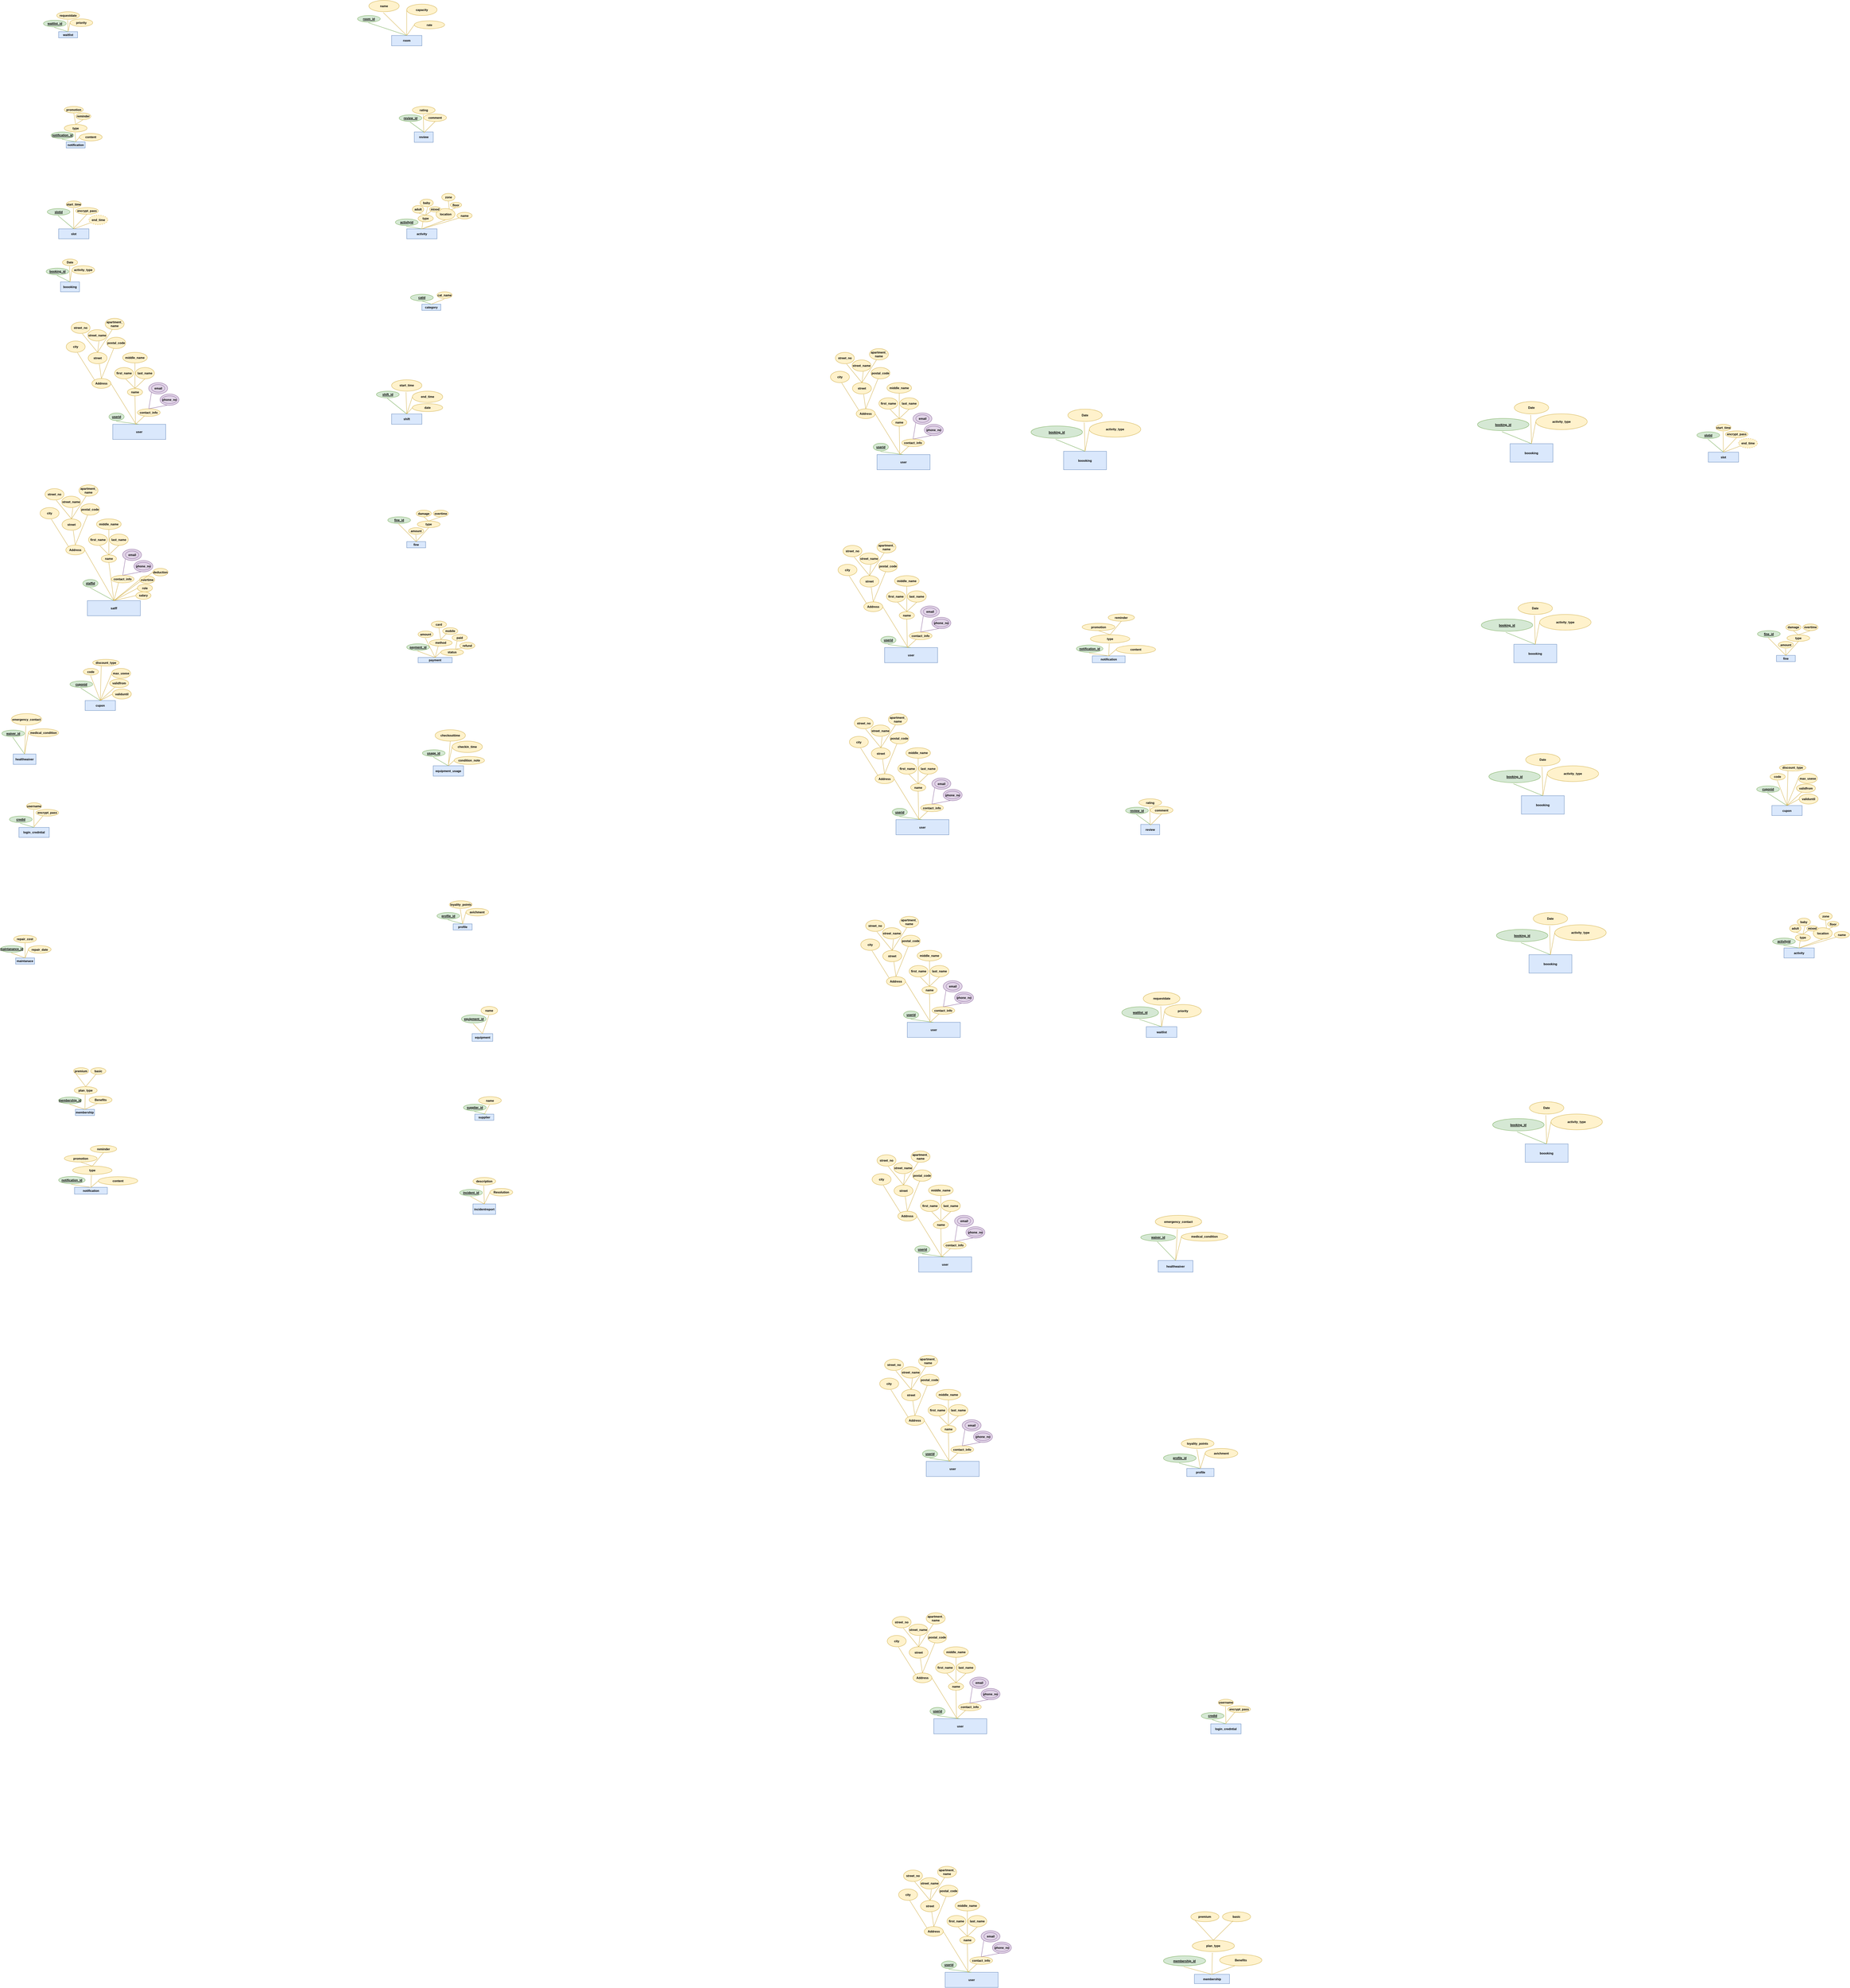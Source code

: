 <mxfile version="27.0.9">
  <diagram name="Page-1" id="0CVpgFmAuAqFdw3ELSrf">
    <mxGraphModel dx="2102" dy="2058" grid="1" gridSize="10" guides="1" tooltips="1" connect="1" arrows="1" fold="1" page="1" pageScale="1" pageWidth="850" pageHeight="1100" math="0" shadow="0">
      <root>
        <mxCell id="0" />
        <mxCell id="1" parent="0" />
        <mxCell id="IT3nphw8xW6kMLgiiqp9-259" value="name" style="ellipse;whiteSpace=wrap;html=1;fontSize=8;fontStyle=1;verticalAlign=middle;container=0;fillColor=#fff2cc;strokeColor=#d6b656;" parent="1" vertex="1">
          <mxGeometry x="970" y="-1020" width="80" height="30" as="geometry" />
        </mxCell>
        <mxCell id="IT3nphw8xW6kMLgiiqp9-260" value="capacity" style="ellipse;whiteSpace=wrap;html=1;fontSize=8;fontStyle=1;verticalAlign=middle;container=0;fillColor=#fff2cc;strokeColor=#d6b656;" parent="1" vertex="1">
          <mxGeometry x="1070" y="-1010" width="80" height="30" as="geometry" />
        </mxCell>
        <mxCell id="IT3nphw8xW6kMLgiiqp9-261" value="" style="endArrow=none;html=1;rounded=0;exitX=0.5;exitY=0;exitDx=0;exitDy=0;entryX=0.477;entryY=1.082;entryDx=0;entryDy=0;entryPerimeter=0;fontSize=8;fontStyle=1;verticalAlign=middle;fillColor=#fff2cc;strokeColor=#d6b656;" parent="1" source="IT3nphw8xW6kMLgiiqp9-255" target="IT3nphw8xW6kMLgiiqp9-259" edge="1">
          <mxGeometry width="50" height="50" relative="1" as="geometry">
            <mxPoint x="1120" y="-927.309" as="sourcePoint" />
            <mxPoint x="1110" y="-953.618" as="targetPoint" />
          </mxGeometry>
        </mxCell>
        <mxCell id="IT3nphw8xW6kMLgiiqp9-262" value="" style="endArrow=none;html=1;rounded=0;exitX=0.5;exitY=0;exitDx=0;exitDy=0;entryX=0;entryY=0.5;entryDx=0;entryDy=0;fontSize=8;fontStyle=1;verticalAlign=middle;fillColor=#fff2cc;strokeColor=#d6b656;" parent="1" source="IT3nphw8xW6kMLgiiqp9-255" target="IT3nphw8xW6kMLgiiqp9-260" edge="1">
          <mxGeometry width="50" height="50" relative="1" as="geometry">
            <mxPoint x="1090" y="-917" as="sourcePoint" />
            <mxPoint x="1128" y="-938" as="targetPoint" />
          </mxGeometry>
        </mxCell>
        <mxCell id="IT3nphw8xW6kMLgiiqp9-253" value="&lt;font&gt;&lt;u&gt;room_id&lt;/u&gt;&lt;/font&gt;" style="ellipse;whiteSpace=wrap;html=1;fontSize=8;fontStyle=1;verticalAlign=middle;container=0;fillColor=#d5e8d4;strokeColor=#82b366;" parent="1" vertex="1">
          <mxGeometry x="940" y="-980.001" width="60" height="17.539" as="geometry" />
        </mxCell>
        <mxCell id="IT3nphw8xW6kMLgiiqp9-258" value="" style="endArrow=none;html=1;rounded=0;entryX=0.477;entryY=1.082;entryDx=0;entryDy=0;entryPerimeter=0;fontSize=8;fontStyle=1;verticalAlign=middle;fillColor=#d5e8d4;strokeColor=#82b366;exitX=0.5;exitY=0;exitDx=0;exitDy=0;" parent="1" source="IT3nphw8xW6kMLgiiqp9-255" target="IT3nphw8xW6kMLgiiqp9-253" edge="1">
          <mxGeometry width="50" height="50" relative="1" as="geometry">
            <mxPoint x="1039" y="-927" as="sourcePoint" />
            <mxPoint x="1060" y="-953.618" as="targetPoint" />
          </mxGeometry>
        </mxCell>
        <mxCell id="IT3nphw8xW6kMLgiiqp9-255" value="room" style="rounded=0;whiteSpace=wrap;html=1;fontSize=8;fontStyle=1;verticalAlign=middle;container=0;fillColor=#dae8fc;strokeColor=#6c8ebf;" parent="1" vertex="1">
          <mxGeometry x="1030" y="-927.31" width="80" height="27.31" as="geometry" />
        </mxCell>
        <mxCell id="IT3nphw8xW6kMLgiiqp9-256" value="rate" style="ellipse;whiteSpace=wrap;html=1;fontSize=8;fontStyle=1;verticalAlign=middle;container=0;fillColor=#fff2cc;strokeColor=#d6b656;" parent="1" vertex="1">
          <mxGeometry x="1090" y="-966" width="80" height="21" as="geometry" />
        </mxCell>
        <mxCell id="IT3nphw8xW6kMLgiiqp9-257" value="" style="endArrow=none;html=1;rounded=0;entryX=0;entryY=0.5;entryDx=0;entryDy=0;fontSize=8;fontStyle=1;verticalAlign=middle;fillColor=#fff2cc;strokeColor=#d6b656;exitX=0.5;exitY=0;exitDx=0;exitDy=0;" parent="1" source="IT3nphw8xW6kMLgiiqp9-255" target="IT3nphw8xW6kMLgiiqp9-256" edge="1">
          <mxGeometry width="50" height="50" relative="1" as="geometry">
            <mxPoint x="1110" y="-914" as="sourcePoint" />
            <mxPoint x="1139" y="-928" as="targetPoint" />
          </mxGeometry>
        </mxCell>
        <mxCell id="IT3nphw8xW6kMLgiiqp9-179" value="promotion" style="ellipse;whiteSpace=wrap;html=1;fontSize=8;fontStyle=1;verticalAlign=middle;container=0;fillColor=#fff2cc;strokeColor=#d6b656;" parent="1" vertex="1">
          <mxGeometry x="165" y="-740" width="50" height="17.54" as="geometry" />
        </mxCell>
        <mxCell id="IT3nphw8xW6kMLgiiqp9-180" value="reminder" style="ellipse;whiteSpace=wrap;html=1;fontSize=8;fontStyle=1;verticalAlign=middle;container=0;fillColor=#fff2cc;strokeColor=#d6b656;" parent="1" vertex="1">
          <mxGeometry x="195" y="-722.54" width="40" height="17.539" as="geometry" />
        </mxCell>
        <mxCell id="IT3nphw8xW6kMLgiiqp9-181" value="" style="endArrow=none;html=1;rounded=0;exitX=0.5;exitY=0;exitDx=0;exitDy=0;fontSize=8;fontStyle=1;verticalAlign=middle;fillColor=#fff2cc;strokeColor=#d6b656;entryX=0.5;entryY=1;entryDx=0;entryDy=0;" parent="1" source="IT3nphw8xW6kMLgiiqp9-176" edge="1" target="IT3nphw8xW6kMLgiiqp9-180">
          <mxGeometry width="50" height="50" relative="1" as="geometry">
            <mxPoint x="205" y="-636" as="sourcePoint" />
            <mxPoint x="270" y="-690" as="targetPoint" />
          </mxGeometry>
        </mxCell>
        <mxCell id="IT3nphw8xW6kMLgiiqp9-182" value="" style="endArrow=none;html=1;rounded=0;fontSize=8;fontStyle=1;entryX=0.5;entryY=1;entryDx=0;entryDy=0;verticalAlign=middle;fillColor=#fff2cc;strokeColor=#d6b656;exitX=0.5;exitY=0;exitDx=0;exitDy=0;" parent="1" target="IT3nphw8xW6kMLgiiqp9-179" edge="1" source="IT3nphw8xW6kMLgiiqp9-176">
          <mxGeometry width="50" height="50" relative="1" as="geometry">
            <mxPoint x="240" y="-680" as="sourcePoint" />
            <mxPoint x="280" y="-680" as="targetPoint" />
          </mxGeometry>
        </mxCell>
        <mxCell id="IT3nphw8xW6kMLgiiqp9-172" value="notification" style="rounded=0;whiteSpace=wrap;html=1;fontSize=8;fontStyle=1;verticalAlign=middle;container=0;fillColor=#dae8fc;strokeColor=#6c8ebf;" parent="1" vertex="1">
          <mxGeometry x="170" y="-646.31" width="50" height="16.31" as="geometry" />
        </mxCell>
        <mxCell id="IT3nphw8xW6kMLgiiqp9-173" value="" style="endArrow=none;html=1;rounded=0;exitX=0.5;exitY=0;exitDx=0;exitDy=0;entryX=0.477;entryY=1.082;entryDx=0;entryDy=0;entryPerimeter=0;fontSize=8;fontStyle=1;verticalAlign=middle;fillColor=#d5e8d4;strokeColor=#82b366;" parent="1" source="IT3nphw8xW6kMLgiiqp9-172" target="IT3nphw8xW6kMLgiiqp9-174" edge="1">
          <mxGeometry width="50" height="50" relative="1" as="geometry">
            <mxPoint x="180" y="-655.079" as="sourcePoint" />
            <mxPoint x="170" y="-672.618" as="targetPoint" />
          </mxGeometry>
        </mxCell>
        <mxCell id="IT3nphw8xW6kMLgiiqp9-174" value="&lt;font&gt;&lt;u&gt;notification_id&lt;/u&gt;&lt;/font&gt;" style="ellipse;whiteSpace=wrap;html=1;fontSize=8;fontStyle=1;verticalAlign=middle;container=0;fillColor=#d5e8d4;strokeColor=#82b366;" parent="1" vertex="1">
          <mxGeometry x="130" y="-672.311" width="60" height="17.539" as="geometry" />
        </mxCell>
        <mxCell id="IT3nphw8xW6kMLgiiqp9-175" value="" style="endArrow=none;html=1;rounded=0;exitX=0.5;exitY=0;exitDx=0;exitDy=0;entryX=0.477;entryY=1.082;entryDx=0;entryDy=0;entryPerimeter=0;fontSize=8;fontStyle=1;verticalAlign=middle;fillColor=#fff2cc;strokeColor=#d6b656;" parent="1" source="IT3nphw8xW6kMLgiiqp9-172" target="IT3nphw8xW6kMLgiiqp9-176" edge="1">
          <mxGeometry width="50" height="50" relative="1" as="geometry">
            <mxPoint x="230" y="-646.309" as="sourcePoint" />
            <mxPoint x="220" y="-672.618" as="targetPoint" />
          </mxGeometry>
        </mxCell>
        <mxCell id="IT3nphw8xW6kMLgiiqp9-176" value="type" style="ellipse;whiteSpace=wrap;html=1;fontSize=8;fontStyle=1;verticalAlign=middle;container=0;fillColor=#fff2cc;strokeColor=#d6b656;" parent="1" vertex="1">
          <mxGeometry x="165" y="-692.31" width="60" height="20" as="geometry" />
        </mxCell>
        <mxCell id="IT3nphw8xW6kMLgiiqp9-177" value="content" style="ellipse;whiteSpace=wrap;html=1;fontSize=8;fontStyle=1;verticalAlign=middle;container=0;fillColor=#fff2cc;strokeColor=#d6b656;" parent="1" vertex="1">
          <mxGeometry x="205" y="-668.66" width="60" height="20" as="geometry" />
        </mxCell>
        <mxCell id="IT3nphw8xW6kMLgiiqp9-178" value="" style="endArrow=none;html=1;rounded=0;entryX=0;entryY=0.5;entryDx=0;entryDy=0;fontSize=8;fontStyle=1;verticalAlign=middle;fillColor=#fff2cc;strokeColor=#d6b656;exitX=0.5;exitY=0;exitDx=0;exitDy=0;" parent="1" source="IT3nphw8xW6kMLgiiqp9-172" target="IT3nphw8xW6kMLgiiqp9-177" edge="1">
          <mxGeometry width="50" height="50" relative="1" as="geometry">
            <mxPoint x="220" y="-650" as="sourcePoint" />
            <mxPoint x="249" y="-647" as="targetPoint" />
          </mxGeometry>
        </mxCell>
        <mxCell id="IT3nphw8xW6kMLgiiqp9-111" value="mobile" style="ellipse;whiteSpace=wrap;html=1;fontSize=8;fontStyle=1;verticalAlign=middle;container=0;fillColor=#fff2cc;strokeColor=#d6b656;" parent="1" vertex="1">
          <mxGeometry x="1165" y="637.54" width="40" height="17.539" as="geometry" />
        </mxCell>
        <mxCell id="IT3nphw8xW6kMLgiiqp9-112" value="" style="endArrow=none;html=1;rounded=0;exitX=0.5;exitY=0;exitDx=0;exitDy=0;entryX=0.263;entryY=0.852;entryDx=0;entryDy=0;fontSize=8;fontStyle=1;entryPerimeter=0;verticalAlign=middle;fillColor=#fff2cc;strokeColor=#d6b656;" parent="1" source="IT3nphw8xW6kMLgiiqp9-104" target="IT3nphw8xW6kMLgiiqp9-111" edge="1">
          <mxGeometry width="50" height="50" relative="1" as="geometry">
            <mxPoint x="1160" y="707.64" as="sourcePoint" />
            <mxPoint x="1190" y="700.64" as="targetPoint" />
          </mxGeometry>
        </mxCell>
        <mxCell id="IT3nphw8xW6kMLgiiqp9-113" value="status" style="ellipse;whiteSpace=wrap;html=1;fontSize=8;fontStyle=1;verticalAlign=middle;container=0;fillColor=#fff2cc;strokeColor=#d6b656;" parent="1" vertex="1">
          <mxGeometry x="1160" y="693.64" width="60" height="17.54" as="geometry" />
        </mxCell>
        <mxCell id="IT3nphw8xW6kMLgiiqp9-114" value="refund" style="ellipse;whiteSpace=wrap;html=1;fontSize=8;fontStyle=1;verticalAlign=middle;container=0;fillColor=#fff2cc;strokeColor=#d6b656;" parent="1" vertex="1">
          <mxGeometry x="1210" y="676.1" width="40" height="17.539" as="geometry" />
        </mxCell>
        <mxCell id="IT3nphw8xW6kMLgiiqp9-115" value="paid" style="ellipse;whiteSpace=wrap;html=1;fontSize=8;fontStyle=1;verticalAlign=middle;container=0;fillColor=#fff2cc;strokeColor=#d6b656;" parent="1" vertex="1">
          <mxGeometry x="1190" y="655.08" width="40" height="17.539" as="geometry" />
        </mxCell>
        <mxCell id="IT3nphw8xW6kMLgiiqp9-116" value="" style="endArrow=none;html=1;rounded=0;exitX=0.328;exitY=0.995;exitDx=0;exitDy=0;entryX=0.649;entryY=-0.005;entryDx=0;entryDy=0;fontSize=8;fontStyle=1;exitPerimeter=0;entryPerimeter=0;verticalAlign=middle;fillColor=#fff2cc;strokeColor=#d6b656;" parent="1" source="IT3nphw8xW6kMLgiiqp9-115" target="IT3nphw8xW6kMLgiiqp9-113" edge="1">
          <mxGeometry width="50" height="50" relative="1" as="geometry">
            <mxPoint x="1230" y="681.64" as="sourcePoint" />
            <mxPoint x="1210" y="671.64" as="targetPoint" />
          </mxGeometry>
        </mxCell>
        <mxCell id="IT3nphw8xW6kMLgiiqp9-117" value="" style="endArrow=none;html=1;rounded=0;exitX=0;exitY=1;exitDx=0;exitDy=0;fontSize=8;fontStyle=1;verticalAlign=middle;fillColor=#fff2cc;strokeColor=#d6b656;" parent="1" source="IT3nphw8xW6kMLgiiqp9-114" edge="1">
          <mxGeometry width="50" height="50" relative="1" as="geometry">
            <mxPoint x="1278" y="703.64" as="sourcePoint" />
            <mxPoint x="1200" y="694" as="targetPoint" />
          </mxGeometry>
        </mxCell>
        <mxCell id="IT3nphw8xW6kMLgiiqp9-118" value="" style="endArrow=none;html=1;rounded=0;exitX=0.5;exitY=0;exitDx=0;exitDy=0;fontSize=8;fontStyle=1;entryX=0.031;entryY=0.352;entryDx=0;entryDy=0;entryPerimeter=0;verticalAlign=middle;fillColor=#fff2cc;strokeColor=#d6b656;" parent="1" source="IT3nphw8xW6kMLgiiqp9-107" target="IT3nphw8xW6kMLgiiqp9-113" edge="1">
          <mxGeometry width="50" height="50" relative="1" as="geometry">
            <mxPoint x="1197" y="707.64" as="sourcePoint" />
            <mxPoint x="1230" y="713.64" as="targetPoint" />
          </mxGeometry>
        </mxCell>
        <mxCell id="IT3nphw8xW6kMLgiiqp9-107" value="payment" style="rounded=0;whiteSpace=wrap;html=1;fontSize=8;fontStyle=1;verticalAlign=middle;container=0;fillColor=#dae8fc;strokeColor=#6c8ebf;" parent="1" vertex="1">
          <mxGeometry x="1100" y="716.1" width="90" height="13.85" as="geometry" />
        </mxCell>
        <mxCell id="IT3nphw8xW6kMLgiiqp9-108" value="" style="endArrow=none;html=1;rounded=0;exitX=0.5;exitY=0;exitDx=0;exitDy=0;entryX=0.477;entryY=1.082;entryDx=0;entryDy=0;entryPerimeter=0;fontSize=8;fontStyle=1;verticalAlign=middle;fillColor=#fff2cc;strokeColor=#d6b656;" parent="1" source="IT3nphw8xW6kMLgiiqp9-107" target="IT3nphw8xW6kMLgiiqp9-102" edge="1">
          <mxGeometry width="50" height="50" relative="1" as="geometry">
            <mxPoint x="1130" y="688.561" as="sourcePoint" />
            <mxPoint x="1120" y="671.022" as="targetPoint" />
          </mxGeometry>
        </mxCell>
        <mxCell id="IT3nphw8xW6kMLgiiqp9-109" value="" style="endArrow=none;html=1;rounded=0;exitX=0.5;exitY=0;exitDx=0;exitDy=0;entryX=0.477;entryY=1.082;entryDx=0;entryDy=0;entryPerimeter=0;fontSize=8;fontStyle=1;verticalAlign=middle;fillColor=#fff2cc;strokeColor=#d6b656;" parent="1" source="IT3nphw8xW6kMLgiiqp9-107" target="IT3nphw8xW6kMLgiiqp9-103" edge="1">
          <mxGeometry width="50" height="50" relative="1" as="geometry">
            <mxPoint x="1180" y="697.331" as="sourcePoint" />
            <mxPoint x="1170" y="671.022" as="targetPoint" />
          </mxGeometry>
        </mxCell>
        <mxCell id="IT3nphw8xW6kMLgiiqp9-110" value="" style="endArrow=none;html=1;rounded=0;exitX=0.5;exitY=0;exitDx=0;exitDy=0;entryX=0.386;entryY=0.995;entryDx=0;entryDy=0;fontSize=8;fontStyle=1;entryPerimeter=0;verticalAlign=middle;fillColor=#fff2cc;strokeColor=#d6b656;" parent="1" source="IT3nphw8xW6kMLgiiqp9-107" target="IT3nphw8xW6kMLgiiqp9-104" edge="1">
          <mxGeometry width="50" height="50" relative="1" as="geometry">
            <mxPoint x="1155" y="707.64" as="sourcePoint" />
            <mxPoint x="1189" y="693.64" as="targetPoint" />
          </mxGeometry>
        </mxCell>
        <mxCell id="IT3nphw8xW6kMLgiiqp9-105" value="card" style="ellipse;whiteSpace=wrap;html=1;fontSize=8;fontStyle=1;verticalAlign=middle;container=0;fillColor=#fff2cc;strokeColor=#d6b656;" parent="1" vertex="1">
          <mxGeometry x="1135" y="620.0" width="40" height="17.539" as="geometry" />
        </mxCell>
        <mxCell id="IT3nphw8xW6kMLgiiqp9-106" value="" style="endArrow=none;html=1;rounded=0;exitX=0.5;exitY=0;exitDx=0;exitDy=0;entryX=0.5;entryY=1;entryDx=0;entryDy=0;fontSize=8;fontStyle=1;verticalAlign=middle;fillColor=#fff2cc;strokeColor=#d6b656;" parent="1" source="IT3nphw8xW6kMLgiiqp9-104" target="IT3nphw8xW6kMLgiiqp9-105" edge="1">
          <mxGeometry width="50" height="50" relative="1" as="geometry">
            <mxPoint x="1212" y="724.64" as="sourcePoint" />
            <mxPoint x="1241" y="708.64" as="targetPoint" />
          </mxGeometry>
        </mxCell>
        <mxCell id="IT3nphw8xW6kMLgiiqp9-102" value="&lt;font&gt;&lt;u&gt;payment_id&lt;/u&gt;&lt;/font&gt;" style="ellipse;whiteSpace=wrap;html=1;fontSize=8;fontStyle=1;verticalAlign=middle;container=0;fillColor=#d5e8d4;strokeColor=#82b366;" parent="1" vertex="1">
          <mxGeometry x="1070" y="679.999" width="60" height="17.539" as="geometry" />
        </mxCell>
        <mxCell id="IT3nphw8xW6kMLgiiqp9-103" value="amount" style="ellipse;whiteSpace=wrap;html=1;fontSize=8;fontStyle=1;verticalAlign=middle;container=0;fillColor=#fff2cc;strokeColor=#d6b656;" parent="1" vertex="1">
          <mxGeometry x="1100" y="646.1" width="40" height="17.539" as="geometry" />
        </mxCell>
        <mxCell id="IT3nphw8xW6kMLgiiqp9-104" value="method" style="ellipse;whiteSpace=wrap;html=1;fontSize=8;fontStyle=1;verticalAlign=middle;container=0;fillColor=#fff2cc;strokeColor=#d6b656;" parent="1" vertex="1">
          <mxGeometry x="1130" y="668.56" width="60" height="17.54" as="geometry" />
        </mxCell>
        <mxCell id="0A74HszXjkjT0wgLUmrs-8" value="" style="group" vertex="1" connectable="0" parent="1">
          <mxGeometry x="110" y="-990" width="130" height="69" as="geometry" />
        </mxCell>
        <mxCell id="IT3nphw8xW6kMLgiiqp9-222" value="waitlist" style="rounded=0;whiteSpace=wrap;html=1;fontSize=8;fontStyle=1;verticalAlign=middle;container=0;fillColor=#dae8fc;strokeColor=#6c8ebf;" parent="0A74HszXjkjT0wgLUmrs-8" vertex="1">
          <mxGeometry x="40" y="52.69" width="50" height="16.31" as="geometry" />
        </mxCell>
        <mxCell id="IT3nphw8xW6kMLgiiqp9-223" value="" style="endArrow=none;html=1;rounded=0;exitX=0.5;exitY=0;exitDx=0;exitDy=0;entryX=0.477;entryY=1.082;entryDx=0;entryDy=0;entryPerimeter=0;fontSize=8;fontStyle=1;verticalAlign=middle;fillColor=#d5e8d4;strokeColor=#82b366;" parent="0A74HszXjkjT0wgLUmrs-8" source="IT3nphw8xW6kMLgiiqp9-222" target="IT3nphw8xW6kMLgiiqp9-224" edge="1">
          <mxGeometry width="50" height="50" relative="1" as="geometry">
            <mxPoint x="50" y="43.921" as="sourcePoint" />
            <mxPoint x="40" y="26.382" as="targetPoint" />
          </mxGeometry>
        </mxCell>
        <mxCell id="IT3nphw8xW6kMLgiiqp9-224" value="&lt;font&gt;&lt;u&gt;waitlist_id&lt;/u&gt;&lt;/font&gt;" style="ellipse;whiteSpace=wrap;html=1;fontSize=8;fontStyle=1;verticalAlign=middle;container=0;fillColor=#d5e8d4;strokeColor=#82b366;" parent="0A74HszXjkjT0wgLUmrs-8" vertex="1">
          <mxGeometry y="22.459" width="60" height="17.539" as="geometry" />
        </mxCell>
        <mxCell id="IT3nphw8xW6kMLgiiqp9-225" value="" style="endArrow=none;html=1;rounded=0;exitX=0.5;exitY=0;exitDx=0;exitDy=0;entryX=0.477;entryY=1.082;entryDx=0;entryDy=0;entryPerimeter=0;fontSize=8;fontStyle=1;verticalAlign=middle;fillColor=#fff2cc;strokeColor=#d6b656;" parent="0A74HszXjkjT0wgLUmrs-8" source="IT3nphw8xW6kMLgiiqp9-222" target="IT3nphw8xW6kMLgiiqp9-226" edge="1">
          <mxGeometry width="50" height="50" relative="1" as="geometry">
            <mxPoint x="100" y="52.691" as="sourcePoint" />
            <mxPoint x="90" y="26.382" as="targetPoint" />
          </mxGeometry>
        </mxCell>
        <mxCell id="IT3nphw8xW6kMLgiiqp9-226" value="requestdate" style="ellipse;whiteSpace=wrap;html=1;fontSize=8;fontStyle=1;verticalAlign=middle;container=0;fillColor=#fff2cc;strokeColor=#d6b656;" parent="0A74HszXjkjT0wgLUmrs-8" vertex="1">
          <mxGeometry x="35" width="60" height="20" as="geometry" />
        </mxCell>
        <mxCell id="IT3nphw8xW6kMLgiiqp9-227" value="priority" style="ellipse;whiteSpace=wrap;html=1;fontSize=8;fontStyle=1;verticalAlign=middle;container=0;fillColor=#fff2cc;strokeColor=#d6b656;" parent="0A74HszXjkjT0wgLUmrs-8" vertex="1">
          <mxGeometry x="70" y="19" width="60" height="20" as="geometry" />
        </mxCell>
        <mxCell id="IT3nphw8xW6kMLgiiqp9-228" value="" style="endArrow=none;html=1;rounded=0;exitX=0.5;exitY=0;exitDx=0;exitDy=0;entryX=0;entryY=0.5;entryDx=0;entryDy=0;fontSize=8;fontStyle=1;verticalAlign=middle;fillColor=#fff2cc;strokeColor=#d6b656;" parent="0A74HszXjkjT0wgLUmrs-8" source="IT3nphw8xW6kMLgiiqp9-222" target="IT3nphw8xW6kMLgiiqp9-227" edge="1">
          <mxGeometry width="50" height="50" relative="1" as="geometry">
            <mxPoint x="75" y="63" as="sourcePoint" />
            <mxPoint x="119" y="52" as="targetPoint" />
          </mxGeometry>
        </mxCell>
        <mxCell id="0A74HszXjkjT0wgLUmrs-19" value="" style="group" vertex="1" connectable="0" parent="1">
          <mxGeometry x="1040" y="-510" width="202.73" height="120.0" as="geometry" />
        </mxCell>
        <mxCell id="IT3nphw8xW6kMLgiiqp9-52" value="" style="endArrow=none;html=1;rounded=0;entryX=0.5;entryY=0;entryDx=0;entryDy=0;exitX=0.591;exitY=1.022;exitDx=0;exitDy=0;exitPerimeter=0;fontSize=8;fontStyle=1;verticalAlign=middle;fillColor=#fff2cc;strokeColor=#d6b656;" parent="0A74HszXjkjT0wgLUmrs-19" source="IT3nphw8xW6kMLgiiqp9-53" target="IT3nphw8xW6kMLgiiqp9-46" edge="1">
          <mxGeometry width="50" height="50" relative="1" as="geometry">
            <mxPoint x="120" y="46.18" as="sourcePoint" />
            <mxPoint x="117" y="50" as="targetPoint" />
          </mxGeometry>
        </mxCell>
        <mxCell id="IT3nphw8xW6kMLgiiqp9-53" value="adult" style="ellipse;whiteSpace=wrap;html=1;fontSize=8;fontStyle=1;verticalAlign=middle;container=0;fillColor=#fff2cc;strokeColor=#d6b656;" parent="0A74HszXjkjT0wgLUmrs-19" vertex="1">
          <mxGeometry x="45" y="32" width="30" height="20" as="geometry" />
        </mxCell>
        <mxCell id="IT3nphw8xW6kMLgiiqp9-54" value="" style="endArrow=none;html=1;rounded=0;exitX=0.591;exitY=1.022;exitDx=0;exitDy=0;exitPerimeter=0;fontSize=8;fontStyle=1;verticalAlign=middle;fillColor=#fff2cc;strokeColor=#d6b656;entryX=0.5;entryY=0;entryDx=0;entryDy=0;" parent="0A74HszXjkjT0wgLUmrs-19" source="IT3nphw8xW6kMLgiiqp9-55" target="IT3nphw8xW6kMLgiiqp9-46" edge="1">
          <mxGeometry width="50" height="50" relative="1" as="geometry">
            <mxPoint x="170" y="27.81" as="sourcePoint" />
            <mxPoint x="80" y="50" as="targetPoint" />
          </mxGeometry>
        </mxCell>
        <mxCell id="IT3nphw8xW6kMLgiiqp9-55" value="baby" style="ellipse;whiteSpace=wrap;html=1;fontSize=8;fontStyle=1;verticalAlign=middle;container=0;fillColor=#fff2cc;strokeColor=#d6b656;" parent="0A74HszXjkjT0wgLUmrs-19" vertex="1">
          <mxGeometry x="65" y="15" width="35" height="20" as="geometry" />
        </mxCell>
        <mxCell id="IT3nphw8xW6kMLgiiqp9-56" value="floor" style="ellipse;whiteSpace=wrap;html=1;fontSize=8;fontStyle=1;verticalAlign=middle;container=0;fillColor=#fff2cc;strokeColor=#d6b656;" parent="0A74HszXjkjT0wgLUmrs-19" vertex="1">
          <mxGeometry x="145" y="23.54" width="30" height="14" as="geometry" />
        </mxCell>
        <mxCell id="IT3nphw8xW6kMLgiiqp9-57" value="" style="endArrow=none;html=1;rounded=0;entryX=0.696;entryY=0.033;entryDx=0;entryDy=0;fontSize=8;fontStyle=1;entryPerimeter=0;verticalAlign=middle;fillColor=#fff2cc;strokeColor=#d6b656;exitX=0.5;exitY=1;exitDx=0;exitDy=0;" parent="0A74HszXjkjT0wgLUmrs-19" source="IT3nphw8xW6kMLgiiqp9-58" target="IT3nphw8xW6kMLgiiqp9-48" edge="1">
          <mxGeometry width="50" height="50" relative="1" as="geometry">
            <mxPoint x="140" y="10" as="sourcePoint" />
            <mxPoint x="171" y="91" as="targetPoint" />
          </mxGeometry>
        </mxCell>
        <mxCell id="IT3nphw8xW6kMLgiiqp9-58" value="zone" style="ellipse;whiteSpace=wrap;html=1;fontSize=8;fontStyle=1;verticalAlign=middle;container=0;fillColor=#fff2cc;strokeColor=#d6b656;" parent="0A74HszXjkjT0wgLUmrs-19" vertex="1">
          <mxGeometry x="122.5" width="35" height="20" as="geometry" />
        </mxCell>
        <mxCell id="IT3nphw8xW6kMLgiiqp9-59" value="" style="endArrow=none;html=1;rounded=0;fontSize=8;fontStyle=1;verticalAlign=middle;fillColor=#fff2cc;strokeColor=#d6b656;entryX=0.709;entryY=0.176;entryDx=0;entryDy=0;entryPerimeter=0;exitX=0.5;exitY=1;exitDx=0;exitDy=0;" parent="0A74HszXjkjT0wgLUmrs-19" source="IT3nphw8xW6kMLgiiqp9-56" target="IT3nphw8xW6kMLgiiqp9-48" edge="1">
          <mxGeometry width="50" height="50" relative="1" as="geometry">
            <mxPoint x="155" y="40" as="sourcePoint" />
            <mxPoint x="140" y="50" as="targetPoint" />
          </mxGeometry>
        </mxCell>
        <mxCell id="IT3nphw8xW6kMLgiiqp9-40" value="activity" style="rounded=0;whiteSpace=wrap;html=1;fontSize=8;fontStyle=1;verticalAlign=middle;container=0;fillColor=#dae8fc;strokeColor=#6c8ebf;" parent="0A74HszXjkjT0wgLUmrs-19" vertex="1">
          <mxGeometry x="30" y="93.691" width="80" height="26.309" as="geometry" />
        </mxCell>
        <mxCell id="IT3nphw8xW6kMLgiiqp9-41" value="" style="endArrow=none;html=1;rounded=0;entryX=0.477;entryY=1.082;entryDx=0;entryDy=0;entryPerimeter=0;fontSize=8;fontStyle=1;verticalAlign=middle;fillColor=#d5e8d4;strokeColor=#82b366;exitX=0.5;exitY=0;exitDx=0;exitDy=0;" parent="0A74HszXjkjT0wgLUmrs-19" source="IT3nphw8xW6kMLgiiqp9-40" target="IT3nphw8xW6kMLgiiqp9-42" edge="1">
          <mxGeometry width="50" height="50" relative="1" as="geometry">
            <mxPoint x="39" y="94" as="sourcePoint" />
            <mxPoint x="30" y="67.382" as="targetPoint" />
          </mxGeometry>
        </mxCell>
        <mxCell id="IT3nphw8xW6kMLgiiqp9-42" value="&lt;font&gt;&lt;u&gt;activityid&lt;/u&gt;&lt;/font&gt;" style="ellipse;whiteSpace=wrap;html=1;fontSize=8;fontStyle=1;verticalAlign=middle;container=0;fillColor=#d5e8d4;strokeColor=#82b366;" parent="0A74HszXjkjT0wgLUmrs-19" vertex="1">
          <mxGeometry y="67.539" width="60" height="17.539" as="geometry" />
        </mxCell>
        <mxCell id="IT3nphw8xW6kMLgiiqp9-43" value="" style="endArrow=none;html=1;rounded=0;exitX=0.5;exitY=0;exitDx=0;exitDy=0;fontSize=8;fontStyle=1;verticalAlign=middle;fillColor=#fff2cc;strokeColor=#d6b656;entryX=0.5;entryY=1;entryDx=0;entryDy=0;" parent="0A74HszXjkjT0wgLUmrs-19" source="IT3nphw8xW6kMLgiiqp9-40" target="IT3nphw8xW6kMLgiiqp9-48" edge="1">
          <mxGeometry width="50" height="50" relative="1" as="geometry">
            <mxPoint x="90" y="93.691" as="sourcePoint" />
            <mxPoint x="130" y="60" as="targetPoint" />
          </mxGeometry>
        </mxCell>
        <mxCell id="IT3nphw8xW6kMLgiiqp9-44" value="name" style="ellipse;whiteSpace=wrap;html=1;fontSize=8;fontStyle=1;verticalAlign=middle;container=0;fillColor=#fff2cc;strokeColor=#d6b656;" parent="0A74HszXjkjT0wgLUmrs-19" vertex="1">
          <mxGeometry x="162.73" y="50" width="40" height="17.539" as="geometry" />
        </mxCell>
        <mxCell id="IT3nphw8xW6kMLgiiqp9-45" value="" style="endArrow=none;html=1;rounded=0;entryX=0.323;entryY=0.914;entryDx=0;entryDy=0;entryPerimeter=0;fontSize=8;fontStyle=1;verticalAlign=middle;fillColor=#fff2cc;strokeColor=#d6b656;exitX=0.5;exitY=0;exitDx=0;exitDy=0;" parent="0A74HszXjkjT0wgLUmrs-19" source="IT3nphw8xW6kMLgiiqp9-40" target="IT3nphw8xW6kMLgiiqp9-46" edge="1">
          <mxGeometry width="50" height="50" relative="1" as="geometry">
            <mxPoint x="85" y="95" as="sourcePoint" />
            <mxPoint x="150" y="76.151" as="targetPoint" />
          </mxGeometry>
        </mxCell>
        <mxCell id="IT3nphw8xW6kMLgiiqp9-46" value="type" style="ellipse;whiteSpace=wrap;html=1;fontSize=8;fontStyle=1;verticalAlign=middle;container=0;fillColor=#fff2cc;strokeColor=#d6b656;" parent="0A74HszXjkjT0wgLUmrs-19" vertex="1">
          <mxGeometry x="60" y="57.54" width="40" height="17.54" as="geometry" />
        </mxCell>
        <mxCell id="IT3nphw8xW6kMLgiiqp9-48" value="location" style="ellipse;whiteSpace=wrap;html=1;fontSize=8;fontStyle=1;verticalAlign=middle;container=0;fillColor=#fff2cc;strokeColor=#d6b656;" parent="0A74HszXjkjT0wgLUmrs-19" vertex="1">
          <mxGeometry x="107.5" y="40" width="50" height="30" as="geometry" />
        </mxCell>
        <mxCell id="IT3nphw8xW6kMLgiiqp9-49" value="mixed" style="ellipse;whiteSpace=wrap;html=1;fontSize=8;fontStyle=1;verticalAlign=middle;container=0;fillColor=#fff2cc;strokeColor=#d6b656;" parent="0A74HszXjkjT0wgLUmrs-19" vertex="1">
          <mxGeometry x="90" y="35" width="30" height="14" as="geometry" />
        </mxCell>
        <mxCell id="IT3nphw8xW6kMLgiiqp9-50" value="" style="endArrow=none;html=1;rounded=0;entryX=0.5;entryY=0;entryDx=0;entryDy=0;fontSize=8;fontStyle=1;verticalAlign=middle;fillColor=#fff2cc;strokeColor=#d6b656;exitX=0;exitY=1;exitDx=0;exitDy=0;" parent="0A74HszXjkjT0wgLUmrs-19" source="IT3nphw8xW6kMLgiiqp9-49" target="IT3nphw8xW6kMLgiiqp9-46" edge="1">
          <mxGeometry width="50" height="50" relative="1" as="geometry">
            <mxPoint x="130" y="20" as="sourcePoint" />
            <mxPoint x="153" y="50" as="targetPoint" />
          </mxGeometry>
        </mxCell>
        <mxCell id="0A74HszXjkjT0wgLUmrs-17" value="" style="endArrow=none;html=1;rounded=0;exitX=0.5;exitY=0;exitDx=0;exitDy=0;fontSize=8;fontStyle=1;verticalAlign=middle;fillColor=#fff2cc;strokeColor=#d6b656;entryX=0;entryY=1;entryDx=0;entryDy=0;" edge="1" parent="0A74HszXjkjT0wgLUmrs-19" source="IT3nphw8xW6kMLgiiqp9-40" target="IT3nphw8xW6kMLgiiqp9-44">
          <mxGeometry width="50" height="50" relative="1" as="geometry">
            <mxPoint x="120" y="124" as="sourcePoint" />
            <mxPoint x="180" y="110" as="targetPoint" />
          </mxGeometry>
        </mxCell>
        <mxCell id="0A74HszXjkjT0wgLUmrs-22" value="" style="group" vertex="1" connectable="0" parent="1">
          <mxGeometry x="117" y="-336.54" width="128" height="86.54" as="geometry" />
        </mxCell>
        <mxCell id="IT3nphw8xW6kMLgiiqp9-91" value="boooking" style="rounded=0;whiteSpace=wrap;html=1;fontSize=8;fontStyle=1;verticalAlign=middle;container=0;fillColor=#dae8fc;strokeColor=#6c8ebf;" parent="0A74HszXjkjT0wgLUmrs-22" vertex="1">
          <mxGeometry x="38" y="60.23" width="50" height="26.31" as="geometry" />
        </mxCell>
        <mxCell id="IT3nphw8xW6kMLgiiqp9-92" value="" style="endArrow=none;html=1;rounded=0;exitX=0.5;exitY=0;exitDx=0;exitDy=0;entryX=0.477;entryY=1.082;entryDx=0;entryDy=0;entryPerimeter=0;fontSize=8;fontStyle=1;verticalAlign=middle;fillColor=#d5e8d4;strokeColor=#82b366;" parent="0A74HszXjkjT0wgLUmrs-22" source="IT3nphw8xW6kMLgiiqp9-91" target="IT3nphw8xW6kMLgiiqp9-93" edge="1">
          <mxGeometry width="50" height="50" relative="1" as="geometry">
            <mxPoint x="48" y="51.461" as="sourcePoint" />
            <mxPoint x="38" y="33.922" as="targetPoint" />
          </mxGeometry>
        </mxCell>
        <mxCell id="IT3nphw8xW6kMLgiiqp9-93" value="&lt;font&gt;&lt;u&gt;booking_id&lt;/u&gt;&lt;/font&gt;" style="ellipse;whiteSpace=wrap;html=1;fontSize=8;fontStyle=1;verticalAlign=middle;container=0;fillColor=#d5e8d4;strokeColor=#82b366;" parent="0A74HszXjkjT0wgLUmrs-22" vertex="1">
          <mxGeometry y="24.079" width="60" height="17.539" as="geometry" />
        </mxCell>
        <mxCell id="IT3nphw8xW6kMLgiiqp9-94" value="" style="endArrow=none;html=1;rounded=0;exitX=0.5;exitY=0;exitDx=0;exitDy=0;entryX=0.477;entryY=1.082;entryDx=0;entryDy=0;entryPerimeter=0;fontSize=8;fontStyle=1;verticalAlign=middle;fillColor=#fff2cc;strokeColor=#d6b656;" parent="0A74HszXjkjT0wgLUmrs-22" source="IT3nphw8xW6kMLgiiqp9-91" target="IT3nphw8xW6kMLgiiqp9-95" edge="1">
          <mxGeometry width="50" height="50" relative="1" as="geometry">
            <mxPoint x="98" y="60.231" as="sourcePoint" />
            <mxPoint x="88" y="33.922" as="targetPoint" />
          </mxGeometry>
        </mxCell>
        <mxCell id="IT3nphw8xW6kMLgiiqp9-95" value="Date" style="ellipse;whiteSpace=wrap;html=1;fontSize=8;fontStyle=1;verticalAlign=middle;container=0;fillColor=#fff2cc;strokeColor=#d6b656;" parent="0A74HszXjkjT0wgLUmrs-22" vertex="1">
          <mxGeometry x="43" width="40" height="17.539" as="geometry" />
        </mxCell>
        <mxCell id="IT3nphw8xW6kMLgiiqp9-96" value="activity_type" style="ellipse;whiteSpace=wrap;html=1;fontSize=8;fontStyle=1;verticalAlign=middle;container=0;fillColor=#fff2cc;strokeColor=#d6b656;" parent="0A74HszXjkjT0wgLUmrs-22" vertex="1">
          <mxGeometry x="68" y="17.54" width="60" height="22.46" as="geometry" />
        </mxCell>
        <mxCell id="IT3nphw8xW6kMLgiiqp9-97" value="" style="endArrow=none;html=1;rounded=0;exitX=0.5;exitY=0;exitDx=0;exitDy=0;entryX=0;entryY=0.5;entryDx=0;entryDy=0;fontSize=8;fontStyle=1;verticalAlign=middle;fillColor=#fff2cc;strokeColor=#d6b656;" parent="0A74HszXjkjT0wgLUmrs-22" source="IT3nphw8xW6kMLgiiqp9-91" target="IT3nphw8xW6kMLgiiqp9-96" edge="1">
          <mxGeometry width="50" height="50" relative="1" as="geometry">
            <mxPoint x="73" y="70.54" as="sourcePoint" />
            <mxPoint x="107" y="56.54" as="targetPoint" />
          </mxGeometry>
        </mxCell>
        <mxCell id="0A74HszXjkjT0wgLUmrs-23" value="" style="group" vertex="1" connectable="0" parent="1">
          <mxGeometry x="1080" y="-250" width="110" height="49.0" as="geometry" />
        </mxCell>
        <mxCell id="IT3nphw8xW6kMLgiiqp9-73" value="category" style="rounded=0;whiteSpace=wrap;html=1;fontSize=8;fontStyle=1;verticalAlign=middle;container=0;fillColor=#dae8fc;strokeColor=#6c8ebf;" parent="0A74HszXjkjT0wgLUmrs-23" vertex="1">
          <mxGeometry x="30" y="32.69" width="50" height="16.31" as="geometry" />
        </mxCell>
        <mxCell id="IT3nphw8xW6kMLgiiqp9-74" value="&lt;font&gt;&lt;u&gt;catid&lt;/u&gt;&lt;/font&gt;" style="ellipse;whiteSpace=wrap;html=1;fontSize=8;fontStyle=1;verticalAlign=middle;container=0;fillColor=#d5e8d4;strokeColor=#82b366;" parent="0A74HszXjkjT0wgLUmrs-23" vertex="1">
          <mxGeometry y="6.539" width="60" height="17.539" as="geometry" />
        </mxCell>
        <mxCell id="IT3nphw8xW6kMLgiiqp9-75" value="" style="endArrow=none;html=1;rounded=0;exitX=0.5;exitY=0;exitDx=0;exitDy=0;entryX=0.477;entryY=1.082;entryDx=0;entryDy=0;entryPerimeter=0;fontSize=8;fontStyle=1;verticalAlign=middle;fillColor=#fff2cc;strokeColor=#d6b656;" parent="0A74HszXjkjT0wgLUmrs-23" source="IT3nphw8xW6kMLgiiqp9-73" target="IT3nphw8xW6kMLgiiqp9-76" edge="1">
          <mxGeometry width="50" height="50" relative="1" as="geometry">
            <mxPoint x="90" y="32.691" as="sourcePoint" />
            <mxPoint x="80" y="6.382" as="targetPoint" />
          </mxGeometry>
        </mxCell>
        <mxCell id="IT3nphw8xW6kMLgiiqp9-76" value="cat_name" style="ellipse;whiteSpace=wrap;html=1;fontSize=8;fontStyle=1;verticalAlign=middle;container=0;fillColor=#fff2cc;strokeColor=#d6b656;" parent="0A74HszXjkjT0wgLUmrs-23" vertex="1">
          <mxGeometry x="70" width="40" height="17.539" as="geometry" />
        </mxCell>
        <mxCell id="IT3nphw8xW6kMLgiiqp9-77" value="" style="endArrow=none;html=1;rounded=0;exitX=0.5;exitY=0;exitDx=0;exitDy=0;entryX=0.5;entryY=1;entryDx=0;entryDy=0;verticalAlign=middle;fillColor=#d5e8d4;strokeColor=#82b366;" parent="0A74HszXjkjT0wgLUmrs-23" source="IT3nphw8xW6kMLgiiqp9-73" target="IT3nphw8xW6kMLgiiqp9-74" edge="1">
          <mxGeometry width="50" height="50" relative="1" as="geometry">
            <mxPoint x="-30" y="71" as="sourcePoint" />
            <mxPoint x="20" y="21" as="targetPoint" />
          </mxGeometry>
        </mxCell>
        <mxCell id="0A74HszXjkjT0wgLUmrs-33" value="" style="group" vertex="1" connectable="0" parent="1">
          <mxGeometry x="170" y="-180" width="298" height="320" as="geometry" />
        </mxCell>
        <mxCell id="IT3nphw8xW6kMLgiiqp9-2" value="user" style="rounded=0;whiteSpace=wrap;html=1;fontSize=8;fontStyle=1;verticalAlign=middle;container=0;fillColor=#dae8fc;strokeColor=#6c8ebf;" parent="0A74HszXjkjT0wgLUmrs-33" vertex="1">
          <mxGeometry x="123" y="280" width="140" height="40" as="geometry" />
        </mxCell>
        <mxCell id="IT3nphw8xW6kMLgiiqp9-3" value="" style="endArrow=none;html=1;rounded=0;exitX=0.5;exitY=0;exitDx=0;exitDy=0;entryX=0.477;entryY=1.082;entryDx=0;entryDy=0;entryPerimeter=0;fontSize=8;fontStyle=1;verticalAlign=middle;fillColor=#d5e8d4;strokeColor=#82b366;" parent="0A74HszXjkjT0wgLUmrs-33" source="IT3nphw8xW6kMLgiiqp9-2" target="IT3nphw8xW6kMLgiiqp9-4" edge="1">
          <mxGeometry width="50" height="50" relative="1" as="geometry">
            <mxPoint x="133" y="270" as="sourcePoint" />
            <mxPoint x="123" y="250" as="targetPoint" />
          </mxGeometry>
        </mxCell>
        <mxCell id="IT3nphw8xW6kMLgiiqp9-4" value="&lt;font&gt;&lt;u&gt;userid&lt;/u&gt;&lt;/font&gt;" style="ellipse;whiteSpace=wrap;html=1;fontSize=8;fontStyle=1;verticalAlign=middle;container=0;fillColor=#d5e8d4;strokeColor=#82b366;" parent="0A74HszXjkjT0wgLUmrs-33" vertex="1">
          <mxGeometry x="113" y="250.18" width="40" height="20" as="geometry" />
        </mxCell>
        <mxCell id="IT3nphw8xW6kMLgiiqp9-9" value="" style="endArrow=none;html=1;rounded=0;fontSize=8;fontStyle=1;verticalAlign=middle;fillColor=#fff2cc;strokeColor=#d6b656;entryX=0.5;entryY=0;entryDx=0;entryDy=0;exitX=0.5;exitY=1;exitDx=0;exitDy=0;" parent="0A74HszXjkjT0wgLUmrs-33" source="IT3nphw8xW6kMLgiiqp9-10" edge="1" target="IT3nphw8xW6kMLgiiqp9-6">
          <mxGeometry width="50" height="50" relative="1" as="geometry">
            <mxPoint x="183" y="60" as="sourcePoint" />
            <mxPoint x="183" y="240" as="targetPoint" />
          </mxGeometry>
        </mxCell>
        <mxCell id="IT3nphw8xW6kMLgiiqp9-13" value="" style="endArrow=none;html=1;rounded=0;entryX=0.323;entryY=0.914;entryDx=0;entryDy=0;entryPerimeter=0;fontSize=8;fontStyle=1;verticalAlign=middle;fillColor=#fff2cc;strokeColor=#d6b656;" parent="0A74HszXjkjT0wgLUmrs-33" target="IT3nphw8xW6kMLgiiqp9-14" edge="1">
          <mxGeometry width="50" height="50" relative="1" as="geometry">
            <mxPoint x="183" y="280" as="sourcePoint" />
            <mxPoint x="243" y="260" as="targetPoint" />
          </mxGeometry>
        </mxCell>
        <mxCell id="IT3nphw8xW6kMLgiiqp9-14" value="contact_info" style="ellipse;whiteSpace=wrap;html=1;fontSize=8;fontStyle=1;verticalAlign=middle;container=0;fillColor=#fff2cc;strokeColor=#d6b656;" parent="0A74HszXjkjT0wgLUmrs-33" vertex="1">
          <mxGeometry x="188.33" y="239" width="60" height="20" as="geometry" />
        </mxCell>
        <mxCell id="IT3nphw8xW6kMLgiiqp9-15" value="" style="endArrow=none;html=1;rounded=0;exitX=0;exitY=1;exitDx=0;exitDy=0;entryX=0.5;entryY=0;entryDx=0;entryDy=0;fontSize=8;fontStyle=1;verticalAlign=middle;fillColor=#e1d5e7;strokeColor=#9673a6;" parent="0A74HszXjkjT0wgLUmrs-33" source="IT3nphw8xW6kMLgiiqp9-35" target="IT3nphw8xW6kMLgiiqp9-14" edge="1">
          <mxGeometry width="50" height="50" relative="1" as="geometry">
            <mxPoint x="293" y="230" as="sourcePoint" />
            <mxPoint x="299" y="233" as="targetPoint" />
          </mxGeometry>
        </mxCell>
        <mxCell id="IT3nphw8xW6kMLgiiqp9-16" value="" style="endArrow=none;html=1;rounded=0;exitX=0.372;exitY=0.99;exitDx=0;exitDy=0;exitPerimeter=0;fontSize=8;fontStyle=1;verticalAlign=middle;fillColor=#e1d5e7;strokeColor=#9673a6;entryX=0.5;entryY=0;entryDx=0;entryDy=0;" parent="0A74HszXjkjT0wgLUmrs-33" source="IT3nphw8xW6kMLgiiqp9-17" edge="1" target="IT3nphw8xW6kMLgiiqp9-14">
          <mxGeometry width="50" height="50" relative="1" as="geometry">
            <mxPoint x="343" y="220" as="sourcePoint" />
            <mxPoint x="273" y="240" as="targetPoint" />
          </mxGeometry>
        </mxCell>
        <mxCell id="IT3nphw8xW6kMLgiiqp9-17" value="" style="ellipse;whiteSpace=wrap;html=1;fontSize=8;fontStyle=1;verticalAlign=middle;container=0;fillColor=#e1d5e7;strokeColor=#9673a6;" parent="0A74HszXjkjT0wgLUmrs-33" vertex="1">
          <mxGeometry x="248" y="200" width="50" height="30" as="geometry" />
        </mxCell>
        <mxCell id="IT3nphw8xW6kMLgiiqp9-18" value="" style="endArrow=none;html=1;rounded=0;exitX=0.441;exitY=0.007;exitDx=0;exitDy=0;entryX=1;entryY=0.5;entryDx=0;entryDy=0;exitPerimeter=0;fontSize=8;fontStyle=1;verticalAlign=middle;fillColor=#fff2cc;strokeColor=#d6b656;" parent="0A74HszXjkjT0wgLUmrs-33" source="IT3nphw8xW6kMLgiiqp9-2" target="IT3nphw8xW6kMLgiiqp9-19" edge="1">
          <mxGeometry width="50" height="50" relative="1" as="geometry">
            <mxPoint x="123" y="284.18" as="sourcePoint" />
            <mxPoint x="33" y="284.18" as="targetPoint" />
          </mxGeometry>
        </mxCell>
        <mxCell id="IT3nphw8xW6kMLgiiqp9-19" value="Address" style="ellipse;whiteSpace=wrap;html=1;fontSize=8;fontStyle=1;verticalAlign=middle;container=0;fillColor=#fff2cc;strokeColor=#d6b656;" parent="0A74HszXjkjT0wgLUmrs-33" vertex="1">
          <mxGeometry x="68" y="159.18" width="50" height="25.82" as="geometry" />
        </mxCell>
        <mxCell id="IT3nphw8xW6kMLgiiqp9-20" value="" style="endArrow=none;html=1;rounded=0;entryX=0;entryY=0;entryDx=0;entryDy=0;exitX=0.591;exitY=1.022;exitDx=0;exitDy=0;exitPerimeter=0;fontSize=8;fontStyle=1;verticalAlign=middle;fillColor=#fff2cc;strokeColor=#d6b656;" parent="0A74HszXjkjT0wgLUmrs-33" source="IT3nphw8xW6kMLgiiqp9-21" target="IT3nphw8xW6kMLgiiqp9-19" edge="1">
          <mxGeometry width="50" height="50" relative="1" as="geometry">
            <mxPoint x="23" y="274.18" as="sourcePoint" />
            <mxPoint x="33" y="344.18" as="targetPoint" />
          </mxGeometry>
        </mxCell>
        <mxCell id="IT3nphw8xW6kMLgiiqp9-21" value="city" style="ellipse;whiteSpace=wrap;html=1;fontSize=8;fontStyle=1;verticalAlign=middle;container=0;fillColor=#fff2cc;strokeColor=#d6b656;" parent="0A74HszXjkjT0wgLUmrs-33" vertex="1">
          <mxGeometry y="60.0" width="50" height="30" as="geometry" />
        </mxCell>
        <mxCell id="IT3nphw8xW6kMLgiiqp9-22" value="" style="endArrow=none;html=1;rounded=0;exitX=0.591;exitY=1.022;exitDx=0;exitDy=0;exitPerimeter=0;entryX=0.5;entryY=0;entryDx=0;entryDy=0;fontSize=8;fontStyle=1;verticalAlign=middle;fillColor=#fff2cc;strokeColor=#d6b656;" parent="0A74HszXjkjT0wgLUmrs-33" source="IT3nphw8xW6kMLgiiqp9-24" target="IT3nphw8xW6kMLgiiqp9-19" edge="1">
          <mxGeometry width="50" height="50" relative="1" as="geometry">
            <mxPoint x="73" y="255.81" as="sourcePoint" />
            <mxPoint x="33.984" y="284.185" as="targetPoint" />
          </mxGeometry>
        </mxCell>
        <mxCell id="IT3nphw8xW6kMLgiiqp9-24" value="street" style="ellipse;whiteSpace=wrap;html=1;fontSize=8;fontStyle=1;verticalAlign=middle;container=0;fillColor=#fff2cc;strokeColor=#d6b656;" parent="0A74HszXjkjT0wgLUmrs-33" vertex="1">
          <mxGeometry x="58" y="90.0" width="50" height="30" as="geometry" />
        </mxCell>
        <mxCell id="IT3nphw8xW6kMLgiiqp9-25" value="" style="endArrow=none;html=1;rounded=0;entryX=0.5;entryY=0;entryDx=0;entryDy=0;exitX=0.372;exitY=0.99;exitDx=0;exitDy=0;exitPerimeter=0;fontSize=8;fontStyle=1;verticalAlign=middle;fillColor=#fff2cc;strokeColor=#d6b656;" parent="0A74HszXjkjT0wgLUmrs-33" source="IT3nphw8xW6kMLgiiqp9-26" target="IT3nphw8xW6kMLgiiqp9-19" edge="1">
          <mxGeometry width="50" height="50" relative="1" as="geometry">
            <mxPoint x="73" y="264.18" as="sourcePoint" />
            <mxPoint x="39" y="297.18" as="targetPoint" />
          </mxGeometry>
        </mxCell>
        <mxCell id="IT3nphw8xW6kMLgiiqp9-26" value="postal_code" style="ellipse;whiteSpace=wrap;html=1;fontSize=8;fontStyle=1;verticalAlign=middle;container=0;fillColor=#fff2cc;strokeColor=#d6b656;" parent="0A74HszXjkjT0wgLUmrs-33" vertex="1">
          <mxGeometry x="107" y="50.0" width="50" height="30" as="geometry" />
        </mxCell>
        <mxCell id="IT3nphw8xW6kMLgiiqp9-27" value="" style="endArrow=none;html=1;rounded=0;entryX=0.5;entryY=0;entryDx=0;entryDy=0;exitX=0.591;exitY=1.022;exitDx=0;exitDy=0;exitPerimeter=0;fontSize=8;fontStyle=1;verticalAlign=middle;fillColor=#fff2cc;strokeColor=#d6b656;" parent="0A74HszXjkjT0wgLUmrs-33" source="IT3nphw8xW6kMLgiiqp9-28" edge="1" target="IT3nphw8xW6kMLgiiqp9-24">
          <mxGeometry width="50" height="50" relative="1" as="geometry">
            <mxPoint x="23" y="220.18" as="sourcePoint" />
            <mxPoint x="20" y="224" as="targetPoint" />
          </mxGeometry>
        </mxCell>
        <mxCell id="IT3nphw8xW6kMLgiiqp9-28" value="street_no" style="ellipse;whiteSpace=wrap;html=1;fontSize=8;fontStyle=1;verticalAlign=middle;container=0;fillColor=#fff2cc;strokeColor=#d6b656;" parent="0A74HszXjkjT0wgLUmrs-33" vertex="1">
          <mxGeometry x="13" y="10" width="50" height="30" as="geometry" />
        </mxCell>
        <mxCell id="IT3nphw8xW6kMLgiiqp9-29" value="" style="endArrow=none;html=1;rounded=0;exitX=0.591;exitY=1.022;exitDx=0;exitDy=0;exitPerimeter=0;entryX=0.5;entryY=0;entryDx=0;entryDy=0;fontSize=8;fontStyle=1;verticalAlign=middle;fillColor=#fff2cc;strokeColor=#d6b656;" parent="0A74HszXjkjT0wgLUmrs-33" source="IT3nphw8xW6kMLgiiqp9-30" edge="1" target="IT3nphw8xW6kMLgiiqp9-24">
          <mxGeometry width="50" height="50" relative="1" as="geometry">
            <mxPoint x="73" y="201.81" as="sourcePoint" />
            <mxPoint x="38" y="220" as="targetPoint" />
          </mxGeometry>
        </mxCell>
        <mxCell id="IT3nphw8xW6kMLgiiqp9-30" value="street_name" style="ellipse;whiteSpace=wrap;html=1;fontSize=8;fontStyle=1;verticalAlign=middle;container=0;fillColor=#fff2cc;strokeColor=#d6b656;" parent="0A74HszXjkjT0wgLUmrs-33" vertex="1">
          <mxGeometry x="57" y="30" width="50" height="30" as="geometry" />
        </mxCell>
        <mxCell id="IT3nphw8xW6kMLgiiqp9-31" value="" style="endArrow=none;html=1;rounded=0;exitX=0.372;exitY=0.99;exitDx=0;exitDy=0;exitPerimeter=0;fontSize=8;fontStyle=1;verticalAlign=middle;fillColor=#fff2cc;strokeColor=#d6b656;" parent="0A74HszXjkjT0wgLUmrs-33" source="IT3nphw8xW6kMLgiiqp9-32" edge="1">
          <mxGeometry width="50" height="50" relative="1" as="geometry">
            <mxPoint x="73" y="210.18" as="sourcePoint" />
            <mxPoint x="83" y="90" as="targetPoint" />
          </mxGeometry>
        </mxCell>
        <mxCell id="IT3nphw8xW6kMLgiiqp9-32" value="apartment_&lt;div&gt;name&lt;/div&gt;" style="ellipse;whiteSpace=wrap;html=1;fontSize=8;fontStyle=1;verticalAlign=middle;container=0;fillColor=#fff2cc;strokeColor=#d6b656;" parent="0A74HszXjkjT0wgLUmrs-33" vertex="1">
          <mxGeometry x="103" width="50" height="30" as="geometry" />
        </mxCell>
        <mxCell id="IT3nphw8xW6kMLgiiqp9-33" value="phone_no" style="ellipse;whiteSpace=wrap;html=1;fontSize=8;fontStyle=1;verticalAlign=middle;container=0;fillColor=#e1d5e7;strokeColor=#9673a6;" parent="0A74HszXjkjT0wgLUmrs-33" vertex="1">
          <mxGeometry x="253" y="205" width="40" height="20" as="geometry" />
        </mxCell>
        <mxCell id="IT3nphw8xW6kMLgiiqp9-35" value="email" style="ellipse;whiteSpace=wrap;html=1;fontSize=8;fontStyle=1;verticalAlign=middle;container=0;fillColor=#e1d5e7;strokeColor=#9673a6;" parent="0A74HszXjkjT0wgLUmrs-33" vertex="1">
          <mxGeometry x="218" y="170" width="50" height="30" as="geometry" />
        </mxCell>
        <mxCell id="IT3nphw8xW6kMLgiiqp9-36" value="email" style="ellipse;whiteSpace=wrap;html=1;fontSize=8;fontStyle=1;verticalAlign=middle;container=0;fillColor=#e1d5e7;strokeColor=#9673a6;" parent="0A74HszXjkjT0wgLUmrs-33" vertex="1">
          <mxGeometry x="225.5" y="175" width="35" height="20" as="geometry" />
        </mxCell>
        <mxCell id="IT3nphw8xW6kMLgiiqp9-5" value="" style="endArrow=none;html=1;rounded=0;fontSize=8;fontStyle=1;verticalAlign=middle;fillColor=#fff2cc;strokeColor=#d6b656;entryX=0.5;entryY=1;entryDx=0;entryDy=0;" parent="0A74HszXjkjT0wgLUmrs-33" target="IT3nphw8xW6kMLgiiqp9-6" edge="1">
          <mxGeometry width="50" height="50" relative="1" as="geometry">
            <mxPoint x="183" y="280" as="sourcePoint" />
            <mxPoint x="182" y="170" as="targetPoint" />
          </mxGeometry>
        </mxCell>
        <mxCell id="IT3nphw8xW6kMLgiiqp9-7" value="" style="endArrow=none;html=1;rounded=0;entryX=0.5;entryY=0;entryDx=0;entryDy=0;exitX=0.591;exitY=1.022;exitDx=0;exitDy=0;exitPerimeter=0;fontSize=8;fontStyle=1;verticalAlign=middle;fillColor=#fff2cc;strokeColor=#d6b656;" parent="0A74HszXjkjT0wgLUmrs-33" source="IT3nphw8xW6kMLgiiqp9-8" target="IT3nphw8xW6kMLgiiqp9-6" edge="1">
          <mxGeometry width="50" height="50" relative="1" as="geometry">
            <mxPoint x="163" y="236" as="sourcePoint" />
            <mxPoint x="173" y="306" as="targetPoint" />
          </mxGeometry>
        </mxCell>
        <mxCell id="IT3nphw8xW6kMLgiiqp9-8" value="first_name" style="ellipse;whiteSpace=wrap;html=1;fontSize=8;fontStyle=1;verticalAlign=middle;container=0;fillColor=#fff2cc;strokeColor=#d6b656;" parent="0A74HszXjkjT0wgLUmrs-33" vertex="1">
          <mxGeometry x="128.0" y="130" width="50" height="30" as="geometry" />
        </mxCell>
        <mxCell id="IT3nphw8xW6kMLgiiqp9-10" value="middle_name" style="ellipse;whiteSpace=wrap;html=1;fontSize=8;fontStyle=1;verticalAlign=middle;container=0;fillColor=#fff2cc;strokeColor=#d6b656;" parent="0A74HszXjkjT0wgLUmrs-33" vertex="1">
          <mxGeometry x="149.17" y="90" width="65" height="27.86" as="geometry" />
        </mxCell>
        <mxCell id="IT3nphw8xW6kMLgiiqp9-12" value="last_name" style="ellipse;whiteSpace=wrap;html=1;fontSize=8;fontStyle=1;verticalAlign=middle;container=0;fillColor=#fff2cc;strokeColor=#d6b656;" parent="0A74HszXjkjT0wgLUmrs-33" vertex="1">
          <mxGeometry x="183" y="130" width="50" height="30" as="geometry" />
        </mxCell>
        <mxCell id="IT3nphw8xW6kMLgiiqp9-6" value="name" style="ellipse;whiteSpace=wrap;html=1;fontSize=8;fontStyle=1;verticalAlign=middle;container=0;fillColor=#fff2cc;strokeColor=#d6b656;" parent="0A74HszXjkjT0wgLUmrs-33" vertex="1">
          <mxGeometry x="161.67" y="185" width="40" height="20" as="geometry" />
        </mxCell>
        <mxCell id="IT3nphw8xW6kMLgiiqp9-11" value="" style="endArrow=none;html=1;rounded=0;entryX=0.5;entryY=0;entryDx=0;entryDy=0;fontSize=8;fontStyle=1;verticalAlign=middle;fillColor=#fff2cc;strokeColor=#d6b656;exitX=0.5;exitY=1;exitDx=0;exitDy=0;" parent="0A74HszXjkjT0wgLUmrs-33" source="IT3nphw8xW6kMLgiiqp9-12" target="IT3nphw8xW6kMLgiiqp9-6" edge="1">
          <mxGeometry width="50" height="50" relative="1" as="geometry">
            <mxPoint x="213" y="76" as="sourcePoint" />
            <mxPoint x="179" y="259" as="targetPoint" />
          </mxGeometry>
        </mxCell>
        <mxCell id="0A74HszXjkjT0wgLUmrs-80" value="" style="group" vertex="1" connectable="0" parent="1">
          <mxGeometry x="101" y="260.0" width="338" height="345.92" as="geometry" />
        </mxCell>
        <mxCell id="0A74HszXjkjT0wgLUmrs-35" value="satff" style="rounded=0;whiteSpace=wrap;html=1;fontSize=8;fontStyle=1;verticalAlign=middle;container=0;fillColor=#dae8fc;strokeColor=#6c8ebf;" vertex="1" parent="0A74HszXjkjT0wgLUmrs-80">
          <mxGeometry x="125" y="305.92" width="140" height="40" as="geometry" />
        </mxCell>
        <mxCell id="0A74HszXjkjT0wgLUmrs-36" value="" style="endArrow=none;html=1;rounded=0;exitX=0.5;exitY=0;exitDx=0;exitDy=0;entryX=0.477;entryY=1.082;entryDx=0;entryDy=0;entryPerimeter=0;fontSize=8;fontStyle=1;verticalAlign=middle;fillColor=#d5e8d4;strokeColor=#82b366;" edge="1" parent="0A74HszXjkjT0wgLUmrs-80" source="0A74HszXjkjT0wgLUmrs-35" target="0A74HszXjkjT0wgLUmrs-37">
          <mxGeometry width="50" height="50" relative="1" as="geometry">
            <mxPoint x="133" y="270" as="sourcePoint" />
            <mxPoint x="123" y="250" as="targetPoint" />
          </mxGeometry>
        </mxCell>
        <mxCell id="0A74HszXjkjT0wgLUmrs-37" value="&lt;font&gt;&lt;u&gt;staffid&lt;/u&gt;&lt;/font&gt;" style="ellipse;whiteSpace=wrap;html=1;fontSize=8;fontStyle=1;verticalAlign=middle;container=0;fillColor=#d5e8d4;strokeColor=#82b366;" vertex="1" parent="0A74HszXjkjT0wgLUmrs-80">
          <mxGeometry x="113" y="250.18" width="40" height="20" as="geometry" />
        </mxCell>
        <mxCell id="0A74HszXjkjT0wgLUmrs-38" value="" style="endArrow=none;html=1;rounded=0;fontSize=8;fontStyle=1;verticalAlign=middle;fillColor=#fff2cc;strokeColor=#d6b656;entryX=0.5;entryY=0;entryDx=0;entryDy=0;exitX=0.5;exitY=1;exitDx=0;exitDy=0;" edge="1" parent="0A74HszXjkjT0wgLUmrs-80" source="0A74HszXjkjT0wgLUmrs-64" target="0A74HszXjkjT0wgLUmrs-66">
          <mxGeometry width="50" height="50" relative="1" as="geometry">
            <mxPoint x="183" y="60" as="sourcePoint" />
            <mxPoint x="183" y="240" as="targetPoint" />
          </mxGeometry>
        </mxCell>
        <mxCell id="0A74HszXjkjT0wgLUmrs-39" value="" style="endArrow=none;html=1;rounded=0;entryX=0.323;entryY=0.914;entryDx=0;entryDy=0;entryPerimeter=0;fontSize=8;fontStyle=1;verticalAlign=middle;fillColor=#fff2cc;strokeColor=#d6b656;exitX=0.5;exitY=0;exitDx=0;exitDy=0;" edge="1" parent="0A74HszXjkjT0wgLUmrs-80" target="0A74HszXjkjT0wgLUmrs-40" source="0A74HszXjkjT0wgLUmrs-35">
          <mxGeometry width="50" height="50" relative="1" as="geometry">
            <mxPoint x="183" y="280" as="sourcePoint" />
            <mxPoint x="243" y="260" as="targetPoint" />
          </mxGeometry>
        </mxCell>
        <mxCell id="0A74HszXjkjT0wgLUmrs-40" value="contact_info" style="ellipse;whiteSpace=wrap;html=1;fontSize=8;fontStyle=1;verticalAlign=middle;container=0;fillColor=#fff2cc;strokeColor=#d6b656;" vertex="1" parent="0A74HszXjkjT0wgLUmrs-80">
          <mxGeometry x="188.33" y="239" width="60" height="20" as="geometry" />
        </mxCell>
        <mxCell id="0A74HszXjkjT0wgLUmrs-41" value="" style="endArrow=none;html=1;rounded=0;exitX=0;exitY=1;exitDx=0;exitDy=0;entryX=0.5;entryY=0;entryDx=0;entryDy=0;fontSize=8;fontStyle=1;verticalAlign=middle;fillColor=#e1d5e7;strokeColor=#9673a6;" edge="1" parent="0A74HszXjkjT0wgLUmrs-80" source="0A74HszXjkjT0wgLUmrs-59" target="0A74HszXjkjT0wgLUmrs-40">
          <mxGeometry width="50" height="50" relative="1" as="geometry">
            <mxPoint x="293" y="230" as="sourcePoint" />
            <mxPoint x="299" y="233" as="targetPoint" />
          </mxGeometry>
        </mxCell>
        <mxCell id="0A74HszXjkjT0wgLUmrs-42" value="" style="endArrow=none;html=1;rounded=0;exitX=0.372;exitY=0.99;exitDx=0;exitDy=0;exitPerimeter=0;fontSize=8;fontStyle=1;verticalAlign=middle;fillColor=#e1d5e7;strokeColor=#9673a6;entryX=0.5;entryY=0;entryDx=0;entryDy=0;" edge="1" parent="0A74HszXjkjT0wgLUmrs-80" source="0A74HszXjkjT0wgLUmrs-43" target="0A74HszXjkjT0wgLUmrs-40">
          <mxGeometry width="50" height="50" relative="1" as="geometry">
            <mxPoint x="343" y="220" as="sourcePoint" />
            <mxPoint x="273" y="240" as="targetPoint" />
          </mxGeometry>
        </mxCell>
        <mxCell id="0A74HszXjkjT0wgLUmrs-43" value="" style="ellipse;whiteSpace=wrap;html=1;fontSize=8;fontStyle=1;verticalAlign=middle;container=0;fillColor=#e1d5e7;strokeColor=#9673a6;" vertex="1" parent="0A74HszXjkjT0wgLUmrs-80">
          <mxGeometry x="248" y="200" width="50" height="30" as="geometry" />
        </mxCell>
        <mxCell id="0A74HszXjkjT0wgLUmrs-44" value="" style="endArrow=none;html=1;rounded=0;entryX=1;entryY=0.5;entryDx=0;entryDy=0;fontSize=8;fontStyle=1;verticalAlign=middle;fillColor=#fff2cc;strokeColor=#d6b656;" edge="1" parent="0A74HszXjkjT0wgLUmrs-80" target="0A74HszXjkjT0wgLUmrs-45">
          <mxGeometry width="50" height="50" relative="1" as="geometry">
            <mxPoint x="195" y="305.92" as="sourcePoint" />
            <mxPoint x="33" y="284.18" as="targetPoint" />
          </mxGeometry>
        </mxCell>
        <mxCell id="0A74HszXjkjT0wgLUmrs-45" value="Address" style="ellipse;whiteSpace=wrap;html=1;fontSize=8;fontStyle=1;verticalAlign=middle;container=0;fillColor=#fff2cc;strokeColor=#d6b656;" vertex="1" parent="0A74HszXjkjT0wgLUmrs-80">
          <mxGeometry x="68" y="159.18" width="50" height="25.82" as="geometry" />
        </mxCell>
        <mxCell id="0A74HszXjkjT0wgLUmrs-46" value="" style="endArrow=none;html=1;rounded=0;entryX=0;entryY=0;entryDx=0;entryDy=0;exitX=0.591;exitY=1.022;exitDx=0;exitDy=0;exitPerimeter=0;fontSize=8;fontStyle=1;verticalAlign=middle;fillColor=#fff2cc;strokeColor=#d6b656;" edge="1" parent="0A74HszXjkjT0wgLUmrs-80" source="0A74HszXjkjT0wgLUmrs-47" target="0A74HszXjkjT0wgLUmrs-45">
          <mxGeometry width="50" height="50" relative="1" as="geometry">
            <mxPoint x="23" y="274.18" as="sourcePoint" />
            <mxPoint x="33" y="344.18" as="targetPoint" />
          </mxGeometry>
        </mxCell>
        <mxCell id="0A74HszXjkjT0wgLUmrs-47" value="city" style="ellipse;whiteSpace=wrap;html=1;fontSize=8;fontStyle=1;verticalAlign=middle;container=0;fillColor=#fff2cc;strokeColor=#d6b656;" vertex="1" parent="0A74HszXjkjT0wgLUmrs-80">
          <mxGeometry y="60.0" width="50" height="30" as="geometry" />
        </mxCell>
        <mxCell id="0A74HszXjkjT0wgLUmrs-48" value="" style="endArrow=none;html=1;rounded=0;exitX=0.591;exitY=1.022;exitDx=0;exitDy=0;exitPerimeter=0;entryX=0.5;entryY=0;entryDx=0;entryDy=0;fontSize=8;fontStyle=1;verticalAlign=middle;fillColor=#fff2cc;strokeColor=#d6b656;" edge="1" parent="0A74HszXjkjT0wgLUmrs-80" source="0A74HszXjkjT0wgLUmrs-49" target="0A74HszXjkjT0wgLUmrs-45">
          <mxGeometry width="50" height="50" relative="1" as="geometry">
            <mxPoint x="73" y="255.81" as="sourcePoint" />
            <mxPoint x="33.984" y="284.185" as="targetPoint" />
          </mxGeometry>
        </mxCell>
        <mxCell id="0A74HszXjkjT0wgLUmrs-49" value="street" style="ellipse;whiteSpace=wrap;html=1;fontSize=8;fontStyle=1;verticalAlign=middle;container=0;fillColor=#fff2cc;strokeColor=#d6b656;" vertex="1" parent="0A74HszXjkjT0wgLUmrs-80">
          <mxGeometry x="58" y="90.0" width="50" height="30" as="geometry" />
        </mxCell>
        <mxCell id="0A74HszXjkjT0wgLUmrs-50" value="" style="endArrow=none;html=1;rounded=0;entryX=0.5;entryY=0;entryDx=0;entryDy=0;exitX=0.372;exitY=0.99;exitDx=0;exitDy=0;exitPerimeter=0;fontSize=8;fontStyle=1;verticalAlign=middle;fillColor=#fff2cc;strokeColor=#d6b656;" edge="1" parent="0A74HszXjkjT0wgLUmrs-80" source="0A74HszXjkjT0wgLUmrs-51" target="0A74HszXjkjT0wgLUmrs-45">
          <mxGeometry width="50" height="50" relative="1" as="geometry">
            <mxPoint x="73" y="264.18" as="sourcePoint" />
            <mxPoint x="39" y="297.18" as="targetPoint" />
          </mxGeometry>
        </mxCell>
        <mxCell id="0A74HszXjkjT0wgLUmrs-51" value="postal_code" style="ellipse;whiteSpace=wrap;html=1;fontSize=8;fontStyle=1;verticalAlign=middle;container=0;fillColor=#fff2cc;strokeColor=#d6b656;" vertex="1" parent="0A74HszXjkjT0wgLUmrs-80">
          <mxGeometry x="107" y="50.0" width="50" height="30" as="geometry" />
        </mxCell>
        <mxCell id="0A74HszXjkjT0wgLUmrs-52" value="" style="endArrow=none;html=1;rounded=0;entryX=0.5;entryY=0;entryDx=0;entryDy=0;exitX=0.591;exitY=1.022;exitDx=0;exitDy=0;exitPerimeter=0;fontSize=8;fontStyle=1;verticalAlign=middle;fillColor=#fff2cc;strokeColor=#d6b656;" edge="1" parent="0A74HszXjkjT0wgLUmrs-80" source="0A74HszXjkjT0wgLUmrs-53" target="0A74HszXjkjT0wgLUmrs-49">
          <mxGeometry width="50" height="50" relative="1" as="geometry">
            <mxPoint x="23" y="220.18" as="sourcePoint" />
            <mxPoint x="20" y="224" as="targetPoint" />
          </mxGeometry>
        </mxCell>
        <mxCell id="0A74HszXjkjT0wgLUmrs-53" value="street_no" style="ellipse;whiteSpace=wrap;html=1;fontSize=8;fontStyle=1;verticalAlign=middle;container=0;fillColor=#fff2cc;strokeColor=#d6b656;" vertex="1" parent="0A74HszXjkjT0wgLUmrs-80">
          <mxGeometry x="13" y="10" width="50" height="30" as="geometry" />
        </mxCell>
        <mxCell id="0A74HszXjkjT0wgLUmrs-54" value="" style="endArrow=none;html=1;rounded=0;exitX=0.591;exitY=1.022;exitDx=0;exitDy=0;exitPerimeter=0;entryX=0.5;entryY=0;entryDx=0;entryDy=0;fontSize=8;fontStyle=1;verticalAlign=middle;fillColor=#fff2cc;strokeColor=#d6b656;" edge="1" parent="0A74HszXjkjT0wgLUmrs-80" source="0A74HszXjkjT0wgLUmrs-55" target="0A74HszXjkjT0wgLUmrs-49">
          <mxGeometry width="50" height="50" relative="1" as="geometry">
            <mxPoint x="73" y="201.81" as="sourcePoint" />
            <mxPoint x="38" y="220" as="targetPoint" />
          </mxGeometry>
        </mxCell>
        <mxCell id="0A74HszXjkjT0wgLUmrs-55" value="street_name" style="ellipse;whiteSpace=wrap;html=1;fontSize=8;fontStyle=1;verticalAlign=middle;container=0;fillColor=#fff2cc;strokeColor=#d6b656;" vertex="1" parent="0A74HszXjkjT0wgLUmrs-80">
          <mxGeometry x="57" y="30" width="50" height="30" as="geometry" />
        </mxCell>
        <mxCell id="0A74HszXjkjT0wgLUmrs-56" value="" style="endArrow=none;html=1;rounded=0;exitX=0.372;exitY=0.99;exitDx=0;exitDy=0;exitPerimeter=0;fontSize=8;fontStyle=1;verticalAlign=middle;fillColor=#fff2cc;strokeColor=#d6b656;" edge="1" parent="0A74HszXjkjT0wgLUmrs-80" source="0A74HszXjkjT0wgLUmrs-57">
          <mxGeometry width="50" height="50" relative="1" as="geometry">
            <mxPoint x="73" y="210.18" as="sourcePoint" />
            <mxPoint x="83" y="90" as="targetPoint" />
          </mxGeometry>
        </mxCell>
        <mxCell id="0A74HszXjkjT0wgLUmrs-57" value="apartment_&lt;div&gt;name&lt;/div&gt;" style="ellipse;whiteSpace=wrap;html=1;fontSize=8;fontStyle=1;verticalAlign=middle;container=0;fillColor=#fff2cc;strokeColor=#d6b656;" vertex="1" parent="0A74HszXjkjT0wgLUmrs-80">
          <mxGeometry x="103" width="50" height="30" as="geometry" />
        </mxCell>
        <mxCell id="0A74HszXjkjT0wgLUmrs-58" value="phone_no" style="ellipse;whiteSpace=wrap;html=1;fontSize=8;fontStyle=1;verticalAlign=middle;container=0;fillColor=#e1d5e7;strokeColor=#9673a6;" vertex="1" parent="0A74HszXjkjT0wgLUmrs-80">
          <mxGeometry x="253" y="205" width="40" height="20" as="geometry" />
        </mxCell>
        <mxCell id="0A74HszXjkjT0wgLUmrs-59" value="email" style="ellipse;whiteSpace=wrap;html=1;fontSize=8;fontStyle=1;verticalAlign=middle;container=0;fillColor=#e1d5e7;strokeColor=#9673a6;" vertex="1" parent="0A74HszXjkjT0wgLUmrs-80">
          <mxGeometry x="218" y="170" width="50" height="30" as="geometry" />
        </mxCell>
        <mxCell id="0A74HszXjkjT0wgLUmrs-60" value="email" style="ellipse;whiteSpace=wrap;html=1;fontSize=8;fontStyle=1;verticalAlign=middle;container=0;fillColor=#e1d5e7;strokeColor=#9673a6;" vertex="1" parent="0A74HszXjkjT0wgLUmrs-80">
          <mxGeometry x="225.5" y="175" width="35" height="20" as="geometry" />
        </mxCell>
        <mxCell id="0A74HszXjkjT0wgLUmrs-61" value="" style="endArrow=none;html=1;rounded=0;fontSize=8;fontStyle=1;verticalAlign=middle;fillColor=#fff2cc;strokeColor=#d6b656;entryX=0.5;entryY=1;entryDx=0;entryDy=0;exitX=0.5;exitY=0;exitDx=0;exitDy=0;" edge="1" parent="0A74HszXjkjT0wgLUmrs-80" target="0A74HszXjkjT0wgLUmrs-66" source="0A74HszXjkjT0wgLUmrs-35">
          <mxGeometry width="50" height="50" relative="1" as="geometry">
            <mxPoint x="183" y="280" as="sourcePoint" />
            <mxPoint x="182" y="170" as="targetPoint" />
          </mxGeometry>
        </mxCell>
        <mxCell id="0A74HszXjkjT0wgLUmrs-62" value="" style="endArrow=none;html=1;rounded=0;entryX=0.5;entryY=0;entryDx=0;entryDy=0;exitX=0.591;exitY=1.022;exitDx=0;exitDy=0;exitPerimeter=0;fontSize=8;fontStyle=1;verticalAlign=middle;fillColor=#fff2cc;strokeColor=#d6b656;" edge="1" parent="0A74HszXjkjT0wgLUmrs-80" source="0A74HszXjkjT0wgLUmrs-63" target="0A74HszXjkjT0wgLUmrs-66">
          <mxGeometry width="50" height="50" relative="1" as="geometry">
            <mxPoint x="163" y="236" as="sourcePoint" />
            <mxPoint x="173" y="306" as="targetPoint" />
          </mxGeometry>
        </mxCell>
        <mxCell id="0A74HszXjkjT0wgLUmrs-63" value="first_name" style="ellipse;whiteSpace=wrap;html=1;fontSize=8;fontStyle=1;verticalAlign=middle;container=0;fillColor=#fff2cc;strokeColor=#d6b656;" vertex="1" parent="0A74HszXjkjT0wgLUmrs-80">
          <mxGeometry x="128" y="130" width="50" height="30" as="geometry" />
        </mxCell>
        <mxCell id="0A74HszXjkjT0wgLUmrs-64" value="middle_name" style="ellipse;whiteSpace=wrap;html=1;fontSize=8;fontStyle=1;verticalAlign=middle;container=0;fillColor=#fff2cc;strokeColor=#d6b656;" vertex="1" parent="0A74HszXjkjT0wgLUmrs-80">
          <mxGeometry x="149.17" y="90" width="65" height="27.86" as="geometry" />
        </mxCell>
        <mxCell id="0A74HszXjkjT0wgLUmrs-65" value="last_name" style="ellipse;whiteSpace=wrap;html=1;fontSize=8;fontStyle=1;verticalAlign=middle;container=0;fillColor=#fff2cc;strokeColor=#d6b656;" vertex="1" parent="0A74HszXjkjT0wgLUmrs-80">
          <mxGeometry x="183" y="130" width="50" height="30" as="geometry" />
        </mxCell>
        <mxCell id="0A74HszXjkjT0wgLUmrs-66" value="name" style="ellipse;whiteSpace=wrap;html=1;fontSize=8;fontStyle=1;verticalAlign=middle;container=0;fillColor=#fff2cc;strokeColor=#d6b656;" vertex="1" parent="0A74HszXjkjT0wgLUmrs-80">
          <mxGeometry x="161.67" y="185" width="40" height="20" as="geometry" />
        </mxCell>
        <mxCell id="0A74HszXjkjT0wgLUmrs-67" value="" style="endArrow=none;html=1;rounded=0;entryX=0.5;entryY=0;entryDx=0;entryDy=0;fontSize=8;fontStyle=1;verticalAlign=middle;fillColor=#fff2cc;strokeColor=#d6b656;exitX=0.5;exitY=1;exitDx=0;exitDy=0;" edge="1" parent="0A74HszXjkjT0wgLUmrs-80" source="0A74HszXjkjT0wgLUmrs-65" target="0A74HszXjkjT0wgLUmrs-66">
          <mxGeometry width="50" height="50" relative="1" as="geometry">
            <mxPoint x="213" y="76" as="sourcePoint" />
            <mxPoint x="179" y="259" as="targetPoint" />
          </mxGeometry>
        </mxCell>
        <mxCell id="0A74HszXjkjT0wgLUmrs-68" value="salary" style="ellipse;whiteSpace=wrap;html=1;fontSize=8;fontStyle=1;verticalAlign=middle;container=0;fillColor=#fff2cc;strokeColor=#d6b656;" vertex="1" parent="0A74HszXjkjT0wgLUmrs-80">
          <mxGeometry x="253.0" y="282.46" width="40" height="20" as="geometry" />
        </mxCell>
        <mxCell id="0A74HszXjkjT0wgLUmrs-69" value="overtime" style="ellipse;whiteSpace=wrap;html=1;fontSize=8;fontStyle=1;verticalAlign=middle;container=0;fillColor=#fff2cc;strokeColor=#d6b656;" vertex="1" parent="0A74HszXjkjT0wgLUmrs-80">
          <mxGeometry x="263.0" y="240.68" width="40" height="20" as="geometry" />
        </mxCell>
        <mxCell id="0A74HszXjkjT0wgLUmrs-70" value="role" style="ellipse;whiteSpace=wrap;html=1;fontSize=8;fontStyle=1;verticalAlign=middle;container=0;fillColor=#fff2cc;strokeColor=#d6b656;" vertex="1" parent="0A74HszXjkjT0wgLUmrs-80">
          <mxGeometry x="257.0" y="262.68" width="40" height="20" as="geometry" />
        </mxCell>
        <mxCell id="0A74HszXjkjT0wgLUmrs-71" value="" style="endArrow=none;html=1;rounded=0;entryX=0;entryY=0.5;entryDx=0;entryDy=0;fontSize=8;fontStyle=1;verticalAlign=middle;fillColor=#fff2cc;strokeColor=#d6b656;exitX=0.5;exitY=0;exitDx=0;exitDy=0;" edge="1" parent="0A74HszXjkjT0wgLUmrs-80" source="0A74HszXjkjT0wgLUmrs-35" target="0A74HszXjkjT0wgLUmrs-69">
          <mxGeometry width="50" height="50" relative="1" as="geometry">
            <mxPoint x="178" y="279.92" as="sourcePoint" />
            <mxPoint x="213" y="265.92" as="targetPoint" />
          </mxGeometry>
        </mxCell>
        <mxCell id="0A74HszXjkjT0wgLUmrs-74" value="" style="endArrow=none;html=1;rounded=0;fontSize=8;fontStyle=1;verticalAlign=middle;fillColor=#fff2cc;strokeColor=#d6b656;exitX=0.5;exitY=0;exitDx=0;exitDy=0;" edge="1" parent="0A74HszXjkjT0wgLUmrs-80" source="0A74HszXjkjT0wgLUmrs-35">
          <mxGeometry width="50" height="50" relative="1" as="geometry">
            <mxPoint x="218" y="340.92" as="sourcePoint" />
            <mxPoint x="258" y="272.92" as="targetPoint" />
          </mxGeometry>
        </mxCell>
        <mxCell id="0A74HszXjkjT0wgLUmrs-76" value="" style="endArrow=none;html=1;rounded=0;fontSize=8;fontStyle=1;verticalAlign=middle;fillColor=#fff2cc;strokeColor=#d6b656;exitX=0.5;exitY=0;exitDx=0;exitDy=0;entryX=0;entryY=0.5;entryDx=0;entryDy=0;" edge="1" parent="0A74HszXjkjT0wgLUmrs-80" source="0A74HszXjkjT0wgLUmrs-35" target="0A74HszXjkjT0wgLUmrs-68">
          <mxGeometry width="50" height="50" relative="1" as="geometry">
            <mxPoint x="228" y="318.92" as="sourcePoint" />
            <mxPoint x="291" y="285.92" as="targetPoint" />
          </mxGeometry>
        </mxCell>
        <mxCell id="0A74HszXjkjT0wgLUmrs-77" value="deduction" style="ellipse;whiteSpace=wrap;html=1;fontSize=8;fontStyle=1;verticalAlign=middle;container=0;fillColor=#fff2cc;strokeColor=#d6b656;" vertex="1" parent="0A74HszXjkjT0wgLUmrs-80">
          <mxGeometry x="298" y="220.68" width="40" height="20" as="geometry" />
        </mxCell>
        <mxCell id="0A74HszXjkjT0wgLUmrs-78" value="" style="endArrow=none;html=1;rounded=0;entryX=0;entryY=0.5;entryDx=0;entryDy=0;fontSize=8;fontStyle=1;verticalAlign=middle;fillColor=#fff2cc;strokeColor=#d6b656;exitX=0.5;exitY=0;exitDx=0;exitDy=0;" edge="1" parent="0A74HszXjkjT0wgLUmrs-80" source="0A74HszXjkjT0wgLUmrs-35" target="0A74HszXjkjT0wgLUmrs-77">
          <mxGeometry width="50" height="50" relative="1" as="geometry">
            <mxPoint x="228" y="320.92" as="sourcePoint" />
            <mxPoint x="296" y="265.92" as="targetPoint" />
          </mxGeometry>
        </mxCell>
        <mxCell id="0A74HszXjkjT0wgLUmrs-81" value="" style="group" vertex="1" connectable="0" parent="1">
          <mxGeometry x="990" y="-17.54" width="175" height="117.54" as="geometry" />
        </mxCell>
        <mxCell id="IT3nphw8xW6kMLgiiqp9-247" value="start_time" style="ellipse;whiteSpace=wrap;html=1;fontSize=8;fontStyle=1;verticalAlign=middle;container=0;fillColor=#fff2cc;strokeColor=#d6b656;" parent="0A74HszXjkjT0wgLUmrs-81" vertex="1">
          <mxGeometry x="40" width="80" height="30" as="geometry" />
        </mxCell>
        <mxCell id="IT3nphw8xW6kMLgiiqp9-248" value="end_time" style="ellipse;whiteSpace=wrap;html=1;fontSize=8;fontStyle=1;verticalAlign=middle;container=0;fillColor=#fff2cc;strokeColor=#d6b656;" parent="0A74HszXjkjT0wgLUmrs-81" vertex="1">
          <mxGeometry x="95" y="30" width="80" height="30" as="geometry" />
        </mxCell>
        <mxCell id="IT3nphw8xW6kMLgiiqp9-249" value="" style="endArrow=none;html=1;rounded=0;exitX=0.5;exitY=0;exitDx=0;exitDy=0;entryX=0.477;entryY=1.082;entryDx=0;entryDy=0;entryPerimeter=0;fontSize=8;fontStyle=1;verticalAlign=middle;fillColor=#fff2cc;strokeColor=#d6b656;" parent="0A74HszXjkjT0wgLUmrs-81" source="IT3nphw8xW6kMLgiiqp9-243" target="IT3nphw8xW6kMLgiiqp9-247" edge="1">
          <mxGeometry width="50" height="50" relative="1" as="geometry">
            <mxPoint x="130" y="90.231" as="sourcePoint" />
            <mxPoint x="120" y="63.922" as="targetPoint" />
          </mxGeometry>
        </mxCell>
        <mxCell id="IT3nphw8xW6kMLgiiqp9-250" value="" style="endArrow=none;html=1;rounded=0;exitX=0.5;exitY=0;exitDx=0;exitDy=0;entryX=0;entryY=0.5;entryDx=0;entryDy=0;fontSize=8;fontStyle=1;verticalAlign=middle;fillColor=#fff2cc;strokeColor=#d6b656;" parent="0A74HszXjkjT0wgLUmrs-81" source="IT3nphw8xW6kMLgiiqp9-243" target="IT3nphw8xW6kMLgiiqp9-248" edge="1">
          <mxGeometry width="50" height="50" relative="1" as="geometry">
            <mxPoint x="100" y="100.54" as="sourcePoint" />
            <mxPoint x="138" y="79.54" as="targetPoint" />
          </mxGeometry>
        </mxCell>
        <mxCell id="IT3nphw8xW6kMLgiiqp9-241" value="&lt;font&gt;&lt;u&gt;shift_id&lt;/u&gt;&lt;/font&gt;" style="ellipse;whiteSpace=wrap;html=1;fontSize=8;fontStyle=1;verticalAlign=middle;container=0;fillColor=#d5e8d4;strokeColor=#82b366;" parent="0A74HszXjkjT0wgLUmrs-81" vertex="1">
          <mxGeometry y="29.999" width="60" height="17.539" as="geometry" />
        </mxCell>
        <mxCell id="IT3nphw8xW6kMLgiiqp9-246" value="" style="endArrow=none;html=1;rounded=0;entryX=0.477;entryY=1.082;entryDx=0;entryDy=0;entryPerimeter=0;fontSize=8;fontStyle=1;verticalAlign=middle;fillColor=#d5e8d4;strokeColor=#82b366;exitX=0.5;exitY=0;exitDx=0;exitDy=0;" parent="0A74HszXjkjT0wgLUmrs-81" source="IT3nphw8xW6kMLgiiqp9-243" target="IT3nphw8xW6kMLgiiqp9-241" edge="1">
          <mxGeometry width="50" height="50" relative="1" as="geometry">
            <mxPoint x="49" y="90.54" as="sourcePoint" />
            <mxPoint x="70" y="63.922" as="targetPoint" />
          </mxGeometry>
        </mxCell>
        <mxCell id="IT3nphw8xW6kMLgiiqp9-243" value="shift" style="rounded=0;whiteSpace=wrap;html=1;fontSize=8;fontStyle=1;verticalAlign=middle;container=0;fillColor=#dae8fc;strokeColor=#6c8ebf;" parent="0A74HszXjkjT0wgLUmrs-81" vertex="1">
          <mxGeometry x="40" y="90.23" width="80" height="27.31" as="geometry" />
        </mxCell>
        <mxCell id="IT3nphw8xW6kMLgiiqp9-244" value="date" style="ellipse;whiteSpace=wrap;html=1;fontSize=8;fontStyle=1;verticalAlign=middle;container=0;fillColor=#fff2cc;strokeColor=#d6b656;" parent="0A74HszXjkjT0wgLUmrs-81" vertex="1">
          <mxGeometry x="95" y="63" width="80" height="21" as="geometry" />
        </mxCell>
        <mxCell id="IT3nphw8xW6kMLgiiqp9-245" value="" style="endArrow=none;html=1;rounded=0;exitX=0.5;exitY=0;exitDx=0;exitDy=0;entryX=0;entryY=0.5;entryDx=0;entryDy=0;fontSize=8;fontStyle=1;verticalAlign=middle;fillColor=#fff2cc;strokeColor=#d6b656;" parent="0A74HszXjkjT0wgLUmrs-81" source="IT3nphw8xW6kMLgiiqp9-243" target="IT3nphw8xW6kMLgiiqp9-244" edge="1">
          <mxGeometry width="50" height="50" relative="1" as="geometry">
            <mxPoint x="105" y="100.54" as="sourcePoint" />
            <mxPoint x="149" y="89.54" as="targetPoint" />
          </mxGeometry>
        </mxCell>
        <mxCell id="0A74HszXjkjT0wgLUmrs-85" value="" style="group" vertex="1" connectable="0" parent="1">
          <mxGeometry x="1020" y="327" width="160" height="99.31" as="geometry" />
        </mxCell>
        <mxCell id="IT3nphw8xW6kMLgiiqp9-132" value="damage" style="ellipse;whiteSpace=wrap;html=1;fontSize=8;fontStyle=1;verticalAlign=middle;container=0;fillColor=#fff2cc;strokeColor=#d6b656;" parent="0A74HszXjkjT0wgLUmrs-85" vertex="1">
          <mxGeometry x="75" width="40" height="17.539" as="geometry" />
        </mxCell>
        <mxCell id="IT3nphw8xW6kMLgiiqp9-133" value="" style="endArrow=none;html=1;rounded=0;entryX=0.5;entryY=1;entryDx=0;entryDy=0;fontSize=8;fontStyle=1;verticalAlign=middle;fillColor=#fff2cc;strokeColor=#d6b656;" parent="0A74HszXjkjT0wgLUmrs-85" target="IT3nphw8xW6kMLgiiqp9-132" edge="1">
          <mxGeometry width="50" height="50" relative="1" as="geometry">
            <mxPoint x="108" y="29" as="sourcePoint" />
            <mxPoint x="120" y="47" as="targetPoint" />
          </mxGeometry>
        </mxCell>
        <mxCell id="IT3nphw8xW6kMLgiiqp9-123" value="fine" style="rounded=0;whiteSpace=wrap;html=1;fontSize=8;fontStyle=1;verticalAlign=middle;container=0;fillColor=#dae8fc;strokeColor=#6c8ebf;" parent="0A74HszXjkjT0wgLUmrs-85" vertex="1">
          <mxGeometry x="50" y="83.0" width="50" height="16.31" as="geometry" />
        </mxCell>
        <mxCell id="IT3nphw8xW6kMLgiiqp9-124" value="" style="endArrow=none;html=1;rounded=0;entryX=0.477;entryY=1.082;entryDx=0;entryDy=0;entryPerimeter=0;fontSize=8;fontStyle=1;verticalAlign=middle;fillColor=#fff2cc;strokeColor=#d6b656;exitX=0.5;exitY=0;exitDx=0;exitDy=0;" parent="0A74HszXjkjT0wgLUmrs-85" source="IT3nphw8xW6kMLgiiqp9-123" target="IT3nphw8xW6kMLgiiqp9-125" edge="1">
          <mxGeometry width="50" height="50" relative="1" as="geometry">
            <mxPoint x="80" y="83" as="sourcePoint" />
            <mxPoint x="30" y="17.382" as="targetPoint" />
          </mxGeometry>
        </mxCell>
        <mxCell id="IT3nphw8xW6kMLgiiqp9-125" value="&lt;font&gt;&lt;u&gt;fine_id&lt;/u&gt;&lt;/font&gt;" style="ellipse;whiteSpace=wrap;html=1;fontSize=8;fontStyle=1;verticalAlign=middle;container=0;fillColor=#d5e8d4;strokeColor=#82b366;" parent="0A74HszXjkjT0wgLUmrs-85" vertex="1">
          <mxGeometry y="17.539" width="60" height="17.539" as="geometry" />
        </mxCell>
        <mxCell id="IT3nphw8xW6kMLgiiqp9-126" value="" style="endArrow=none;html=1;rounded=0;exitX=0.5;exitY=0;exitDx=0;exitDy=0;entryX=0.477;entryY=1.082;entryDx=0;entryDy=0;entryPerimeter=0;fontSize=8;fontStyle=1;verticalAlign=middle;fillColor=#fff2cc;strokeColor=#d6b656;" parent="0A74HszXjkjT0wgLUmrs-85" source="IT3nphw8xW6kMLgiiqp9-123" target="IT3nphw8xW6kMLgiiqp9-127" edge="1">
          <mxGeometry width="50" height="50" relative="1" as="geometry">
            <mxPoint x="90" y="43.691" as="sourcePoint" />
            <mxPoint x="80" y="17.382" as="targetPoint" />
          </mxGeometry>
        </mxCell>
        <mxCell id="IT3nphw8xW6kMLgiiqp9-127" value="amount" style="ellipse;whiteSpace=wrap;html=1;fontSize=8;fontStyle=1;verticalAlign=middle;container=0;fillColor=#fff2cc;strokeColor=#d6b656;" parent="0A74HszXjkjT0wgLUmrs-85" vertex="1">
          <mxGeometry x="55" y="46.08" width="40" height="17.539" as="geometry" />
        </mxCell>
        <mxCell id="IT3nphw8xW6kMLgiiqp9-128" value="type" style="ellipse;whiteSpace=wrap;html=1;fontSize=8;fontStyle=1;verticalAlign=middle;container=0;fillColor=#fff2cc;strokeColor=#d6b656;" parent="0A74HszXjkjT0wgLUmrs-85" vertex="1">
          <mxGeometry x="78" y="28.54" width="60" height="17.54" as="geometry" />
        </mxCell>
        <mxCell id="IT3nphw8xW6kMLgiiqp9-129" value="" style="endArrow=none;html=1;rounded=0;exitX=0.5;exitY=0;exitDx=0;exitDy=0;entryX=0.5;entryY=1;entryDx=0;entryDy=0;fontSize=8;fontStyle=1;verticalAlign=middle;fillColor=#fff2cc;strokeColor=#d6b656;" parent="0A74HszXjkjT0wgLUmrs-85" source="IT3nphw8xW6kMLgiiqp9-123" target="IT3nphw8xW6kMLgiiqp9-128" edge="1">
          <mxGeometry width="50" height="50" relative="1" as="geometry">
            <mxPoint x="65" y="54" as="sourcePoint" />
            <mxPoint x="99" y="40" as="targetPoint" />
          </mxGeometry>
        </mxCell>
        <mxCell id="IT3nphw8xW6kMLgiiqp9-130" value="overtime" style="ellipse;whiteSpace=wrap;html=1;fontSize=8;fontStyle=1;verticalAlign=middle;container=0;fillColor=#fff2cc;strokeColor=#d6b656;" parent="0A74HszXjkjT0wgLUmrs-85" vertex="1">
          <mxGeometry x="120" width="40" height="17.539" as="geometry" />
        </mxCell>
        <mxCell id="IT3nphw8xW6kMLgiiqp9-131" value="" style="endArrow=none;html=1;rounded=0;exitX=0.5;exitY=0;exitDx=0;exitDy=0;entryX=0.5;entryY=1;entryDx=0;entryDy=0;fontSize=8;fontStyle=1;verticalAlign=middle;fillColor=#fff2cc;strokeColor=#d6b656;" parent="0A74HszXjkjT0wgLUmrs-85" source="IT3nphw8xW6kMLgiiqp9-128" target="IT3nphw8xW6kMLgiiqp9-130" edge="1">
          <mxGeometry width="50" height="50" relative="1" as="geometry">
            <mxPoint x="162" y="41" as="sourcePoint" />
            <mxPoint x="191" y="25" as="targetPoint" />
          </mxGeometry>
        </mxCell>
        <mxCell id="0A74HszXjkjT0wgLUmrs-90" value="" style="group" vertex="1" connectable="0" parent="1">
          <mxGeometry x="180" y="721.18" width="162" height="135.13" as="geometry" />
        </mxCell>
        <mxCell id="IT3nphw8xW6kMLgiiqp9-379" value="validuntil&lt;span style=&quot;caret-color: rgba(0, 0, 0, 0); color: rgba(0, 0, 0, 0); font-family: monospace; font-size: 0px; font-weight: 400; text-align: start; white-space: nowrap;&quot;&gt;%3CmxGraphModel%3E%3Croot%3E%3CmxCell%20id%3D%220%22%2F%3E%3CmxCell%20id%3D%221%22%20parent%3D%220%22%2F%3E%3CmxCell%20id%3D%222%22%20value%3D%22%22%20style%3D%22endArrow%3Dnone%3Bhtml%3D1%3Brounded%3D0%3BexitX%3D1%3BexitY%3D0.5%3BexitDx%3D0%3BexitDy%3D0%3BfontSize%3D8%3BfontStyle%3D1%22%20edge%3D%221%22%20parent%3D%221%22%3E%3CmxGeometry%20width%3D%2250%22%20height%3D%2250%22%20relative%3D%221%22%20as%3D%22geometry%22%3E%3CmxPoint%20x%3D%22530%22%20y%3D%221077%22%20as%3D%22sourcePoint%22%2F%3E%3CmxPoint%20x%3D%22550%22%20y%3D%221077%22%20as%3D%22targetPoint%22%2F%3E%3C%2FmxGeometry%3E%3C%2FmxCell%3E%3C%2Froot%3E%3C%2FmxGraphModel%3E&lt;/span&gt;" style="ellipse;whiteSpace=wrap;html=1;fontSize=8;fontStyle=1;verticalAlign=middle;container=0;fillColor=#fff2cc;strokeColor=#d6b656;" parent="0A74HszXjkjT0wgLUmrs-90" vertex="1">
          <mxGeometry x="112" y="78.44" width="50" height="26.31" as="geometry" />
        </mxCell>
        <mxCell id="IT3nphw8xW6kMLgiiqp9-380" value="max_usese" style="ellipse;whiteSpace=wrap;html=1;fontSize=8;fontStyle=1;verticalAlign=middle;container=0;fillColor=#fff2cc;strokeColor=#d6b656;" parent="0A74HszXjkjT0wgLUmrs-90" vertex="1">
          <mxGeometry x="110" y="23.82" width="50" height="26.31" as="geometry" />
        </mxCell>
        <mxCell id="IT3nphw8xW6kMLgiiqp9-381" value="" style="endArrow=none;html=1;rounded=0;exitX=0.5;exitY=0;exitDx=0;exitDy=0;fontSize=8;fontStyle=1;verticalAlign=middle;fillColor=#fff2cc;strokeColor=#d6b656;entryX=0;entryY=0.5;entryDx=0;entryDy=0;" parent="0A74HszXjkjT0wgLUmrs-90" source="IT3nphw8xW6kMLgiiqp9-370" target="IT3nphw8xW6kMLgiiqp9-379" edge="1">
          <mxGeometry width="50" height="50" relative="1" as="geometry">
            <mxPoint x="130" y="45.82" as="sourcePoint" />
            <mxPoint x="165" y="87.82" as="targetPoint" />
          </mxGeometry>
        </mxCell>
        <mxCell id="IT3nphw8xW6kMLgiiqp9-382" value="" style="endArrow=none;html=1;rounded=0;fontSize=8;fontStyle=1;entryX=0;entryY=0.5;entryDx=0;entryDy=0;verticalAlign=middle;fillColor=#fff2cc;strokeColor=#d6b656;exitX=0.5;exitY=0;exitDx=0;exitDy=0;" parent="0A74HszXjkjT0wgLUmrs-90" source="IT3nphw8xW6kMLgiiqp9-370" target="IT3nphw8xW6kMLgiiqp9-380" edge="1">
          <mxGeometry width="50" height="50" relative="1" as="geometry">
            <mxPoint x="120" y="108.82" as="sourcePoint" />
            <mxPoint x="190" y="35.82" as="targetPoint" />
          </mxGeometry>
        </mxCell>
        <mxCell id="IT3nphw8xW6kMLgiiqp9-370" value="cupon" style="rounded=0;whiteSpace=wrap;html=1;fontSize=8;fontStyle=1;verticalAlign=middle;container=0;fillColor=#dae8fc;strokeColor=#6c8ebf;" parent="0A74HszXjkjT0wgLUmrs-90" vertex="1">
          <mxGeometry x="40" y="108.821" width="80" height="26.309" as="geometry" />
        </mxCell>
        <mxCell id="IT3nphw8xW6kMLgiiqp9-371" value="" style="endArrow=none;html=1;rounded=0;entryX=0.477;entryY=1.082;entryDx=0;entryDy=0;entryPerimeter=0;fontSize=8;fontStyle=1;verticalAlign=middle;fillColor=#d5e8d4;strokeColor=#82b366;" parent="0A74HszXjkjT0wgLUmrs-90" target="IT3nphw8xW6kMLgiiqp9-372" edge="1">
          <mxGeometry width="50" height="50" relative="1" as="geometry">
            <mxPoint x="80" y="108.82" as="sourcePoint" />
            <mxPoint x="40" y="-3.798" as="targetPoint" />
          </mxGeometry>
        </mxCell>
        <mxCell id="IT3nphw8xW6kMLgiiqp9-372" value="&lt;font&gt;&lt;u&gt;cuponid&lt;/u&gt;&lt;/font&gt;" style="ellipse;whiteSpace=wrap;html=1;fontSize=8;fontStyle=1;verticalAlign=middle;container=0;fillColor=#d5e8d4;strokeColor=#82b366;" parent="0A74HszXjkjT0wgLUmrs-90" vertex="1">
          <mxGeometry y="56.899" width="60" height="17.539" as="geometry" />
        </mxCell>
        <mxCell id="IT3nphw8xW6kMLgiiqp9-373" value="" style="endArrow=none;html=1;rounded=0;exitX=0.5;exitY=0;exitDx=0;exitDy=0;entryX=0.477;entryY=1.082;entryDx=0;entryDy=0;entryPerimeter=0;fontSize=8;fontStyle=1;verticalAlign=middle;fillColor=#fff2cc;strokeColor=#d6b656;" parent="0A74HszXjkjT0wgLUmrs-90" source="IT3nphw8xW6kMLgiiqp9-370" target="IT3nphw8xW6kMLgiiqp9-374" edge="1">
          <mxGeometry width="50" height="50" relative="1" as="geometry">
            <mxPoint x="100" y="22.511" as="sourcePoint" />
            <mxPoint x="90" y="-3.798" as="targetPoint" />
          </mxGeometry>
        </mxCell>
        <mxCell id="IT3nphw8xW6kMLgiiqp9-374" value="code" style="ellipse;whiteSpace=wrap;html=1;fontSize=8;fontStyle=1;verticalAlign=middle;container=0;fillColor=#fff2cc;strokeColor=#d6b656;" parent="0A74HszXjkjT0wgLUmrs-90" vertex="1">
          <mxGeometry x="35.33" y="23.82" width="40" height="17.539" as="geometry" />
        </mxCell>
        <mxCell id="IT3nphw8xW6kMLgiiqp9-375" value="" style="endArrow=none;html=1;rounded=0;entryX=0.323;entryY=0.914;entryDx=0;entryDy=0;entryPerimeter=0;fontSize=8;fontStyle=1;verticalAlign=middle;fillColor=#fff2cc;strokeColor=#d6b656;" parent="0A74HszXjkjT0wgLUmrs-90" target="IT3nphw8xW6kMLgiiqp9-376" edge="1">
          <mxGeometry width="50" height="50" relative="1" as="geometry">
            <mxPoint x="80" y="108.82" as="sourcePoint" />
            <mxPoint x="160" y="4.971" as="targetPoint" />
          </mxGeometry>
        </mxCell>
        <mxCell id="IT3nphw8xW6kMLgiiqp9-376" value="discount_type" style="ellipse;whiteSpace=wrap;html=1;fontSize=8;fontStyle=1;verticalAlign=middle;container=0;fillColor=#fff2cc;strokeColor=#d6b656;" parent="0A74HszXjkjT0wgLUmrs-90" vertex="1">
          <mxGeometry x="60" width="70" height="17.54" as="geometry" />
        </mxCell>
        <mxCell id="IT3nphw8xW6kMLgiiqp9-377" value="" style="endArrow=none;html=1;rounded=0;fontSize=8;fontStyle=1;verticalAlign=middle;fillColor=#fff2cc;strokeColor=#d6b656;" parent="0A74HszXjkjT0wgLUmrs-90" target="IT3nphw8xW6kMLgiiqp9-378" edge="1">
          <mxGeometry width="50" height="50" relative="1" as="geometry">
            <mxPoint x="80" y="108.82" as="sourcePoint" />
            <mxPoint x="170" y="31.282" as="targetPoint" />
          </mxGeometry>
        </mxCell>
        <mxCell id="IT3nphw8xW6kMLgiiqp9-378" value="validfrom" style="ellipse;whiteSpace=wrap;html=1;fontSize=8;fontStyle=1;verticalAlign=middle;container=0;fillColor=#fff2cc;strokeColor=#d6b656;" parent="0A74HszXjkjT0wgLUmrs-90" vertex="1">
          <mxGeometry x="105" y="51.82" width="50" height="22.62" as="geometry" />
        </mxCell>
        <mxCell id="0A74HszXjkjT0wgLUmrs-93" value="" style="group" vertex="1" connectable="0" parent="1">
          <mxGeometry y="864.5" width="150" height="134.08" as="geometry" />
        </mxCell>
        <mxCell id="IT3nphw8xW6kMLgiiqp9-212" value="healthwaiver" style="rounded=0;whiteSpace=wrap;html=1;fontSize=8;fontStyle=1;verticalAlign=middle;container=0;fillColor=#dae8fc;strokeColor=#6c8ebf;" parent="0A74HszXjkjT0wgLUmrs-93" vertex="1">
          <mxGeometry x="30" y="106.77" width="60" height="27.31" as="geometry" />
        </mxCell>
        <mxCell id="IT3nphw8xW6kMLgiiqp9-213" value="" style="endArrow=none;html=1;rounded=0;exitX=0.5;exitY=0;exitDx=0;exitDy=0;entryX=0.477;entryY=1.082;entryDx=0;entryDy=0;entryPerimeter=0;fontSize=8;fontStyle=1;verticalAlign=middle;fillColor=#d5e8d4;strokeColor=#82b366;" parent="0A74HszXjkjT0wgLUmrs-93" source="IT3nphw8xW6kMLgiiqp9-212" target="IT3nphw8xW6kMLgiiqp9-214" edge="1">
          <mxGeometry width="50" height="50" relative="1" as="geometry">
            <mxPoint x="50" y="98.001" as="sourcePoint" />
            <mxPoint x="40" y="80.462" as="targetPoint" />
          </mxGeometry>
        </mxCell>
        <mxCell id="IT3nphw8xW6kMLgiiqp9-214" value="&lt;font&gt;&lt;u&gt;waiver_id&lt;/u&gt;&lt;/font&gt;" style="ellipse;whiteSpace=wrap;html=1;fontSize=8;fontStyle=1;verticalAlign=middle;container=0;fillColor=#d5e8d4;strokeColor=#82b366;" parent="0A74HszXjkjT0wgLUmrs-93" vertex="1">
          <mxGeometry y="43.459" width="60" height="17.539" as="geometry" />
        </mxCell>
        <mxCell id="IT3nphw8xW6kMLgiiqp9-215" value="" style="endArrow=none;html=1;rounded=0;exitX=0.5;exitY=0;exitDx=0;exitDy=0;entryX=0.477;entryY=1.082;entryDx=0;entryDy=0;entryPerimeter=0;fontSize=8;fontStyle=1;verticalAlign=middle;fillColor=#fff2cc;strokeColor=#d6b656;" parent="0A74HszXjkjT0wgLUmrs-93" source="IT3nphw8xW6kMLgiiqp9-212" target="IT3nphw8xW6kMLgiiqp9-216" edge="1">
          <mxGeometry width="50" height="50" relative="1" as="geometry">
            <mxPoint x="100" y="106.771" as="sourcePoint" />
            <mxPoint x="90" y="80.462" as="targetPoint" />
          </mxGeometry>
        </mxCell>
        <mxCell id="IT3nphw8xW6kMLgiiqp9-216" value="emergency_contact" style="ellipse;whiteSpace=wrap;html=1;fontSize=8;fontStyle=1;verticalAlign=middle;container=0;fillColor=#fff2cc;strokeColor=#d6b656;" parent="0A74HszXjkjT0wgLUmrs-93" vertex="1">
          <mxGeometry x="25.0" width="80" height="30" as="geometry" />
        </mxCell>
        <mxCell id="IT3nphw8xW6kMLgiiqp9-217" value="medical_condition" style="ellipse;whiteSpace=wrap;html=1;fontSize=8;fontStyle=1;verticalAlign=middle;container=0;fillColor=#fff2cc;strokeColor=#d6b656;" parent="0A74HszXjkjT0wgLUmrs-93" vertex="1">
          <mxGeometry x="70.0" y="40.0" width="80" height="21" as="geometry" />
        </mxCell>
        <mxCell id="IT3nphw8xW6kMLgiiqp9-218" value="" style="endArrow=none;html=1;rounded=0;exitX=0.5;exitY=0;exitDx=0;exitDy=0;entryX=0;entryY=0.5;entryDx=0;entryDy=0;fontSize=8;fontStyle=1;verticalAlign=middle;fillColor=#fff2cc;strokeColor=#d6b656;" parent="0A74HszXjkjT0wgLUmrs-93" source="IT3nphw8xW6kMLgiiqp9-212" target="IT3nphw8xW6kMLgiiqp9-217" edge="1">
          <mxGeometry width="50" height="50" relative="1" as="geometry">
            <mxPoint x="75" y="117.08" as="sourcePoint" />
            <mxPoint x="119" y="106.08" as="targetPoint" />
          </mxGeometry>
        </mxCell>
        <mxCell id="0A74HszXjkjT0wgLUmrs-102" value="" style="group" vertex="1" connectable="0" parent="1">
          <mxGeometry x="1111.37" y="907.12" width="238.63" height="122.46" as="geometry" />
        </mxCell>
        <mxCell id="IT3nphw8xW6kMLgiiqp9-565" value="" style="group;container=0;" parent="0A74HszXjkjT0wgLUmrs-102" vertex="1" connectable="0">
          <mxGeometry x="28.63" y="42.46" width="210" height="80" as="geometry" />
        </mxCell>
        <mxCell id="IT3nphw8xW6kMLgiiqp9-342" value="checkouttime" style="ellipse;whiteSpace=wrap;html=1;fontSize=8;fontStyle=1;verticalAlign=middle;container=0;fillColor=#fff2cc;strokeColor=#d6b656;" parent="0A74HszXjkjT0wgLUmrs-102" vertex="1">
          <mxGeometry x="33.63" width="80" height="30" as="geometry" />
        </mxCell>
        <mxCell id="IT3nphw8xW6kMLgiiqp9-343" value="checkin_time" style="ellipse;whiteSpace=wrap;html=1;fontSize=8;fontStyle=1;verticalAlign=middle;container=0;fillColor=#fff2cc;strokeColor=#d6b656;" parent="0A74HszXjkjT0wgLUmrs-102" vertex="1">
          <mxGeometry x="78.63" y="30" width="80" height="30" as="geometry" />
        </mxCell>
        <mxCell id="IT3nphw8xW6kMLgiiqp9-344" value="" style="endArrow=none;html=1;rounded=0;exitX=0.5;exitY=0;exitDx=0;exitDy=0;entryX=0.5;entryY=1;entryDx=0;entryDy=0;fontSize=8;fontStyle=1;verticalAlign=middle;fillColor=#fff2cc;strokeColor=#d6b656;" parent="0A74HszXjkjT0wgLUmrs-102" source="IT3nphw8xW6kMLgiiqp9-338" target="IT3nphw8xW6kMLgiiqp9-342" edge="1">
          <mxGeometry width="50" height="50" relative="1" as="geometry">
            <mxPoint x="118.63" y="95.151" as="sourcePoint" />
            <mxPoint x="108.63" y="68.842" as="targetPoint" />
          </mxGeometry>
        </mxCell>
        <mxCell id="IT3nphw8xW6kMLgiiqp9-345" value="" style="endArrow=none;html=1;rounded=0;entryX=0;entryY=0.5;entryDx=0;entryDy=0;fontSize=8;fontStyle=1;verticalAlign=middle;fillColor=#fff2cc;strokeColor=#d6b656;" parent="0A74HszXjkjT0wgLUmrs-102" target="IT3nphw8xW6kMLgiiqp9-343" edge="1">
          <mxGeometry width="50" height="50" relative="1" as="geometry">
            <mxPoint x="68.63" y="92.88" as="sourcePoint" />
            <mxPoint x="126.63" y="84.46" as="targetPoint" />
          </mxGeometry>
        </mxCell>
        <mxCell id="IT3nphw8xW6kMLgiiqp9-336" value="&lt;font&gt;&lt;u&gt;usage_id&lt;/u&gt;&lt;/font&gt;" style="ellipse;whiteSpace=wrap;html=1;fontSize=8;fontStyle=1;verticalAlign=middle;container=0;fillColor=#d5e8d4;strokeColor=#82b366;" parent="0A74HszXjkjT0wgLUmrs-102" vertex="1">
          <mxGeometry y="52.919" width="60" height="17.539" as="geometry" />
        </mxCell>
        <mxCell id="IT3nphw8xW6kMLgiiqp9-341" value="" style="endArrow=none;html=1;rounded=0;exitX=0.5;exitY=0;exitDx=0;exitDy=0;entryX=0.477;entryY=1.082;entryDx=0;entryDy=0;entryPerimeter=0;fontSize=8;fontStyle=1;verticalAlign=middle;fillColor=#d5e8d4;strokeColor=#82b366;" parent="0A74HszXjkjT0wgLUmrs-102" source="IT3nphw8xW6kMLgiiqp9-338" target="IT3nphw8xW6kMLgiiqp9-336" edge="1">
          <mxGeometry width="50" height="50" relative="1" as="geometry">
            <mxPoint x="68.63" y="86.381" as="sourcePoint" />
            <mxPoint x="58.63" y="68.842" as="targetPoint" />
          </mxGeometry>
        </mxCell>
        <mxCell id="IT3nphw8xW6kMLgiiqp9-338" value="equipment_usage" style="rounded=0;whiteSpace=wrap;html=1;fontSize=8;fontStyle=1;verticalAlign=middle;container=0;fillColor=#dae8fc;strokeColor=#6c8ebf;" parent="0A74HszXjkjT0wgLUmrs-102" vertex="1">
          <mxGeometry x="28.63" y="95.15" width="80" height="27.31" as="geometry" />
        </mxCell>
        <mxCell id="IT3nphw8xW6kMLgiiqp9-339" value="condition_note" style="ellipse;whiteSpace=wrap;html=1;fontSize=8;fontStyle=1;verticalAlign=middle;container=0;fillColor=#fff2cc;strokeColor=#d6b656;" parent="0A74HszXjkjT0wgLUmrs-102" vertex="1">
          <mxGeometry x="84.08" y="70.46" width="80" height="21" as="geometry" />
        </mxCell>
        <mxCell id="IT3nphw8xW6kMLgiiqp9-340" value="" style="endArrow=none;html=1;rounded=0;exitX=0.5;exitY=0;exitDx=0;exitDy=0;entryX=0;entryY=0.5;entryDx=0;entryDy=0;fontSize=8;fontStyle=1;verticalAlign=middle;fillColor=#fff2cc;strokeColor=#d6b656;" parent="0A74HszXjkjT0wgLUmrs-102" source="IT3nphw8xW6kMLgiiqp9-338" target="IT3nphw8xW6kMLgiiqp9-339" edge="1">
          <mxGeometry width="50" height="50" relative="1" as="geometry">
            <mxPoint x="93.63" y="105.46" as="sourcePoint" />
            <mxPoint x="137.63" y="94.46" as="targetPoint" />
          </mxGeometry>
        </mxCell>
        <mxCell id="0A74HszXjkjT0wgLUmrs-104" value="" style="group" vertex="1" connectable="0" parent="1">
          <mxGeometry x="20" y="1100" width="130" height="91.39" as="geometry" />
        </mxCell>
        <mxCell id="IT3nphw8xW6kMLgiiqp9-82" value="login_credntial" style="rounded=0;whiteSpace=wrap;html=1;fontSize=8;fontStyle=1;verticalAlign=middle;container=0;fillColor=#dae8fc;strokeColor=#6c8ebf;" parent="0A74HszXjkjT0wgLUmrs-104" vertex="1">
          <mxGeometry x="25" y="65.081" width="80" height="26.309" as="geometry" />
        </mxCell>
        <mxCell id="IT3nphw8xW6kMLgiiqp9-83" value="" style="endArrow=none;html=1;rounded=0;entryX=0.477;entryY=1.082;entryDx=0;entryDy=0;entryPerimeter=0;fontSize=8;fontStyle=1;verticalAlign=middle;fillColor=#d5e8d4;strokeColor=#82b366;" parent="0A74HszXjkjT0wgLUmrs-104" target="IT3nphw8xW6kMLgiiqp9-84" edge="1">
          <mxGeometry width="50" height="50" relative="1" as="geometry">
            <mxPoint x="65" y="65" as="sourcePoint" />
            <mxPoint x="25" y="-22.038" as="targetPoint" />
          </mxGeometry>
        </mxCell>
        <mxCell id="IT3nphw8xW6kMLgiiqp9-84" value="&lt;font&gt;&lt;u&gt;credid&lt;/u&gt;&lt;/font&gt;" style="ellipse;whiteSpace=wrap;html=1;fontSize=8;fontStyle=1;verticalAlign=middle;container=0;fillColor=#d5e8d4;strokeColor=#82b366;" parent="0A74HszXjkjT0wgLUmrs-104" vertex="1">
          <mxGeometry y="35.079" width="60" height="17.539" as="geometry" />
        </mxCell>
        <mxCell id="IT3nphw8xW6kMLgiiqp9-85" value="" style="endArrow=none;html=1;rounded=0;exitX=0.5;exitY=0;exitDx=0;exitDy=0;entryX=0.477;entryY=1.082;entryDx=0;entryDy=0;entryPerimeter=0;fontSize=8;fontStyle=1;verticalAlign=middle;fillColor=#fff2cc;strokeColor=#d6b656;" parent="0A74HszXjkjT0wgLUmrs-104" source="IT3nphw8xW6kMLgiiqp9-82" target="IT3nphw8xW6kMLgiiqp9-86" edge="1">
          <mxGeometry width="50" height="50" relative="1" as="geometry">
            <mxPoint x="85" y="4.271" as="sourcePoint" />
            <mxPoint x="75" y="-22.038" as="targetPoint" />
          </mxGeometry>
        </mxCell>
        <mxCell id="IT3nphw8xW6kMLgiiqp9-86" value="username" style="ellipse;whiteSpace=wrap;html=1;fontSize=8;fontStyle=1;verticalAlign=middle;container=0;fillColor=#fff2cc;strokeColor=#d6b656;" parent="0A74HszXjkjT0wgLUmrs-104" vertex="1">
          <mxGeometry x="45" width="40" height="17.539" as="geometry" />
        </mxCell>
        <mxCell id="IT3nphw8xW6kMLgiiqp9-87" value="" style="endArrow=none;html=1;rounded=0;entryX=0.323;entryY=0.914;entryDx=0;entryDy=0;entryPerimeter=0;fontSize=8;fontStyle=1;verticalAlign=middle;fillColor=#fff2cc;strokeColor=#d6b656;" parent="0A74HszXjkjT0wgLUmrs-104" target="IT3nphw8xW6kMLgiiqp9-88" edge="1">
          <mxGeometry width="50" height="50" relative="1" as="geometry">
            <mxPoint x="65" y="63.08" as="sourcePoint" />
            <mxPoint x="145" y="-13.269" as="targetPoint" />
          </mxGeometry>
        </mxCell>
        <mxCell id="IT3nphw8xW6kMLgiiqp9-88" value="encrypt_pass" style="ellipse;whiteSpace=wrap;html=1;fontSize=8;fontStyle=1;verticalAlign=middle;container=0;fillColor=#fff2cc;strokeColor=#d6b656;" parent="0A74HszXjkjT0wgLUmrs-104" vertex="1">
          <mxGeometry x="70" y="17.539" width="60" height="17.539" as="geometry" />
        </mxCell>
        <mxCell id="0A74HszXjkjT0wgLUmrs-107" value="" style="group" vertex="1" connectable="0" parent="1">
          <mxGeometry x="1150" y="1359" width="136.36" height="77.31" as="geometry" />
        </mxCell>
        <mxCell id="IT3nphw8xW6kMLgiiqp9-187" value="&lt;font&gt;&lt;u&gt;profile_id&lt;/u&gt;&lt;/font&gt;" style="ellipse;whiteSpace=wrap;html=1;fontSize=8;fontStyle=1;verticalAlign=middle;container=0;fillColor=#d5e8d4;strokeColor=#82b366;" parent="0A74HszXjkjT0wgLUmrs-107" vertex="1">
          <mxGeometry y="30.999" width="60" height="17.539" as="geometry" />
        </mxCell>
        <mxCell id="IT3nphw8xW6kMLgiiqp9-186" value="" style="endArrow=none;html=1;rounded=0;entryX=0.477;entryY=1.082;entryDx=0;entryDy=0;entryPerimeter=0;fontSize=8;fontStyle=1;verticalAlign=middle;fillColor=#d5e8d4;strokeColor=#82b366;exitX=0.5;exitY=0;exitDx=0;exitDy=0;" parent="0A74HszXjkjT0wgLUmrs-107" source="IT3nphw8xW6kMLgiiqp9-185" target="IT3nphw8xW6kMLgiiqp9-187" edge="1">
          <mxGeometry width="50" height="50" relative="1" as="geometry">
            <mxPoint x="48" y="61" as="sourcePoint" />
            <mxPoint x="40" y="-22.618" as="targetPoint" />
          </mxGeometry>
        </mxCell>
        <mxCell id="IT3nphw8xW6kMLgiiqp9-185" value="profile" style="rounded=0;whiteSpace=wrap;html=1;fontSize=8;fontStyle=1;verticalAlign=middle;container=0;fillColor=#dae8fc;strokeColor=#6c8ebf;" parent="0A74HszXjkjT0wgLUmrs-107" vertex="1">
          <mxGeometry x="42.73" y="61" width="50" height="16.31" as="geometry" />
        </mxCell>
        <mxCell id="IT3nphw8xW6kMLgiiqp9-188" value="" style="endArrow=none;html=1;rounded=0;exitX=0.5;exitY=0;exitDx=0;exitDy=0;entryX=0.477;entryY=1.082;entryDx=0;entryDy=0;entryPerimeter=0;fontSize=8;fontStyle=1;verticalAlign=middle;fillColor=#fff2cc;strokeColor=#d6b656;" parent="0A74HszXjkjT0wgLUmrs-107" source="IT3nphw8xW6kMLgiiqp9-185" target="IT3nphw8xW6kMLgiiqp9-189" edge="1">
          <mxGeometry width="50" height="50" relative="1" as="geometry">
            <mxPoint x="100" y="3.691" as="sourcePoint" />
            <mxPoint x="90" y="-22.618" as="targetPoint" />
          </mxGeometry>
        </mxCell>
        <mxCell id="IT3nphw8xW6kMLgiiqp9-189" value="loyality_points" style="ellipse;whiteSpace=wrap;html=1;fontSize=8;fontStyle=1;verticalAlign=middle;container=0;fillColor=#fff2cc;strokeColor=#d6b656;" parent="0A74HszXjkjT0wgLUmrs-107" vertex="1">
          <mxGeometry x="32.73" width="60" height="20" as="geometry" />
        </mxCell>
        <mxCell id="IT3nphw8xW6kMLgiiqp9-190" value="avichment" style="ellipse;whiteSpace=wrap;html=1;fontSize=8;fontStyle=1;verticalAlign=middle;container=0;fillColor=#fff2cc;strokeColor=#d6b656;" parent="0A74HszXjkjT0wgLUmrs-107" vertex="1">
          <mxGeometry x="76.36" y="20" width="60" height="20" as="geometry" />
        </mxCell>
        <mxCell id="IT3nphw8xW6kMLgiiqp9-191" value="" style="endArrow=none;html=1;rounded=0;exitX=0.5;exitY=0;exitDx=0;exitDy=0;entryX=0;entryY=0.5;entryDx=0;entryDy=0;fontSize=8;fontStyle=1;verticalAlign=middle;fillColor=#fff2cc;strokeColor=#d6b656;" parent="0A74HszXjkjT0wgLUmrs-107" source="IT3nphw8xW6kMLgiiqp9-185" target="IT3nphw8xW6kMLgiiqp9-190" edge="1">
          <mxGeometry width="50" height="50" relative="1" as="geometry">
            <mxPoint x="75" y="14" as="sourcePoint" />
            <mxPoint x="119" y="3" as="targetPoint" />
          </mxGeometry>
        </mxCell>
        <mxCell id="0A74HszXjkjT0wgLUmrs-109" value="" style="group" vertex="1" connectable="0" parent="1">
          <mxGeometry x="-3.67" y="1450" width="133.67" height="76.31" as="geometry" />
        </mxCell>
        <mxCell id="IT3nphw8xW6kMLgiiqp9-161" value="maintanace" style="rounded=0;whiteSpace=wrap;html=1;fontSize=8;fontStyle=1;verticalAlign=middle;container=0;fillColor=#dae8fc;strokeColor=#6c8ebf;" parent="0A74HszXjkjT0wgLUmrs-109" vertex="1">
          <mxGeometry x="40" y="60" width="50" height="16.31" as="geometry" />
        </mxCell>
        <mxCell id="IT3nphw8xW6kMLgiiqp9-162" value="" style="endArrow=none;html=1;rounded=0;entryX=0.477;entryY=1.082;entryDx=0;entryDy=0;entryPerimeter=0;fontSize=8;fontStyle=1;verticalAlign=middle;fillColor=#fff2cc;strokeColor=#d6b656;" parent="0A74HszXjkjT0wgLUmrs-109" target="IT3nphw8xW6kMLgiiqp9-163" edge="1">
          <mxGeometry width="50" height="50" relative="1" as="geometry">
            <mxPoint x="65" y="60" as="sourcePoint" />
            <mxPoint x="45" y="-23.618" as="targetPoint" />
          </mxGeometry>
        </mxCell>
        <mxCell id="IT3nphw8xW6kMLgiiqp9-163" value="&lt;font&gt;&lt;u&gt;maintanance_id&lt;/u&gt;&lt;/font&gt;" style="ellipse;whiteSpace=wrap;html=1;fontSize=8;fontStyle=1;verticalAlign=middle;container=0;fillColor=#d5e8d4;strokeColor=#82b366;" parent="0A74HszXjkjT0wgLUmrs-109" vertex="1">
          <mxGeometry y="27.539" width="60" height="17.539" as="geometry" />
        </mxCell>
        <mxCell id="IT3nphw8xW6kMLgiiqp9-164" value="" style="endArrow=none;html=1;rounded=0;exitX=0.5;exitY=0;exitDx=0;exitDy=0;fontSize=8;fontStyle=1;verticalAlign=middle;fillColor=#fff2cc;strokeColor=#d6b656;" parent="0A74HszXjkjT0wgLUmrs-109" source="IT3nphw8xW6kMLgiiqp9-161" edge="1">
          <mxGeometry width="50" height="50" relative="1" as="geometry">
            <mxPoint x="105" y="2.691" as="sourcePoint" />
            <mxPoint x="65" as="targetPoint" />
          </mxGeometry>
        </mxCell>
        <mxCell id="IT3nphw8xW6kMLgiiqp9-165" value="repair_cost" style="ellipse;whiteSpace=wrap;html=1;fontSize=8;fontStyle=1;verticalAlign=middle;container=0;fillColor=#fff2cc;strokeColor=#d6b656;" parent="0A74HszXjkjT0wgLUmrs-109" vertex="1">
          <mxGeometry x="35" width="60" height="20" as="geometry" />
        </mxCell>
        <mxCell id="IT3nphw8xW6kMLgiiqp9-166" value="repair_date" style="ellipse;whiteSpace=wrap;html=1;fontSize=8;fontStyle=1;verticalAlign=middle;container=0;fillColor=#fff2cc;strokeColor=#d6b656;" parent="0A74HszXjkjT0wgLUmrs-109" vertex="1">
          <mxGeometry x="73.67" y="27.54" width="60" height="20" as="geometry" />
        </mxCell>
        <mxCell id="IT3nphw8xW6kMLgiiqp9-167" value="" style="endArrow=none;html=1;rounded=0;exitX=0.5;exitY=0;exitDx=0;exitDy=0;entryX=0;entryY=0.5;entryDx=0;entryDy=0;fontSize=8;fontStyle=1;verticalAlign=middle;fillColor=#fff2cc;strokeColor=#d6b656;" parent="0A74HszXjkjT0wgLUmrs-109" source="IT3nphw8xW6kMLgiiqp9-161" target="IT3nphw8xW6kMLgiiqp9-166" edge="1">
          <mxGeometry width="50" height="50" relative="1" as="geometry">
            <mxPoint x="80" y="13" as="sourcePoint" />
            <mxPoint x="124" y="2" as="targetPoint" />
          </mxGeometry>
        </mxCell>
        <mxCell id="0A74HszXjkjT0wgLUmrs-112" value="" style="group" vertex="1" connectable="0" parent="1">
          <mxGeometry x="1214.55" y="1638.17" width="95.45" height="92.13" as="geometry" />
        </mxCell>
        <mxCell id="IT3nphw8xW6kMLgiiqp9-135" value="equipment" style="rounded=0;whiteSpace=wrap;html=1;fontSize=8;fontStyle=1;verticalAlign=middle;container=0;fillColor=#dae8fc;strokeColor=#6c8ebf;" parent="0A74HszXjkjT0wgLUmrs-112" vertex="1">
          <mxGeometry x="28.177" y="71.826" width="54.545" height="20.304" as="geometry" />
        </mxCell>
        <mxCell id="IT3nphw8xW6kMLgiiqp9-136" value="" style="endArrow=none;html=1;rounded=0;entryX=0.477;entryY=1.082;entryDx=0;entryDy=0;entryPerimeter=0;fontSize=8;fontStyle=1;verticalAlign=middle;fillColor=#fff2cc;strokeColor=#d6b656;" parent="0A74HszXjkjT0wgLUmrs-112" target="IT3nphw8xW6kMLgiiqp9-137" edge="1">
          <mxGeometry width="50" height="50" relative="1" as="geometry">
            <mxPoint x="55.45" y="71.83" as="sourcePoint" />
            <mxPoint x="28.177" y="-0.226" as="targetPoint" />
          </mxGeometry>
        </mxCell>
        <mxCell id="IT3nphw8xW6kMLgiiqp9-137" value="&lt;font&gt;&lt;u&gt;equipment_id&lt;/u&gt;&lt;/font&gt;" style="ellipse;whiteSpace=wrap;html=1;fontSize=8;fontStyle=1;verticalAlign=middle;container=0;fillColor=#d5e8d4;strokeColor=#82b366;" parent="0A74HszXjkjT0wgLUmrs-112" vertex="1">
          <mxGeometry y="21.831" width="65.455" height="21.835" as="geometry" />
        </mxCell>
        <mxCell id="IT3nphw8xW6kMLgiiqp9-138" value="" style="endArrow=none;html=1;rounded=0;exitX=0.5;exitY=0;exitDx=0;exitDy=0;entryX=0.477;entryY=1.082;entryDx=0;entryDy=0;entryPerimeter=0;fontSize=8;fontStyle=1;verticalAlign=middle;fillColor=#fff2cc;strokeColor=#d6b656;" parent="0A74HszXjkjT0wgLUmrs-112" source="IT3nphw8xW6kMLgiiqp9-135" target="IT3nphw8xW6kMLgiiqp9-139" edge="1">
          <mxGeometry width="50" height="50" relative="1" as="geometry">
            <mxPoint x="93.632" y="32.527" as="sourcePoint" />
            <mxPoint x="82.723" y="-0.226" as="targetPoint" />
          </mxGeometry>
        </mxCell>
        <mxCell id="IT3nphw8xW6kMLgiiqp9-139" value="name" style="ellipse;whiteSpace=wrap;html=1;fontSize=8;fontStyle=1;verticalAlign=middle;container=0;fillColor=#fff2cc;strokeColor=#d6b656;" parent="0A74HszXjkjT0wgLUmrs-112" vertex="1">
          <mxGeometry x="51.814" width="43.636" height="21.835" as="geometry" />
        </mxCell>
        <mxCell id="0A74HszXjkjT0wgLUmrs-114" value="" style="group" vertex="1" connectable="0" parent="1">
          <mxGeometry x="1220" y="1876.54" width="100" height="62.46" as="geometry" />
        </mxCell>
        <mxCell id="IT3nphw8xW6kMLgiiqp9-194" value="supplier" style="rounded=0;whiteSpace=wrap;html=1;fontSize=8;fontStyle=1;verticalAlign=middle;container=0;fillColor=#dae8fc;strokeColor=#6c8ebf;" parent="0A74HszXjkjT0wgLUmrs-114" vertex="1">
          <mxGeometry x="30" y="46.15" width="50" height="16.31" as="geometry" />
        </mxCell>
        <mxCell id="IT3nphw8xW6kMLgiiqp9-195" value="" style="endArrow=none;html=1;rounded=0;entryX=0.477;entryY=1.082;entryDx=0;entryDy=0;entryPerimeter=0;fontSize=8;fontStyle=1;verticalAlign=middle;fillColor=#d5e8d4;strokeColor=#82b366;" parent="0A74HszXjkjT0wgLUmrs-114" target="IT3nphw8xW6kMLgiiqp9-196" edge="1">
          <mxGeometry width="50" height="50" relative="1" as="geometry">
            <mxPoint x="60" y="46.46" as="sourcePoint" />
            <mxPoint x="30" y="19.842" as="targetPoint" />
          </mxGeometry>
        </mxCell>
        <mxCell id="IT3nphw8xW6kMLgiiqp9-196" value="&lt;font&gt;&lt;u&gt;supplier_id&lt;/u&gt;&lt;/font&gt;" style="ellipse;whiteSpace=wrap;html=1;fontSize=8;fontStyle=1;verticalAlign=middle;container=0;fillColor=#d5e8d4;strokeColor=#82b366;" parent="0A74HszXjkjT0wgLUmrs-114" vertex="1">
          <mxGeometry y="19.999" width="60" height="17.539" as="geometry" />
        </mxCell>
        <mxCell id="IT3nphw8xW6kMLgiiqp9-197" value="" style="endArrow=none;html=1;rounded=0;exitX=0.5;exitY=0;exitDx=0;exitDy=0;entryX=0.477;entryY=1.082;entryDx=0;entryDy=0;entryPerimeter=0;fontSize=8;fontStyle=1;verticalAlign=middle;fillColor=#fff2cc;strokeColor=#d6b656;" parent="0A74HszXjkjT0wgLUmrs-114" source="IT3nphw8xW6kMLgiiqp9-194" target="IT3nphw8xW6kMLgiiqp9-198" edge="1">
          <mxGeometry width="50" height="50" relative="1" as="geometry">
            <mxPoint x="90" y="46.151" as="sourcePoint" />
            <mxPoint x="80" y="19.842" as="targetPoint" />
          </mxGeometry>
        </mxCell>
        <mxCell id="IT3nphw8xW6kMLgiiqp9-198" value="name" style="ellipse;whiteSpace=wrap;html=1;fontSize=8;fontStyle=1;verticalAlign=middle;container=0;fillColor=#fff2cc;strokeColor=#d6b656;" parent="0A74HszXjkjT0wgLUmrs-114" vertex="1">
          <mxGeometry x="40" width="60" height="20" as="geometry" />
        </mxCell>
        <mxCell id="0A74HszXjkjT0wgLUmrs-123" value="" style="group" vertex="1" connectable="0" parent="1">
          <mxGeometry x="150" y="2004.996" width="209" height="129.004" as="geometry" />
        </mxCell>
        <mxCell id="IT3nphw8xW6kMLgiiqp9-540" value="promotion" style="ellipse;whiteSpace=wrap;html=1;fontSize=8;fontStyle=1;verticalAlign=middle;container=0;fillColor=#fff2cc;strokeColor=#d6b656;" parent="0A74HszXjkjT0wgLUmrs-123" vertex="1">
          <mxGeometry x="15" y="25.004" width="86.667" height="19.294" as="geometry" />
        </mxCell>
        <mxCell id="IT3nphw8xW6kMLgiiqp9-541" value="reminder" style="ellipse;whiteSpace=wrap;html=1;fontSize=8;fontStyle=1;verticalAlign=middle;container=0;fillColor=#fff2cc;strokeColor=#d6b656;" parent="0A74HszXjkjT0wgLUmrs-123" vertex="1">
          <mxGeometry x="83.997" width="69.333" height="19.293" as="geometry" />
        </mxCell>
        <mxCell id="IT3nphw8xW6kMLgiiqp9-542" value="" style="endArrow=none;html=1;rounded=0;exitX=0.5;exitY=0;exitDx=0;exitDy=0;fontSize=8;fontStyle=1;verticalAlign=middle;fillColor=#fff2cc;strokeColor=#d6b656;entryX=0.5;entryY=1;entryDx=0;entryDy=0;" parent="0A74HszXjkjT0wgLUmrs-123" source="IT3nphw8xW6kMLgiiqp9-537" edge="1" target="IT3nphw8xW6kMLgiiqp9-541">
          <mxGeometry width="50" height="50" relative="1" as="geometry">
            <mxPoint x="82.667" y="117.404" as="sourcePoint" />
            <mxPoint x="195.333" y="58.004" as="targetPoint" />
          </mxGeometry>
        </mxCell>
        <mxCell id="IT3nphw8xW6kMLgiiqp9-543" value="" style="endArrow=none;html=1;rounded=0;fontSize=8;fontStyle=1;entryX=0.5;entryY=1;entryDx=0;entryDy=0;verticalAlign=middle;fillColor=#fff2cc;strokeColor=#d6b656;exitX=0.5;exitY=0;exitDx=0;exitDy=0;" parent="0A74HszXjkjT0wgLUmrs-123" target="IT3nphw8xW6kMLgiiqp9-540" edge="1" source="IT3nphw8xW6kMLgiiqp9-537">
          <mxGeometry width="50" height="50" relative="1" as="geometry">
            <mxPoint x="143.333" y="69.004" as="sourcePoint" />
            <mxPoint x="212.667" y="69.004" as="targetPoint" />
          </mxGeometry>
        </mxCell>
        <mxCell id="IT3nphw8xW6kMLgiiqp9-533" value="notification" style="rounded=0;whiteSpace=wrap;html=1;fontSize=8;fontStyle=1;verticalAlign=middle;container=0;fillColor=#dae8fc;strokeColor=#6c8ebf;" parent="0A74HszXjkjT0wgLUmrs-123" vertex="1">
          <mxGeometry x="42" y="111.063" width="86.667" height="17.941" as="geometry" />
        </mxCell>
        <mxCell id="IT3nphw8xW6kMLgiiqp9-534" value="" style="endArrow=none;html=1;rounded=0;exitX=0.5;exitY=0;exitDx=0;exitDy=0;entryX=0.477;entryY=1.082;entryDx=0;entryDy=0;entryPerimeter=0;fontSize=8;fontStyle=1;verticalAlign=middle;fillColor=#fff2cc;strokeColor=#d6b656;" parent="0A74HszXjkjT0wgLUmrs-123" source="IT3nphw8xW6kMLgiiqp9-533" target="IT3nphw8xW6kMLgiiqp9-535" edge="1">
          <mxGeometry width="50" height="50" relative="1" as="geometry">
            <mxPoint x="59.333" y="101.417" as="sourcePoint" />
            <mxPoint x="42" y="82.124" as="targetPoint" />
          </mxGeometry>
        </mxCell>
        <mxCell id="IT3nphw8xW6kMLgiiqp9-535" value="&lt;font&gt;&lt;u&gt;notification_id&lt;/u&gt;&lt;/font&gt;" style="ellipse;whiteSpace=wrap;html=1;fontSize=8;fontStyle=1;verticalAlign=middle;container=0;fillColor=#d5e8d4;strokeColor=#82b366;" parent="0A74HszXjkjT0wgLUmrs-123" vertex="1">
          <mxGeometry y="82.294" width="70" height="19.29" as="geometry" />
        </mxCell>
        <mxCell id="IT3nphw8xW6kMLgiiqp9-536" value="" style="endArrow=none;html=1;rounded=0;exitX=0.5;exitY=0;exitDx=0;exitDy=0;entryX=0.477;entryY=1.082;entryDx=0;entryDy=0;entryPerimeter=0;fontSize=8;fontStyle=1;verticalAlign=middle;fillColor=#fff2cc;strokeColor=#d6b656;" parent="0A74HszXjkjT0wgLUmrs-123" source="IT3nphw8xW6kMLgiiqp9-533" target="IT3nphw8xW6kMLgiiqp9-537" edge="1">
          <mxGeometry width="50" height="50" relative="1" as="geometry">
            <mxPoint x="146" y="111.064" as="sourcePoint" />
            <mxPoint x="128.667" y="82.124" as="targetPoint" />
          </mxGeometry>
        </mxCell>
        <mxCell id="IT3nphw8xW6kMLgiiqp9-537" value="type" style="ellipse;whiteSpace=wrap;html=1;fontSize=8;fontStyle=1;verticalAlign=middle;container=0;fillColor=#fff2cc;strokeColor=#d6b656;" parent="0A74HszXjkjT0wgLUmrs-123" vertex="1">
          <mxGeometry x="37.003" y="55.004" width="104" height="22" as="geometry" />
        </mxCell>
        <mxCell id="IT3nphw8xW6kMLgiiqp9-538" value="content" style="ellipse;whiteSpace=wrap;html=1;fontSize=8;fontStyle=1;verticalAlign=middle;container=0;fillColor=#fff2cc;strokeColor=#d6b656;" parent="0A74HszXjkjT0wgLUmrs-123" vertex="1">
          <mxGeometry x="105" y="83.004" width="104" height="22" as="geometry" />
        </mxCell>
        <mxCell id="IT3nphw8xW6kMLgiiqp9-539" value="" style="endArrow=none;html=1;rounded=0;exitX=0.5;exitY=0;exitDx=0;exitDy=0;entryX=0;entryY=0.5;entryDx=0;entryDy=0;fontSize=8;fontStyle=1;verticalAlign=middle;fillColor=#fff2cc;strokeColor=#d6b656;" parent="0A74HszXjkjT0wgLUmrs-123" source="IT3nphw8xW6kMLgiiqp9-533" target="IT3nphw8xW6kMLgiiqp9-538" edge="1">
          <mxGeometry width="50" height="50" relative="1" as="geometry">
            <mxPoint x="102.667" y="122.404" as="sourcePoint" />
            <mxPoint x="178.933" y="110.304" as="targetPoint" />
          </mxGeometry>
        </mxCell>
        <mxCell id="0A74HszXjkjT0wgLUmrs-127" value="" style="group" vertex="1" connectable="0" parent="1">
          <mxGeometry x="1210" y="2090" width="140" height="97.31" as="geometry" />
        </mxCell>
        <mxCell id="IT3nphw8xW6kMLgiiqp9-202" value="incidentreport" style="rounded=0;whiteSpace=wrap;html=1;fontSize=8;fontStyle=1;verticalAlign=middle;container=0;fillColor=#dae8fc;strokeColor=#6c8ebf;" parent="0A74HszXjkjT0wgLUmrs-127" vertex="1">
          <mxGeometry x="35" y="70" width="60" height="27.31" as="geometry" />
        </mxCell>
        <mxCell id="IT3nphw8xW6kMLgiiqp9-203" value="" style="endArrow=none;html=1;rounded=0;exitX=0.5;exitY=0;exitDx=0;exitDy=0;entryX=0.477;entryY=1.082;entryDx=0;entryDy=0;entryPerimeter=0;fontSize=8;fontStyle=1;verticalAlign=middle;fillColor=#fff2cc;strokeColor=#d6b656;" parent="0A74HszXjkjT0wgLUmrs-127" source="IT3nphw8xW6kMLgiiqp9-202" target="IT3nphw8xW6kMLgiiqp9-204" edge="1">
          <mxGeometry width="50" height="50" relative="1" as="geometry">
            <mxPoint x="60" y="23.921" as="sourcePoint" />
            <mxPoint x="50" y="6.382" as="targetPoint" />
          </mxGeometry>
        </mxCell>
        <mxCell id="IT3nphw8xW6kMLgiiqp9-204" value="&lt;font&gt;&lt;u&gt;incident_id&lt;/u&gt;&lt;/font&gt;" style="ellipse;whiteSpace=wrap;html=1;fontSize=8;fontStyle=1;verticalAlign=middle;container=0;fillColor=#d5e8d4;strokeColor=#82b366;" parent="0A74HszXjkjT0wgLUmrs-127" vertex="1">
          <mxGeometry y="31.459" width="60" height="17.539" as="geometry" />
        </mxCell>
        <mxCell id="IT3nphw8xW6kMLgiiqp9-205" value="" style="endArrow=none;html=1;rounded=0;exitX=0.5;exitY=0;exitDx=0;exitDy=0;entryX=0.477;entryY=1.082;entryDx=0;entryDy=0;entryPerimeter=0;fontSize=8;fontStyle=1;verticalAlign=middle;fillColor=#fff2cc;strokeColor=#d6b656;" parent="0A74HszXjkjT0wgLUmrs-127" source="IT3nphw8xW6kMLgiiqp9-202" target="IT3nphw8xW6kMLgiiqp9-206" edge="1">
          <mxGeometry width="50" height="50" relative="1" as="geometry">
            <mxPoint x="110" y="32.691" as="sourcePoint" />
            <mxPoint x="100" y="6.382" as="targetPoint" />
          </mxGeometry>
        </mxCell>
        <mxCell id="IT3nphw8xW6kMLgiiqp9-206" value="description" style="ellipse;whiteSpace=wrap;html=1;fontSize=8;fontStyle=1;verticalAlign=middle;container=0;fillColor=#fff2cc;strokeColor=#d6b656;" parent="0A74HszXjkjT0wgLUmrs-127" vertex="1">
          <mxGeometry x="35" width="60" height="20" as="geometry" />
        </mxCell>
        <mxCell id="IT3nphw8xW6kMLgiiqp9-207" value="Resolution" style="ellipse;whiteSpace=wrap;html=1;fontSize=8;fontStyle=1;verticalAlign=middle;container=0;fillColor=#fff2cc;strokeColor=#d6b656;" parent="0A74HszXjkjT0wgLUmrs-127" vertex="1">
          <mxGeometry x="80" y="29" width="60" height="20" as="geometry" />
        </mxCell>
        <mxCell id="IT3nphw8xW6kMLgiiqp9-208" value="" style="endArrow=none;html=1;rounded=0;entryX=0;entryY=0.5;entryDx=0;entryDy=0;fontSize=8;fontStyle=1;verticalAlign=middle;fillColor=#fff2cc;strokeColor=#d6b656;" parent="0A74HszXjkjT0wgLUmrs-127" target="IT3nphw8xW6kMLgiiqp9-207" edge="1">
          <mxGeometry width="50" height="50" relative="1" as="geometry">
            <mxPoint x="65" y="70" as="sourcePoint" />
            <mxPoint x="129" y="32" as="targetPoint" />
          </mxGeometry>
        </mxCell>
        <mxCell id="0A74HszXjkjT0wgLUmrs-128" value="" style="group" vertex="1" connectable="0" parent="1">
          <mxGeometry x="2190" y="-100" width="298" height="320" as="geometry" />
        </mxCell>
        <mxCell id="0A74HszXjkjT0wgLUmrs-129" value="user" style="rounded=0;whiteSpace=wrap;html=1;fontSize=8;fontStyle=1;verticalAlign=middle;container=0;fillColor=#dae8fc;strokeColor=#6c8ebf;" vertex="1" parent="0A74HszXjkjT0wgLUmrs-128">
          <mxGeometry x="123" y="280" width="140" height="40" as="geometry" />
        </mxCell>
        <mxCell id="0A74HszXjkjT0wgLUmrs-130" value="" style="endArrow=none;html=1;rounded=0;exitX=0.5;exitY=0;exitDx=0;exitDy=0;entryX=0.477;entryY=1.082;entryDx=0;entryDy=0;entryPerimeter=0;fontSize=8;fontStyle=1;verticalAlign=middle;fillColor=#d5e8d4;strokeColor=#82b366;" edge="1" parent="0A74HszXjkjT0wgLUmrs-128" source="0A74HszXjkjT0wgLUmrs-129" target="0A74HszXjkjT0wgLUmrs-131">
          <mxGeometry width="50" height="50" relative="1" as="geometry">
            <mxPoint x="133" y="270" as="sourcePoint" />
            <mxPoint x="123" y="250" as="targetPoint" />
          </mxGeometry>
        </mxCell>
        <mxCell id="0A74HszXjkjT0wgLUmrs-131" value="&lt;font&gt;&lt;u&gt;userid&lt;/u&gt;&lt;/font&gt;" style="ellipse;whiteSpace=wrap;html=1;fontSize=8;fontStyle=1;verticalAlign=middle;container=0;fillColor=#d5e8d4;strokeColor=#82b366;" vertex="1" parent="0A74HszXjkjT0wgLUmrs-128">
          <mxGeometry x="113" y="250.18" width="40" height="20" as="geometry" />
        </mxCell>
        <mxCell id="0A74HszXjkjT0wgLUmrs-132" value="" style="endArrow=none;html=1;rounded=0;fontSize=8;fontStyle=1;verticalAlign=middle;fillColor=#fff2cc;strokeColor=#d6b656;entryX=0.5;entryY=0;entryDx=0;entryDy=0;exitX=0.5;exitY=1;exitDx=0;exitDy=0;" edge="1" parent="0A74HszXjkjT0wgLUmrs-128" source="0A74HszXjkjT0wgLUmrs-158" target="0A74HszXjkjT0wgLUmrs-160">
          <mxGeometry width="50" height="50" relative="1" as="geometry">
            <mxPoint x="183" y="60" as="sourcePoint" />
            <mxPoint x="183" y="240" as="targetPoint" />
          </mxGeometry>
        </mxCell>
        <mxCell id="0A74HszXjkjT0wgLUmrs-133" value="" style="endArrow=none;html=1;rounded=0;entryX=0.323;entryY=0.914;entryDx=0;entryDy=0;entryPerimeter=0;fontSize=8;fontStyle=1;verticalAlign=middle;fillColor=#fff2cc;strokeColor=#d6b656;" edge="1" parent="0A74HszXjkjT0wgLUmrs-128" target="0A74HszXjkjT0wgLUmrs-134">
          <mxGeometry width="50" height="50" relative="1" as="geometry">
            <mxPoint x="183" y="280" as="sourcePoint" />
            <mxPoint x="243" y="260" as="targetPoint" />
          </mxGeometry>
        </mxCell>
        <mxCell id="0A74HszXjkjT0wgLUmrs-134" value="contact_info" style="ellipse;whiteSpace=wrap;html=1;fontSize=8;fontStyle=1;verticalAlign=middle;container=0;fillColor=#fff2cc;strokeColor=#d6b656;" vertex="1" parent="0A74HszXjkjT0wgLUmrs-128">
          <mxGeometry x="188.33" y="239" width="60" height="20" as="geometry" />
        </mxCell>
        <mxCell id="0A74HszXjkjT0wgLUmrs-135" value="" style="endArrow=none;html=1;rounded=0;exitX=0;exitY=1;exitDx=0;exitDy=0;entryX=0.5;entryY=0;entryDx=0;entryDy=0;fontSize=8;fontStyle=1;verticalAlign=middle;fillColor=#e1d5e7;strokeColor=#9673a6;" edge="1" parent="0A74HszXjkjT0wgLUmrs-128" source="0A74HszXjkjT0wgLUmrs-153" target="0A74HszXjkjT0wgLUmrs-134">
          <mxGeometry width="50" height="50" relative="1" as="geometry">
            <mxPoint x="293" y="230" as="sourcePoint" />
            <mxPoint x="299" y="233" as="targetPoint" />
          </mxGeometry>
        </mxCell>
        <mxCell id="0A74HszXjkjT0wgLUmrs-136" value="" style="endArrow=none;html=1;rounded=0;exitX=0.372;exitY=0.99;exitDx=0;exitDy=0;exitPerimeter=0;fontSize=8;fontStyle=1;verticalAlign=middle;fillColor=#e1d5e7;strokeColor=#9673a6;entryX=0.5;entryY=0;entryDx=0;entryDy=0;" edge="1" parent="0A74HszXjkjT0wgLUmrs-128" source="0A74HszXjkjT0wgLUmrs-137" target="0A74HszXjkjT0wgLUmrs-134">
          <mxGeometry width="50" height="50" relative="1" as="geometry">
            <mxPoint x="343" y="220" as="sourcePoint" />
            <mxPoint x="273" y="240" as="targetPoint" />
          </mxGeometry>
        </mxCell>
        <mxCell id="0A74HszXjkjT0wgLUmrs-137" value="" style="ellipse;whiteSpace=wrap;html=1;fontSize=8;fontStyle=1;verticalAlign=middle;container=0;fillColor=#e1d5e7;strokeColor=#9673a6;" vertex="1" parent="0A74HszXjkjT0wgLUmrs-128">
          <mxGeometry x="248" y="200" width="50" height="30" as="geometry" />
        </mxCell>
        <mxCell id="0A74HszXjkjT0wgLUmrs-138" value="" style="endArrow=none;html=1;rounded=0;exitX=0.441;exitY=0.007;exitDx=0;exitDy=0;entryX=1;entryY=0.5;entryDx=0;entryDy=0;exitPerimeter=0;fontSize=8;fontStyle=1;verticalAlign=middle;fillColor=#fff2cc;strokeColor=#d6b656;" edge="1" parent="0A74HszXjkjT0wgLUmrs-128" source="0A74HszXjkjT0wgLUmrs-129" target="0A74HszXjkjT0wgLUmrs-139">
          <mxGeometry width="50" height="50" relative="1" as="geometry">
            <mxPoint x="123" y="284.18" as="sourcePoint" />
            <mxPoint x="33" y="284.18" as="targetPoint" />
          </mxGeometry>
        </mxCell>
        <mxCell id="0A74HszXjkjT0wgLUmrs-139" value="Address" style="ellipse;whiteSpace=wrap;html=1;fontSize=8;fontStyle=1;verticalAlign=middle;container=0;fillColor=#fff2cc;strokeColor=#d6b656;" vertex="1" parent="0A74HszXjkjT0wgLUmrs-128">
          <mxGeometry x="68" y="159.18" width="50" height="25.82" as="geometry" />
        </mxCell>
        <mxCell id="0A74HszXjkjT0wgLUmrs-140" value="" style="endArrow=none;html=1;rounded=0;entryX=0;entryY=0;entryDx=0;entryDy=0;exitX=0.591;exitY=1.022;exitDx=0;exitDy=0;exitPerimeter=0;fontSize=8;fontStyle=1;verticalAlign=middle;fillColor=#fff2cc;strokeColor=#d6b656;" edge="1" parent="0A74HszXjkjT0wgLUmrs-128" source="0A74HszXjkjT0wgLUmrs-141" target="0A74HszXjkjT0wgLUmrs-139">
          <mxGeometry width="50" height="50" relative="1" as="geometry">
            <mxPoint x="23" y="274.18" as="sourcePoint" />
            <mxPoint x="33" y="344.18" as="targetPoint" />
          </mxGeometry>
        </mxCell>
        <mxCell id="0A74HszXjkjT0wgLUmrs-141" value="city" style="ellipse;whiteSpace=wrap;html=1;fontSize=8;fontStyle=1;verticalAlign=middle;container=0;fillColor=#fff2cc;strokeColor=#d6b656;" vertex="1" parent="0A74HszXjkjT0wgLUmrs-128">
          <mxGeometry y="60.0" width="50" height="30" as="geometry" />
        </mxCell>
        <mxCell id="0A74HszXjkjT0wgLUmrs-142" value="" style="endArrow=none;html=1;rounded=0;exitX=0.591;exitY=1.022;exitDx=0;exitDy=0;exitPerimeter=0;entryX=0.5;entryY=0;entryDx=0;entryDy=0;fontSize=8;fontStyle=1;verticalAlign=middle;fillColor=#fff2cc;strokeColor=#d6b656;" edge="1" parent="0A74HszXjkjT0wgLUmrs-128" source="0A74HszXjkjT0wgLUmrs-143" target="0A74HszXjkjT0wgLUmrs-139">
          <mxGeometry width="50" height="50" relative="1" as="geometry">
            <mxPoint x="73" y="255.81" as="sourcePoint" />
            <mxPoint x="33.984" y="284.185" as="targetPoint" />
          </mxGeometry>
        </mxCell>
        <mxCell id="0A74HszXjkjT0wgLUmrs-143" value="street" style="ellipse;whiteSpace=wrap;html=1;fontSize=8;fontStyle=1;verticalAlign=middle;container=0;fillColor=#fff2cc;strokeColor=#d6b656;" vertex="1" parent="0A74HszXjkjT0wgLUmrs-128">
          <mxGeometry x="58" y="90.0" width="50" height="30" as="geometry" />
        </mxCell>
        <mxCell id="0A74HszXjkjT0wgLUmrs-144" value="" style="endArrow=none;html=1;rounded=0;entryX=0.5;entryY=0;entryDx=0;entryDy=0;exitX=0.372;exitY=0.99;exitDx=0;exitDy=0;exitPerimeter=0;fontSize=8;fontStyle=1;verticalAlign=middle;fillColor=#fff2cc;strokeColor=#d6b656;" edge="1" parent="0A74HszXjkjT0wgLUmrs-128" source="0A74HszXjkjT0wgLUmrs-145" target="0A74HszXjkjT0wgLUmrs-139">
          <mxGeometry width="50" height="50" relative="1" as="geometry">
            <mxPoint x="73" y="264.18" as="sourcePoint" />
            <mxPoint x="39" y="297.18" as="targetPoint" />
          </mxGeometry>
        </mxCell>
        <mxCell id="0A74HszXjkjT0wgLUmrs-145" value="postal_code" style="ellipse;whiteSpace=wrap;html=1;fontSize=8;fontStyle=1;verticalAlign=middle;container=0;fillColor=#fff2cc;strokeColor=#d6b656;" vertex="1" parent="0A74HszXjkjT0wgLUmrs-128">
          <mxGeometry x="107" y="50.0" width="50" height="30" as="geometry" />
        </mxCell>
        <mxCell id="0A74HszXjkjT0wgLUmrs-146" value="" style="endArrow=none;html=1;rounded=0;entryX=0.5;entryY=0;entryDx=0;entryDy=0;exitX=0.591;exitY=1.022;exitDx=0;exitDy=0;exitPerimeter=0;fontSize=8;fontStyle=1;verticalAlign=middle;fillColor=#fff2cc;strokeColor=#d6b656;" edge="1" parent="0A74HszXjkjT0wgLUmrs-128" source="0A74HszXjkjT0wgLUmrs-147" target="0A74HszXjkjT0wgLUmrs-143">
          <mxGeometry width="50" height="50" relative="1" as="geometry">
            <mxPoint x="23" y="220.18" as="sourcePoint" />
            <mxPoint x="20" y="224" as="targetPoint" />
          </mxGeometry>
        </mxCell>
        <mxCell id="0A74HszXjkjT0wgLUmrs-147" value="street_no" style="ellipse;whiteSpace=wrap;html=1;fontSize=8;fontStyle=1;verticalAlign=middle;container=0;fillColor=#fff2cc;strokeColor=#d6b656;" vertex="1" parent="0A74HszXjkjT0wgLUmrs-128">
          <mxGeometry x="13" y="10" width="50" height="30" as="geometry" />
        </mxCell>
        <mxCell id="0A74HszXjkjT0wgLUmrs-148" value="" style="endArrow=none;html=1;rounded=0;exitX=0.591;exitY=1.022;exitDx=0;exitDy=0;exitPerimeter=0;entryX=0.5;entryY=0;entryDx=0;entryDy=0;fontSize=8;fontStyle=1;verticalAlign=middle;fillColor=#fff2cc;strokeColor=#d6b656;" edge="1" parent="0A74HszXjkjT0wgLUmrs-128" source="0A74HszXjkjT0wgLUmrs-149" target="0A74HszXjkjT0wgLUmrs-143">
          <mxGeometry width="50" height="50" relative="1" as="geometry">
            <mxPoint x="73" y="201.81" as="sourcePoint" />
            <mxPoint x="38" y="220" as="targetPoint" />
          </mxGeometry>
        </mxCell>
        <mxCell id="0A74HszXjkjT0wgLUmrs-149" value="street_name" style="ellipse;whiteSpace=wrap;html=1;fontSize=8;fontStyle=1;verticalAlign=middle;container=0;fillColor=#fff2cc;strokeColor=#d6b656;" vertex="1" parent="0A74HszXjkjT0wgLUmrs-128">
          <mxGeometry x="57" y="30" width="50" height="30" as="geometry" />
        </mxCell>
        <mxCell id="0A74HszXjkjT0wgLUmrs-150" value="" style="endArrow=none;html=1;rounded=0;exitX=0.372;exitY=0.99;exitDx=0;exitDy=0;exitPerimeter=0;fontSize=8;fontStyle=1;verticalAlign=middle;fillColor=#fff2cc;strokeColor=#d6b656;" edge="1" parent="0A74HszXjkjT0wgLUmrs-128" source="0A74HszXjkjT0wgLUmrs-151">
          <mxGeometry width="50" height="50" relative="1" as="geometry">
            <mxPoint x="73" y="210.18" as="sourcePoint" />
            <mxPoint x="83" y="90" as="targetPoint" />
          </mxGeometry>
        </mxCell>
        <mxCell id="0A74HszXjkjT0wgLUmrs-151" value="apartment_&lt;div&gt;name&lt;/div&gt;" style="ellipse;whiteSpace=wrap;html=1;fontSize=8;fontStyle=1;verticalAlign=middle;container=0;fillColor=#fff2cc;strokeColor=#d6b656;" vertex="1" parent="0A74HszXjkjT0wgLUmrs-128">
          <mxGeometry x="103" width="50" height="30" as="geometry" />
        </mxCell>
        <mxCell id="0A74HszXjkjT0wgLUmrs-152" value="phone_no" style="ellipse;whiteSpace=wrap;html=1;fontSize=8;fontStyle=1;verticalAlign=middle;container=0;fillColor=#e1d5e7;strokeColor=#9673a6;" vertex="1" parent="0A74HszXjkjT0wgLUmrs-128">
          <mxGeometry x="253" y="205" width="40" height="20" as="geometry" />
        </mxCell>
        <mxCell id="0A74HszXjkjT0wgLUmrs-153" value="email" style="ellipse;whiteSpace=wrap;html=1;fontSize=8;fontStyle=1;verticalAlign=middle;container=0;fillColor=#e1d5e7;strokeColor=#9673a6;" vertex="1" parent="0A74HszXjkjT0wgLUmrs-128">
          <mxGeometry x="218" y="170" width="50" height="30" as="geometry" />
        </mxCell>
        <mxCell id="0A74HszXjkjT0wgLUmrs-154" value="email" style="ellipse;whiteSpace=wrap;html=1;fontSize=8;fontStyle=1;verticalAlign=middle;container=0;fillColor=#e1d5e7;strokeColor=#9673a6;" vertex="1" parent="0A74HszXjkjT0wgLUmrs-128">
          <mxGeometry x="225.5" y="175" width="35" height="20" as="geometry" />
        </mxCell>
        <mxCell id="0A74HszXjkjT0wgLUmrs-155" value="" style="endArrow=none;html=1;rounded=0;fontSize=8;fontStyle=1;verticalAlign=middle;fillColor=#fff2cc;strokeColor=#d6b656;entryX=0.5;entryY=1;entryDx=0;entryDy=0;" edge="1" parent="0A74HszXjkjT0wgLUmrs-128" target="0A74HszXjkjT0wgLUmrs-160">
          <mxGeometry width="50" height="50" relative="1" as="geometry">
            <mxPoint x="183" y="280" as="sourcePoint" />
            <mxPoint x="182" y="170" as="targetPoint" />
          </mxGeometry>
        </mxCell>
        <mxCell id="0A74HszXjkjT0wgLUmrs-156" value="" style="endArrow=none;html=1;rounded=0;entryX=0.5;entryY=0;entryDx=0;entryDy=0;exitX=0.591;exitY=1.022;exitDx=0;exitDy=0;exitPerimeter=0;fontSize=8;fontStyle=1;verticalAlign=middle;fillColor=#fff2cc;strokeColor=#d6b656;" edge="1" parent="0A74HszXjkjT0wgLUmrs-128" source="0A74HszXjkjT0wgLUmrs-157" target="0A74HszXjkjT0wgLUmrs-160">
          <mxGeometry width="50" height="50" relative="1" as="geometry">
            <mxPoint x="163" y="236" as="sourcePoint" />
            <mxPoint x="173" y="306" as="targetPoint" />
          </mxGeometry>
        </mxCell>
        <mxCell id="0A74HszXjkjT0wgLUmrs-157" value="first_name" style="ellipse;whiteSpace=wrap;html=1;fontSize=8;fontStyle=1;verticalAlign=middle;container=0;fillColor=#fff2cc;strokeColor=#d6b656;" vertex="1" parent="0A74HszXjkjT0wgLUmrs-128">
          <mxGeometry x="128.0" y="130" width="50" height="30" as="geometry" />
        </mxCell>
        <mxCell id="0A74HszXjkjT0wgLUmrs-158" value="middle_name" style="ellipse;whiteSpace=wrap;html=1;fontSize=8;fontStyle=1;verticalAlign=middle;container=0;fillColor=#fff2cc;strokeColor=#d6b656;" vertex="1" parent="0A74HszXjkjT0wgLUmrs-128">
          <mxGeometry x="149.17" y="90" width="65" height="27.86" as="geometry" />
        </mxCell>
        <mxCell id="0A74HszXjkjT0wgLUmrs-159" value="last_name" style="ellipse;whiteSpace=wrap;html=1;fontSize=8;fontStyle=1;verticalAlign=middle;container=0;fillColor=#fff2cc;strokeColor=#d6b656;" vertex="1" parent="0A74HszXjkjT0wgLUmrs-128">
          <mxGeometry x="183" y="130" width="50" height="30" as="geometry" />
        </mxCell>
        <mxCell id="0A74HszXjkjT0wgLUmrs-160" value="name" style="ellipse;whiteSpace=wrap;html=1;fontSize=8;fontStyle=1;verticalAlign=middle;container=0;fillColor=#fff2cc;strokeColor=#d6b656;" vertex="1" parent="0A74HszXjkjT0wgLUmrs-128">
          <mxGeometry x="161.67" y="185" width="40" height="20" as="geometry" />
        </mxCell>
        <mxCell id="0A74HszXjkjT0wgLUmrs-161" value="" style="endArrow=none;html=1;rounded=0;entryX=0.5;entryY=0;entryDx=0;entryDy=0;fontSize=8;fontStyle=1;verticalAlign=middle;fillColor=#fff2cc;strokeColor=#d6b656;exitX=0.5;exitY=1;exitDx=0;exitDy=0;" edge="1" parent="0A74HszXjkjT0wgLUmrs-128" source="0A74HszXjkjT0wgLUmrs-159" target="0A74HszXjkjT0wgLUmrs-160">
          <mxGeometry width="50" height="50" relative="1" as="geometry">
            <mxPoint x="213" y="76" as="sourcePoint" />
            <mxPoint x="179" y="259" as="targetPoint" />
          </mxGeometry>
        </mxCell>
        <mxCell id="0A74HszXjkjT0wgLUmrs-196" value="" style="group" vertex="1" connectable="0" parent="1">
          <mxGeometry x="2720" y="60" width="290" height="160" as="geometry" />
        </mxCell>
        <mxCell id="0A74HszXjkjT0wgLUmrs-197" value="boooking" style="rounded=0;whiteSpace=wrap;html=1;fontSize=8;fontStyle=1;verticalAlign=middle;container=0;fillColor=#dae8fc;strokeColor=#6c8ebf;" vertex="1" parent="0A74HszXjkjT0wgLUmrs-196">
          <mxGeometry x="86.094" y="111.357" width="113.281" height="48.643" as="geometry" />
        </mxCell>
        <mxCell id="0A74HszXjkjT0wgLUmrs-198" value="" style="endArrow=none;html=1;rounded=0;exitX=0.5;exitY=0;exitDx=0;exitDy=0;entryX=0.477;entryY=1.082;entryDx=0;entryDy=0;entryPerimeter=0;fontSize=8;fontStyle=1;verticalAlign=middle;fillColor=#d5e8d4;strokeColor=#82b366;" edge="1" parent="0A74HszXjkjT0wgLUmrs-196" source="0A74HszXjkjT0wgLUmrs-197" target="0A74HszXjkjT0wgLUmrs-199">
          <mxGeometry width="50" height="50" relative="1" as="geometry">
            <mxPoint x="108.75" y="95.144" as="sourcePoint" />
            <mxPoint x="86.094" y="62.716" as="targetPoint" />
          </mxGeometry>
        </mxCell>
        <mxCell id="0A74HszXjkjT0wgLUmrs-199" value="&lt;font&gt;&lt;u&gt;booking_id&lt;/u&gt;&lt;/font&gt;" style="ellipse;whiteSpace=wrap;html=1;fontSize=8;fontStyle=1;verticalAlign=middle;container=0;fillColor=#d5e8d4;strokeColor=#82b366;" vertex="1" parent="0A74HszXjkjT0wgLUmrs-196">
          <mxGeometry y="44.519" width="135.938" height="32.428" as="geometry" />
        </mxCell>
        <mxCell id="0A74HszXjkjT0wgLUmrs-200" value="" style="endArrow=none;html=1;rounded=0;exitX=0.5;exitY=0;exitDx=0;exitDy=0;entryX=0.477;entryY=1.082;entryDx=0;entryDy=0;entryPerimeter=0;fontSize=8;fontStyle=1;verticalAlign=middle;fillColor=#fff2cc;strokeColor=#d6b656;" edge="1" parent="0A74HszXjkjT0wgLUmrs-196" source="0A74HszXjkjT0wgLUmrs-197" target="0A74HszXjkjT0wgLUmrs-201">
          <mxGeometry width="50" height="50" relative="1" as="geometry">
            <mxPoint x="222.031" y="111.358" as="sourcePoint" />
            <mxPoint x="199.375" y="62.716" as="targetPoint" />
          </mxGeometry>
        </mxCell>
        <mxCell id="0A74HszXjkjT0wgLUmrs-201" value="Date" style="ellipse;whiteSpace=wrap;html=1;fontSize=8;fontStyle=1;verticalAlign=middle;container=0;fillColor=#fff2cc;strokeColor=#d6b656;" vertex="1" parent="0A74HszXjkjT0wgLUmrs-196">
          <mxGeometry x="97.422" width="90.625" height="32.428" as="geometry" />
        </mxCell>
        <mxCell id="0A74HszXjkjT0wgLUmrs-202" value="activity_type" style="ellipse;whiteSpace=wrap;html=1;fontSize=8;fontStyle=1;verticalAlign=middle;container=0;fillColor=#fff2cc;strokeColor=#d6b656;" vertex="1" parent="0A74HszXjkjT0wgLUmrs-196">
          <mxGeometry x="154.062" y="32.429" width="135.938" height="41.525" as="geometry" />
        </mxCell>
        <mxCell id="0A74HszXjkjT0wgLUmrs-203" value="" style="endArrow=none;html=1;rounded=0;exitX=0.5;exitY=0;exitDx=0;exitDy=0;entryX=0;entryY=0.5;entryDx=0;entryDy=0;fontSize=8;fontStyle=1;verticalAlign=middle;fillColor=#fff2cc;strokeColor=#d6b656;" edge="1" parent="0A74HszXjkjT0wgLUmrs-196" source="0A74HszXjkjT0wgLUmrs-197" target="0A74HszXjkjT0wgLUmrs-202">
          <mxGeometry width="50" height="50" relative="1" as="geometry">
            <mxPoint x="165.391" y="130.418" as="sourcePoint" />
            <mxPoint x="242.422" y="104.534" as="targetPoint" />
          </mxGeometry>
        </mxCell>
        <mxCell id="0A74HszXjkjT0wgLUmrs-205" value="" style="group" vertex="1" connectable="0" parent="1">
          <mxGeometry x="2210" y="409.95" width="298" height="320" as="geometry" />
        </mxCell>
        <mxCell id="0A74HszXjkjT0wgLUmrs-206" value="user" style="rounded=0;whiteSpace=wrap;html=1;fontSize=8;fontStyle=1;verticalAlign=middle;container=0;fillColor=#dae8fc;strokeColor=#6c8ebf;" vertex="1" parent="0A74HszXjkjT0wgLUmrs-205">
          <mxGeometry x="123" y="280" width="140" height="40" as="geometry" />
        </mxCell>
        <mxCell id="0A74HszXjkjT0wgLUmrs-207" value="" style="endArrow=none;html=1;rounded=0;exitX=0.5;exitY=0;exitDx=0;exitDy=0;entryX=0.477;entryY=1.082;entryDx=0;entryDy=0;entryPerimeter=0;fontSize=8;fontStyle=1;verticalAlign=middle;fillColor=#d5e8d4;strokeColor=#82b366;" edge="1" parent="0A74HszXjkjT0wgLUmrs-205" source="0A74HszXjkjT0wgLUmrs-206" target="0A74HszXjkjT0wgLUmrs-208">
          <mxGeometry width="50" height="50" relative="1" as="geometry">
            <mxPoint x="133" y="270" as="sourcePoint" />
            <mxPoint x="123" y="250" as="targetPoint" />
          </mxGeometry>
        </mxCell>
        <mxCell id="0A74HszXjkjT0wgLUmrs-208" value="&lt;font&gt;&lt;u&gt;userid&lt;/u&gt;&lt;/font&gt;" style="ellipse;whiteSpace=wrap;html=1;fontSize=8;fontStyle=1;verticalAlign=middle;container=0;fillColor=#d5e8d4;strokeColor=#82b366;" vertex="1" parent="0A74HszXjkjT0wgLUmrs-205">
          <mxGeometry x="113" y="250.18" width="40" height="20" as="geometry" />
        </mxCell>
        <mxCell id="0A74HszXjkjT0wgLUmrs-209" value="" style="endArrow=none;html=1;rounded=0;fontSize=8;fontStyle=1;verticalAlign=middle;fillColor=#fff2cc;strokeColor=#d6b656;entryX=0.5;entryY=0;entryDx=0;entryDy=0;exitX=0.5;exitY=1;exitDx=0;exitDy=0;" edge="1" parent="0A74HszXjkjT0wgLUmrs-205" source="0A74HszXjkjT0wgLUmrs-235" target="0A74HszXjkjT0wgLUmrs-237">
          <mxGeometry width="50" height="50" relative="1" as="geometry">
            <mxPoint x="183" y="60" as="sourcePoint" />
            <mxPoint x="183" y="240" as="targetPoint" />
          </mxGeometry>
        </mxCell>
        <mxCell id="0A74HszXjkjT0wgLUmrs-210" value="" style="endArrow=none;html=1;rounded=0;entryX=0.323;entryY=0.914;entryDx=0;entryDy=0;entryPerimeter=0;fontSize=8;fontStyle=1;verticalAlign=middle;fillColor=#fff2cc;strokeColor=#d6b656;" edge="1" parent="0A74HszXjkjT0wgLUmrs-205" target="0A74HszXjkjT0wgLUmrs-211">
          <mxGeometry width="50" height="50" relative="1" as="geometry">
            <mxPoint x="183" y="280" as="sourcePoint" />
            <mxPoint x="243" y="260" as="targetPoint" />
          </mxGeometry>
        </mxCell>
        <mxCell id="0A74HszXjkjT0wgLUmrs-211" value="contact_info" style="ellipse;whiteSpace=wrap;html=1;fontSize=8;fontStyle=1;verticalAlign=middle;container=0;fillColor=#fff2cc;strokeColor=#d6b656;" vertex="1" parent="0A74HszXjkjT0wgLUmrs-205">
          <mxGeometry x="188.33" y="239" width="60" height="20" as="geometry" />
        </mxCell>
        <mxCell id="0A74HszXjkjT0wgLUmrs-212" value="" style="endArrow=none;html=1;rounded=0;exitX=0;exitY=1;exitDx=0;exitDy=0;entryX=0.5;entryY=0;entryDx=0;entryDy=0;fontSize=8;fontStyle=1;verticalAlign=middle;fillColor=#e1d5e7;strokeColor=#9673a6;" edge="1" parent="0A74HszXjkjT0wgLUmrs-205" source="0A74HszXjkjT0wgLUmrs-230" target="0A74HszXjkjT0wgLUmrs-211">
          <mxGeometry width="50" height="50" relative="1" as="geometry">
            <mxPoint x="293" y="230" as="sourcePoint" />
            <mxPoint x="299" y="233" as="targetPoint" />
          </mxGeometry>
        </mxCell>
        <mxCell id="0A74HszXjkjT0wgLUmrs-213" value="" style="endArrow=none;html=1;rounded=0;exitX=0.372;exitY=0.99;exitDx=0;exitDy=0;exitPerimeter=0;fontSize=8;fontStyle=1;verticalAlign=middle;fillColor=#e1d5e7;strokeColor=#9673a6;entryX=0.5;entryY=0;entryDx=0;entryDy=0;" edge="1" parent="0A74HszXjkjT0wgLUmrs-205" source="0A74HszXjkjT0wgLUmrs-214" target="0A74HszXjkjT0wgLUmrs-211">
          <mxGeometry width="50" height="50" relative="1" as="geometry">
            <mxPoint x="343" y="220" as="sourcePoint" />
            <mxPoint x="273" y="240" as="targetPoint" />
          </mxGeometry>
        </mxCell>
        <mxCell id="0A74HszXjkjT0wgLUmrs-214" value="" style="ellipse;whiteSpace=wrap;html=1;fontSize=8;fontStyle=1;verticalAlign=middle;container=0;fillColor=#e1d5e7;strokeColor=#9673a6;" vertex="1" parent="0A74HszXjkjT0wgLUmrs-205">
          <mxGeometry x="248" y="200" width="50" height="30" as="geometry" />
        </mxCell>
        <mxCell id="0A74HszXjkjT0wgLUmrs-215" value="" style="endArrow=none;html=1;rounded=0;exitX=0.441;exitY=0.007;exitDx=0;exitDy=0;entryX=1;entryY=0.5;entryDx=0;entryDy=0;exitPerimeter=0;fontSize=8;fontStyle=1;verticalAlign=middle;fillColor=#fff2cc;strokeColor=#d6b656;" edge="1" parent="0A74HszXjkjT0wgLUmrs-205" source="0A74HszXjkjT0wgLUmrs-206" target="0A74HszXjkjT0wgLUmrs-216">
          <mxGeometry width="50" height="50" relative="1" as="geometry">
            <mxPoint x="123" y="284.18" as="sourcePoint" />
            <mxPoint x="33" y="284.18" as="targetPoint" />
          </mxGeometry>
        </mxCell>
        <mxCell id="0A74HszXjkjT0wgLUmrs-216" value="Address" style="ellipse;whiteSpace=wrap;html=1;fontSize=8;fontStyle=1;verticalAlign=middle;container=0;fillColor=#fff2cc;strokeColor=#d6b656;" vertex="1" parent="0A74HszXjkjT0wgLUmrs-205">
          <mxGeometry x="68" y="159.18" width="50" height="25.82" as="geometry" />
        </mxCell>
        <mxCell id="0A74HszXjkjT0wgLUmrs-217" value="" style="endArrow=none;html=1;rounded=0;entryX=0;entryY=0;entryDx=0;entryDy=0;exitX=0.591;exitY=1.022;exitDx=0;exitDy=0;exitPerimeter=0;fontSize=8;fontStyle=1;verticalAlign=middle;fillColor=#fff2cc;strokeColor=#d6b656;" edge="1" parent="0A74HszXjkjT0wgLUmrs-205" source="0A74HszXjkjT0wgLUmrs-218" target="0A74HszXjkjT0wgLUmrs-216">
          <mxGeometry width="50" height="50" relative="1" as="geometry">
            <mxPoint x="23" y="274.18" as="sourcePoint" />
            <mxPoint x="33" y="344.18" as="targetPoint" />
          </mxGeometry>
        </mxCell>
        <mxCell id="0A74HszXjkjT0wgLUmrs-218" value="city" style="ellipse;whiteSpace=wrap;html=1;fontSize=8;fontStyle=1;verticalAlign=middle;container=0;fillColor=#fff2cc;strokeColor=#d6b656;" vertex="1" parent="0A74HszXjkjT0wgLUmrs-205">
          <mxGeometry y="60.0" width="50" height="30" as="geometry" />
        </mxCell>
        <mxCell id="0A74HszXjkjT0wgLUmrs-219" value="" style="endArrow=none;html=1;rounded=0;exitX=0.591;exitY=1.022;exitDx=0;exitDy=0;exitPerimeter=0;entryX=0.5;entryY=0;entryDx=0;entryDy=0;fontSize=8;fontStyle=1;verticalAlign=middle;fillColor=#fff2cc;strokeColor=#d6b656;" edge="1" parent="0A74HszXjkjT0wgLUmrs-205" source="0A74HszXjkjT0wgLUmrs-220" target="0A74HszXjkjT0wgLUmrs-216">
          <mxGeometry width="50" height="50" relative="1" as="geometry">
            <mxPoint x="73" y="255.81" as="sourcePoint" />
            <mxPoint x="33.984" y="284.185" as="targetPoint" />
          </mxGeometry>
        </mxCell>
        <mxCell id="0A74HszXjkjT0wgLUmrs-220" value="street" style="ellipse;whiteSpace=wrap;html=1;fontSize=8;fontStyle=1;verticalAlign=middle;container=0;fillColor=#fff2cc;strokeColor=#d6b656;" vertex="1" parent="0A74HszXjkjT0wgLUmrs-205">
          <mxGeometry x="58" y="90.0" width="50" height="30" as="geometry" />
        </mxCell>
        <mxCell id="0A74HszXjkjT0wgLUmrs-221" value="" style="endArrow=none;html=1;rounded=0;entryX=0.5;entryY=0;entryDx=0;entryDy=0;exitX=0.372;exitY=0.99;exitDx=0;exitDy=0;exitPerimeter=0;fontSize=8;fontStyle=1;verticalAlign=middle;fillColor=#fff2cc;strokeColor=#d6b656;" edge="1" parent="0A74HszXjkjT0wgLUmrs-205" source="0A74HszXjkjT0wgLUmrs-222" target="0A74HszXjkjT0wgLUmrs-216">
          <mxGeometry width="50" height="50" relative="1" as="geometry">
            <mxPoint x="73" y="264.18" as="sourcePoint" />
            <mxPoint x="39" y="297.18" as="targetPoint" />
          </mxGeometry>
        </mxCell>
        <mxCell id="0A74HszXjkjT0wgLUmrs-222" value="postal_code" style="ellipse;whiteSpace=wrap;html=1;fontSize=8;fontStyle=1;verticalAlign=middle;container=0;fillColor=#fff2cc;strokeColor=#d6b656;" vertex="1" parent="0A74HszXjkjT0wgLUmrs-205">
          <mxGeometry x="107" y="50.0" width="50" height="30" as="geometry" />
        </mxCell>
        <mxCell id="0A74HszXjkjT0wgLUmrs-223" value="" style="endArrow=none;html=1;rounded=0;entryX=0.5;entryY=0;entryDx=0;entryDy=0;exitX=0.591;exitY=1.022;exitDx=0;exitDy=0;exitPerimeter=0;fontSize=8;fontStyle=1;verticalAlign=middle;fillColor=#fff2cc;strokeColor=#d6b656;" edge="1" parent="0A74HszXjkjT0wgLUmrs-205" source="0A74HszXjkjT0wgLUmrs-224" target="0A74HszXjkjT0wgLUmrs-220">
          <mxGeometry width="50" height="50" relative="1" as="geometry">
            <mxPoint x="23" y="220.18" as="sourcePoint" />
            <mxPoint x="20" y="224" as="targetPoint" />
          </mxGeometry>
        </mxCell>
        <mxCell id="0A74HszXjkjT0wgLUmrs-224" value="street_no" style="ellipse;whiteSpace=wrap;html=1;fontSize=8;fontStyle=1;verticalAlign=middle;container=0;fillColor=#fff2cc;strokeColor=#d6b656;" vertex="1" parent="0A74HszXjkjT0wgLUmrs-205">
          <mxGeometry x="13" y="10" width="50" height="30" as="geometry" />
        </mxCell>
        <mxCell id="0A74HszXjkjT0wgLUmrs-225" value="" style="endArrow=none;html=1;rounded=0;exitX=0.591;exitY=1.022;exitDx=0;exitDy=0;exitPerimeter=0;entryX=0.5;entryY=0;entryDx=0;entryDy=0;fontSize=8;fontStyle=1;verticalAlign=middle;fillColor=#fff2cc;strokeColor=#d6b656;" edge="1" parent="0A74HszXjkjT0wgLUmrs-205" source="0A74HszXjkjT0wgLUmrs-226" target="0A74HszXjkjT0wgLUmrs-220">
          <mxGeometry width="50" height="50" relative="1" as="geometry">
            <mxPoint x="73" y="201.81" as="sourcePoint" />
            <mxPoint x="38" y="220" as="targetPoint" />
          </mxGeometry>
        </mxCell>
        <mxCell id="0A74HszXjkjT0wgLUmrs-226" value="street_name" style="ellipse;whiteSpace=wrap;html=1;fontSize=8;fontStyle=1;verticalAlign=middle;container=0;fillColor=#fff2cc;strokeColor=#d6b656;" vertex="1" parent="0A74HszXjkjT0wgLUmrs-205">
          <mxGeometry x="57" y="30" width="50" height="30" as="geometry" />
        </mxCell>
        <mxCell id="0A74HszXjkjT0wgLUmrs-227" value="" style="endArrow=none;html=1;rounded=0;exitX=0.372;exitY=0.99;exitDx=0;exitDy=0;exitPerimeter=0;fontSize=8;fontStyle=1;verticalAlign=middle;fillColor=#fff2cc;strokeColor=#d6b656;" edge="1" parent="0A74HszXjkjT0wgLUmrs-205" source="0A74HszXjkjT0wgLUmrs-228">
          <mxGeometry width="50" height="50" relative="1" as="geometry">
            <mxPoint x="73" y="210.18" as="sourcePoint" />
            <mxPoint x="83" y="90" as="targetPoint" />
          </mxGeometry>
        </mxCell>
        <mxCell id="0A74HszXjkjT0wgLUmrs-228" value="apartment_&lt;div&gt;name&lt;/div&gt;" style="ellipse;whiteSpace=wrap;html=1;fontSize=8;fontStyle=1;verticalAlign=middle;container=0;fillColor=#fff2cc;strokeColor=#d6b656;" vertex="1" parent="0A74HszXjkjT0wgLUmrs-205">
          <mxGeometry x="103" width="50" height="30" as="geometry" />
        </mxCell>
        <mxCell id="0A74HszXjkjT0wgLUmrs-229" value="phone_no" style="ellipse;whiteSpace=wrap;html=1;fontSize=8;fontStyle=1;verticalAlign=middle;container=0;fillColor=#e1d5e7;strokeColor=#9673a6;" vertex="1" parent="0A74HszXjkjT0wgLUmrs-205">
          <mxGeometry x="253" y="205" width="40" height="20" as="geometry" />
        </mxCell>
        <mxCell id="0A74HszXjkjT0wgLUmrs-230" value="email" style="ellipse;whiteSpace=wrap;html=1;fontSize=8;fontStyle=1;verticalAlign=middle;container=0;fillColor=#e1d5e7;strokeColor=#9673a6;" vertex="1" parent="0A74HszXjkjT0wgLUmrs-205">
          <mxGeometry x="218" y="170" width="50" height="30" as="geometry" />
        </mxCell>
        <mxCell id="0A74HszXjkjT0wgLUmrs-231" value="email" style="ellipse;whiteSpace=wrap;html=1;fontSize=8;fontStyle=1;verticalAlign=middle;container=0;fillColor=#e1d5e7;strokeColor=#9673a6;" vertex="1" parent="0A74HszXjkjT0wgLUmrs-205">
          <mxGeometry x="225.5" y="175" width="35" height="20" as="geometry" />
        </mxCell>
        <mxCell id="0A74HszXjkjT0wgLUmrs-232" value="" style="endArrow=none;html=1;rounded=0;fontSize=8;fontStyle=1;verticalAlign=middle;fillColor=#fff2cc;strokeColor=#d6b656;entryX=0.5;entryY=1;entryDx=0;entryDy=0;" edge="1" parent="0A74HszXjkjT0wgLUmrs-205" target="0A74HszXjkjT0wgLUmrs-237">
          <mxGeometry width="50" height="50" relative="1" as="geometry">
            <mxPoint x="183" y="280" as="sourcePoint" />
            <mxPoint x="182" y="170" as="targetPoint" />
          </mxGeometry>
        </mxCell>
        <mxCell id="0A74HszXjkjT0wgLUmrs-233" value="" style="endArrow=none;html=1;rounded=0;entryX=0.5;entryY=0;entryDx=0;entryDy=0;exitX=0.591;exitY=1.022;exitDx=0;exitDy=0;exitPerimeter=0;fontSize=8;fontStyle=1;verticalAlign=middle;fillColor=#fff2cc;strokeColor=#d6b656;" edge="1" parent="0A74HszXjkjT0wgLUmrs-205" source="0A74HszXjkjT0wgLUmrs-234" target="0A74HszXjkjT0wgLUmrs-237">
          <mxGeometry width="50" height="50" relative="1" as="geometry">
            <mxPoint x="163" y="236" as="sourcePoint" />
            <mxPoint x="173" y="306" as="targetPoint" />
          </mxGeometry>
        </mxCell>
        <mxCell id="0A74HszXjkjT0wgLUmrs-234" value="first_name" style="ellipse;whiteSpace=wrap;html=1;fontSize=8;fontStyle=1;verticalAlign=middle;container=0;fillColor=#fff2cc;strokeColor=#d6b656;" vertex="1" parent="0A74HszXjkjT0wgLUmrs-205">
          <mxGeometry x="128.0" y="130" width="50" height="30" as="geometry" />
        </mxCell>
        <mxCell id="0A74HszXjkjT0wgLUmrs-235" value="middle_name" style="ellipse;whiteSpace=wrap;html=1;fontSize=8;fontStyle=1;verticalAlign=middle;container=0;fillColor=#fff2cc;strokeColor=#d6b656;" vertex="1" parent="0A74HszXjkjT0wgLUmrs-205">
          <mxGeometry x="149.17" y="90" width="65" height="27.86" as="geometry" />
        </mxCell>
        <mxCell id="0A74HszXjkjT0wgLUmrs-236" value="last_name" style="ellipse;whiteSpace=wrap;html=1;fontSize=8;fontStyle=1;verticalAlign=middle;container=0;fillColor=#fff2cc;strokeColor=#d6b656;" vertex="1" parent="0A74HszXjkjT0wgLUmrs-205">
          <mxGeometry x="183" y="130" width="50" height="30" as="geometry" />
        </mxCell>
        <mxCell id="0A74HszXjkjT0wgLUmrs-237" value="name" style="ellipse;whiteSpace=wrap;html=1;fontSize=8;fontStyle=1;verticalAlign=middle;container=0;fillColor=#fff2cc;strokeColor=#d6b656;" vertex="1" parent="0A74HszXjkjT0wgLUmrs-205">
          <mxGeometry x="161.67" y="185" width="40" height="20" as="geometry" />
        </mxCell>
        <mxCell id="0A74HszXjkjT0wgLUmrs-238" value="" style="endArrow=none;html=1;rounded=0;entryX=0.5;entryY=0;entryDx=0;entryDy=0;fontSize=8;fontStyle=1;verticalAlign=middle;fillColor=#fff2cc;strokeColor=#d6b656;exitX=0.5;exitY=1;exitDx=0;exitDy=0;" edge="1" parent="0A74HszXjkjT0wgLUmrs-205" source="0A74HszXjkjT0wgLUmrs-236" target="0A74HszXjkjT0wgLUmrs-237">
          <mxGeometry width="50" height="50" relative="1" as="geometry">
            <mxPoint x="213" y="76" as="sourcePoint" />
            <mxPoint x="179" y="259" as="targetPoint" />
          </mxGeometry>
        </mxCell>
        <mxCell id="0A74HszXjkjT0wgLUmrs-273" value="" style="group" vertex="1" connectable="0" parent="1">
          <mxGeometry x="2240" y="864.5" width="298" height="320" as="geometry" />
        </mxCell>
        <mxCell id="0A74HszXjkjT0wgLUmrs-274" value="user" style="rounded=0;whiteSpace=wrap;html=1;fontSize=8;fontStyle=1;verticalAlign=middle;container=0;fillColor=#dae8fc;strokeColor=#6c8ebf;" vertex="1" parent="0A74HszXjkjT0wgLUmrs-273">
          <mxGeometry x="123" y="280" width="140" height="40" as="geometry" />
        </mxCell>
        <mxCell id="0A74HszXjkjT0wgLUmrs-275" value="" style="endArrow=none;html=1;rounded=0;exitX=0.5;exitY=0;exitDx=0;exitDy=0;entryX=0.477;entryY=1.082;entryDx=0;entryDy=0;entryPerimeter=0;fontSize=8;fontStyle=1;verticalAlign=middle;fillColor=#d5e8d4;strokeColor=#82b366;" edge="1" parent="0A74HszXjkjT0wgLUmrs-273" source="0A74HszXjkjT0wgLUmrs-274" target="0A74HszXjkjT0wgLUmrs-276">
          <mxGeometry width="50" height="50" relative="1" as="geometry">
            <mxPoint x="133" y="270" as="sourcePoint" />
            <mxPoint x="123" y="250" as="targetPoint" />
          </mxGeometry>
        </mxCell>
        <mxCell id="0A74HszXjkjT0wgLUmrs-276" value="&lt;font&gt;&lt;u&gt;userid&lt;/u&gt;&lt;/font&gt;" style="ellipse;whiteSpace=wrap;html=1;fontSize=8;fontStyle=1;verticalAlign=middle;container=0;fillColor=#d5e8d4;strokeColor=#82b366;" vertex="1" parent="0A74HszXjkjT0wgLUmrs-273">
          <mxGeometry x="113" y="250.18" width="40" height="20" as="geometry" />
        </mxCell>
        <mxCell id="0A74HszXjkjT0wgLUmrs-277" value="" style="endArrow=none;html=1;rounded=0;fontSize=8;fontStyle=1;verticalAlign=middle;fillColor=#fff2cc;strokeColor=#d6b656;entryX=0.5;entryY=0;entryDx=0;entryDy=0;exitX=0.5;exitY=1;exitDx=0;exitDy=0;" edge="1" parent="0A74HszXjkjT0wgLUmrs-273" source="0A74HszXjkjT0wgLUmrs-303" target="0A74HszXjkjT0wgLUmrs-305">
          <mxGeometry width="50" height="50" relative="1" as="geometry">
            <mxPoint x="183" y="60" as="sourcePoint" />
            <mxPoint x="183" y="240" as="targetPoint" />
          </mxGeometry>
        </mxCell>
        <mxCell id="0A74HszXjkjT0wgLUmrs-278" value="" style="endArrow=none;html=1;rounded=0;entryX=0.323;entryY=0.914;entryDx=0;entryDy=0;entryPerimeter=0;fontSize=8;fontStyle=1;verticalAlign=middle;fillColor=#fff2cc;strokeColor=#d6b656;" edge="1" parent="0A74HszXjkjT0wgLUmrs-273" target="0A74HszXjkjT0wgLUmrs-279">
          <mxGeometry width="50" height="50" relative="1" as="geometry">
            <mxPoint x="183" y="280" as="sourcePoint" />
            <mxPoint x="243" y="260" as="targetPoint" />
          </mxGeometry>
        </mxCell>
        <mxCell id="0A74HszXjkjT0wgLUmrs-279" value="contact_info" style="ellipse;whiteSpace=wrap;html=1;fontSize=8;fontStyle=1;verticalAlign=middle;container=0;fillColor=#fff2cc;strokeColor=#d6b656;" vertex="1" parent="0A74HszXjkjT0wgLUmrs-273">
          <mxGeometry x="188.33" y="239" width="60" height="20" as="geometry" />
        </mxCell>
        <mxCell id="0A74HszXjkjT0wgLUmrs-280" value="" style="endArrow=none;html=1;rounded=0;exitX=0;exitY=1;exitDx=0;exitDy=0;entryX=0.5;entryY=0;entryDx=0;entryDy=0;fontSize=8;fontStyle=1;verticalAlign=middle;fillColor=#e1d5e7;strokeColor=#9673a6;" edge="1" parent="0A74HszXjkjT0wgLUmrs-273" source="0A74HszXjkjT0wgLUmrs-298" target="0A74HszXjkjT0wgLUmrs-279">
          <mxGeometry width="50" height="50" relative="1" as="geometry">
            <mxPoint x="293" y="230" as="sourcePoint" />
            <mxPoint x="299" y="233" as="targetPoint" />
          </mxGeometry>
        </mxCell>
        <mxCell id="0A74HszXjkjT0wgLUmrs-281" value="" style="endArrow=none;html=1;rounded=0;exitX=0.372;exitY=0.99;exitDx=0;exitDy=0;exitPerimeter=0;fontSize=8;fontStyle=1;verticalAlign=middle;fillColor=#e1d5e7;strokeColor=#9673a6;entryX=0.5;entryY=0;entryDx=0;entryDy=0;" edge="1" parent="0A74HszXjkjT0wgLUmrs-273" source="0A74HszXjkjT0wgLUmrs-282" target="0A74HszXjkjT0wgLUmrs-279">
          <mxGeometry width="50" height="50" relative="1" as="geometry">
            <mxPoint x="343" y="220" as="sourcePoint" />
            <mxPoint x="273" y="240" as="targetPoint" />
          </mxGeometry>
        </mxCell>
        <mxCell id="0A74HszXjkjT0wgLUmrs-282" value="" style="ellipse;whiteSpace=wrap;html=1;fontSize=8;fontStyle=1;verticalAlign=middle;container=0;fillColor=#e1d5e7;strokeColor=#9673a6;" vertex="1" parent="0A74HszXjkjT0wgLUmrs-273">
          <mxGeometry x="248" y="200" width="50" height="30" as="geometry" />
        </mxCell>
        <mxCell id="0A74HszXjkjT0wgLUmrs-283" value="" style="endArrow=none;html=1;rounded=0;exitX=0.441;exitY=0.007;exitDx=0;exitDy=0;entryX=1;entryY=0.5;entryDx=0;entryDy=0;exitPerimeter=0;fontSize=8;fontStyle=1;verticalAlign=middle;fillColor=#fff2cc;strokeColor=#d6b656;" edge="1" parent="0A74HszXjkjT0wgLUmrs-273" source="0A74HszXjkjT0wgLUmrs-274" target="0A74HszXjkjT0wgLUmrs-284">
          <mxGeometry width="50" height="50" relative="1" as="geometry">
            <mxPoint x="123" y="284.18" as="sourcePoint" />
            <mxPoint x="33" y="284.18" as="targetPoint" />
          </mxGeometry>
        </mxCell>
        <mxCell id="0A74HszXjkjT0wgLUmrs-284" value="Address" style="ellipse;whiteSpace=wrap;html=1;fontSize=8;fontStyle=1;verticalAlign=middle;container=0;fillColor=#fff2cc;strokeColor=#d6b656;" vertex="1" parent="0A74HszXjkjT0wgLUmrs-273">
          <mxGeometry x="68" y="159.18" width="50" height="25.82" as="geometry" />
        </mxCell>
        <mxCell id="0A74HszXjkjT0wgLUmrs-285" value="" style="endArrow=none;html=1;rounded=0;entryX=0;entryY=0;entryDx=0;entryDy=0;exitX=0.591;exitY=1.022;exitDx=0;exitDy=0;exitPerimeter=0;fontSize=8;fontStyle=1;verticalAlign=middle;fillColor=#fff2cc;strokeColor=#d6b656;" edge="1" parent="0A74HszXjkjT0wgLUmrs-273" source="0A74HszXjkjT0wgLUmrs-286" target="0A74HszXjkjT0wgLUmrs-284">
          <mxGeometry width="50" height="50" relative="1" as="geometry">
            <mxPoint x="23" y="274.18" as="sourcePoint" />
            <mxPoint x="33" y="344.18" as="targetPoint" />
          </mxGeometry>
        </mxCell>
        <mxCell id="0A74HszXjkjT0wgLUmrs-286" value="city" style="ellipse;whiteSpace=wrap;html=1;fontSize=8;fontStyle=1;verticalAlign=middle;container=0;fillColor=#fff2cc;strokeColor=#d6b656;" vertex="1" parent="0A74HszXjkjT0wgLUmrs-273">
          <mxGeometry y="60.0" width="50" height="30" as="geometry" />
        </mxCell>
        <mxCell id="0A74HszXjkjT0wgLUmrs-287" value="" style="endArrow=none;html=1;rounded=0;exitX=0.591;exitY=1.022;exitDx=0;exitDy=0;exitPerimeter=0;entryX=0.5;entryY=0;entryDx=0;entryDy=0;fontSize=8;fontStyle=1;verticalAlign=middle;fillColor=#fff2cc;strokeColor=#d6b656;" edge="1" parent="0A74HszXjkjT0wgLUmrs-273" source="0A74HszXjkjT0wgLUmrs-288" target="0A74HszXjkjT0wgLUmrs-284">
          <mxGeometry width="50" height="50" relative="1" as="geometry">
            <mxPoint x="73" y="255.81" as="sourcePoint" />
            <mxPoint x="33.984" y="284.185" as="targetPoint" />
          </mxGeometry>
        </mxCell>
        <mxCell id="0A74HszXjkjT0wgLUmrs-288" value="street" style="ellipse;whiteSpace=wrap;html=1;fontSize=8;fontStyle=1;verticalAlign=middle;container=0;fillColor=#fff2cc;strokeColor=#d6b656;" vertex="1" parent="0A74HszXjkjT0wgLUmrs-273">
          <mxGeometry x="58" y="90.0" width="50" height="30" as="geometry" />
        </mxCell>
        <mxCell id="0A74HszXjkjT0wgLUmrs-289" value="" style="endArrow=none;html=1;rounded=0;entryX=0.5;entryY=0;entryDx=0;entryDy=0;exitX=0.372;exitY=0.99;exitDx=0;exitDy=0;exitPerimeter=0;fontSize=8;fontStyle=1;verticalAlign=middle;fillColor=#fff2cc;strokeColor=#d6b656;" edge="1" parent="0A74HszXjkjT0wgLUmrs-273" source="0A74HszXjkjT0wgLUmrs-290" target="0A74HszXjkjT0wgLUmrs-284">
          <mxGeometry width="50" height="50" relative="1" as="geometry">
            <mxPoint x="73" y="264.18" as="sourcePoint" />
            <mxPoint x="39" y="297.18" as="targetPoint" />
          </mxGeometry>
        </mxCell>
        <mxCell id="0A74HszXjkjT0wgLUmrs-290" value="postal_code" style="ellipse;whiteSpace=wrap;html=1;fontSize=8;fontStyle=1;verticalAlign=middle;container=0;fillColor=#fff2cc;strokeColor=#d6b656;" vertex="1" parent="0A74HszXjkjT0wgLUmrs-273">
          <mxGeometry x="107" y="50.0" width="50" height="30" as="geometry" />
        </mxCell>
        <mxCell id="0A74HszXjkjT0wgLUmrs-291" value="" style="endArrow=none;html=1;rounded=0;entryX=0.5;entryY=0;entryDx=0;entryDy=0;exitX=0.591;exitY=1.022;exitDx=0;exitDy=0;exitPerimeter=0;fontSize=8;fontStyle=1;verticalAlign=middle;fillColor=#fff2cc;strokeColor=#d6b656;" edge="1" parent="0A74HszXjkjT0wgLUmrs-273" source="0A74HszXjkjT0wgLUmrs-292" target="0A74HszXjkjT0wgLUmrs-288">
          <mxGeometry width="50" height="50" relative="1" as="geometry">
            <mxPoint x="23" y="220.18" as="sourcePoint" />
            <mxPoint x="20" y="224" as="targetPoint" />
          </mxGeometry>
        </mxCell>
        <mxCell id="0A74HszXjkjT0wgLUmrs-292" value="street_no" style="ellipse;whiteSpace=wrap;html=1;fontSize=8;fontStyle=1;verticalAlign=middle;container=0;fillColor=#fff2cc;strokeColor=#d6b656;" vertex="1" parent="0A74HszXjkjT0wgLUmrs-273">
          <mxGeometry x="13" y="10" width="50" height="30" as="geometry" />
        </mxCell>
        <mxCell id="0A74HszXjkjT0wgLUmrs-293" value="" style="endArrow=none;html=1;rounded=0;exitX=0.591;exitY=1.022;exitDx=0;exitDy=0;exitPerimeter=0;entryX=0.5;entryY=0;entryDx=0;entryDy=0;fontSize=8;fontStyle=1;verticalAlign=middle;fillColor=#fff2cc;strokeColor=#d6b656;" edge="1" parent="0A74HszXjkjT0wgLUmrs-273" source="0A74HszXjkjT0wgLUmrs-294" target="0A74HszXjkjT0wgLUmrs-288">
          <mxGeometry width="50" height="50" relative="1" as="geometry">
            <mxPoint x="73" y="201.81" as="sourcePoint" />
            <mxPoint x="38" y="220" as="targetPoint" />
          </mxGeometry>
        </mxCell>
        <mxCell id="0A74HszXjkjT0wgLUmrs-294" value="street_name" style="ellipse;whiteSpace=wrap;html=1;fontSize=8;fontStyle=1;verticalAlign=middle;container=0;fillColor=#fff2cc;strokeColor=#d6b656;" vertex="1" parent="0A74HszXjkjT0wgLUmrs-273">
          <mxGeometry x="57" y="30" width="50" height="30" as="geometry" />
        </mxCell>
        <mxCell id="0A74HszXjkjT0wgLUmrs-295" value="" style="endArrow=none;html=1;rounded=0;exitX=0.372;exitY=0.99;exitDx=0;exitDy=0;exitPerimeter=0;fontSize=8;fontStyle=1;verticalAlign=middle;fillColor=#fff2cc;strokeColor=#d6b656;" edge="1" parent="0A74HszXjkjT0wgLUmrs-273" source="0A74HszXjkjT0wgLUmrs-296">
          <mxGeometry width="50" height="50" relative="1" as="geometry">
            <mxPoint x="73" y="210.18" as="sourcePoint" />
            <mxPoint x="83" y="90" as="targetPoint" />
          </mxGeometry>
        </mxCell>
        <mxCell id="0A74HszXjkjT0wgLUmrs-296" value="apartment_&lt;div&gt;name&lt;/div&gt;" style="ellipse;whiteSpace=wrap;html=1;fontSize=8;fontStyle=1;verticalAlign=middle;container=0;fillColor=#fff2cc;strokeColor=#d6b656;" vertex="1" parent="0A74HszXjkjT0wgLUmrs-273">
          <mxGeometry x="103" width="50" height="30" as="geometry" />
        </mxCell>
        <mxCell id="0A74HszXjkjT0wgLUmrs-297" value="phone_no" style="ellipse;whiteSpace=wrap;html=1;fontSize=8;fontStyle=1;verticalAlign=middle;container=0;fillColor=#e1d5e7;strokeColor=#9673a6;" vertex="1" parent="0A74HszXjkjT0wgLUmrs-273">
          <mxGeometry x="253" y="205" width="40" height="20" as="geometry" />
        </mxCell>
        <mxCell id="0A74HszXjkjT0wgLUmrs-298" value="email" style="ellipse;whiteSpace=wrap;html=1;fontSize=8;fontStyle=1;verticalAlign=middle;container=0;fillColor=#e1d5e7;strokeColor=#9673a6;" vertex="1" parent="0A74HszXjkjT0wgLUmrs-273">
          <mxGeometry x="218" y="170" width="50" height="30" as="geometry" />
        </mxCell>
        <mxCell id="0A74HszXjkjT0wgLUmrs-299" value="email" style="ellipse;whiteSpace=wrap;html=1;fontSize=8;fontStyle=1;verticalAlign=middle;container=0;fillColor=#e1d5e7;strokeColor=#9673a6;" vertex="1" parent="0A74HszXjkjT0wgLUmrs-273">
          <mxGeometry x="225.5" y="175" width="35" height="20" as="geometry" />
        </mxCell>
        <mxCell id="0A74HszXjkjT0wgLUmrs-300" value="" style="endArrow=none;html=1;rounded=0;fontSize=8;fontStyle=1;verticalAlign=middle;fillColor=#fff2cc;strokeColor=#d6b656;entryX=0.5;entryY=1;entryDx=0;entryDy=0;" edge="1" parent="0A74HszXjkjT0wgLUmrs-273" target="0A74HszXjkjT0wgLUmrs-305">
          <mxGeometry width="50" height="50" relative="1" as="geometry">
            <mxPoint x="183" y="280" as="sourcePoint" />
            <mxPoint x="182" y="170" as="targetPoint" />
          </mxGeometry>
        </mxCell>
        <mxCell id="0A74HszXjkjT0wgLUmrs-301" value="" style="endArrow=none;html=1;rounded=0;entryX=0.5;entryY=0;entryDx=0;entryDy=0;exitX=0.591;exitY=1.022;exitDx=0;exitDy=0;exitPerimeter=0;fontSize=8;fontStyle=1;verticalAlign=middle;fillColor=#fff2cc;strokeColor=#d6b656;" edge="1" parent="0A74HszXjkjT0wgLUmrs-273" source="0A74HszXjkjT0wgLUmrs-302" target="0A74HszXjkjT0wgLUmrs-305">
          <mxGeometry width="50" height="50" relative="1" as="geometry">
            <mxPoint x="163" y="236" as="sourcePoint" />
            <mxPoint x="173" y="306" as="targetPoint" />
          </mxGeometry>
        </mxCell>
        <mxCell id="0A74HszXjkjT0wgLUmrs-302" value="first_name" style="ellipse;whiteSpace=wrap;html=1;fontSize=8;fontStyle=1;verticalAlign=middle;container=0;fillColor=#fff2cc;strokeColor=#d6b656;" vertex="1" parent="0A74HszXjkjT0wgLUmrs-273">
          <mxGeometry x="128.0" y="130" width="50" height="30" as="geometry" />
        </mxCell>
        <mxCell id="0A74HszXjkjT0wgLUmrs-303" value="middle_name" style="ellipse;whiteSpace=wrap;html=1;fontSize=8;fontStyle=1;verticalAlign=middle;container=0;fillColor=#fff2cc;strokeColor=#d6b656;" vertex="1" parent="0A74HszXjkjT0wgLUmrs-273">
          <mxGeometry x="149.17" y="90" width="65" height="27.86" as="geometry" />
        </mxCell>
        <mxCell id="0A74HszXjkjT0wgLUmrs-304" value="last_name" style="ellipse;whiteSpace=wrap;html=1;fontSize=8;fontStyle=1;verticalAlign=middle;container=0;fillColor=#fff2cc;strokeColor=#d6b656;" vertex="1" parent="0A74HszXjkjT0wgLUmrs-273">
          <mxGeometry x="183" y="130" width="50" height="30" as="geometry" />
        </mxCell>
        <mxCell id="0A74HszXjkjT0wgLUmrs-305" value="name" style="ellipse;whiteSpace=wrap;html=1;fontSize=8;fontStyle=1;verticalAlign=middle;container=0;fillColor=#fff2cc;strokeColor=#d6b656;" vertex="1" parent="0A74HszXjkjT0wgLUmrs-273">
          <mxGeometry x="161.67" y="185" width="40" height="20" as="geometry" />
        </mxCell>
        <mxCell id="0A74HszXjkjT0wgLUmrs-306" value="" style="endArrow=none;html=1;rounded=0;entryX=0.5;entryY=0;entryDx=0;entryDy=0;fontSize=8;fontStyle=1;verticalAlign=middle;fillColor=#fff2cc;strokeColor=#d6b656;exitX=0.5;exitY=1;exitDx=0;exitDy=0;" edge="1" parent="0A74HszXjkjT0wgLUmrs-273" source="0A74HszXjkjT0wgLUmrs-304" target="0A74HszXjkjT0wgLUmrs-305">
          <mxGeometry width="50" height="50" relative="1" as="geometry">
            <mxPoint x="213" y="76" as="sourcePoint" />
            <mxPoint x="179" y="259" as="targetPoint" />
          </mxGeometry>
        </mxCell>
        <mxCell id="0A74HszXjkjT0wgLUmrs-307" value="" style="group" vertex="1" connectable="0" parent="1">
          <mxGeometry x="2270" y="1400" width="298" height="320" as="geometry" />
        </mxCell>
        <mxCell id="0A74HszXjkjT0wgLUmrs-308" value="user" style="rounded=0;whiteSpace=wrap;html=1;fontSize=8;fontStyle=1;verticalAlign=middle;container=0;fillColor=#dae8fc;strokeColor=#6c8ebf;" vertex="1" parent="0A74HszXjkjT0wgLUmrs-307">
          <mxGeometry x="123" y="280" width="140" height="40" as="geometry" />
        </mxCell>
        <mxCell id="0A74HszXjkjT0wgLUmrs-309" value="" style="endArrow=none;html=1;rounded=0;exitX=0.5;exitY=0;exitDx=0;exitDy=0;entryX=0.477;entryY=1.082;entryDx=0;entryDy=0;entryPerimeter=0;fontSize=8;fontStyle=1;verticalAlign=middle;fillColor=#d5e8d4;strokeColor=#82b366;" edge="1" parent="0A74HszXjkjT0wgLUmrs-307" source="0A74HszXjkjT0wgLUmrs-308" target="0A74HszXjkjT0wgLUmrs-310">
          <mxGeometry width="50" height="50" relative="1" as="geometry">
            <mxPoint x="133" y="270" as="sourcePoint" />
            <mxPoint x="123" y="250" as="targetPoint" />
          </mxGeometry>
        </mxCell>
        <mxCell id="0A74HszXjkjT0wgLUmrs-310" value="&lt;font&gt;&lt;u&gt;userid&lt;/u&gt;&lt;/font&gt;" style="ellipse;whiteSpace=wrap;html=1;fontSize=8;fontStyle=1;verticalAlign=middle;container=0;fillColor=#d5e8d4;strokeColor=#82b366;" vertex="1" parent="0A74HszXjkjT0wgLUmrs-307">
          <mxGeometry x="113" y="250.18" width="40" height="20" as="geometry" />
        </mxCell>
        <mxCell id="0A74HszXjkjT0wgLUmrs-311" value="" style="endArrow=none;html=1;rounded=0;fontSize=8;fontStyle=1;verticalAlign=middle;fillColor=#fff2cc;strokeColor=#d6b656;entryX=0.5;entryY=0;entryDx=0;entryDy=0;exitX=0.5;exitY=1;exitDx=0;exitDy=0;" edge="1" parent="0A74HszXjkjT0wgLUmrs-307" source="0A74HszXjkjT0wgLUmrs-337" target="0A74HszXjkjT0wgLUmrs-339">
          <mxGeometry width="50" height="50" relative="1" as="geometry">
            <mxPoint x="183" y="60" as="sourcePoint" />
            <mxPoint x="183" y="240" as="targetPoint" />
          </mxGeometry>
        </mxCell>
        <mxCell id="0A74HszXjkjT0wgLUmrs-312" value="" style="endArrow=none;html=1;rounded=0;entryX=0.323;entryY=0.914;entryDx=0;entryDy=0;entryPerimeter=0;fontSize=8;fontStyle=1;verticalAlign=middle;fillColor=#fff2cc;strokeColor=#d6b656;" edge="1" parent="0A74HszXjkjT0wgLUmrs-307" target="0A74HszXjkjT0wgLUmrs-313">
          <mxGeometry width="50" height="50" relative="1" as="geometry">
            <mxPoint x="183" y="280" as="sourcePoint" />
            <mxPoint x="243" y="260" as="targetPoint" />
          </mxGeometry>
        </mxCell>
        <mxCell id="0A74HszXjkjT0wgLUmrs-313" value="contact_info" style="ellipse;whiteSpace=wrap;html=1;fontSize=8;fontStyle=1;verticalAlign=middle;container=0;fillColor=#fff2cc;strokeColor=#d6b656;" vertex="1" parent="0A74HszXjkjT0wgLUmrs-307">
          <mxGeometry x="188.33" y="239" width="60" height="20" as="geometry" />
        </mxCell>
        <mxCell id="0A74HszXjkjT0wgLUmrs-314" value="" style="endArrow=none;html=1;rounded=0;exitX=0;exitY=1;exitDx=0;exitDy=0;entryX=0.5;entryY=0;entryDx=0;entryDy=0;fontSize=8;fontStyle=1;verticalAlign=middle;fillColor=#e1d5e7;strokeColor=#9673a6;" edge="1" parent="0A74HszXjkjT0wgLUmrs-307" source="0A74HszXjkjT0wgLUmrs-332" target="0A74HszXjkjT0wgLUmrs-313">
          <mxGeometry width="50" height="50" relative="1" as="geometry">
            <mxPoint x="293" y="230" as="sourcePoint" />
            <mxPoint x="299" y="233" as="targetPoint" />
          </mxGeometry>
        </mxCell>
        <mxCell id="0A74HszXjkjT0wgLUmrs-315" value="" style="endArrow=none;html=1;rounded=0;exitX=0.372;exitY=0.99;exitDx=0;exitDy=0;exitPerimeter=0;fontSize=8;fontStyle=1;verticalAlign=middle;fillColor=#e1d5e7;strokeColor=#9673a6;entryX=0.5;entryY=0;entryDx=0;entryDy=0;" edge="1" parent="0A74HszXjkjT0wgLUmrs-307" source="0A74HszXjkjT0wgLUmrs-316" target="0A74HszXjkjT0wgLUmrs-313">
          <mxGeometry width="50" height="50" relative="1" as="geometry">
            <mxPoint x="343" y="220" as="sourcePoint" />
            <mxPoint x="273" y="240" as="targetPoint" />
          </mxGeometry>
        </mxCell>
        <mxCell id="0A74HszXjkjT0wgLUmrs-316" value="" style="ellipse;whiteSpace=wrap;html=1;fontSize=8;fontStyle=1;verticalAlign=middle;container=0;fillColor=#e1d5e7;strokeColor=#9673a6;" vertex="1" parent="0A74HszXjkjT0wgLUmrs-307">
          <mxGeometry x="248" y="200" width="50" height="30" as="geometry" />
        </mxCell>
        <mxCell id="0A74HszXjkjT0wgLUmrs-317" value="" style="endArrow=none;html=1;rounded=0;exitX=0.441;exitY=0.007;exitDx=0;exitDy=0;entryX=1;entryY=0.5;entryDx=0;entryDy=0;exitPerimeter=0;fontSize=8;fontStyle=1;verticalAlign=middle;fillColor=#fff2cc;strokeColor=#d6b656;" edge="1" parent="0A74HszXjkjT0wgLUmrs-307" source="0A74HszXjkjT0wgLUmrs-308" target="0A74HszXjkjT0wgLUmrs-318">
          <mxGeometry width="50" height="50" relative="1" as="geometry">
            <mxPoint x="123" y="284.18" as="sourcePoint" />
            <mxPoint x="33" y="284.18" as="targetPoint" />
          </mxGeometry>
        </mxCell>
        <mxCell id="0A74HszXjkjT0wgLUmrs-318" value="Address" style="ellipse;whiteSpace=wrap;html=1;fontSize=8;fontStyle=1;verticalAlign=middle;container=0;fillColor=#fff2cc;strokeColor=#d6b656;" vertex="1" parent="0A74HszXjkjT0wgLUmrs-307">
          <mxGeometry x="68" y="159.18" width="50" height="25.82" as="geometry" />
        </mxCell>
        <mxCell id="0A74HszXjkjT0wgLUmrs-319" value="" style="endArrow=none;html=1;rounded=0;entryX=0;entryY=0;entryDx=0;entryDy=0;exitX=0.591;exitY=1.022;exitDx=0;exitDy=0;exitPerimeter=0;fontSize=8;fontStyle=1;verticalAlign=middle;fillColor=#fff2cc;strokeColor=#d6b656;" edge="1" parent="0A74HszXjkjT0wgLUmrs-307" source="0A74HszXjkjT0wgLUmrs-320" target="0A74HszXjkjT0wgLUmrs-318">
          <mxGeometry width="50" height="50" relative="1" as="geometry">
            <mxPoint x="23" y="274.18" as="sourcePoint" />
            <mxPoint x="33" y="344.18" as="targetPoint" />
          </mxGeometry>
        </mxCell>
        <mxCell id="0A74HszXjkjT0wgLUmrs-320" value="city" style="ellipse;whiteSpace=wrap;html=1;fontSize=8;fontStyle=1;verticalAlign=middle;container=0;fillColor=#fff2cc;strokeColor=#d6b656;" vertex="1" parent="0A74HszXjkjT0wgLUmrs-307">
          <mxGeometry y="60.0" width="50" height="30" as="geometry" />
        </mxCell>
        <mxCell id="0A74HszXjkjT0wgLUmrs-321" value="" style="endArrow=none;html=1;rounded=0;exitX=0.591;exitY=1.022;exitDx=0;exitDy=0;exitPerimeter=0;entryX=0.5;entryY=0;entryDx=0;entryDy=0;fontSize=8;fontStyle=1;verticalAlign=middle;fillColor=#fff2cc;strokeColor=#d6b656;" edge="1" parent="0A74HszXjkjT0wgLUmrs-307" source="0A74HszXjkjT0wgLUmrs-322" target="0A74HszXjkjT0wgLUmrs-318">
          <mxGeometry width="50" height="50" relative="1" as="geometry">
            <mxPoint x="73" y="255.81" as="sourcePoint" />
            <mxPoint x="33.984" y="284.185" as="targetPoint" />
          </mxGeometry>
        </mxCell>
        <mxCell id="0A74HszXjkjT0wgLUmrs-322" value="street" style="ellipse;whiteSpace=wrap;html=1;fontSize=8;fontStyle=1;verticalAlign=middle;container=0;fillColor=#fff2cc;strokeColor=#d6b656;" vertex="1" parent="0A74HszXjkjT0wgLUmrs-307">
          <mxGeometry x="58" y="90.0" width="50" height="30" as="geometry" />
        </mxCell>
        <mxCell id="0A74HszXjkjT0wgLUmrs-323" value="" style="endArrow=none;html=1;rounded=0;entryX=0.5;entryY=0;entryDx=0;entryDy=0;exitX=0.372;exitY=0.99;exitDx=0;exitDy=0;exitPerimeter=0;fontSize=8;fontStyle=1;verticalAlign=middle;fillColor=#fff2cc;strokeColor=#d6b656;" edge="1" parent="0A74HszXjkjT0wgLUmrs-307" source="0A74HszXjkjT0wgLUmrs-324" target="0A74HszXjkjT0wgLUmrs-318">
          <mxGeometry width="50" height="50" relative="1" as="geometry">
            <mxPoint x="73" y="264.18" as="sourcePoint" />
            <mxPoint x="39" y="297.18" as="targetPoint" />
          </mxGeometry>
        </mxCell>
        <mxCell id="0A74HszXjkjT0wgLUmrs-324" value="postal_code" style="ellipse;whiteSpace=wrap;html=1;fontSize=8;fontStyle=1;verticalAlign=middle;container=0;fillColor=#fff2cc;strokeColor=#d6b656;" vertex="1" parent="0A74HszXjkjT0wgLUmrs-307">
          <mxGeometry x="107" y="50.0" width="50" height="30" as="geometry" />
        </mxCell>
        <mxCell id="0A74HszXjkjT0wgLUmrs-325" value="" style="endArrow=none;html=1;rounded=0;entryX=0.5;entryY=0;entryDx=0;entryDy=0;exitX=0.591;exitY=1.022;exitDx=0;exitDy=0;exitPerimeter=0;fontSize=8;fontStyle=1;verticalAlign=middle;fillColor=#fff2cc;strokeColor=#d6b656;" edge="1" parent="0A74HszXjkjT0wgLUmrs-307" source="0A74HszXjkjT0wgLUmrs-326" target="0A74HszXjkjT0wgLUmrs-322">
          <mxGeometry width="50" height="50" relative="1" as="geometry">
            <mxPoint x="23" y="220.18" as="sourcePoint" />
            <mxPoint x="20" y="224" as="targetPoint" />
          </mxGeometry>
        </mxCell>
        <mxCell id="0A74HszXjkjT0wgLUmrs-326" value="street_no" style="ellipse;whiteSpace=wrap;html=1;fontSize=8;fontStyle=1;verticalAlign=middle;container=0;fillColor=#fff2cc;strokeColor=#d6b656;" vertex="1" parent="0A74HszXjkjT0wgLUmrs-307">
          <mxGeometry x="13" y="10" width="50" height="30" as="geometry" />
        </mxCell>
        <mxCell id="0A74HszXjkjT0wgLUmrs-327" value="" style="endArrow=none;html=1;rounded=0;exitX=0.591;exitY=1.022;exitDx=0;exitDy=0;exitPerimeter=0;entryX=0.5;entryY=0;entryDx=0;entryDy=0;fontSize=8;fontStyle=1;verticalAlign=middle;fillColor=#fff2cc;strokeColor=#d6b656;" edge="1" parent="0A74HszXjkjT0wgLUmrs-307" source="0A74HszXjkjT0wgLUmrs-328" target="0A74HszXjkjT0wgLUmrs-322">
          <mxGeometry width="50" height="50" relative="1" as="geometry">
            <mxPoint x="73" y="201.81" as="sourcePoint" />
            <mxPoint x="38" y="220" as="targetPoint" />
          </mxGeometry>
        </mxCell>
        <mxCell id="0A74HszXjkjT0wgLUmrs-328" value="street_name" style="ellipse;whiteSpace=wrap;html=1;fontSize=8;fontStyle=1;verticalAlign=middle;container=0;fillColor=#fff2cc;strokeColor=#d6b656;" vertex="1" parent="0A74HszXjkjT0wgLUmrs-307">
          <mxGeometry x="57" y="30" width="50" height="30" as="geometry" />
        </mxCell>
        <mxCell id="0A74HszXjkjT0wgLUmrs-329" value="" style="endArrow=none;html=1;rounded=0;exitX=0.372;exitY=0.99;exitDx=0;exitDy=0;exitPerimeter=0;fontSize=8;fontStyle=1;verticalAlign=middle;fillColor=#fff2cc;strokeColor=#d6b656;" edge="1" parent="0A74HszXjkjT0wgLUmrs-307" source="0A74HszXjkjT0wgLUmrs-330">
          <mxGeometry width="50" height="50" relative="1" as="geometry">
            <mxPoint x="73" y="210.18" as="sourcePoint" />
            <mxPoint x="83" y="90" as="targetPoint" />
          </mxGeometry>
        </mxCell>
        <mxCell id="0A74HszXjkjT0wgLUmrs-330" value="apartment_&lt;div&gt;name&lt;/div&gt;" style="ellipse;whiteSpace=wrap;html=1;fontSize=8;fontStyle=1;verticalAlign=middle;container=0;fillColor=#fff2cc;strokeColor=#d6b656;" vertex="1" parent="0A74HszXjkjT0wgLUmrs-307">
          <mxGeometry x="103" width="50" height="30" as="geometry" />
        </mxCell>
        <mxCell id="0A74HszXjkjT0wgLUmrs-331" value="phone_no" style="ellipse;whiteSpace=wrap;html=1;fontSize=8;fontStyle=1;verticalAlign=middle;container=0;fillColor=#e1d5e7;strokeColor=#9673a6;" vertex="1" parent="0A74HszXjkjT0wgLUmrs-307">
          <mxGeometry x="253" y="205" width="40" height="20" as="geometry" />
        </mxCell>
        <mxCell id="0A74HszXjkjT0wgLUmrs-332" value="email" style="ellipse;whiteSpace=wrap;html=1;fontSize=8;fontStyle=1;verticalAlign=middle;container=0;fillColor=#e1d5e7;strokeColor=#9673a6;" vertex="1" parent="0A74HszXjkjT0wgLUmrs-307">
          <mxGeometry x="218" y="170" width="50" height="30" as="geometry" />
        </mxCell>
        <mxCell id="0A74HszXjkjT0wgLUmrs-333" value="email" style="ellipse;whiteSpace=wrap;html=1;fontSize=8;fontStyle=1;verticalAlign=middle;container=0;fillColor=#e1d5e7;strokeColor=#9673a6;" vertex="1" parent="0A74HszXjkjT0wgLUmrs-307">
          <mxGeometry x="225.5" y="175" width="35" height="20" as="geometry" />
        </mxCell>
        <mxCell id="0A74HszXjkjT0wgLUmrs-334" value="" style="endArrow=none;html=1;rounded=0;fontSize=8;fontStyle=1;verticalAlign=middle;fillColor=#fff2cc;strokeColor=#d6b656;entryX=0.5;entryY=1;entryDx=0;entryDy=0;" edge="1" parent="0A74HszXjkjT0wgLUmrs-307" target="0A74HszXjkjT0wgLUmrs-339">
          <mxGeometry width="50" height="50" relative="1" as="geometry">
            <mxPoint x="183" y="280" as="sourcePoint" />
            <mxPoint x="182" y="170" as="targetPoint" />
          </mxGeometry>
        </mxCell>
        <mxCell id="0A74HszXjkjT0wgLUmrs-335" value="" style="endArrow=none;html=1;rounded=0;entryX=0.5;entryY=0;entryDx=0;entryDy=0;exitX=0.591;exitY=1.022;exitDx=0;exitDy=0;exitPerimeter=0;fontSize=8;fontStyle=1;verticalAlign=middle;fillColor=#fff2cc;strokeColor=#d6b656;" edge="1" parent="0A74HszXjkjT0wgLUmrs-307" source="0A74HszXjkjT0wgLUmrs-336" target="0A74HszXjkjT0wgLUmrs-339">
          <mxGeometry width="50" height="50" relative="1" as="geometry">
            <mxPoint x="163" y="236" as="sourcePoint" />
            <mxPoint x="173" y="306" as="targetPoint" />
          </mxGeometry>
        </mxCell>
        <mxCell id="0A74HszXjkjT0wgLUmrs-336" value="first_name" style="ellipse;whiteSpace=wrap;html=1;fontSize=8;fontStyle=1;verticalAlign=middle;container=0;fillColor=#fff2cc;strokeColor=#d6b656;" vertex="1" parent="0A74HszXjkjT0wgLUmrs-307">
          <mxGeometry x="128.0" y="130" width="50" height="30" as="geometry" />
        </mxCell>
        <mxCell id="0A74HszXjkjT0wgLUmrs-337" value="middle_name" style="ellipse;whiteSpace=wrap;html=1;fontSize=8;fontStyle=1;verticalAlign=middle;container=0;fillColor=#fff2cc;strokeColor=#d6b656;" vertex="1" parent="0A74HszXjkjT0wgLUmrs-307">
          <mxGeometry x="149.17" y="90" width="65" height="27.86" as="geometry" />
        </mxCell>
        <mxCell id="0A74HszXjkjT0wgLUmrs-338" value="last_name" style="ellipse;whiteSpace=wrap;html=1;fontSize=8;fontStyle=1;verticalAlign=middle;container=0;fillColor=#fff2cc;strokeColor=#d6b656;" vertex="1" parent="0A74HszXjkjT0wgLUmrs-307">
          <mxGeometry x="183" y="130" width="50" height="30" as="geometry" />
        </mxCell>
        <mxCell id="0A74HszXjkjT0wgLUmrs-339" value="name" style="ellipse;whiteSpace=wrap;html=1;fontSize=8;fontStyle=1;verticalAlign=middle;container=0;fillColor=#fff2cc;strokeColor=#d6b656;" vertex="1" parent="0A74HszXjkjT0wgLUmrs-307">
          <mxGeometry x="161.67" y="185" width="40" height="20" as="geometry" />
        </mxCell>
        <mxCell id="0A74HszXjkjT0wgLUmrs-340" value="" style="endArrow=none;html=1;rounded=0;entryX=0.5;entryY=0;entryDx=0;entryDy=0;fontSize=8;fontStyle=1;verticalAlign=middle;fillColor=#fff2cc;strokeColor=#d6b656;exitX=0.5;exitY=1;exitDx=0;exitDy=0;" edge="1" parent="0A74HszXjkjT0wgLUmrs-307" source="0A74HszXjkjT0wgLUmrs-338" target="0A74HszXjkjT0wgLUmrs-339">
          <mxGeometry width="50" height="50" relative="1" as="geometry">
            <mxPoint x="213" y="76" as="sourcePoint" />
            <mxPoint x="179" y="259" as="targetPoint" />
          </mxGeometry>
        </mxCell>
        <mxCell id="0A74HszXjkjT0wgLUmrs-341" value="" style="group" vertex="1" connectable="0" parent="1">
          <mxGeometry x="2300" y="2020" width="298" height="320" as="geometry" />
        </mxCell>
        <mxCell id="0A74HszXjkjT0wgLUmrs-342" value="user" style="rounded=0;whiteSpace=wrap;html=1;fontSize=8;fontStyle=1;verticalAlign=middle;container=0;fillColor=#dae8fc;strokeColor=#6c8ebf;" vertex="1" parent="0A74HszXjkjT0wgLUmrs-341">
          <mxGeometry x="123" y="280" width="140" height="40" as="geometry" />
        </mxCell>
        <mxCell id="0A74HszXjkjT0wgLUmrs-343" value="" style="endArrow=none;html=1;rounded=0;exitX=0.5;exitY=0;exitDx=0;exitDy=0;entryX=0.477;entryY=1.082;entryDx=0;entryDy=0;entryPerimeter=0;fontSize=8;fontStyle=1;verticalAlign=middle;fillColor=#d5e8d4;strokeColor=#82b366;" edge="1" parent="0A74HszXjkjT0wgLUmrs-341" source="0A74HszXjkjT0wgLUmrs-342" target="0A74HszXjkjT0wgLUmrs-344">
          <mxGeometry width="50" height="50" relative="1" as="geometry">
            <mxPoint x="133" y="270" as="sourcePoint" />
            <mxPoint x="123" y="250" as="targetPoint" />
          </mxGeometry>
        </mxCell>
        <mxCell id="0A74HszXjkjT0wgLUmrs-344" value="&lt;font&gt;&lt;u&gt;userid&lt;/u&gt;&lt;/font&gt;" style="ellipse;whiteSpace=wrap;html=1;fontSize=8;fontStyle=1;verticalAlign=middle;container=0;fillColor=#d5e8d4;strokeColor=#82b366;" vertex="1" parent="0A74HszXjkjT0wgLUmrs-341">
          <mxGeometry x="113" y="250.18" width="40" height="20" as="geometry" />
        </mxCell>
        <mxCell id="0A74HszXjkjT0wgLUmrs-345" value="" style="endArrow=none;html=1;rounded=0;fontSize=8;fontStyle=1;verticalAlign=middle;fillColor=#fff2cc;strokeColor=#d6b656;entryX=0.5;entryY=0;entryDx=0;entryDy=0;exitX=0.5;exitY=1;exitDx=0;exitDy=0;" edge="1" parent="0A74HszXjkjT0wgLUmrs-341" source="0A74HszXjkjT0wgLUmrs-371" target="0A74HszXjkjT0wgLUmrs-373">
          <mxGeometry width="50" height="50" relative="1" as="geometry">
            <mxPoint x="183" y="60" as="sourcePoint" />
            <mxPoint x="183" y="240" as="targetPoint" />
          </mxGeometry>
        </mxCell>
        <mxCell id="0A74HszXjkjT0wgLUmrs-346" value="" style="endArrow=none;html=1;rounded=0;entryX=0.323;entryY=0.914;entryDx=0;entryDy=0;entryPerimeter=0;fontSize=8;fontStyle=1;verticalAlign=middle;fillColor=#fff2cc;strokeColor=#d6b656;" edge="1" parent="0A74HszXjkjT0wgLUmrs-341" target="0A74HszXjkjT0wgLUmrs-347">
          <mxGeometry width="50" height="50" relative="1" as="geometry">
            <mxPoint x="183" y="280" as="sourcePoint" />
            <mxPoint x="243" y="260" as="targetPoint" />
          </mxGeometry>
        </mxCell>
        <mxCell id="0A74HszXjkjT0wgLUmrs-347" value="contact_info" style="ellipse;whiteSpace=wrap;html=1;fontSize=8;fontStyle=1;verticalAlign=middle;container=0;fillColor=#fff2cc;strokeColor=#d6b656;" vertex="1" parent="0A74HszXjkjT0wgLUmrs-341">
          <mxGeometry x="188.33" y="239" width="60" height="20" as="geometry" />
        </mxCell>
        <mxCell id="0A74HszXjkjT0wgLUmrs-348" value="" style="endArrow=none;html=1;rounded=0;exitX=0;exitY=1;exitDx=0;exitDy=0;entryX=0.5;entryY=0;entryDx=0;entryDy=0;fontSize=8;fontStyle=1;verticalAlign=middle;fillColor=#e1d5e7;strokeColor=#9673a6;" edge="1" parent="0A74HszXjkjT0wgLUmrs-341" source="0A74HszXjkjT0wgLUmrs-366" target="0A74HszXjkjT0wgLUmrs-347">
          <mxGeometry width="50" height="50" relative="1" as="geometry">
            <mxPoint x="293" y="230" as="sourcePoint" />
            <mxPoint x="299" y="233" as="targetPoint" />
          </mxGeometry>
        </mxCell>
        <mxCell id="0A74HszXjkjT0wgLUmrs-349" value="" style="endArrow=none;html=1;rounded=0;exitX=0.372;exitY=0.99;exitDx=0;exitDy=0;exitPerimeter=0;fontSize=8;fontStyle=1;verticalAlign=middle;fillColor=#e1d5e7;strokeColor=#9673a6;entryX=0.5;entryY=0;entryDx=0;entryDy=0;" edge="1" parent="0A74HszXjkjT0wgLUmrs-341" source="0A74HszXjkjT0wgLUmrs-350" target="0A74HszXjkjT0wgLUmrs-347">
          <mxGeometry width="50" height="50" relative="1" as="geometry">
            <mxPoint x="343" y="220" as="sourcePoint" />
            <mxPoint x="273" y="240" as="targetPoint" />
          </mxGeometry>
        </mxCell>
        <mxCell id="0A74HszXjkjT0wgLUmrs-350" value="" style="ellipse;whiteSpace=wrap;html=1;fontSize=8;fontStyle=1;verticalAlign=middle;container=0;fillColor=#e1d5e7;strokeColor=#9673a6;" vertex="1" parent="0A74HszXjkjT0wgLUmrs-341">
          <mxGeometry x="248" y="200" width="50" height="30" as="geometry" />
        </mxCell>
        <mxCell id="0A74HszXjkjT0wgLUmrs-351" value="" style="endArrow=none;html=1;rounded=0;exitX=0.441;exitY=0.007;exitDx=0;exitDy=0;entryX=1;entryY=0.5;entryDx=0;entryDy=0;exitPerimeter=0;fontSize=8;fontStyle=1;verticalAlign=middle;fillColor=#fff2cc;strokeColor=#d6b656;" edge="1" parent="0A74HszXjkjT0wgLUmrs-341" source="0A74HszXjkjT0wgLUmrs-342" target="0A74HszXjkjT0wgLUmrs-352">
          <mxGeometry width="50" height="50" relative="1" as="geometry">
            <mxPoint x="123" y="284.18" as="sourcePoint" />
            <mxPoint x="33" y="284.18" as="targetPoint" />
          </mxGeometry>
        </mxCell>
        <mxCell id="0A74HszXjkjT0wgLUmrs-352" value="Address" style="ellipse;whiteSpace=wrap;html=1;fontSize=8;fontStyle=1;verticalAlign=middle;container=0;fillColor=#fff2cc;strokeColor=#d6b656;" vertex="1" parent="0A74HszXjkjT0wgLUmrs-341">
          <mxGeometry x="68" y="159.18" width="50" height="25.82" as="geometry" />
        </mxCell>
        <mxCell id="0A74HszXjkjT0wgLUmrs-353" value="" style="endArrow=none;html=1;rounded=0;entryX=0;entryY=0;entryDx=0;entryDy=0;exitX=0.591;exitY=1.022;exitDx=0;exitDy=0;exitPerimeter=0;fontSize=8;fontStyle=1;verticalAlign=middle;fillColor=#fff2cc;strokeColor=#d6b656;" edge="1" parent="0A74HszXjkjT0wgLUmrs-341" source="0A74HszXjkjT0wgLUmrs-354" target="0A74HszXjkjT0wgLUmrs-352">
          <mxGeometry width="50" height="50" relative="1" as="geometry">
            <mxPoint x="23" y="274.18" as="sourcePoint" />
            <mxPoint x="33" y="344.18" as="targetPoint" />
          </mxGeometry>
        </mxCell>
        <mxCell id="0A74HszXjkjT0wgLUmrs-354" value="city" style="ellipse;whiteSpace=wrap;html=1;fontSize=8;fontStyle=1;verticalAlign=middle;container=0;fillColor=#fff2cc;strokeColor=#d6b656;" vertex="1" parent="0A74HszXjkjT0wgLUmrs-341">
          <mxGeometry y="60.0" width="50" height="30" as="geometry" />
        </mxCell>
        <mxCell id="0A74HszXjkjT0wgLUmrs-355" value="" style="endArrow=none;html=1;rounded=0;exitX=0.591;exitY=1.022;exitDx=0;exitDy=0;exitPerimeter=0;entryX=0.5;entryY=0;entryDx=0;entryDy=0;fontSize=8;fontStyle=1;verticalAlign=middle;fillColor=#fff2cc;strokeColor=#d6b656;" edge="1" parent="0A74HszXjkjT0wgLUmrs-341" source="0A74HszXjkjT0wgLUmrs-356" target="0A74HszXjkjT0wgLUmrs-352">
          <mxGeometry width="50" height="50" relative="1" as="geometry">
            <mxPoint x="73" y="255.81" as="sourcePoint" />
            <mxPoint x="33.984" y="284.185" as="targetPoint" />
          </mxGeometry>
        </mxCell>
        <mxCell id="0A74HszXjkjT0wgLUmrs-356" value="street" style="ellipse;whiteSpace=wrap;html=1;fontSize=8;fontStyle=1;verticalAlign=middle;container=0;fillColor=#fff2cc;strokeColor=#d6b656;" vertex="1" parent="0A74HszXjkjT0wgLUmrs-341">
          <mxGeometry x="58" y="90.0" width="50" height="30" as="geometry" />
        </mxCell>
        <mxCell id="0A74HszXjkjT0wgLUmrs-357" value="" style="endArrow=none;html=1;rounded=0;entryX=0.5;entryY=0;entryDx=0;entryDy=0;exitX=0.372;exitY=0.99;exitDx=0;exitDy=0;exitPerimeter=0;fontSize=8;fontStyle=1;verticalAlign=middle;fillColor=#fff2cc;strokeColor=#d6b656;" edge="1" parent="0A74HszXjkjT0wgLUmrs-341" source="0A74HszXjkjT0wgLUmrs-358" target="0A74HszXjkjT0wgLUmrs-352">
          <mxGeometry width="50" height="50" relative="1" as="geometry">
            <mxPoint x="73" y="264.18" as="sourcePoint" />
            <mxPoint x="39" y="297.18" as="targetPoint" />
          </mxGeometry>
        </mxCell>
        <mxCell id="0A74HszXjkjT0wgLUmrs-358" value="postal_code" style="ellipse;whiteSpace=wrap;html=1;fontSize=8;fontStyle=1;verticalAlign=middle;container=0;fillColor=#fff2cc;strokeColor=#d6b656;" vertex="1" parent="0A74HszXjkjT0wgLUmrs-341">
          <mxGeometry x="107" y="50.0" width="50" height="30" as="geometry" />
        </mxCell>
        <mxCell id="0A74HszXjkjT0wgLUmrs-359" value="" style="endArrow=none;html=1;rounded=0;entryX=0.5;entryY=0;entryDx=0;entryDy=0;exitX=0.591;exitY=1.022;exitDx=0;exitDy=0;exitPerimeter=0;fontSize=8;fontStyle=1;verticalAlign=middle;fillColor=#fff2cc;strokeColor=#d6b656;" edge="1" parent="0A74HszXjkjT0wgLUmrs-341" source="0A74HszXjkjT0wgLUmrs-360" target="0A74HszXjkjT0wgLUmrs-356">
          <mxGeometry width="50" height="50" relative="1" as="geometry">
            <mxPoint x="23" y="220.18" as="sourcePoint" />
            <mxPoint x="20" y="224" as="targetPoint" />
          </mxGeometry>
        </mxCell>
        <mxCell id="0A74HszXjkjT0wgLUmrs-360" value="street_no" style="ellipse;whiteSpace=wrap;html=1;fontSize=8;fontStyle=1;verticalAlign=middle;container=0;fillColor=#fff2cc;strokeColor=#d6b656;" vertex="1" parent="0A74HszXjkjT0wgLUmrs-341">
          <mxGeometry x="13" y="10" width="50" height="30" as="geometry" />
        </mxCell>
        <mxCell id="0A74HszXjkjT0wgLUmrs-361" value="" style="endArrow=none;html=1;rounded=0;exitX=0.591;exitY=1.022;exitDx=0;exitDy=0;exitPerimeter=0;entryX=0.5;entryY=0;entryDx=0;entryDy=0;fontSize=8;fontStyle=1;verticalAlign=middle;fillColor=#fff2cc;strokeColor=#d6b656;" edge="1" parent="0A74HszXjkjT0wgLUmrs-341" source="0A74HszXjkjT0wgLUmrs-362" target="0A74HszXjkjT0wgLUmrs-356">
          <mxGeometry width="50" height="50" relative="1" as="geometry">
            <mxPoint x="73" y="201.81" as="sourcePoint" />
            <mxPoint x="38" y="220" as="targetPoint" />
          </mxGeometry>
        </mxCell>
        <mxCell id="0A74HszXjkjT0wgLUmrs-362" value="street_name" style="ellipse;whiteSpace=wrap;html=1;fontSize=8;fontStyle=1;verticalAlign=middle;container=0;fillColor=#fff2cc;strokeColor=#d6b656;" vertex="1" parent="0A74HszXjkjT0wgLUmrs-341">
          <mxGeometry x="57" y="30" width="50" height="30" as="geometry" />
        </mxCell>
        <mxCell id="0A74HszXjkjT0wgLUmrs-363" value="" style="endArrow=none;html=1;rounded=0;exitX=0.372;exitY=0.99;exitDx=0;exitDy=0;exitPerimeter=0;fontSize=8;fontStyle=1;verticalAlign=middle;fillColor=#fff2cc;strokeColor=#d6b656;" edge="1" parent="0A74HszXjkjT0wgLUmrs-341" source="0A74HszXjkjT0wgLUmrs-364">
          <mxGeometry width="50" height="50" relative="1" as="geometry">
            <mxPoint x="73" y="210.18" as="sourcePoint" />
            <mxPoint x="83" y="90" as="targetPoint" />
          </mxGeometry>
        </mxCell>
        <mxCell id="0A74HszXjkjT0wgLUmrs-364" value="apartment_&lt;div&gt;name&lt;/div&gt;" style="ellipse;whiteSpace=wrap;html=1;fontSize=8;fontStyle=1;verticalAlign=middle;container=0;fillColor=#fff2cc;strokeColor=#d6b656;" vertex="1" parent="0A74HszXjkjT0wgLUmrs-341">
          <mxGeometry x="103" width="50" height="30" as="geometry" />
        </mxCell>
        <mxCell id="0A74HszXjkjT0wgLUmrs-365" value="phone_no" style="ellipse;whiteSpace=wrap;html=1;fontSize=8;fontStyle=1;verticalAlign=middle;container=0;fillColor=#e1d5e7;strokeColor=#9673a6;" vertex="1" parent="0A74HszXjkjT0wgLUmrs-341">
          <mxGeometry x="253" y="205" width="40" height="20" as="geometry" />
        </mxCell>
        <mxCell id="0A74HszXjkjT0wgLUmrs-366" value="email" style="ellipse;whiteSpace=wrap;html=1;fontSize=8;fontStyle=1;verticalAlign=middle;container=0;fillColor=#e1d5e7;strokeColor=#9673a6;" vertex="1" parent="0A74HszXjkjT0wgLUmrs-341">
          <mxGeometry x="218" y="170" width="50" height="30" as="geometry" />
        </mxCell>
        <mxCell id="0A74HszXjkjT0wgLUmrs-367" value="email" style="ellipse;whiteSpace=wrap;html=1;fontSize=8;fontStyle=1;verticalAlign=middle;container=0;fillColor=#e1d5e7;strokeColor=#9673a6;" vertex="1" parent="0A74HszXjkjT0wgLUmrs-341">
          <mxGeometry x="225.5" y="175" width="35" height="20" as="geometry" />
        </mxCell>
        <mxCell id="0A74HszXjkjT0wgLUmrs-368" value="" style="endArrow=none;html=1;rounded=0;fontSize=8;fontStyle=1;verticalAlign=middle;fillColor=#fff2cc;strokeColor=#d6b656;entryX=0.5;entryY=1;entryDx=0;entryDy=0;" edge="1" parent="0A74HszXjkjT0wgLUmrs-341" target="0A74HszXjkjT0wgLUmrs-373">
          <mxGeometry width="50" height="50" relative="1" as="geometry">
            <mxPoint x="183" y="280" as="sourcePoint" />
            <mxPoint x="182" y="170" as="targetPoint" />
          </mxGeometry>
        </mxCell>
        <mxCell id="0A74HszXjkjT0wgLUmrs-369" value="" style="endArrow=none;html=1;rounded=0;entryX=0.5;entryY=0;entryDx=0;entryDy=0;exitX=0.591;exitY=1.022;exitDx=0;exitDy=0;exitPerimeter=0;fontSize=8;fontStyle=1;verticalAlign=middle;fillColor=#fff2cc;strokeColor=#d6b656;" edge="1" parent="0A74HszXjkjT0wgLUmrs-341" source="0A74HszXjkjT0wgLUmrs-370" target="0A74HszXjkjT0wgLUmrs-373">
          <mxGeometry width="50" height="50" relative="1" as="geometry">
            <mxPoint x="163" y="236" as="sourcePoint" />
            <mxPoint x="173" y="306" as="targetPoint" />
          </mxGeometry>
        </mxCell>
        <mxCell id="0A74HszXjkjT0wgLUmrs-370" value="first_name" style="ellipse;whiteSpace=wrap;html=1;fontSize=8;fontStyle=1;verticalAlign=middle;container=0;fillColor=#fff2cc;strokeColor=#d6b656;" vertex="1" parent="0A74HszXjkjT0wgLUmrs-341">
          <mxGeometry x="128.0" y="130" width="50" height="30" as="geometry" />
        </mxCell>
        <mxCell id="0A74HszXjkjT0wgLUmrs-371" value="middle_name" style="ellipse;whiteSpace=wrap;html=1;fontSize=8;fontStyle=1;verticalAlign=middle;container=0;fillColor=#fff2cc;strokeColor=#d6b656;" vertex="1" parent="0A74HszXjkjT0wgLUmrs-341">
          <mxGeometry x="149.17" y="90" width="65" height="27.86" as="geometry" />
        </mxCell>
        <mxCell id="0A74HszXjkjT0wgLUmrs-372" value="last_name" style="ellipse;whiteSpace=wrap;html=1;fontSize=8;fontStyle=1;verticalAlign=middle;container=0;fillColor=#fff2cc;strokeColor=#d6b656;" vertex="1" parent="0A74HszXjkjT0wgLUmrs-341">
          <mxGeometry x="183" y="130" width="50" height="30" as="geometry" />
        </mxCell>
        <mxCell id="0A74HszXjkjT0wgLUmrs-373" value="name" style="ellipse;whiteSpace=wrap;html=1;fontSize=8;fontStyle=1;verticalAlign=middle;container=0;fillColor=#fff2cc;strokeColor=#d6b656;" vertex="1" parent="0A74HszXjkjT0wgLUmrs-341">
          <mxGeometry x="161.67" y="185" width="40" height="20" as="geometry" />
        </mxCell>
        <mxCell id="0A74HszXjkjT0wgLUmrs-374" value="" style="endArrow=none;html=1;rounded=0;entryX=0.5;entryY=0;entryDx=0;entryDy=0;fontSize=8;fontStyle=1;verticalAlign=middle;fillColor=#fff2cc;strokeColor=#d6b656;exitX=0.5;exitY=1;exitDx=0;exitDy=0;" edge="1" parent="0A74HszXjkjT0wgLUmrs-341" source="0A74HszXjkjT0wgLUmrs-372" target="0A74HszXjkjT0wgLUmrs-373">
          <mxGeometry width="50" height="50" relative="1" as="geometry">
            <mxPoint x="213" y="76" as="sourcePoint" />
            <mxPoint x="179" y="259" as="targetPoint" />
          </mxGeometry>
        </mxCell>
        <mxCell id="0A74HszXjkjT0wgLUmrs-375" value="" style="group" vertex="1" connectable="0" parent="1">
          <mxGeometry x="2320" y="2560" width="298" height="320" as="geometry" />
        </mxCell>
        <mxCell id="0A74HszXjkjT0wgLUmrs-376" value="user" style="rounded=0;whiteSpace=wrap;html=1;fontSize=8;fontStyle=1;verticalAlign=middle;container=0;fillColor=#dae8fc;strokeColor=#6c8ebf;" vertex="1" parent="0A74HszXjkjT0wgLUmrs-375">
          <mxGeometry x="123" y="280" width="140" height="40" as="geometry" />
        </mxCell>
        <mxCell id="0A74HszXjkjT0wgLUmrs-377" value="" style="endArrow=none;html=1;rounded=0;exitX=0.5;exitY=0;exitDx=0;exitDy=0;entryX=0.477;entryY=1.082;entryDx=0;entryDy=0;entryPerimeter=0;fontSize=8;fontStyle=1;verticalAlign=middle;fillColor=#d5e8d4;strokeColor=#82b366;" edge="1" parent="0A74HszXjkjT0wgLUmrs-375" source="0A74HszXjkjT0wgLUmrs-376" target="0A74HszXjkjT0wgLUmrs-378">
          <mxGeometry width="50" height="50" relative="1" as="geometry">
            <mxPoint x="133" y="270" as="sourcePoint" />
            <mxPoint x="123" y="250" as="targetPoint" />
          </mxGeometry>
        </mxCell>
        <mxCell id="0A74HszXjkjT0wgLUmrs-378" value="&lt;font&gt;&lt;u&gt;userid&lt;/u&gt;&lt;/font&gt;" style="ellipse;whiteSpace=wrap;html=1;fontSize=8;fontStyle=1;verticalAlign=middle;container=0;fillColor=#d5e8d4;strokeColor=#82b366;" vertex="1" parent="0A74HszXjkjT0wgLUmrs-375">
          <mxGeometry x="113" y="250.18" width="40" height="20" as="geometry" />
        </mxCell>
        <mxCell id="0A74HszXjkjT0wgLUmrs-379" value="" style="endArrow=none;html=1;rounded=0;fontSize=8;fontStyle=1;verticalAlign=middle;fillColor=#fff2cc;strokeColor=#d6b656;entryX=0.5;entryY=0;entryDx=0;entryDy=0;exitX=0.5;exitY=1;exitDx=0;exitDy=0;" edge="1" parent="0A74HszXjkjT0wgLUmrs-375" source="0A74HszXjkjT0wgLUmrs-405" target="0A74HszXjkjT0wgLUmrs-407">
          <mxGeometry width="50" height="50" relative="1" as="geometry">
            <mxPoint x="183" y="60" as="sourcePoint" />
            <mxPoint x="183" y="240" as="targetPoint" />
          </mxGeometry>
        </mxCell>
        <mxCell id="0A74HszXjkjT0wgLUmrs-380" value="" style="endArrow=none;html=1;rounded=0;entryX=0.323;entryY=0.914;entryDx=0;entryDy=0;entryPerimeter=0;fontSize=8;fontStyle=1;verticalAlign=middle;fillColor=#fff2cc;strokeColor=#d6b656;" edge="1" parent="0A74HszXjkjT0wgLUmrs-375" target="0A74HszXjkjT0wgLUmrs-381">
          <mxGeometry width="50" height="50" relative="1" as="geometry">
            <mxPoint x="183" y="280" as="sourcePoint" />
            <mxPoint x="243" y="260" as="targetPoint" />
          </mxGeometry>
        </mxCell>
        <mxCell id="0A74HszXjkjT0wgLUmrs-381" value="contact_info" style="ellipse;whiteSpace=wrap;html=1;fontSize=8;fontStyle=1;verticalAlign=middle;container=0;fillColor=#fff2cc;strokeColor=#d6b656;" vertex="1" parent="0A74HszXjkjT0wgLUmrs-375">
          <mxGeometry x="188.33" y="239" width="60" height="20" as="geometry" />
        </mxCell>
        <mxCell id="0A74HszXjkjT0wgLUmrs-382" value="" style="endArrow=none;html=1;rounded=0;exitX=0;exitY=1;exitDx=0;exitDy=0;entryX=0.5;entryY=0;entryDx=0;entryDy=0;fontSize=8;fontStyle=1;verticalAlign=middle;fillColor=#e1d5e7;strokeColor=#9673a6;" edge="1" parent="0A74HszXjkjT0wgLUmrs-375" source="0A74HszXjkjT0wgLUmrs-400" target="0A74HszXjkjT0wgLUmrs-381">
          <mxGeometry width="50" height="50" relative="1" as="geometry">
            <mxPoint x="293" y="230" as="sourcePoint" />
            <mxPoint x="299" y="233" as="targetPoint" />
          </mxGeometry>
        </mxCell>
        <mxCell id="0A74HszXjkjT0wgLUmrs-383" value="" style="endArrow=none;html=1;rounded=0;exitX=0.372;exitY=0.99;exitDx=0;exitDy=0;exitPerimeter=0;fontSize=8;fontStyle=1;verticalAlign=middle;fillColor=#e1d5e7;strokeColor=#9673a6;entryX=0.5;entryY=0;entryDx=0;entryDy=0;" edge="1" parent="0A74HszXjkjT0wgLUmrs-375" source="0A74HszXjkjT0wgLUmrs-384" target="0A74HszXjkjT0wgLUmrs-381">
          <mxGeometry width="50" height="50" relative="1" as="geometry">
            <mxPoint x="343" y="220" as="sourcePoint" />
            <mxPoint x="273" y="240" as="targetPoint" />
          </mxGeometry>
        </mxCell>
        <mxCell id="0A74HszXjkjT0wgLUmrs-384" value="" style="ellipse;whiteSpace=wrap;html=1;fontSize=8;fontStyle=1;verticalAlign=middle;container=0;fillColor=#e1d5e7;strokeColor=#9673a6;" vertex="1" parent="0A74HszXjkjT0wgLUmrs-375">
          <mxGeometry x="248" y="200" width="50" height="30" as="geometry" />
        </mxCell>
        <mxCell id="0A74HszXjkjT0wgLUmrs-385" value="" style="endArrow=none;html=1;rounded=0;exitX=0.441;exitY=0.007;exitDx=0;exitDy=0;entryX=1;entryY=0.5;entryDx=0;entryDy=0;exitPerimeter=0;fontSize=8;fontStyle=1;verticalAlign=middle;fillColor=#fff2cc;strokeColor=#d6b656;" edge="1" parent="0A74HszXjkjT0wgLUmrs-375" source="0A74HszXjkjT0wgLUmrs-376" target="0A74HszXjkjT0wgLUmrs-386">
          <mxGeometry width="50" height="50" relative="1" as="geometry">
            <mxPoint x="123" y="284.18" as="sourcePoint" />
            <mxPoint x="33" y="284.18" as="targetPoint" />
          </mxGeometry>
        </mxCell>
        <mxCell id="0A74HszXjkjT0wgLUmrs-386" value="Address" style="ellipse;whiteSpace=wrap;html=1;fontSize=8;fontStyle=1;verticalAlign=middle;container=0;fillColor=#fff2cc;strokeColor=#d6b656;" vertex="1" parent="0A74HszXjkjT0wgLUmrs-375">
          <mxGeometry x="68" y="159.18" width="50" height="25.82" as="geometry" />
        </mxCell>
        <mxCell id="0A74HszXjkjT0wgLUmrs-387" value="" style="endArrow=none;html=1;rounded=0;entryX=0;entryY=0;entryDx=0;entryDy=0;exitX=0.591;exitY=1.022;exitDx=0;exitDy=0;exitPerimeter=0;fontSize=8;fontStyle=1;verticalAlign=middle;fillColor=#fff2cc;strokeColor=#d6b656;" edge="1" parent="0A74HszXjkjT0wgLUmrs-375" source="0A74HszXjkjT0wgLUmrs-388" target="0A74HszXjkjT0wgLUmrs-386">
          <mxGeometry width="50" height="50" relative="1" as="geometry">
            <mxPoint x="23" y="274.18" as="sourcePoint" />
            <mxPoint x="33" y="344.18" as="targetPoint" />
          </mxGeometry>
        </mxCell>
        <mxCell id="0A74HszXjkjT0wgLUmrs-388" value="city" style="ellipse;whiteSpace=wrap;html=1;fontSize=8;fontStyle=1;verticalAlign=middle;container=0;fillColor=#fff2cc;strokeColor=#d6b656;" vertex="1" parent="0A74HszXjkjT0wgLUmrs-375">
          <mxGeometry y="60.0" width="50" height="30" as="geometry" />
        </mxCell>
        <mxCell id="0A74HszXjkjT0wgLUmrs-389" value="" style="endArrow=none;html=1;rounded=0;exitX=0.591;exitY=1.022;exitDx=0;exitDy=0;exitPerimeter=0;entryX=0.5;entryY=0;entryDx=0;entryDy=0;fontSize=8;fontStyle=1;verticalAlign=middle;fillColor=#fff2cc;strokeColor=#d6b656;" edge="1" parent="0A74HszXjkjT0wgLUmrs-375" source="0A74HszXjkjT0wgLUmrs-390" target="0A74HszXjkjT0wgLUmrs-386">
          <mxGeometry width="50" height="50" relative="1" as="geometry">
            <mxPoint x="73" y="255.81" as="sourcePoint" />
            <mxPoint x="33.984" y="284.185" as="targetPoint" />
          </mxGeometry>
        </mxCell>
        <mxCell id="0A74HszXjkjT0wgLUmrs-390" value="street" style="ellipse;whiteSpace=wrap;html=1;fontSize=8;fontStyle=1;verticalAlign=middle;container=0;fillColor=#fff2cc;strokeColor=#d6b656;" vertex="1" parent="0A74HszXjkjT0wgLUmrs-375">
          <mxGeometry x="58" y="90.0" width="50" height="30" as="geometry" />
        </mxCell>
        <mxCell id="0A74HszXjkjT0wgLUmrs-391" value="" style="endArrow=none;html=1;rounded=0;entryX=0.5;entryY=0;entryDx=0;entryDy=0;exitX=0.372;exitY=0.99;exitDx=0;exitDy=0;exitPerimeter=0;fontSize=8;fontStyle=1;verticalAlign=middle;fillColor=#fff2cc;strokeColor=#d6b656;" edge="1" parent="0A74HszXjkjT0wgLUmrs-375" source="0A74HszXjkjT0wgLUmrs-392" target="0A74HszXjkjT0wgLUmrs-386">
          <mxGeometry width="50" height="50" relative="1" as="geometry">
            <mxPoint x="73" y="264.18" as="sourcePoint" />
            <mxPoint x="39" y="297.18" as="targetPoint" />
          </mxGeometry>
        </mxCell>
        <mxCell id="0A74HszXjkjT0wgLUmrs-392" value="postal_code" style="ellipse;whiteSpace=wrap;html=1;fontSize=8;fontStyle=1;verticalAlign=middle;container=0;fillColor=#fff2cc;strokeColor=#d6b656;" vertex="1" parent="0A74HszXjkjT0wgLUmrs-375">
          <mxGeometry x="107" y="50.0" width="50" height="30" as="geometry" />
        </mxCell>
        <mxCell id="0A74HszXjkjT0wgLUmrs-393" value="" style="endArrow=none;html=1;rounded=0;entryX=0.5;entryY=0;entryDx=0;entryDy=0;exitX=0.591;exitY=1.022;exitDx=0;exitDy=0;exitPerimeter=0;fontSize=8;fontStyle=1;verticalAlign=middle;fillColor=#fff2cc;strokeColor=#d6b656;" edge="1" parent="0A74HszXjkjT0wgLUmrs-375" source="0A74HszXjkjT0wgLUmrs-394" target="0A74HszXjkjT0wgLUmrs-390">
          <mxGeometry width="50" height="50" relative="1" as="geometry">
            <mxPoint x="23" y="220.18" as="sourcePoint" />
            <mxPoint x="20" y="224" as="targetPoint" />
          </mxGeometry>
        </mxCell>
        <mxCell id="0A74HszXjkjT0wgLUmrs-394" value="street_no" style="ellipse;whiteSpace=wrap;html=1;fontSize=8;fontStyle=1;verticalAlign=middle;container=0;fillColor=#fff2cc;strokeColor=#d6b656;" vertex="1" parent="0A74HszXjkjT0wgLUmrs-375">
          <mxGeometry x="13" y="10" width="50" height="30" as="geometry" />
        </mxCell>
        <mxCell id="0A74HszXjkjT0wgLUmrs-395" value="" style="endArrow=none;html=1;rounded=0;exitX=0.591;exitY=1.022;exitDx=0;exitDy=0;exitPerimeter=0;entryX=0.5;entryY=0;entryDx=0;entryDy=0;fontSize=8;fontStyle=1;verticalAlign=middle;fillColor=#fff2cc;strokeColor=#d6b656;" edge="1" parent="0A74HszXjkjT0wgLUmrs-375" source="0A74HszXjkjT0wgLUmrs-396" target="0A74HszXjkjT0wgLUmrs-390">
          <mxGeometry width="50" height="50" relative="1" as="geometry">
            <mxPoint x="73" y="201.81" as="sourcePoint" />
            <mxPoint x="38" y="220" as="targetPoint" />
          </mxGeometry>
        </mxCell>
        <mxCell id="0A74HszXjkjT0wgLUmrs-396" value="street_name" style="ellipse;whiteSpace=wrap;html=1;fontSize=8;fontStyle=1;verticalAlign=middle;container=0;fillColor=#fff2cc;strokeColor=#d6b656;" vertex="1" parent="0A74HszXjkjT0wgLUmrs-375">
          <mxGeometry x="57" y="30" width="50" height="30" as="geometry" />
        </mxCell>
        <mxCell id="0A74HszXjkjT0wgLUmrs-397" value="" style="endArrow=none;html=1;rounded=0;exitX=0.372;exitY=0.99;exitDx=0;exitDy=0;exitPerimeter=0;fontSize=8;fontStyle=1;verticalAlign=middle;fillColor=#fff2cc;strokeColor=#d6b656;" edge="1" parent="0A74HszXjkjT0wgLUmrs-375" source="0A74HszXjkjT0wgLUmrs-398">
          <mxGeometry width="50" height="50" relative="1" as="geometry">
            <mxPoint x="73" y="210.18" as="sourcePoint" />
            <mxPoint x="83" y="90" as="targetPoint" />
          </mxGeometry>
        </mxCell>
        <mxCell id="0A74HszXjkjT0wgLUmrs-398" value="apartment_&lt;div&gt;name&lt;/div&gt;" style="ellipse;whiteSpace=wrap;html=1;fontSize=8;fontStyle=1;verticalAlign=middle;container=0;fillColor=#fff2cc;strokeColor=#d6b656;" vertex="1" parent="0A74HszXjkjT0wgLUmrs-375">
          <mxGeometry x="103" width="50" height="30" as="geometry" />
        </mxCell>
        <mxCell id="0A74HszXjkjT0wgLUmrs-399" value="phone_no" style="ellipse;whiteSpace=wrap;html=1;fontSize=8;fontStyle=1;verticalAlign=middle;container=0;fillColor=#e1d5e7;strokeColor=#9673a6;" vertex="1" parent="0A74HszXjkjT0wgLUmrs-375">
          <mxGeometry x="253" y="205" width="40" height="20" as="geometry" />
        </mxCell>
        <mxCell id="0A74HszXjkjT0wgLUmrs-400" value="email" style="ellipse;whiteSpace=wrap;html=1;fontSize=8;fontStyle=1;verticalAlign=middle;container=0;fillColor=#e1d5e7;strokeColor=#9673a6;" vertex="1" parent="0A74HszXjkjT0wgLUmrs-375">
          <mxGeometry x="218" y="170" width="50" height="30" as="geometry" />
        </mxCell>
        <mxCell id="0A74HszXjkjT0wgLUmrs-401" value="email" style="ellipse;whiteSpace=wrap;html=1;fontSize=8;fontStyle=1;verticalAlign=middle;container=0;fillColor=#e1d5e7;strokeColor=#9673a6;" vertex="1" parent="0A74HszXjkjT0wgLUmrs-375">
          <mxGeometry x="225.5" y="175" width="35" height="20" as="geometry" />
        </mxCell>
        <mxCell id="0A74HszXjkjT0wgLUmrs-402" value="" style="endArrow=none;html=1;rounded=0;fontSize=8;fontStyle=1;verticalAlign=middle;fillColor=#fff2cc;strokeColor=#d6b656;entryX=0.5;entryY=1;entryDx=0;entryDy=0;" edge="1" parent="0A74HszXjkjT0wgLUmrs-375" target="0A74HszXjkjT0wgLUmrs-407">
          <mxGeometry width="50" height="50" relative="1" as="geometry">
            <mxPoint x="183" y="280" as="sourcePoint" />
            <mxPoint x="182" y="170" as="targetPoint" />
          </mxGeometry>
        </mxCell>
        <mxCell id="0A74HszXjkjT0wgLUmrs-403" value="" style="endArrow=none;html=1;rounded=0;entryX=0.5;entryY=0;entryDx=0;entryDy=0;exitX=0.591;exitY=1.022;exitDx=0;exitDy=0;exitPerimeter=0;fontSize=8;fontStyle=1;verticalAlign=middle;fillColor=#fff2cc;strokeColor=#d6b656;" edge="1" parent="0A74HszXjkjT0wgLUmrs-375" source="0A74HszXjkjT0wgLUmrs-404" target="0A74HszXjkjT0wgLUmrs-407">
          <mxGeometry width="50" height="50" relative="1" as="geometry">
            <mxPoint x="163" y="236" as="sourcePoint" />
            <mxPoint x="173" y="306" as="targetPoint" />
          </mxGeometry>
        </mxCell>
        <mxCell id="0A74HszXjkjT0wgLUmrs-404" value="first_name" style="ellipse;whiteSpace=wrap;html=1;fontSize=8;fontStyle=1;verticalAlign=middle;container=0;fillColor=#fff2cc;strokeColor=#d6b656;" vertex="1" parent="0A74HszXjkjT0wgLUmrs-375">
          <mxGeometry x="128.0" y="130" width="50" height="30" as="geometry" />
        </mxCell>
        <mxCell id="0A74HszXjkjT0wgLUmrs-405" value="middle_name" style="ellipse;whiteSpace=wrap;html=1;fontSize=8;fontStyle=1;verticalAlign=middle;container=0;fillColor=#fff2cc;strokeColor=#d6b656;" vertex="1" parent="0A74HszXjkjT0wgLUmrs-375">
          <mxGeometry x="149.17" y="90" width="65" height="27.86" as="geometry" />
        </mxCell>
        <mxCell id="0A74HszXjkjT0wgLUmrs-406" value="last_name" style="ellipse;whiteSpace=wrap;html=1;fontSize=8;fontStyle=1;verticalAlign=middle;container=0;fillColor=#fff2cc;strokeColor=#d6b656;" vertex="1" parent="0A74HszXjkjT0wgLUmrs-375">
          <mxGeometry x="183" y="130" width="50" height="30" as="geometry" />
        </mxCell>
        <mxCell id="0A74HszXjkjT0wgLUmrs-407" value="name" style="ellipse;whiteSpace=wrap;html=1;fontSize=8;fontStyle=1;verticalAlign=middle;container=0;fillColor=#fff2cc;strokeColor=#d6b656;" vertex="1" parent="0A74HszXjkjT0wgLUmrs-375">
          <mxGeometry x="161.67" y="185" width="40" height="20" as="geometry" />
        </mxCell>
        <mxCell id="0A74HszXjkjT0wgLUmrs-408" value="" style="endArrow=none;html=1;rounded=0;entryX=0.5;entryY=0;entryDx=0;entryDy=0;fontSize=8;fontStyle=1;verticalAlign=middle;fillColor=#fff2cc;strokeColor=#d6b656;exitX=0.5;exitY=1;exitDx=0;exitDy=0;" edge="1" parent="0A74HszXjkjT0wgLUmrs-375" source="0A74HszXjkjT0wgLUmrs-406" target="0A74HszXjkjT0wgLUmrs-407">
          <mxGeometry width="50" height="50" relative="1" as="geometry">
            <mxPoint x="213" y="76" as="sourcePoint" />
            <mxPoint x="179" y="259" as="targetPoint" />
          </mxGeometry>
        </mxCell>
        <mxCell id="0A74HszXjkjT0wgLUmrs-409" value="" style="group" vertex="1" connectable="0" parent="1">
          <mxGeometry x="2340" y="3240" width="298" height="320" as="geometry" />
        </mxCell>
        <mxCell id="0A74HszXjkjT0wgLUmrs-410" value="user" style="rounded=0;whiteSpace=wrap;html=1;fontSize=8;fontStyle=1;verticalAlign=middle;container=0;fillColor=#dae8fc;strokeColor=#6c8ebf;" vertex="1" parent="0A74HszXjkjT0wgLUmrs-409">
          <mxGeometry x="123" y="280" width="140" height="40" as="geometry" />
        </mxCell>
        <mxCell id="0A74HszXjkjT0wgLUmrs-411" value="" style="endArrow=none;html=1;rounded=0;exitX=0.5;exitY=0;exitDx=0;exitDy=0;entryX=0.477;entryY=1.082;entryDx=0;entryDy=0;entryPerimeter=0;fontSize=8;fontStyle=1;verticalAlign=middle;fillColor=#d5e8d4;strokeColor=#82b366;" edge="1" parent="0A74HszXjkjT0wgLUmrs-409" source="0A74HszXjkjT0wgLUmrs-410" target="0A74HszXjkjT0wgLUmrs-412">
          <mxGeometry width="50" height="50" relative="1" as="geometry">
            <mxPoint x="133" y="270" as="sourcePoint" />
            <mxPoint x="123" y="250" as="targetPoint" />
          </mxGeometry>
        </mxCell>
        <mxCell id="0A74HszXjkjT0wgLUmrs-412" value="&lt;font&gt;&lt;u&gt;userid&lt;/u&gt;&lt;/font&gt;" style="ellipse;whiteSpace=wrap;html=1;fontSize=8;fontStyle=1;verticalAlign=middle;container=0;fillColor=#d5e8d4;strokeColor=#82b366;" vertex="1" parent="0A74HszXjkjT0wgLUmrs-409">
          <mxGeometry x="113" y="250.18" width="40" height="20" as="geometry" />
        </mxCell>
        <mxCell id="0A74HszXjkjT0wgLUmrs-413" value="" style="endArrow=none;html=1;rounded=0;fontSize=8;fontStyle=1;verticalAlign=middle;fillColor=#fff2cc;strokeColor=#d6b656;entryX=0.5;entryY=0;entryDx=0;entryDy=0;exitX=0.5;exitY=1;exitDx=0;exitDy=0;" edge="1" parent="0A74HszXjkjT0wgLUmrs-409" source="0A74HszXjkjT0wgLUmrs-439" target="0A74HszXjkjT0wgLUmrs-441">
          <mxGeometry width="50" height="50" relative="1" as="geometry">
            <mxPoint x="183" y="60" as="sourcePoint" />
            <mxPoint x="183" y="240" as="targetPoint" />
          </mxGeometry>
        </mxCell>
        <mxCell id="0A74HszXjkjT0wgLUmrs-414" value="" style="endArrow=none;html=1;rounded=0;entryX=0.323;entryY=0.914;entryDx=0;entryDy=0;entryPerimeter=0;fontSize=8;fontStyle=1;verticalAlign=middle;fillColor=#fff2cc;strokeColor=#d6b656;" edge="1" parent="0A74HszXjkjT0wgLUmrs-409" target="0A74HszXjkjT0wgLUmrs-415">
          <mxGeometry width="50" height="50" relative="1" as="geometry">
            <mxPoint x="183" y="280" as="sourcePoint" />
            <mxPoint x="243" y="260" as="targetPoint" />
          </mxGeometry>
        </mxCell>
        <mxCell id="0A74HszXjkjT0wgLUmrs-415" value="contact_info" style="ellipse;whiteSpace=wrap;html=1;fontSize=8;fontStyle=1;verticalAlign=middle;container=0;fillColor=#fff2cc;strokeColor=#d6b656;" vertex="1" parent="0A74HszXjkjT0wgLUmrs-409">
          <mxGeometry x="188.33" y="239" width="60" height="20" as="geometry" />
        </mxCell>
        <mxCell id="0A74HszXjkjT0wgLUmrs-416" value="" style="endArrow=none;html=1;rounded=0;exitX=0;exitY=1;exitDx=0;exitDy=0;entryX=0.5;entryY=0;entryDx=0;entryDy=0;fontSize=8;fontStyle=1;verticalAlign=middle;fillColor=#e1d5e7;strokeColor=#9673a6;" edge="1" parent="0A74HszXjkjT0wgLUmrs-409" source="0A74HszXjkjT0wgLUmrs-434" target="0A74HszXjkjT0wgLUmrs-415">
          <mxGeometry width="50" height="50" relative="1" as="geometry">
            <mxPoint x="293" y="230" as="sourcePoint" />
            <mxPoint x="299" y="233" as="targetPoint" />
          </mxGeometry>
        </mxCell>
        <mxCell id="0A74HszXjkjT0wgLUmrs-417" value="" style="endArrow=none;html=1;rounded=0;exitX=0.372;exitY=0.99;exitDx=0;exitDy=0;exitPerimeter=0;fontSize=8;fontStyle=1;verticalAlign=middle;fillColor=#e1d5e7;strokeColor=#9673a6;entryX=0.5;entryY=0;entryDx=0;entryDy=0;" edge="1" parent="0A74HszXjkjT0wgLUmrs-409" source="0A74HszXjkjT0wgLUmrs-418" target="0A74HszXjkjT0wgLUmrs-415">
          <mxGeometry width="50" height="50" relative="1" as="geometry">
            <mxPoint x="343" y="220" as="sourcePoint" />
            <mxPoint x="273" y="240" as="targetPoint" />
          </mxGeometry>
        </mxCell>
        <mxCell id="0A74HszXjkjT0wgLUmrs-418" value="" style="ellipse;whiteSpace=wrap;html=1;fontSize=8;fontStyle=1;verticalAlign=middle;container=0;fillColor=#e1d5e7;strokeColor=#9673a6;" vertex="1" parent="0A74HszXjkjT0wgLUmrs-409">
          <mxGeometry x="248" y="200" width="50" height="30" as="geometry" />
        </mxCell>
        <mxCell id="0A74HszXjkjT0wgLUmrs-419" value="" style="endArrow=none;html=1;rounded=0;exitX=0.441;exitY=0.007;exitDx=0;exitDy=0;entryX=1;entryY=0.5;entryDx=0;entryDy=0;exitPerimeter=0;fontSize=8;fontStyle=1;verticalAlign=middle;fillColor=#fff2cc;strokeColor=#d6b656;" edge="1" parent="0A74HszXjkjT0wgLUmrs-409" source="0A74HszXjkjT0wgLUmrs-410" target="0A74HszXjkjT0wgLUmrs-420">
          <mxGeometry width="50" height="50" relative="1" as="geometry">
            <mxPoint x="123" y="284.18" as="sourcePoint" />
            <mxPoint x="33" y="284.18" as="targetPoint" />
          </mxGeometry>
        </mxCell>
        <mxCell id="0A74HszXjkjT0wgLUmrs-420" value="Address" style="ellipse;whiteSpace=wrap;html=1;fontSize=8;fontStyle=1;verticalAlign=middle;container=0;fillColor=#fff2cc;strokeColor=#d6b656;" vertex="1" parent="0A74HszXjkjT0wgLUmrs-409">
          <mxGeometry x="68" y="159.18" width="50" height="25.82" as="geometry" />
        </mxCell>
        <mxCell id="0A74HszXjkjT0wgLUmrs-421" value="" style="endArrow=none;html=1;rounded=0;entryX=0;entryY=0;entryDx=0;entryDy=0;exitX=0.591;exitY=1.022;exitDx=0;exitDy=0;exitPerimeter=0;fontSize=8;fontStyle=1;verticalAlign=middle;fillColor=#fff2cc;strokeColor=#d6b656;" edge="1" parent="0A74HszXjkjT0wgLUmrs-409" source="0A74HszXjkjT0wgLUmrs-422" target="0A74HszXjkjT0wgLUmrs-420">
          <mxGeometry width="50" height="50" relative="1" as="geometry">
            <mxPoint x="23" y="274.18" as="sourcePoint" />
            <mxPoint x="33" y="344.18" as="targetPoint" />
          </mxGeometry>
        </mxCell>
        <mxCell id="0A74HszXjkjT0wgLUmrs-422" value="city" style="ellipse;whiteSpace=wrap;html=1;fontSize=8;fontStyle=1;verticalAlign=middle;container=0;fillColor=#fff2cc;strokeColor=#d6b656;" vertex="1" parent="0A74HszXjkjT0wgLUmrs-409">
          <mxGeometry y="60.0" width="50" height="30" as="geometry" />
        </mxCell>
        <mxCell id="0A74HszXjkjT0wgLUmrs-423" value="" style="endArrow=none;html=1;rounded=0;exitX=0.591;exitY=1.022;exitDx=0;exitDy=0;exitPerimeter=0;entryX=0.5;entryY=0;entryDx=0;entryDy=0;fontSize=8;fontStyle=1;verticalAlign=middle;fillColor=#fff2cc;strokeColor=#d6b656;" edge="1" parent="0A74HszXjkjT0wgLUmrs-409" source="0A74HszXjkjT0wgLUmrs-424" target="0A74HszXjkjT0wgLUmrs-420">
          <mxGeometry width="50" height="50" relative="1" as="geometry">
            <mxPoint x="73" y="255.81" as="sourcePoint" />
            <mxPoint x="33.984" y="284.185" as="targetPoint" />
          </mxGeometry>
        </mxCell>
        <mxCell id="0A74HszXjkjT0wgLUmrs-424" value="street" style="ellipse;whiteSpace=wrap;html=1;fontSize=8;fontStyle=1;verticalAlign=middle;container=0;fillColor=#fff2cc;strokeColor=#d6b656;" vertex="1" parent="0A74HszXjkjT0wgLUmrs-409">
          <mxGeometry x="58" y="90.0" width="50" height="30" as="geometry" />
        </mxCell>
        <mxCell id="0A74HszXjkjT0wgLUmrs-425" value="" style="endArrow=none;html=1;rounded=0;entryX=0.5;entryY=0;entryDx=0;entryDy=0;exitX=0.372;exitY=0.99;exitDx=0;exitDy=0;exitPerimeter=0;fontSize=8;fontStyle=1;verticalAlign=middle;fillColor=#fff2cc;strokeColor=#d6b656;" edge="1" parent="0A74HszXjkjT0wgLUmrs-409" source="0A74HszXjkjT0wgLUmrs-426" target="0A74HszXjkjT0wgLUmrs-420">
          <mxGeometry width="50" height="50" relative="1" as="geometry">
            <mxPoint x="73" y="264.18" as="sourcePoint" />
            <mxPoint x="39" y="297.18" as="targetPoint" />
          </mxGeometry>
        </mxCell>
        <mxCell id="0A74HszXjkjT0wgLUmrs-426" value="postal_code" style="ellipse;whiteSpace=wrap;html=1;fontSize=8;fontStyle=1;verticalAlign=middle;container=0;fillColor=#fff2cc;strokeColor=#d6b656;" vertex="1" parent="0A74HszXjkjT0wgLUmrs-409">
          <mxGeometry x="107" y="50.0" width="50" height="30" as="geometry" />
        </mxCell>
        <mxCell id="0A74HszXjkjT0wgLUmrs-427" value="" style="endArrow=none;html=1;rounded=0;entryX=0.5;entryY=0;entryDx=0;entryDy=0;exitX=0.591;exitY=1.022;exitDx=0;exitDy=0;exitPerimeter=0;fontSize=8;fontStyle=1;verticalAlign=middle;fillColor=#fff2cc;strokeColor=#d6b656;" edge="1" parent="0A74HszXjkjT0wgLUmrs-409" source="0A74HszXjkjT0wgLUmrs-428" target="0A74HszXjkjT0wgLUmrs-424">
          <mxGeometry width="50" height="50" relative="1" as="geometry">
            <mxPoint x="23" y="220.18" as="sourcePoint" />
            <mxPoint x="20" y="224" as="targetPoint" />
          </mxGeometry>
        </mxCell>
        <mxCell id="0A74HszXjkjT0wgLUmrs-428" value="street_no" style="ellipse;whiteSpace=wrap;html=1;fontSize=8;fontStyle=1;verticalAlign=middle;container=0;fillColor=#fff2cc;strokeColor=#d6b656;" vertex="1" parent="0A74HszXjkjT0wgLUmrs-409">
          <mxGeometry x="13" y="10" width="50" height="30" as="geometry" />
        </mxCell>
        <mxCell id="0A74HszXjkjT0wgLUmrs-429" value="" style="endArrow=none;html=1;rounded=0;exitX=0.591;exitY=1.022;exitDx=0;exitDy=0;exitPerimeter=0;entryX=0.5;entryY=0;entryDx=0;entryDy=0;fontSize=8;fontStyle=1;verticalAlign=middle;fillColor=#fff2cc;strokeColor=#d6b656;" edge="1" parent="0A74HszXjkjT0wgLUmrs-409" source="0A74HszXjkjT0wgLUmrs-430" target="0A74HszXjkjT0wgLUmrs-424">
          <mxGeometry width="50" height="50" relative="1" as="geometry">
            <mxPoint x="73" y="201.81" as="sourcePoint" />
            <mxPoint x="38" y="220" as="targetPoint" />
          </mxGeometry>
        </mxCell>
        <mxCell id="0A74HszXjkjT0wgLUmrs-430" value="street_name" style="ellipse;whiteSpace=wrap;html=1;fontSize=8;fontStyle=1;verticalAlign=middle;container=0;fillColor=#fff2cc;strokeColor=#d6b656;" vertex="1" parent="0A74HszXjkjT0wgLUmrs-409">
          <mxGeometry x="57" y="30" width="50" height="30" as="geometry" />
        </mxCell>
        <mxCell id="0A74HszXjkjT0wgLUmrs-431" value="" style="endArrow=none;html=1;rounded=0;exitX=0.372;exitY=0.99;exitDx=0;exitDy=0;exitPerimeter=0;fontSize=8;fontStyle=1;verticalAlign=middle;fillColor=#fff2cc;strokeColor=#d6b656;" edge="1" parent="0A74HszXjkjT0wgLUmrs-409" source="0A74HszXjkjT0wgLUmrs-432">
          <mxGeometry width="50" height="50" relative="1" as="geometry">
            <mxPoint x="73" y="210.18" as="sourcePoint" />
            <mxPoint x="83" y="90" as="targetPoint" />
          </mxGeometry>
        </mxCell>
        <mxCell id="0A74HszXjkjT0wgLUmrs-432" value="apartment_&lt;div&gt;name&lt;/div&gt;" style="ellipse;whiteSpace=wrap;html=1;fontSize=8;fontStyle=1;verticalAlign=middle;container=0;fillColor=#fff2cc;strokeColor=#d6b656;" vertex="1" parent="0A74HszXjkjT0wgLUmrs-409">
          <mxGeometry x="103" width="50" height="30" as="geometry" />
        </mxCell>
        <mxCell id="0A74HszXjkjT0wgLUmrs-433" value="phone_no" style="ellipse;whiteSpace=wrap;html=1;fontSize=8;fontStyle=1;verticalAlign=middle;container=0;fillColor=#e1d5e7;strokeColor=#9673a6;" vertex="1" parent="0A74HszXjkjT0wgLUmrs-409">
          <mxGeometry x="253" y="205" width="40" height="20" as="geometry" />
        </mxCell>
        <mxCell id="0A74HszXjkjT0wgLUmrs-434" value="email" style="ellipse;whiteSpace=wrap;html=1;fontSize=8;fontStyle=1;verticalAlign=middle;container=0;fillColor=#e1d5e7;strokeColor=#9673a6;" vertex="1" parent="0A74HszXjkjT0wgLUmrs-409">
          <mxGeometry x="218" y="170" width="50" height="30" as="geometry" />
        </mxCell>
        <mxCell id="0A74HszXjkjT0wgLUmrs-435" value="email" style="ellipse;whiteSpace=wrap;html=1;fontSize=8;fontStyle=1;verticalAlign=middle;container=0;fillColor=#e1d5e7;strokeColor=#9673a6;" vertex="1" parent="0A74HszXjkjT0wgLUmrs-409">
          <mxGeometry x="225.5" y="175" width="35" height="20" as="geometry" />
        </mxCell>
        <mxCell id="0A74HszXjkjT0wgLUmrs-436" value="" style="endArrow=none;html=1;rounded=0;fontSize=8;fontStyle=1;verticalAlign=middle;fillColor=#fff2cc;strokeColor=#d6b656;entryX=0.5;entryY=1;entryDx=0;entryDy=0;" edge="1" parent="0A74HszXjkjT0wgLUmrs-409" target="0A74HszXjkjT0wgLUmrs-441">
          <mxGeometry width="50" height="50" relative="1" as="geometry">
            <mxPoint x="183" y="280" as="sourcePoint" />
            <mxPoint x="182" y="170" as="targetPoint" />
          </mxGeometry>
        </mxCell>
        <mxCell id="0A74HszXjkjT0wgLUmrs-437" value="" style="endArrow=none;html=1;rounded=0;entryX=0.5;entryY=0;entryDx=0;entryDy=0;exitX=0.591;exitY=1.022;exitDx=0;exitDy=0;exitPerimeter=0;fontSize=8;fontStyle=1;verticalAlign=middle;fillColor=#fff2cc;strokeColor=#d6b656;" edge="1" parent="0A74HszXjkjT0wgLUmrs-409" source="0A74HszXjkjT0wgLUmrs-438" target="0A74HszXjkjT0wgLUmrs-441">
          <mxGeometry width="50" height="50" relative="1" as="geometry">
            <mxPoint x="163" y="236" as="sourcePoint" />
            <mxPoint x="173" y="306" as="targetPoint" />
          </mxGeometry>
        </mxCell>
        <mxCell id="0A74HszXjkjT0wgLUmrs-438" value="first_name" style="ellipse;whiteSpace=wrap;html=1;fontSize=8;fontStyle=1;verticalAlign=middle;container=0;fillColor=#fff2cc;strokeColor=#d6b656;" vertex="1" parent="0A74HszXjkjT0wgLUmrs-409">
          <mxGeometry x="128.0" y="130" width="50" height="30" as="geometry" />
        </mxCell>
        <mxCell id="0A74HszXjkjT0wgLUmrs-439" value="middle_name" style="ellipse;whiteSpace=wrap;html=1;fontSize=8;fontStyle=1;verticalAlign=middle;container=0;fillColor=#fff2cc;strokeColor=#d6b656;" vertex="1" parent="0A74HszXjkjT0wgLUmrs-409">
          <mxGeometry x="149.17" y="90" width="65" height="27.86" as="geometry" />
        </mxCell>
        <mxCell id="0A74HszXjkjT0wgLUmrs-440" value="last_name" style="ellipse;whiteSpace=wrap;html=1;fontSize=8;fontStyle=1;verticalAlign=middle;container=0;fillColor=#fff2cc;strokeColor=#d6b656;" vertex="1" parent="0A74HszXjkjT0wgLUmrs-409">
          <mxGeometry x="183" y="130" width="50" height="30" as="geometry" />
        </mxCell>
        <mxCell id="0A74HszXjkjT0wgLUmrs-441" value="name" style="ellipse;whiteSpace=wrap;html=1;fontSize=8;fontStyle=1;verticalAlign=middle;container=0;fillColor=#fff2cc;strokeColor=#d6b656;" vertex="1" parent="0A74HszXjkjT0wgLUmrs-409">
          <mxGeometry x="161.67" y="185" width="40" height="20" as="geometry" />
        </mxCell>
        <mxCell id="0A74HszXjkjT0wgLUmrs-442" value="" style="endArrow=none;html=1;rounded=0;entryX=0.5;entryY=0;entryDx=0;entryDy=0;fontSize=8;fontStyle=1;verticalAlign=middle;fillColor=#fff2cc;strokeColor=#d6b656;exitX=0.5;exitY=1;exitDx=0;exitDy=0;" edge="1" parent="0A74HszXjkjT0wgLUmrs-409" source="0A74HszXjkjT0wgLUmrs-440" target="0A74HszXjkjT0wgLUmrs-441">
          <mxGeometry width="50" height="50" relative="1" as="geometry">
            <mxPoint x="213" y="76" as="sourcePoint" />
            <mxPoint x="179" y="259" as="targetPoint" />
          </mxGeometry>
        </mxCell>
        <mxCell id="0A74HszXjkjT0wgLUmrs-443" value="" style="group" vertex="1" connectable="0" parent="1">
          <mxGeometry x="2370" y="3910" width="298" height="320" as="geometry" />
        </mxCell>
        <mxCell id="0A74HszXjkjT0wgLUmrs-444" value="user" style="rounded=0;whiteSpace=wrap;html=1;fontSize=8;fontStyle=1;verticalAlign=middle;container=0;fillColor=#dae8fc;strokeColor=#6c8ebf;" vertex="1" parent="0A74HszXjkjT0wgLUmrs-443">
          <mxGeometry x="123" y="280" width="140" height="40" as="geometry" />
        </mxCell>
        <mxCell id="0A74HszXjkjT0wgLUmrs-445" value="" style="endArrow=none;html=1;rounded=0;exitX=0.5;exitY=0;exitDx=0;exitDy=0;entryX=0.477;entryY=1.082;entryDx=0;entryDy=0;entryPerimeter=0;fontSize=8;fontStyle=1;verticalAlign=middle;fillColor=#d5e8d4;strokeColor=#82b366;" edge="1" parent="0A74HszXjkjT0wgLUmrs-443" source="0A74HszXjkjT0wgLUmrs-444" target="0A74HszXjkjT0wgLUmrs-446">
          <mxGeometry width="50" height="50" relative="1" as="geometry">
            <mxPoint x="133" y="270" as="sourcePoint" />
            <mxPoint x="123" y="250" as="targetPoint" />
          </mxGeometry>
        </mxCell>
        <mxCell id="0A74HszXjkjT0wgLUmrs-446" value="&lt;font&gt;&lt;u&gt;userid&lt;/u&gt;&lt;/font&gt;" style="ellipse;whiteSpace=wrap;html=1;fontSize=8;fontStyle=1;verticalAlign=middle;container=0;fillColor=#d5e8d4;strokeColor=#82b366;" vertex="1" parent="0A74HszXjkjT0wgLUmrs-443">
          <mxGeometry x="113" y="250.18" width="40" height="20" as="geometry" />
        </mxCell>
        <mxCell id="0A74HszXjkjT0wgLUmrs-447" value="" style="endArrow=none;html=1;rounded=0;fontSize=8;fontStyle=1;verticalAlign=middle;fillColor=#fff2cc;strokeColor=#d6b656;entryX=0.5;entryY=0;entryDx=0;entryDy=0;exitX=0.5;exitY=1;exitDx=0;exitDy=0;" edge="1" parent="0A74HszXjkjT0wgLUmrs-443" source="0A74HszXjkjT0wgLUmrs-473" target="0A74HszXjkjT0wgLUmrs-475">
          <mxGeometry width="50" height="50" relative="1" as="geometry">
            <mxPoint x="183" y="60" as="sourcePoint" />
            <mxPoint x="183" y="240" as="targetPoint" />
          </mxGeometry>
        </mxCell>
        <mxCell id="0A74HszXjkjT0wgLUmrs-448" value="" style="endArrow=none;html=1;rounded=0;entryX=0.323;entryY=0.914;entryDx=0;entryDy=0;entryPerimeter=0;fontSize=8;fontStyle=1;verticalAlign=middle;fillColor=#fff2cc;strokeColor=#d6b656;" edge="1" parent="0A74HszXjkjT0wgLUmrs-443" target="0A74HszXjkjT0wgLUmrs-449">
          <mxGeometry width="50" height="50" relative="1" as="geometry">
            <mxPoint x="183" y="280" as="sourcePoint" />
            <mxPoint x="243" y="260" as="targetPoint" />
          </mxGeometry>
        </mxCell>
        <mxCell id="0A74HszXjkjT0wgLUmrs-449" value="contact_info" style="ellipse;whiteSpace=wrap;html=1;fontSize=8;fontStyle=1;verticalAlign=middle;container=0;fillColor=#fff2cc;strokeColor=#d6b656;" vertex="1" parent="0A74HszXjkjT0wgLUmrs-443">
          <mxGeometry x="188.33" y="239" width="60" height="20" as="geometry" />
        </mxCell>
        <mxCell id="0A74HszXjkjT0wgLUmrs-450" value="" style="endArrow=none;html=1;rounded=0;exitX=0;exitY=1;exitDx=0;exitDy=0;entryX=0.5;entryY=0;entryDx=0;entryDy=0;fontSize=8;fontStyle=1;verticalAlign=middle;fillColor=#e1d5e7;strokeColor=#9673a6;" edge="1" parent="0A74HszXjkjT0wgLUmrs-443" source="0A74HszXjkjT0wgLUmrs-468" target="0A74HszXjkjT0wgLUmrs-449">
          <mxGeometry width="50" height="50" relative="1" as="geometry">
            <mxPoint x="293" y="230" as="sourcePoint" />
            <mxPoint x="299" y="233" as="targetPoint" />
          </mxGeometry>
        </mxCell>
        <mxCell id="0A74HszXjkjT0wgLUmrs-451" value="" style="endArrow=none;html=1;rounded=0;exitX=0.372;exitY=0.99;exitDx=0;exitDy=0;exitPerimeter=0;fontSize=8;fontStyle=1;verticalAlign=middle;fillColor=#e1d5e7;strokeColor=#9673a6;entryX=0.5;entryY=0;entryDx=0;entryDy=0;" edge="1" parent="0A74HszXjkjT0wgLUmrs-443" source="0A74HszXjkjT0wgLUmrs-452" target="0A74HszXjkjT0wgLUmrs-449">
          <mxGeometry width="50" height="50" relative="1" as="geometry">
            <mxPoint x="343" y="220" as="sourcePoint" />
            <mxPoint x="273" y="240" as="targetPoint" />
          </mxGeometry>
        </mxCell>
        <mxCell id="0A74HszXjkjT0wgLUmrs-452" value="" style="ellipse;whiteSpace=wrap;html=1;fontSize=8;fontStyle=1;verticalAlign=middle;container=0;fillColor=#e1d5e7;strokeColor=#9673a6;" vertex="1" parent="0A74HszXjkjT0wgLUmrs-443">
          <mxGeometry x="248" y="200" width="50" height="30" as="geometry" />
        </mxCell>
        <mxCell id="0A74HszXjkjT0wgLUmrs-453" value="" style="endArrow=none;html=1;rounded=0;exitX=0.441;exitY=0.007;exitDx=0;exitDy=0;entryX=1;entryY=0.5;entryDx=0;entryDy=0;exitPerimeter=0;fontSize=8;fontStyle=1;verticalAlign=middle;fillColor=#fff2cc;strokeColor=#d6b656;" edge="1" parent="0A74HszXjkjT0wgLUmrs-443" source="0A74HszXjkjT0wgLUmrs-444" target="0A74HszXjkjT0wgLUmrs-454">
          <mxGeometry width="50" height="50" relative="1" as="geometry">
            <mxPoint x="123" y="284.18" as="sourcePoint" />
            <mxPoint x="33" y="284.18" as="targetPoint" />
          </mxGeometry>
        </mxCell>
        <mxCell id="0A74HszXjkjT0wgLUmrs-454" value="Address" style="ellipse;whiteSpace=wrap;html=1;fontSize=8;fontStyle=1;verticalAlign=middle;container=0;fillColor=#fff2cc;strokeColor=#d6b656;" vertex="1" parent="0A74HszXjkjT0wgLUmrs-443">
          <mxGeometry x="68" y="159.18" width="50" height="25.82" as="geometry" />
        </mxCell>
        <mxCell id="0A74HszXjkjT0wgLUmrs-455" value="" style="endArrow=none;html=1;rounded=0;entryX=0;entryY=0;entryDx=0;entryDy=0;exitX=0.591;exitY=1.022;exitDx=0;exitDy=0;exitPerimeter=0;fontSize=8;fontStyle=1;verticalAlign=middle;fillColor=#fff2cc;strokeColor=#d6b656;" edge="1" parent="0A74HszXjkjT0wgLUmrs-443" source="0A74HszXjkjT0wgLUmrs-456" target="0A74HszXjkjT0wgLUmrs-454">
          <mxGeometry width="50" height="50" relative="1" as="geometry">
            <mxPoint x="23" y="274.18" as="sourcePoint" />
            <mxPoint x="33" y="344.18" as="targetPoint" />
          </mxGeometry>
        </mxCell>
        <mxCell id="0A74HszXjkjT0wgLUmrs-456" value="city" style="ellipse;whiteSpace=wrap;html=1;fontSize=8;fontStyle=1;verticalAlign=middle;container=0;fillColor=#fff2cc;strokeColor=#d6b656;" vertex="1" parent="0A74HszXjkjT0wgLUmrs-443">
          <mxGeometry y="60.0" width="50" height="30" as="geometry" />
        </mxCell>
        <mxCell id="0A74HszXjkjT0wgLUmrs-457" value="" style="endArrow=none;html=1;rounded=0;exitX=0.591;exitY=1.022;exitDx=0;exitDy=0;exitPerimeter=0;entryX=0.5;entryY=0;entryDx=0;entryDy=0;fontSize=8;fontStyle=1;verticalAlign=middle;fillColor=#fff2cc;strokeColor=#d6b656;" edge="1" parent="0A74HszXjkjT0wgLUmrs-443" source="0A74HszXjkjT0wgLUmrs-458" target="0A74HszXjkjT0wgLUmrs-454">
          <mxGeometry width="50" height="50" relative="1" as="geometry">
            <mxPoint x="73" y="255.81" as="sourcePoint" />
            <mxPoint x="33.984" y="284.185" as="targetPoint" />
          </mxGeometry>
        </mxCell>
        <mxCell id="0A74HszXjkjT0wgLUmrs-458" value="street" style="ellipse;whiteSpace=wrap;html=1;fontSize=8;fontStyle=1;verticalAlign=middle;container=0;fillColor=#fff2cc;strokeColor=#d6b656;" vertex="1" parent="0A74HszXjkjT0wgLUmrs-443">
          <mxGeometry x="58" y="90.0" width="50" height="30" as="geometry" />
        </mxCell>
        <mxCell id="0A74HszXjkjT0wgLUmrs-459" value="" style="endArrow=none;html=1;rounded=0;entryX=0.5;entryY=0;entryDx=0;entryDy=0;exitX=0.372;exitY=0.99;exitDx=0;exitDy=0;exitPerimeter=0;fontSize=8;fontStyle=1;verticalAlign=middle;fillColor=#fff2cc;strokeColor=#d6b656;" edge="1" parent="0A74HszXjkjT0wgLUmrs-443" source="0A74HszXjkjT0wgLUmrs-460" target="0A74HszXjkjT0wgLUmrs-454">
          <mxGeometry width="50" height="50" relative="1" as="geometry">
            <mxPoint x="73" y="264.18" as="sourcePoint" />
            <mxPoint x="39" y="297.18" as="targetPoint" />
          </mxGeometry>
        </mxCell>
        <mxCell id="0A74HszXjkjT0wgLUmrs-460" value="postal_code" style="ellipse;whiteSpace=wrap;html=1;fontSize=8;fontStyle=1;verticalAlign=middle;container=0;fillColor=#fff2cc;strokeColor=#d6b656;" vertex="1" parent="0A74HszXjkjT0wgLUmrs-443">
          <mxGeometry x="107" y="50.0" width="50" height="30" as="geometry" />
        </mxCell>
        <mxCell id="0A74HszXjkjT0wgLUmrs-461" value="" style="endArrow=none;html=1;rounded=0;entryX=0.5;entryY=0;entryDx=0;entryDy=0;exitX=0.591;exitY=1.022;exitDx=0;exitDy=0;exitPerimeter=0;fontSize=8;fontStyle=1;verticalAlign=middle;fillColor=#fff2cc;strokeColor=#d6b656;" edge="1" parent="0A74HszXjkjT0wgLUmrs-443" source="0A74HszXjkjT0wgLUmrs-462" target="0A74HszXjkjT0wgLUmrs-458">
          <mxGeometry width="50" height="50" relative="1" as="geometry">
            <mxPoint x="23" y="220.18" as="sourcePoint" />
            <mxPoint x="20" y="224" as="targetPoint" />
          </mxGeometry>
        </mxCell>
        <mxCell id="0A74HszXjkjT0wgLUmrs-462" value="street_no" style="ellipse;whiteSpace=wrap;html=1;fontSize=8;fontStyle=1;verticalAlign=middle;container=0;fillColor=#fff2cc;strokeColor=#d6b656;" vertex="1" parent="0A74HszXjkjT0wgLUmrs-443">
          <mxGeometry x="13" y="10" width="50" height="30" as="geometry" />
        </mxCell>
        <mxCell id="0A74HszXjkjT0wgLUmrs-463" value="" style="endArrow=none;html=1;rounded=0;exitX=0.591;exitY=1.022;exitDx=0;exitDy=0;exitPerimeter=0;entryX=0.5;entryY=0;entryDx=0;entryDy=0;fontSize=8;fontStyle=1;verticalAlign=middle;fillColor=#fff2cc;strokeColor=#d6b656;" edge="1" parent="0A74HszXjkjT0wgLUmrs-443" source="0A74HszXjkjT0wgLUmrs-464" target="0A74HszXjkjT0wgLUmrs-458">
          <mxGeometry width="50" height="50" relative="1" as="geometry">
            <mxPoint x="73" y="201.81" as="sourcePoint" />
            <mxPoint x="38" y="220" as="targetPoint" />
          </mxGeometry>
        </mxCell>
        <mxCell id="0A74HszXjkjT0wgLUmrs-464" value="street_name" style="ellipse;whiteSpace=wrap;html=1;fontSize=8;fontStyle=1;verticalAlign=middle;container=0;fillColor=#fff2cc;strokeColor=#d6b656;" vertex="1" parent="0A74HszXjkjT0wgLUmrs-443">
          <mxGeometry x="57" y="30" width="50" height="30" as="geometry" />
        </mxCell>
        <mxCell id="0A74HszXjkjT0wgLUmrs-465" value="" style="endArrow=none;html=1;rounded=0;exitX=0.372;exitY=0.99;exitDx=0;exitDy=0;exitPerimeter=0;fontSize=8;fontStyle=1;verticalAlign=middle;fillColor=#fff2cc;strokeColor=#d6b656;" edge="1" parent="0A74HszXjkjT0wgLUmrs-443" source="0A74HszXjkjT0wgLUmrs-466">
          <mxGeometry width="50" height="50" relative="1" as="geometry">
            <mxPoint x="73" y="210.18" as="sourcePoint" />
            <mxPoint x="83" y="90" as="targetPoint" />
          </mxGeometry>
        </mxCell>
        <mxCell id="0A74HszXjkjT0wgLUmrs-466" value="apartment_&lt;div&gt;name&lt;/div&gt;" style="ellipse;whiteSpace=wrap;html=1;fontSize=8;fontStyle=1;verticalAlign=middle;container=0;fillColor=#fff2cc;strokeColor=#d6b656;" vertex="1" parent="0A74HszXjkjT0wgLUmrs-443">
          <mxGeometry x="103" width="50" height="30" as="geometry" />
        </mxCell>
        <mxCell id="0A74HszXjkjT0wgLUmrs-467" value="phone_no" style="ellipse;whiteSpace=wrap;html=1;fontSize=8;fontStyle=1;verticalAlign=middle;container=0;fillColor=#e1d5e7;strokeColor=#9673a6;" vertex="1" parent="0A74HszXjkjT0wgLUmrs-443">
          <mxGeometry x="253" y="205" width="40" height="20" as="geometry" />
        </mxCell>
        <mxCell id="0A74HszXjkjT0wgLUmrs-468" value="email" style="ellipse;whiteSpace=wrap;html=1;fontSize=8;fontStyle=1;verticalAlign=middle;container=0;fillColor=#e1d5e7;strokeColor=#9673a6;" vertex="1" parent="0A74HszXjkjT0wgLUmrs-443">
          <mxGeometry x="218" y="170" width="50" height="30" as="geometry" />
        </mxCell>
        <mxCell id="0A74HszXjkjT0wgLUmrs-469" value="email" style="ellipse;whiteSpace=wrap;html=1;fontSize=8;fontStyle=1;verticalAlign=middle;container=0;fillColor=#e1d5e7;strokeColor=#9673a6;" vertex="1" parent="0A74HszXjkjT0wgLUmrs-443">
          <mxGeometry x="225.5" y="175" width="35" height="20" as="geometry" />
        </mxCell>
        <mxCell id="0A74HszXjkjT0wgLUmrs-470" value="" style="endArrow=none;html=1;rounded=0;fontSize=8;fontStyle=1;verticalAlign=middle;fillColor=#fff2cc;strokeColor=#d6b656;entryX=0.5;entryY=1;entryDx=0;entryDy=0;" edge="1" parent="0A74HszXjkjT0wgLUmrs-443" target="0A74HszXjkjT0wgLUmrs-475">
          <mxGeometry width="50" height="50" relative="1" as="geometry">
            <mxPoint x="183" y="280" as="sourcePoint" />
            <mxPoint x="182" y="170" as="targetPoint" />
          </mxGeometry>
        </mxCell>
        <mxCell id="0A74HszXjkjT0wgLUmrs-471" value="" style="endArrow=none;html=1;rounded=0;entryX=0.5;entryY=0;entryDx=0;entryDy=0;exitX=0.591;exitY=1.022;exitDx=0;exitDy=0;exitPerimeter=0;fontSize=8;fontStyle=1;verticalAlign=middle;fillColor=#fff2cc;strokeColor=#d6b656;" edge="1" parent="0A74HszXjkjT0wgLUmrs-443" source="0A74HszXjkjT0wgLUmrs-472" target="0A74HszXjkjT0wgLUmrs-475">
          <mxGeometry width="50" height="50" relative="1" as="geometry">
            <mxPoint x="163" y="236" as="sourcePoint" />
            <mxPoint x="173" y="306" as="targetPoint" />
          </mxGeometry>
        </mxCell>
        <mxCell id="0A74HszXjkjT0wgLUmrs-472" value="first_name" style="ellipse;whiteSpace=wrap;html=1;fontSize=8;fontStyle=1;verticalAlign=middle;container=0;fillColor=#fff2cc;strokeColor=#d6b656;" vertex="1" parent="0A74HszXjkjT0wgLUmrs-443">
          <mxGeometry x="128.0" y="130" width="50" height="30" as="geometry" />
        </mxCell>
        <mxCell id="0A74HszXjkjT0wgLUmrs-473" value="middle_name" style="ellipse;whiteSpace=wrap;html=1;fontSize=8;fontStyle=1;verticalAlign=middle;container=0;fillColor=#fff2cc;strokeColor=#d6b656;" vertex="1" parent="0A74HszXjkjT0wgLUmrs-443">
          <mxGeometry x="149.17" y="90" width="65" height="27.86" as="geometry" />
        </mxCell>
        <mxCell id="0A74HszXjkjT0wgLUmrs-474" value="last_name" style="ellipse;whiteSpace=wrap;html=1;fontSize=8;fontStyle=1;verticalAlign=middle;container=0;fillColor=#fff2cc;strokeColor=#d6b656;" vertex="1" parent="0A74HszXjkjT0wgLUmrs-443">
          <mxGeometry x="183" y="130" width="50" height="30" as="geometry" />
        </mxCell>
        <mxCell id="0A74HszXjkjT0wgLUmrs-475" value="name" style="ellipse;whiteSpace=wrap;html=1;fontSize=8;fontStyle=1;verticalAlign=middle;container=0;fillColor=#fff2cc;strokeColor=#d6b656;" vertex="1" parent="0A74HszXjkjT0wgLUmrs-443">
          <mxGeometry x="161.67" y="185" width="40" height="20" as="geometry" />
        </mxCell>
        <mxCell id="0A74HszXjkjT0wgLUmrs-476" value="" style="endArrow=none;html=1;rounded=0;entryX=0.5;entryY=0;entryDx=0;entryDy=0;fontSize=8;fontStyle=1;verticalAlign=middle;fillColor=#fff2cc;strokeColor=#d6b656;exitX=0.5;exitY=1;exitDx=0;exitDy=0;" edge="1" parent="0A74HszXjkjT0wgLUmrs-443" source="0A74HszXjkjT0wgLUmrs-474" target="0A74HszXjkjT0wgLUmrs-475">
          <mxGeometry width="50" height="50" relative="1" as="geometry">
            <mxPoint x="213" y="76" as="sourcePoint" />
            <mxPoint x="179" y="259" as="targetPoint" />
          </mxGeometry>
        </mxCell>
        <mxCell id="0A74HszXjkjT0wgLUmrs-478" value="" style="group" vertex="1" connectable="0" parent="1">
          <mxGeometry x="2840" y="600.95" width="209" height="129.004" as="geometry" />
        </mxCell>
        <mxCell id="0A74HszXjkjT0wgLUmrs-479" value="promotion" style="ellipse;whiteSpace=wrap;html=1;fontSize=8;fontStyle=1;verticalAlign=middle;container=0;fillColor=#fff2cc;strokeColor=#d6b656;" vertex="1" parent="0A74HszXjkjT0wgLUmrs-478">
          <mxGeometry x="15" y="25.004" width="86.667" height="19.294" as="geometry" />
        </mxCell>
        <mxCell id="0A74HszXjkjT0wgLUmrs-480" value="reminder" style="ellipse;whiteSpace=wrap;html=1;fontSize=8;fontStyle=1;verticalAlign=middle;container=0;fillColor=#fff2cc;strokeColor=#d6b656;" vertex="1" parent="0A74HszXjkjT0wgLUmrs-478">
          <mxGeometry x="83.997" width="69.333" height="19.293" as="geometry" />
        </mxCell>
        <mxCell id="0A74HszXjkjT0wgLUmrs-481" value="" style="endArrow=none;html=1;rounded=0;exitX=0.5;exitY=0;exitDx=0;exitDy=0;fontSize=8;fontStyle=1;verticalAlign=middle;fillColor=#fff2cc;strokeColor=#d6b656;entryX=0.5;entryY=1;entryDx=0;entryDy=0;" edge="1" parent="0A74HszXjkjT0wgLUmrs-478" source="0A74HszXjkjT0wgLUmrs-487" target="0A74HszXjkjT0wgLUmrs-480">
          <mxGeometry width="50" height="50" relative="1" as="geometry">
            <mxPoint x="82.667" y="117.404" as="sourcePoint" />
            <mxPoint x="195.333" y="58.004" as="targetPoint" />
          </mxGeometry>
        </mxCell>
        <mxCell id="0A74HszXjkjT0wgLUmrs-482" value="" style="endArrow=none;html=1;rounded=0;fontSize=8;fontStyle=1;entryX=0.5;entryY=1;entryDx=0;entryDy=0;verticalAlign=middle;fillColor=#fff2cc;strokeColor=#d6b656;exitX=0.5;exitY=0;exitDx=0;exitDy=0;" edge="1" parent="0A74HszXjkjT0wgLUmrs-478" source="0A74HszXjkjT0wgLUmrs-487" target="0A74HszXjkjT0wgLUmrs-479">
          <mxGeometry width="50" height="50" relative="1" as="geometry">
            <mxPoint x="143.333" y="69.004" as="sourcePoint" />
            <mxPoint x="212.667" y="69.004" as="targetPoint" />
          </mxGeometry>
        </mxCell>
        <mxCell id="0A74HszXjkjT0wgLUmrs-483" value="notification" style="rounded=0;whiteSpace=wrap;html=1;fontSize=8;fontStyle=1;verticalAlign=middle;container=0;fillColor=#dae8fc;strokeColor=#6c8ebf;" vertex="1" parent="0A74HszXjkjT0wgLUmrs-478">
          <mxGeometry x="42" y="111.063" width="86.667" height="17.941" as="geometry" />
        </mxCell>
        <mxCell id="0A74HszXjkjT0wgLUmrs-484" value="" style="endArrow=none;html=1;rounded=0;exitX=0.5;exitY=0;exitDx=0;exitDy=0;entryX=0.477;entryY=1.082;entryDx=0;entryDy=0;entryPerimeter=0;fontSize=8;fontStyle=1;verticalAlign=middle;fillColor=#fff2cc;strokeColor=#d6b656;" edge="1" parent="0A74HszXjkjT0wgLUmrs-478" source="0A74HszXjkjT0wgLUmrs-483" target="0A74HszXjkjT0wgLUmrs-485">
          <mxGeometry width="50" height="50" relative="1" as="geometry">
            <mxPoint x="59.333" y="101.417" as="sourcePoint" />
            <mxPoint x="42" y="82.124" as="targetPoint" />
          </mxGeometry>
        </mxCell>
        <mxCell id="0A74HszXjkjT0wgLUmrs-485" value="&lt;font&gt;&lt;u&gt;notification_id&lt;/u&gt;&lt;/font&gt;" style="ellipse;whiteSpace=wrap;html=1;fontSize=8;fontStyle=1;verticalAlign=middle;container=0;fillColor=#d5e8d4;strokeColor=#82b366;" vertex="1" parent="0A74HszXjkjT0wgLUmrs-478">
          <mxGeometry y="82.294" width="70" height="19.29" as="geometry" />
        </mxCell>
        <mxCell id="0A74HszXjkjT0wgLUmrs-486" value="" style="endArrow=none;html=1;rounded=0;exitX=0.5;exitY=0;exitDx=0;exitDy=0;entryX=0.477;entryY=1.082;entryDx=0;entryDy=0;entryPerimeter=0;fontSize=8;fontStyle=1;verticalAlign=middle;fillColor=#fff2cc;strokeColor=#d6b656;" edge="1" parent="0A74HszXjkjT0wgLUmrs-478" source="0A74HszXjkjT0wgLUmrs-483" target="0A74HszXjkjT0wgLUmrs-487">
          <mxGeometry width="50" height="50" relative="1" as="geometry">
            <mxPoint x="146" y="111.064" as="sourcePoint" />
            <mxPoint x="128.667" y="82.124" as="targetPoint" />
          </mxGeometry>
        </mxCell>
        <mxCell id="0A74HszXjkjT0wgLUmrs-487" value="type" style="ellipse;whiteSpace=wrap;html=1;fontSize=8;fontStyle=1;verticalAlign=middle;container=0;fillColor=#fff2cc;strokeColor=#d6b656;" vertex="1" parent="0A74HszXjkjT0wgLUmrs-478">
          <mxGeometry x="37.003" y="55.004" width="104" height="22" as="geometry" />
        </mxCell>
        <mxCell id="0A74HszXjkjT0wgLUmrs-488" value="content" style="ellipse;whiteSpace=wrap;html=1;fontSize=8;fontStyle=1;verticalAlign=middle;container=0;fillColor=#fff2cc;strokeColor=#d6b656;" vertex="1" parent="0A74HszXjkjT0wgLUmrs-478">
          <mxGeometry x="105" y="83.004" width="104" height="22" as="geometry" />
        </mxCell>
        <mxCell id="0A74HszXjkjT0wgLUmrs-489" value="" style="endArrow=none;html=1;rounded=0;exitX=0.5;exitY=0;exitDx=0;exitDy=0;entryX=0;entryY=0.5;entryDx=0;entryDy=0;fontSize=8;fontStyle=1;verticalAlign=middle;fillColor=#fff2cc;strokeColor=#d6b656;" edge="1" parent="0A74HszXjkjT0wgLUmrs-478" source="0A74HszXjkjT0wgLUmrs-483" target="0A74HszXjkjT0wgLUmrs-488">
          <mxGeometry width="50" height="50" relative="1" as="geometry">
            <mxPoint x="102.667" y="122.404" as="sourcePoint" />
            <mxPoint x="178.933" y="110.304" as="targetPoint" />
          </mxGeometry>
        </mxCell>
        <mxCell id="0A74HszXjkjT0wgLUmrs-490" value="" style="group" vertex="1" connectable="0" parent="1">
          <mxGeometry x="1050" y="-740" width="125" height="95" as="geometry" />
        </mxCell>
        <mxCell id="IT3nphw8xW6kMLgiiqp9-232" value="review" style="rounded=0;whiteSpace=wrap;html=1;fontSize=8;fontStyle=1;verticalAlign=middle;container=0;fillColor=#dae8fc;strokeColor=#6c8ebf;" parent="0A74HszXjkjT0wgLUmrs-490" vertex="1">
          <mxGeometry x="40" y="67.69" width="50" height="27.31" as="geometry" />
        </mxCell>
        <mxCell id="IT3nphw8xW6kMLgiiqp9-233" value="" style="endArrow=none;html=1;rounded=0;exitX=0.5;exitY=0;exitDx=0;exitDy=0;entryX=0.477;entryY=1.082;entryDx=0;entryDy=0;entryPerimeter=0;fontSize=8;fontStyle=1;verticalAlign=middle;fillColor=#d5e8d4;strokeColor=#82b366;" parent="0A74HszXjkjT0wgLUmrs-490" source="IT3nphw8xW6kMLgiiqp9-232" target="IT3nphw8xW6kMLgiiqp9-234" edge="1">
          <mxGeometry width="50" height="50" relative="1" as="geometry">
            <mxPoint x="50" y="58.921" as="sourcePoint" />
            <mxPoint x="40" y="41.382" as="targetPoint" />
          </mxGeometry>
        </mxCell>
        <mxCell id="IT3nphw8xW6kMLgiiqp9-234" value="&lt;font&gt;&lt;u&gt;review_id&lt;/u&gt;&lt;/font&gt;" style="ellipse;whiteSpace=wrap;html=1;fontSize=8;fontStyle=1;verticalAlign=middle;container=0;fillColor=#d5e8d4;strokeColor=#82b366;" parent="0A74HszXjkjT0wgLUmrs-490" vertex="1">
          <mxGeometry y="22.31" width="60" height="17.69" as="geometry" />
        </mxCell>
        <mxCell id="IT3nphw8xW6kMLgiiqp9-235" value="" style="endArrow=none;html=1;rounded=0;exitX=0.5;exitY=0;exitDx=0;exitDy=0;entryX=0.477;entryY=1.082;entryDx=0;entryDy=0;entryPerimeter=0;fontSize=8;fontStyle=1;verticalAlign=middle;fillColor=#fff2cc;strokeColor=#d6b656;" parent="0A74HszXjkjT0wgLUmrs-490" source="IT3nphw8xW6kMLgiiqp9-232" target="IT3nphw8xW6kMLgiiqp9-236" edge="1">
          <mxGeometry width="50" height="50" relative="1" as="geometry">
            <mxPoint x="100" y="67.691" as="sourcePoint" />
            <mxPoint x="90" y="41.382" as="targetPoint" />
          </mxGeometry>
        </mxCell>
        <mxCell id="IT3nphw8xW6kMLgiiqp9-236" value="rating" style="ellipse;whiteSpace=wrap;html=1;fontSize=8;fontStyle=1;verticalAlign=middle;container=0;fillColor=#fff2cc;strokeColor=#d6b656;" parent="0A74HszXjkjT0wgLUmrs-490" vertex="1">
          <mxGeometry x="35" width="60" height="20" as="geometry" />
        </mxCell>
        <mxCell id="IT3nphw8xW6kMLgiiqp9-237" value="comment" style="ellipse;whiteSpace=wrap;html=1;fontSize=8;fontStyle=1;verticalAlign=middle;container=0;fillColor=#fff2cc;strokeColor=#d6b656;" parent="0A74HszXjkjT0wgLUmrs-490" vertex="1">
          <mxGeometry x="65" y="20" width="60" height="20" as="geometry" />
        </mxCell>
        <mxCell id="IT3nphw8xW6kMLgiiqp9-238" value="" style="endArrow=none;html=1;rounded=0;fontSize=8;fontStyle=1;verticalAlign=middle;fillColor=#fff2cc;strokeColor=#d6b656;entryX=0.5;entryY=1;entryDx=0;entryDy=0;" parent="0A74HszXjkjT0wgLUmrs-490" target="IT3nphw8xW6kMLgiiqp9-237" edge="1">
          <mxGeometry width="50" height="50" relative="1" as="geometry">
            <mxPoint x="65" y="70" as="sourcePoint" />
            <mxPoint x="100" y="40" as="targetPoint" />
          </mxGeometry>
        </mxCell>
        <mxCell id="0A74HszXjkjT0wgLUmrs-491" value="" style="group" vertex="1" connectable="0" parent="1">
          <mxGeometry x="2970" y="1089.5" width="125" height="95" as="geometry" />
        </mxCell>
        <mxCell id="0A74HszXjkjT0wgLUmrs-492" value="review" style="rounded=0;whiteSpace=wrap;html=1;fontSize=8;fontStyle=1;verticalAlign=middle;container=0;fillColor=#dae8fc;strokeColor=#6c8ebf;" vertex="1" parent="0A74HszXjkjT0wgLUmrs-491">
          <mxGeometry x="40" y="67.69" width="50" height="27.31" as="geometry" />
        </mxCell>
        <mxCell id="0A74HszXjkjT0wgLUmrs-493" value="" style="endArrow=none;html=1;rounded=0;exitX=0.5;exitY=0;exitDx=0;exitDy=0;entryX=0.477;entryY=1.082;entryDx=0;entryDy=0;entryPerimeter=0;fontSize=8;fontStyle=1;verticalAlign=middle;fillColor=#d5e8d4;strokeColor=#82b366;" edge="1" parent="0A74HszXjkjT0wgLUmrs-491" source="0A74HszXjkjT0wgLUmrs-492" target="0A74HszXjkjT0wgLUmrs-494">
          <mxGeometry width="50" height="50" relative="1" as="geometry">
            <mxPoint x="50" y="58.921" as="sourcePoint" />
            <mxPoint x="40" y="41.382" as="targetPoint" />
          </mxGeometry>
        </mxCell>
        <mxCell id="0A74HszXjkjT0wgLUmrs-494" value="&lt;font&gt;&lt;u&gt;review_id&lt;/u&gt;&lt;/font&gt;" style="ellipse;whiteSpace=wrap;html=1;fontSize=8;fontStyle=1;verticalAlign=middle;container=0;fillColor=#d5e8d4;strokeColor=#82b366;" vertex="1" parent="0A74HszXjkjT0wgLUmrs-491">
          <mxGeometry y="22.31" width="60" height="17.69" as="geometry" />
        </mxCell>
        <mxCell id="0A74HszXjkjT0wgLUmrs-495" value="" style="endArrow=none;html=1;rounded=0;exitX=0.5;exitY=0;exitDx=0;exitDy=0;entryX=0.477;entryY=1.082;entryDx=0;entryDy=0;entryPerimeter=0;fontSize=8;fontStyle=1;verticalAlign=middle;fillColor=#fff2cc;strokeColor=#d6b656;" edge="1" parent="0A74HszXjkjT0wgLUmrs-491" source="0A74HszXjkjT0wgLUmrs-492" target="0A74HszXjkjT0wgLUmrs-496">
          <mxGeometry width="50" height="50" relative="1" as="geometry">
            <mxPoint x="100" y="67.691" as="sourcePoint" />
            <mxPoint x="90" y="41.382" as="targetPoint" />
          </mxGeometry>
        </mxCell>
        <mxCell id="0A74HszXjkjT0wgLUmrs-496" value="rating" style="ellipse;whiteSpace=wrap;html=1;fontSize=8;fontStyle=1;verticalAlign=middle;container=0;fillColor=#fff2cc;strokeColor=#d6b656;" vertex="1" parent="0A74HszXjkjT0wgLUmrs-491">
          <mxGeometry x="35" width="60" height="20" as="geometry" />
        </mxCell>
        <mxCell id="0A74HszXjkjT0wgLUmrs-497" value="comment" style="ellipse;whiteSpace=wrap;html=1;fontSize=8;fontStyle=1;verticalAlign=middle;container=0;fillColor=#fff2cc;strokeColor=#d6b656;" vertex="1" parent="0A74HszXjkjT0wgLUmrs-491">
          <mxGeometry x="65" y="20" width="60" height="20" as="geometry" />
        </mxCell>
        <mxCell id="0A74HszXjkjT0wgLUmrs-498" value="" style="endArrow=none;html=1;rounded=0;fontSize=8;fontStyle=1;verticalAlign=middle;fillColor=#fff2cc;strokeColor=#d6b656;entryX=0.5;entryY=1;entryDx=0;entryDy=0;" edge="1" parent="0A74HszXjkjT0wgLUmrs-491" target="0A74HszXjkjT0wgLUmrs-497">
          <mxGeometry width="50" height="50" relative="1" as="geometry">
            <mxPoint x="65" y="70" as="sourcePoint" />
            <mxPoint x="100" y="40" as="targetPoint" />
          </mxGeometry>
        </mxCell>
        <mxCell id="0A74HszXjkjT0wgLUmrs-499" value="" style="group" vertex="1" connectable="0" parent="1">
          <mxGeometry x="2960" y="1600" width="210" height="120" as="geometry" />
        </mxCell>
        <mxCell id="0A74HszXjkjT0wgLUmrs-500" value="waitlist" style="rounded=0;whiteSpace=wrap;html=1;fontSize=8;fontStyle=1;verticalAlign=middle;container=0;fillColor=#dae8fc;strokeColor=#6c8ebf;" vertex="1" parent="0A74HszXjkjT0wgLUmrs-499">
          <mxGeometry x="64.615" y="91.635" width="80.769" height="28.365" as="geometry" />
        </mxCell>
        <mxCell id="0A74HszXjkjT0wgLUmrs-501" value="" style="endArrow=none;html=1;rounded=0;exitX=0.5;exitY=0;exitDx=0;exitDy=0;entryX=0.477;entryY=1.082;entryDx=0;entryDy=0;entryPerimeter=0;fontSize=8;fontStyle=1;verticalAlign=middle;fillColor=#d5e8d4;strokeColor=#82b366;" edge="1" parent="0A74HszXjkjT0wgLUmrs-499" source="0A74HszXjkjT0wgLUmrs-500" target="0A74HszXjkjT0wgLUmrs-502">
          <mxGeometry width="50" height="50" relative="1" as="geometry">
            <mxPoint x="80.769" y="76.384" as="sourcePoint" />
            <mxPoint x="64.615" y="45.881" as="targetPoint" />
          </mxGeometry>
        </mxCell>
        <mxCell id="0A74HszXjkjT0wgLUmrs-502" value="&lt;font&gt;&lt;u&gt;waitlist_id&lt;/u&gt;&lt;/font&gt;" style="ellipse;whiteSpace=wrap;html=1;fontSize=8;fontStyle=1;verticalAlign=middle;container=0;fillColor=#d5e8d4;strokeColor=#82b366;" vertex="1" parent="0A74HszXjkjT0wgLUmrs-499">
          <mxGeometry y="39.06" width="96.923" height="30.503" as="geometry" />
        </mxCell>
        <mxCell id="0A74HszXjkjT0wgLUmrs-503" value="" style="endArrow=none;html=1;rounded=0;exitX=0.5;exitY=0;exitDx=0;exitDy=0;entryX=0.477;entryY=1.082;entryDx=0;entryDy=0;entryPerimeter=0;fontSize=8;fontStyle=1;verticalAlign=middle;fillColor=#fff2cc;strokeColor=#d6b656;" edge="1" parent="0A74HszXjkjT0wgLUmrs-499" source="0A74HszXjkjT0wgLUmrs-500" target="0A74HszXjkjT0wgLUmrs-504">
          <mxGeometry width="50" height="50" relative="1" as="geometry">
            <mxPoint x="161.538" y="91.636" as="sourcePoint" />
            <mxPoint x="145.385" y="45.881" as="targetPoint" />
          </mxGeometry>
        </mxCell>
        <mxCell id="0A74HszXjkjT0wgLUmrs-504" value="requestdate" style="ellipse;whiteSpace=wrap;html=1;fontSize=8;fontStyle=1;verticalAlign=middle;container=0;fillColor=#fff2cc;strokeColor=#d6b656;" vertex="1" parent="0A74HszXjkjT0wgLUmrs-499">
          <mxGeometry x="56.538" width="96.923" height="34.783" as="geometry" />
        </mxCell>
        <mxCell id="0A74HszXjkjT0wgLUmrs-505" value="priority" style="ellipse;whiteSpace=wrap;html=1;fontSize=8;fontStyle=1;verticalAlign=middle;container=0;fillColor=#fff2cc;strokeColor=#d6b656;" vertex="1" parent="0A74HszXjkjT0wgLUmrs-499">
          <mxGeometry x="113.077" y="33.043" width="96.923" height="34.783" as="geometry" />
        </mxCell>
        <mxCell id="0A74HszXjkjT0wgLUmrs-506" value="" style="endArrow=none;html=1;rounded=0;exitX=0.5;exitY=0;exitDx=0;exitDy=0;entryX=0;entryY=0.5;entryDx=0;entryDy=0;fontSize=8;fontStyle=1;verticalAlign=middle;fillColor=#fff2cc;strokeColor=#d6b656;" edge="1" parent="0A74HszXjkjT0wgLUmrs-499" source="0A74HszXjkjT0wgLUmrs-500" target="0A74HszXjkjT0wgLUmrs-505">
          <mxGeometry width="50" height="50" relative="1" as="geometry">
            <mxPoint x="121.154" y="109.565" as="sourcePoint" />
            <mxPoint x="192.231" y="90.435" as="targetPoint" />
          </mxGeometry>
        </mxCell>
        <mxCell id="0A74HszXjkjT0wgLUmrs-508" value="" style="group" vertex="1" connectable="0" parent="1">
          <mxGeometry x="3010" y="2190" width="230" height="150" as="geometry" />
        </mxCell>
        <mxCell id="0A74HszXjkjT0wgLUmrs-509" value="healthwaiver" style="rounded=0;whiteSpace=wrap;html=1;fontSize=8;fontStyle=1;verticalAlign=middle;container=0;fillColor=#dae8fc;strokeColor=#6c8ebf;" vertex="1" parent="0A74HszXjkjT0wgLUmrs-508">
          <mxGeometry x="46" y="119.447" width="92" height="30.553" as="geometry" />
        </mxCell>
        <mxCell id="0A74HszXjkjT0wgLUmrs-510" value="" style="endArrow=none;html=1;rounded=0;exitX=0.5;exitY=0;exitDx=0;exitDy=0;entryX=0.477;entryY=1.082;entryDx=0;entryDy=0;entryPerimeter=0;fontSize=8;fontStyle=1;verticalAlign=middle;fillColor=#d5e8d4;strokeColor=#82b366;" edge="1" parent="0A74HszXjkjT0wgLUmrs-508" source="0A74HszXjkjT0wgLUmrs-509" target="0A74HszXjkjT0wgLUmrs-511">
          <mxGeometry width="50" height="50" relative="1" as="geometry">
            <mxPoint x="76.667" y="109.637" as="sourcePoint" />
            <mxPoint x="61.333" y="90.015" as="targetPoint" />
          </mxGeometry>
        </mxCell>
        <mxCell id="0A74HszXjkjT0wgLUmrs-511" value="&lt;font&gt;&lt;u&gt;waiver_id&lt;/u&gt;&lt;/font&gt;" style="ellipse;whiteSpace=wrap;html=1;fontSize=8;fontStyle=1;verticalAlign=middle;container=0;fillColor=#d5e8d4;strokeColor=#82b366;" vertex="1" parent="0A74HszXjkjT0wgLUmrs-508">
          <mxGeometry y="48.62" width="92" height="19.622" as="geometry" />
        </mxCell>
        <mxCell id="0A74HszXjkjT0wgLUmrs-512" value="" style="endArrow=none;html=1;rounded=0;exitX=0.5;exitY=0;exitDx=0;exitDy=0;entryX=0.477;entryY=1.082;entryDx=0;entryDy=0;entryPerimeter=0;fontSize=8;fontStyle=1;verticalAlign=middle;fillColor=#fff2cc;strokeColor=#d6b656;" edge="1" parent="0A74HszXjkjT0wgLUmrs-508" source="0A74HszXjkjT0wgLUmrs-509" target="0A74HszXjkjT0wgLUmrs-513">
          <mxGeometry width="50" height="50" relative="1" as="geometry">
            <mxPoint x="153.333" y="119.448" as="sourcePoint" />
            <mxPoint x="138" y="90.015" as="targetPoint" />
          </mxGeometry>
        </mxCell>
        <mxCell id="0A74HszXjkjT0wgLUmrs-513" value="emergency_contact" style="ellipse;whiteSpace=wrap;html=1;fontSize=8;fontStyle=1;verticalAlign=middle;container=0;fillColor=#fff2cc;strokeColor=#d6b656;" vertex="1" parent="0A74HszXjkjT0wgLUmrs-508">
          <mxGeometry x="38.333" width="122.667" height="33.562" as="geometry" />
        </mxCell>
        <mxCell id="0A74HszXjkjT0wgLUmrs-514" value="medical_condition" style="ellipse;whiteSpace=wrap;html=1;fontSize=8;fontStyle=1;verticalAlign=middle;container=0;fillColor=#fff2cc;strokeColor=#d6b656;" vertex="1" parent="0A74HszXjkjT0wgLUmrs-508">
          <mxGeometry x="107.333" y="44.749" width="122.667" height="23.493" as="geometry" />
        </mxCell>
        <mxCell id="0A74HszXjkjT0wgLUmrs-515" value="" style="endArrow=none;html=1;rounded=0;exitX=0.5;exitY=0;exitDx=0;exitDy=0;entryX=0;entryY=0.5;entryDx=0;entryDy=0;fontSize=8;fontStyle=1;verticalAlign=middle;fillColor=#fff2cc;strokeColor=#d6b656;" edge="1" parent="0A74HszXjkjT0wgLUmrs-508" source="0A74HszXjkjT0wgLUmrs-509" target="0A74HszXjkjT0wgLUmrs-514">
          <mxGeometry width="50" height="50" relative="1" as="geometry">
            <mxPoint x="115.0" y="130.982" as="sourcePoint" />
            <mxPoint x="182.467" y="118.675" as="targetPoint" />
          </mxGeometry>
        </mxCell>
        <mxCell id="0A74HszXjkjT0wgLUmrs-516" value="" style="group" vertex="1" connectable="0" parent="1">
          <mxGeometry x="3070" y="2780" width="196.36" height="100" as="geometry" />
        </mxCell>
        <mxCell id="0A74HszXjkjT0wgLUmrs-517" value="&lt;font&gt;&lt;u&gt;profile_id&lt;/u&gt;&lt;/font&gt;" style="ellipse;whiteSpace=wrap;html=1;fontSize=8;fontStyle=1;verticalAlign=middle;container=0;fillColor=#d5e8d4;strokeColor=#82b366;" vertex="1" parent="0A74HszXjkjT0wgLUmrs-516">
          <mxGeometry y="40.098" width="86.401" height="22.687" as="geometry" />
        </mxCell>
        <mxCell id="0A74HszXjkjT0wgLUmrs-518" value="" style="endArrow=none;html=1;rounded=0;entryX=0.477;entryY=1.082;entryDx=0;entryDy=0;entryPerimeter=0;fontSize=8;fontStyle=1;verticalAlign=middle;fillColor=#d5e8d4;strokeColor=#82b366;exitX=0.5;exitY=0;exitDx=0;exitDy=0;" edge="1" parent="0A74HszXjkjT0wgLUmrs-516" source="0A74HszXjkjT0wgLUmrs-519" target="0A74HszXjkjT0wgLUmrs-517">
          <mxGeometry width="50" height="50" relative="1" as="geometry">
            <mxPoint x="69.121" y="78.903" as="sourcePoint" />
            <mxPoint x="57.6" y="-29.257" as="targetPoint" />
          </mxGeometry>
        </mxCell>
        <mxCell id="0A74HszXjkjT0wgLUmrs-519" value="profile" style="rounded=0;whiteSpace=wrap;html=1;fontSize=8;fontStyle=1;verticalAlign=middle;container=0;fillColor=#dae8fc;strokeColor=#6c8ebf;" vertex="1" parent="0A74HszXjkjT0wgLUmrs-516">
          <mxGeometry x="61.532" y="78.903" width="72.001" height="21.097" as="geometry" />
        </mxCell>
        <mxCell id="0A74HszXjkjT0wgLUmrs-520" value="" style="endArrow=none;html=1;rounded=0;exitX=0.5;exitY=0;exitDx=0;exitDy=0;entryX=0.477;entryY=1.082;entryDx=0;entryDy=0;entryPerimeter=0;fontSize=8;fontStyle=1;verticalAlign=middle;fillColor=#fff2cc;strokeColor=#d6b656;" edge="1" parent="0A74HszXjkjT0wgLUmrs-516" source="0A74HszXjkjT0wgLUmrs-519" target="0A74HszXjkjT0wgLUmrs-521">
          <mxGeometry width="50" height="50" relative="1" as="geometry">
            <mxPoint x="144.001" y="4.774" as="sourcePoint" />
            <mxPoint x="129.601" y="-29.257" as="targetPoint" />
          </mxGeometry>
        </mxCell>
        <mxCell id="0A74HszXjkjT0wgLUmrs-521" value="loyality_points" style="ellipse;whiteSpace=wrap;html=1;fontSize=8;fontStyle=1;verticalAlign=middle;container=0;fillColor=#fff2cc;strokeColor=#d6b656;" vertex="1" parent="0A74HszXjkjT0wgLUmrs-516">
          <mxGeometry x="47.132" width="86.401" height="25.87" as="geometry" />
        </mxCell>
        <mxCell id="0A74HszXjkjT0wgLUmrs-522" value="avichment" style="ellipse;whiteSpace=wrap;html=1;fontSize=8;fontStyle=1;verticalAlign=middle;container=0;fillColor=#fff2cc;strokeColor=#d6b656;" vertex="1" parent="0A74HszXjkjT0wgLUmrs-516">
          <mxGeometry x="109.959" y="25.87" width="86.401" height="25.87" as="geometry" />
        </mxCell>
        <mxCell id="0A74HszXjkjT0wgLUmrs-523" value="" style="endArrow=none;html=1;rounded=0;exitX=0.5;exitY=0;exitDx=0;exitDy=0;entryX=0;entryY=0.5;entryDx=0;entryDy=0;fontSize=8;fontStyle=1;verticalAlign=middle;fillColor=#fff2cc;strokeColor=#d6b656;" edge="1" parent="0A74HszXjkjT0wgLUmrs-516" source="0A74HszXjkjT0wgLUmrs-519" target="0A74HszXjkjT0wgLUmrs-522">
          <mxGeometry width="50" height="50" relative="1" as="geometry">
            <mxPoint x="108.001" y="18.109" as="sourcePoint" />
            <mxPoint x="171.361" y="3.88" as="targetPoint" />
          </mxGeometry>
        </mxCell>
        <mxCell id="0A74HszXjkjT0wgLUmrs-524" value="" style="group" vertex="1" connectable="0" parent="1">
          <mxGeometry x="3170" y="3468.61" width="130" height="91.39" as="geometry" />
        </mxCell>
        <mxCell id="0A74HszXjkjT0wgLUmrs-525" value="login_credntial" style="rounded=0;whiteSpace=wrap;html=1;fontSize=8;fontStyle=1;verticalAlign=middle;container=0;fillColor=#dae8fc;strokeColor=#6c8ebf;" vertex="1" parent="0A74HszXjkjT0wgLUmrs-524">
          <mxGeometry x="25" y="65.081" width="80" height="26.309" as="geometry" />
        </mxCell>
        <mxCell id="0A74HszXjkjT0wgLUmrs-526" value="" style="endArrow=none;html=1;rounded=0;entryX=0.477;entryY=1.082;entryDx=0;entryDy=0;entryPerimeter=0;fontSize=8;fontStyle=1;verticalAlign=middle;fillColor=#d5e8d4;strokeColor=#82b366;" edge="1" parent="0A74HszXjkjT0wgLUmrs-524" target="0A74HszXjkjT0wgLUmrs-527">
          <mxGeometry width="50" height="50" relative="1" as="geometry">
            <mxPoint x="65" y="65" as="sourcePoint" />
            <mxPoint x="25" y="-22.038" as="targetPoint" />
          </mxGeometry>
        </mxCell>
        <mxCell id="0A74HszXjkjT0wgLUmrs-527" value="&lt;font&gt;&lt;u&gt;credid&lt;/u&gt;&lt;/font&gt;" style="ellipse;whiteSpace=wrap;html=1;fontSize=8;fontStyle=1;verticalAlign=middle;container=0;fillColor=#d5e8d4;strokeColor=#82b366;" vertex="1" parent="0A74HszXjkjT0wgLUmrs-524">
          <mxGeometry y="35.079" width="60" height="17.539" as="geometry" />
        </mxCell>
        <mxCell id="0A74HszXjkjT0wgLUmrs-528" value="" style="endArrow=none;html=1;rounded=0;exitX=0.5;exitY=0;exitDx=0;exitDy=0;entryX=0.477;entryY=1.082;entryDx=0;entryDy=0;entryPerimeter=0;fontSize=8;fontStyle=1;verticalAlign=middle;fillColor=#fff2cc;strokeColor=#d6b656;" edge="1" parent="0A74HszXjkjT0wgLUmrs-524" source="0A74HszXjkjT0wgLUmrs-525" target="0A74HszXjkjT0wgLUmrs-529">
          <mxGeometry width="50" height="50" relative="1" as="geometry">
            <mxPoint x="85" y="4.271" as="sourcePoint" />
            <mxPoint x="75" y="-22.038" as="targetPoint" />
          </mxGeometry>
        </mxCell>
        <mxCell id="0A74HszXjkjT0wgLUmrs-529" value="username" style="ellipse;whiteSpace=wrap;html=1;fontSize=8;fontStyle=1;verticalAlign=middle;container=0;fillColor=#fff2cc;strokeColor=#d6b656;" vertex="1" parent="0A74HszXjkjT0wgLUmrs-524">
          <mxGeometry x="45" width="40" height="17.539" as="geometry" />
        </mxCell>
        <mxCell id="0A74HszXjkjT0wgLUmrs-530" value="" style="endArrow=none;html=1;rounded=0;entryX=0.323;entryY=0.914;entryDx=0;entryDy=0;entryPerimeter=0;fontSize=8;fontStyle=1;verticalAlign=middle;fillColor=#fff2cc;strokeColor=#d6b656;" edge="1" parent="0A74HszXjkjT0wgLUmrs-524" target="0A74HszXjkjT0wgLUmrs-531">
          <mxGeometry width="50" height="50" relative="1" as="geometry">
            <mxPoint x="65" y="63.08" as="sourcePoint" />
            <mxPoint x="145" y="-13.269" as="targetPoint" />
          </mxGeometry>
        </mxCell>
        <mxCell id="0A74HszXjkjT0wgLUmrs-531" value="encrypt_pass" style="ellipse;whiteSpace=wrap;html=1;fontSize=8;fontStyle=1;verticalAlign=middle;container=0;fillColor=#fff2cc;strokeColor=#d6b656;" vertex="1" parent="0A74HszXjkjT0wgLUmrs-524">
          <mxGeometry x="70" y="17.539" width="60" height="17.539" as="geometry" />
        </mxCell>
        <mxCell id="0A74HszXjkjT0wgLUmrs-532" value="" style="group" vertex="1" connectable="0" parent="1">
          <mxGeometry x="150" y="1800" width="141" height="126.31" as="geometry" />
        </mxCell>
        <mxCell id="IT3nphw8xW6kMLgiiqp9-150" value="Benefits" style="ellipse;whiteSpace=wrap;html=1;fontSize=8;fontStyle=1;verticalAlign=middle;container=0;fillColor=#fff2cc;strokeColor=#d6b656;" parent="0A74HszXjkjT0wgLUmrs-532" vertex="1">
          <mxGeometry x="80.571" y="75.08" width="60.429" height="20.0" as="geometry" />
        </mxCell>
        <mxCell id="IT3nphw8xW6kMLgiiqp9-151" value="basic" style="ellipse;whiteSpace=wrap;html=1;fontSize=8;fontStyle=1;verticalAlign=middle;container=0;fillColor=#fff2cc;strokeColor=#d6b656;" parent="0A74HszXjkjT0wgLUmrs-532" vertex="1">
          <mxGeometry x="84.6" width="40.286" height="17.539" as="geometry" />
        </mxCell>
        <mxCell id="IT3nphw8xW6kMLgiiqp9-152" value="premium" style="ellipse;whiteSpace=wrap;html=1;fontSize=8;fontStyle=1;verticalAlign=middle;container=0;fillColor=#fff2cc;strokeColor=#d6b656;" parent="0A74HszXjkjT0wgLUmrs-532" vertex="1">
          <mxGeometry x="39.279" width="40.286" height="17.539" as="geometry" />
        </mxCell>
        <mxCell id="IT3nphw8xW6kMLgiiqp9-153" value="" style="endArrow=none;html=1;rounded=0;fontSize=8;fontStyle=1;verticalAlign=middle;fillColor=#fff2cc;strokeColor=#d6b656;exitX=0.5;exitY=0;exitDx=0;exitDy=0;" parent="0A74HszXjkjT0wgLUmrs-532" edge="1" source="IT3nphw8xW6kMLgiiqp9-148">
          <mxGeometry width="50" height="50" relative="1" as="geometry">
            <mxPoint x="114.814" y="27.54" as="sourcePoint" />
            <mxPoint x="99.707" y="16.0" as="targetPoint" />
          </mxGeometry>
        </mxCell>
        <mxCell id="IT3nphw8xW6kMLgiiqp9-154" value="" style="endArrow=none;html=1;rounded=0;exitX=0.5;exitY=0;exitDx=0;exitDy=0;entryX=0;entryY=1;entryDx=0;entryDy=0;fontSize=8;fontStyle=1;verticalAlign=middle;fillColor=#fff2cc;strokeColor=#d6b656;" parent="0A74HszXjkjT0wgLUmrs-532" source="IT3nphw8xW6kMLgiiqp9-148" target="IT3nphw8xW6kMLgiiqp9-152" edge="1">
          <mxGeometry width="50" height="50" relative="1" as="geometry">
            <mxPoint x="112.8" y="40.54" as="sourcePoint" />
            <mxPoint x="118.843" y="25.54" as="targetPoint" />
          </mxGeometry>
        </mxCell>
        <mxCell id="IT3nphw8xW6kMLgiiqp9-144" value="membership" style="rounded=0;whiteSpace=wrap;html=1;fontSize=8;fontStyle=1;verticalAlign=middle;container=0;fillColor=#dae8fc;strokeColor=#6c8ebf;" parent="0A74HszXjkjT0wgLUmrs-532" vertex="1">
          <mxGeometry x="44.314" y="110.0" width="50.357" height="16.31" as="geometry" />
        </mxCell>
        <mxCell id="IT3nphw8xW6kMLgiiqp9-145" value="" style="endArrow=none;html=1;rounded=0;exitX=0.5;exitY=0;exitDx=0;exitDy=0;entryX=0.477;entryY=1.082;entryDx=0;entryDy=0;entryPerimeter=0;fontSize=8;fontStyle=1;verticalAlign=middle;fillColor=#fff2cc;strokeColor=#d6b656;" parent="0A74HszXjkjT0wgLUmrs-532" source="IT3nphw8xW6kMLgiiqp9-144" target="IT3nphw8xW6kMLgiiqp9-146" edge="1">
          <mxGeometry width="50" height="50" relative="1" as="geometry">
            <mxPoint x="54.386" y="52.461" as="sourcePoint" />
            <mxPoint x="44.314" y="34.922" as="targetPoint" />
          </mxGeometry>
        </mxCell>
        <mxCell id="IT3nphw8xW6kMLgiiqp9-146" value="&lt;font&gt;&lt;u&gt;membership_id&lt;/u&gt;&lt;/font&gt;" style="ellipse;whiteSpace=wrap;html=1;fontSize=8;fontStyle=1;verticalAlign=middle;container=0;fillColor=#d5e8d4;strokeColor=#82b366;" parent="0A74HszXjkjT0wgLUmrs-532" vertex="1">
          <mxGeometry y="77.539" width="60.429" height="17.539" as="geometry" />
        </mxCell>
        <mxCell id="IT3nphw8xW6kMLgiiqp9-147" value="" style="endArrow=none;html=1;rounded=0;exitX=0.5;exitY=0;exitDx=0;exitDy=0;entryX=0.477;entryY=1.082;entryDx=0;entryDy=0;entryPerimeter=0;fontSize=8;fontStyle=1;verticalAlign=middle;fillColor=#fff2cc;strokeColor=#d6b656;" parent="0A74HszXjkjT0wgLUmrs-532" source="IT3nphw8xW6kMLgiiqp9-144" target="IT3nphw8xW6kMLgiiqp9-148" edge="1">
          <mxGeometry width="50" height="50" relative="1" as="geometry">
            <mxPoint x="104.743" y="61.231" as="sourcePoint" />
            <mxPoint x="94.671" y="34.922" as="targetPoint" />
          </mxGeometry>
        </mxCell>
        <mxCell id="IT3nphw8xW6kMLgiiqp9-148" value="plan_type" style="ellipse;whiteSpace=wrap;html=1;fontSize=8;fontStyle=1;verticalAlign=middle;container=0;fillColor=#fff2cc;strokeColor=#d6b656;" parent="0A74HszXjkjT0wgLUmrs-532" vertex="1">
          <mxGeometry x="41.293" y="50.0" width="60.429" height="20.0" as="geometry" />
        </mxCell>
        <mxCell id="0A74HszXjkjT0wgLUmrs-120" value="" style="endArrow=none;html=1;rounded=0;exitX=0.369;exitY=0.975;exitDx=0;exitDy=0;entryX=0.5;entryY=0;entryDx=0;entryDy=0;fontSize=8;fontStyle=1;verticalAlign=middle;fillColor=#fff2cc;strokeColor=#d6b656;exitPerimeter=0;" edge="1" parent="0A74HszXjkjT0wgLUmrs-532" source="IT3nphw8xW6kMLgiiqp9-150" target="IT3nphw8xW6kMLgiiqp9-144">
          <mxGeometry width="50" height="50" relative="1" as="geometry">
            <mxPoint x="139.993" y="123.0" as="sourcePoint" />
            <mxPoint x="99.707" y="110.0" as="targetPoint" />
          </mxGeometry>
        </mxCell>
        <mxCell id="0A74HszXjkjT0wgLUmrs-533" value="" style="group" vertex="1" connectable="0" parent="1">
          <mxGeometry x="3070" y="4030" width="260" height="190" as="geometry" />
        </mxCell>
        <mxCell id="0A74HszXjkjT0wgLUmrs-534" value="Benefits" style="ellipse;whiteSpace=wrap;html=1;fontSize=8;fontStyle=1;verticalAlign=middle;container=0;fillColor=#fff2cc;strokeColor=#d6b656;" vertex="1" parent="0A74HszXjkjT0wgLUmrs-533">
          <mxGeometry x="148.571" y="112.938" width="111.429" height="30.085" as="geometry" />
        </mxCell>
        <mxCell id="0A74HszXjkjT0wgLUmrs-535" value="basic" style="ellipse;whiteSpace=wrap;html=1;fontSize=8;fontStyle=1;verticalAlign=middle;container=0;fillColor=#fff2cc;strokeColor=#d6b656;" vertex="1" parent="0A74HszXjkjT0wgLUmrs-533">
          <mxGeometry x="156" width="74.286" height="26.383" as="geometry" />
        </mxCell>
        <mxCell id="0A74HszXjkjT0wgLUmrs-536" value="premium" style="ellipse;whiteSpace=wrap;html=1;fontSize=8;fontStyle=1;verticalAlign=middle;container=0;fillColor=#fff2cc;strokeColor=#d6b656;" vertex="1" parent="0A74HszXjkjT0wgLUmrs-533">
          <mxGeometry x="72.429" width="74.286" height="26.383" as="geometry" />
        </mxCell>
        <mxCell id="0A74HszXjkjT0wgLUmrs-537" value="" style="endArrow=none;html=1;rounded=0;fontSize=8;fontStyle=1;verticalAlign=middle;fillColor=#fff2cc;strokeColor=#d6b656;exitX=0.5;exitY=0;exitDx=0;exitDy=0;" edge="1" parent="0A74HszXjkjT0wgLUmrs-533" source="0A74HszXjkjT0wgLUmrs-543">
          <mxGeometry width="50" height="50" relative="1" as="geometry">
            <mxPoint x="211.714" y="41.427" as="sourcePoint" />
            <mxPoint x="183.857" y="24.068" as="targetPoint" />
          </mxGeometry>
        </mxCell>
        <mxCell id="0A74HszXjkjT0wgLUmrs-538" value="" style="endArrow=none;html=1;rounded=0;exitX=0.5;exitY=0;exitDx=0;exitDy=0;entryX=0;entryY=1;entryDx=0;entryDy=0;fontSize=8;fontStyle=1;verticalAlign=middle;fillColor=#fff2cc;strokeColor=#d6b656;" edge="1" parent="0A74HszXjkjT0wgLUmrs-533" source="0A74HszXjkjT0wgLUmrs-543" target="0A74HszXjkjT0wgLUmrs-536">
          <mxGeometry width="50" height="50" relative="1" as="geometry">
            <mxPoint x="208" y="60.982" as="sourcePoint" />
            <mxPoint x="219.143" y="38.418" as="targetPoint" />
          </mxGeometry>
        </mxCell>
        <mxCell id="0A74HszXjkjT0wgLUmrs-539" value="membership" style="rounded=0;whiteSpace=wrap;html=1;fontSize=8;fontStyle=1;verticalAlign=middle;container=0;fillColor=#dae8fc;strokeColor=#6c8ebf;" vertex="1" parent="0A74HszXjkjT0wgLUmrs-533">
          <mxGeometry x="81.714" y="165.466" width="92.857" height="24.534" as="geometry" />
        </mxCell>
        <mxCell id="0A74HszXjkjT0wgLUmrs-540" value="" style="endArrow=none;html=1;rounded=0;exitX=0.5;exitY=0;exitDx=0;exitDy=0;entryX=0.477;entryY=1.082;entryDx=0;entryDy=0;entryPerimeter=0;fontSize=8;fontStyle=1;verticalAlign=middle;fillColor=#fff2cc;strokeColor=#d6b656;" edge="1" parent="0A74HszXjkjT0wgLUmrs-533" source="0A74HszXjkjT0wgLUmrs-539" target="0A74HszXjkjT0wgLUmrs-541">
          <mxGeometry width="50" height="50" relative="1" as="geometry">
            <mxPoint x="100.286" y="78.914" as="sourcePoint" />
            <mxPoint x="81.714" y="52.53" as="targetPoint" />
          </mxGeometry>
        </mxCell>
        <mxCell id="0A74HszXjkjT0wgLUmrs-541" value="&lt;font&gt;&lt;u&gt;membership_id&lt;/u&gt;&lt;/font&gt;" style="ellipse;whiteSpace=wrap;html=1;fontSize=8;fontStyle=1;verticalAlign=middle;container=0;fillColor=#d5e8d4;strokeColor=#82b366;" vertex="1" parent="0A74HszXjkjT0wgLUmrs-533">
          <mxGeometry y="116.638" width="111.429" height="26.383" as="geometry" />
        </mxCell>
        <mxCell id="0A74HszXjkjT0wgLUmrs-542" value="" style="endArrow=none;html=1;rounded=0;exitX=0.5;exitY=0;exitDx=0;exitDy=0;entryX=0.477;entryY=1.082;entryDx=0;entryDy=0;entryPerimeter=0;fontSize=8;fontStyle=1;verticalAlign=middle;fillColor=#fff2cc;strokeColor=#d6b656;" edge="1" parent="0A74HszXjkjT0wgLUmrs-533" source="0A74HszXjkjT0wgLUmrs-539" target="0A74HszXjkjT0wgLUmrs-543">
          <mxGeometry width="50" height="50" relative="1" as="geometry">
            <mxPoint x="193.143" y="92.106" as="sourcePoint" />
            <mxPoint x="174.571" y="52.53" as="targetPoint" />
          </mxGeometry>
        </mxCell>
        <mxCell id="0A74HszXjkjT0wgLUmrs-543" value="plan_type" style="ellipse;whiteSpace=wrap;html=1;fontSize=8;fontStyle=1;verticalAlign=middle;container=0;fillColor=#fff2cc;strokeColor=#d6b656;" vertex="1" parent="0A74HszXjkjT0wgLUmrs-533">
          <mxGeometry x="76.143" y="75.212" width="111.429" height="30.085" as="geometry" />
        </mxCell>
        <mxCell id="0A74HszXjkjT0wgLUmrs-544" value="" style="endArrow=none;html=1;rounded=0;exitX=0.369;exitY=0.975;exitDx=0;exitDy=0;entryX=0.5;entryY=0;entryDx=0;entryDy=0;fontSize=8;fontStyle=1;verticalAlign=middle;fillColor=#fff2cc;strokeColor=#d6b656;exitPerimeter=0;" edge="1" parent="0A74HszXjkjT0wgLUmrs-533" source="0A74HszXjkjT0wgLUmrs-534" target="0A74HszXjkjT0wgLUmrs-539">
          <mxGeometry width="50" height="50" relative="1" as="geometry">
            <mxPoint x="258.143" y="185.021" as="sourcePoint" />
            <mxPoint x="183.857" y="165.466" as="targetPoint" />
          </mxGeometry>
        </mxCell>
        <mxCell id="0A74HszXjkjT0wgLUmrs-545" value="" style="group" vertex="1" connectable="0" parent="1">
          <mxGeometry x="3900" y="40" width="290" height="160" as="geometry" />
        </mxCell>
        <mxCell id="0A74HszXjkjT0wgLUmrs-546" value="boooking" style="rounded=0;whiteSpace=wrap;html=1;fontSize=8;fontStyle=1;verticalAlign=middle;container=0;fillColor=#dae8fc;strokeColor=#6c8ebf;" vertex="1" parent="0A74HszXjkjT0wgLUmrs-545">
          <mxGeometry x="86.094" y="111.357" width="113.281" height="48.643" as="geometry" />
        </mxCell>
        <mxCell id="0A74HszXjkjT0wgLUmrs-547" value="" style="endArrow=none;html=1;rounded=0;exitX=0.5;exitY=0;exitDx=0;exitDy=0;entryX=0.477;entryY=1.082;entryDx=0;entryDy=0;entryPerimeter=0;fontSize=8;fontStyle=1;verticalAlign=middle;fillColor=#d5e8d4;strokeColor=#82b366;" edge="1" parent="0A74HszXjkjT0wgLUmrs-545" source="0A74HszXjkjT0wgLUmrs-546" target="0A74HszXjkjT0wgLUmrs-548">
          <mxGeometry width="50" height="50" relative="1" as="geometry">
            <mxPoint x="108.75" y="95.144" as="sourcePoint" />
            <mxPoint x="86.094" y="62.716" as="targetPoint" />
          </mxGeometry>
        </mxCell>
        <mxCell id="0A74HszXjkjT0wgLUmrs-548" value="&lt;font&gt;&lt;u&gt;booking_id&lt;/u&gt;&lt;/font&gt;" style="ellipse;whiteSpace=wrap;html=1;fontSize=8;fontStyle=1;verticalAlign=middle;container=0;fillColor=#d5e8d4;strokeColor=#82b366;" vertex="1" parent="0A74HszXjkjT0wgLUmrs-545">
          <mxGeometry y="44.519" width="135.938" height="32.428" as="geometry" />
        </mxCell>
        <mxCell id="0A74HszXjkjT0wgLUmrs-549" value="" style="endArrow=none;html=1;rounded=0;exitX=0.5;exitY=0;exitDx=0;exitDy=0;entryX=0.477;entryY=1.082;entryDx=0;entryDy=0;entryPerimeter=0;fontSize=8;fontStyle=1;verticalAlign=middle;fillColor=#fff2cc;strokeColor=#d6b656;" edge="1" parent="0A74HszXjkjT0wgLUmrs-545" source="0A74HszXjkjT0wgLUmrs-546" target="0A74HszXjkjT0wgLUmrs-550">
          <mxGeometry width="50" height="50" relative="1" as="geometry">
            <mxPoint x="222.031" y="111.358" as="sourcePoint" />
            <mxPoint x="199.375" y="62.716" as="targetPoint" />
          </mxGeometry>
        </mxCell>
        <mxCell id="0A74HszXjkjT0wgLUmrs-550" value="Date" style="ellipse;whiteSpace=wrap;html=1;fontSize=8;fontStyle=1;verticalAlign=middle;container=0;fillColor=#fff2cc;strokeColor=#d6b656;" vertex="1" parent="0A74HszXjkjT0wgLUmrs-545">
          <mxGeometry x="97.422" width="90.625" height="32.428" as="geometry" />
        </mxCell>
        <mxCell id="0A74HszXjkjT0wgLUmrs-551" value="activity_type" style="ellipse;whiteSpace=wrap;html=1;fontSize=8;fontStyle=1;verticalAlign=middle;container=0;fillColor=#fff2cc;strokeColor=#d6b656;" vertex="1" parent="0A74HszXjkjT0wgLUmrs-545">
          <mxGeometry x="154.062" y="32.429" width="135.938" height="41.525" as="geometry" />
        </mxCell>
        <mxCell id="0A74HszXjkjT0wgLUmrs-552" value="" style="endArrow=none;html=1;rounded=0;exitX=0.5;exitY=0;exitDx=0;exitDy=0;entryX=0;entryY=0.5;entryDx=0;entryDy=0;fontSize=8;fontStyle=1;verticalAlign=middle;fillColor=#fff2cc;strokeColor=#d6b656;" edge="1" parent="0A74HszXjkjT0wgLUmrs-545" source="0A74HszXjkjT0wgLUmrs-546" target="0A74HszXjkjT0wgLUmrs-551">
          <mxGeometry width="50" height="50" relative="1" as="geometry">
            <mxPoint x="165.391" y="130.418" as="sourcePoint" />
            <mxPoint x="242.422" y="104.534" as="targetPoint" />
          </mxGeometry>
        </mxCell>
        <mxCell id="0A74HszXjkjT0wgLUmrs-553" value="" style="group" vertex="1" connectable="0" parent="1">
          <mxGeometry x="3910" y="569.95" width="290" height="160" as="geometry" />
        </mxCell>
        <mxCell id="0A74HszXjkjT0wgLUmrs-554" value="boooking" style="rounded=0;whiteSpace=wrap;html=1;fontSize=8;fontStyle=1;verticalAlign=middle;container=0;fillColor=#dae8fc;strokeColor=#6c8ebf;" vertex="1" parent="0A74HszXjkjT0wgLUmrs-553">
          <mxGeometry x="86.094" y="111.357" width="113.281" height="48.643" as="geometry" />
        </mxCell>
        <mxCell id="0A74HszXjkjT0wgLUmrs-555" value="" style="endArrow=none;html=1;rounded=0;exitX=0.5;exitY=0;exitDx=0;exitDy=0;entryX=0.477;entryY=1.082;entryDx=0;entryDy=0;entryPerimeter=0;fontSize=8;fontStyle=1;verticalAlign=middle;fillColor=#d5e8d4;strokeColor=#82b366;" edge="1" parent="0A74HszXjkjT0wgLUmrs-553" source="0A74HszXjkjT0wgLUmrs-554" target="0A74HszXjkjT0wgLUmrs-556">
          <mxGeometry width="50" height="50" relative="1" as="geometry">
            <mxPoint x="108.75" y="95.144" as="sourcePoint" />
            <mxPoint x="86.094" y="62.716" as="targetPoint" />
          </mxGeometry>
        </mxCell>
        <mxCell id="0A74HszXjkjT0wgLUmrs-556" value="&lt;font&gt;&lt;u&gt;booking_id&lt;/u&gt;&lt;/font&gt;" style="ellipse;whiteSpace=wrap;html=1;fontSize=8;fontStyle=1;verticalAlign=middle;container=0;fillColor=#d5e8d4;strokeColor=#82b366;" vertex="1" parent="0A74HszXjkjT0wgLUmrs-553">
          <mxGeometry y="44.519" width="135.938" height="32.428" as="geometry" />
        </mxCell>
        <mxCell id="0A74HszXjkjT0wgLUmrs-557" value="" style="endArrow=none;html=1;rounded=0;exitX=0.5;exitY=0;exitDx=0;exitDy=0;entryX=0.477;entryY=1.082;entryDx=0;entryDy=0;entryPerimeter=0;fontSize=8;fontStyle=1;verticalAlign=middle;fillColor=#fff2cc;strokeColor=#d6b656;" edge="1" parent="0A74HszXjkjT0wgLUmrs-553" source="0A74HszXjkjT0wgLUmrs-554" target="0A74HszXjkjT0wgLUmrs-558">
          <mxGeometry width="50" height="50" relative="1" as="geometry">
            <mxPoint x="222.031" y="111.358" as="sourcePoint" />
            <mxPoint x="199.375" y="62.716" as="targetPoint" />
          </mxGeometry>
        </mxCell>
        <mxCell id="0A74HszXjkjT0wgLUmrs-558" value="Date" style="ellipse;whiteSpace=wrap;html=1;fontSize=8;fontStyle=1;verticalAlign=middle;container=0;fillColor=#fff2cc;strokeColor=#d6b656;" vertex="1" parent="0A74HszXjkjT0wgLUmrs-553">
          <mxGeometry x="97.422" width="90.625" height="32.428" as="geometry" />
        </mxCell>
        <mxCell id="0A74HszXjkjT0wgLUmrs-559" value="activity_type" style="ellipse;whiteSpace=wrap;html=1;fontSize=8;fontStyle=1;verticalAlign=middle;container=0;fillColor=#fff2cc;strokeColor=#d6b656;" vertex="1" parent="0A74HszXjkjT0wgLUmrs-553">
          <mxGeometry x="154.062" y="32.429" width="135.938" height="41.525" as="geometry" />
        </mxCell>
        <mxCell id="0A74HszXjkjT0wgLUmrs-560" value="" style="endArrow=none;html=1;rounded=0;exitX=0.5;exitY=0;exitDx=0;exitDy=0;entryX=0;entryY=0.5;entryDx=0;entryDy=0;fontSize=8;fontStyle=1;verticalAlign=middle;fillColor=#fff2cc;strokeColor=#d6b656;" edge="1" parent="0A74HszXjkjT0wgLUmrs-553" source="0A74HszXjkjT0wgLUmrs-554" target="0A74HszXjkjT0wgLUmrs-559">
          <mxGeometry width="50" height="50" relative="1" as="geometry">
            <mxPoint x="165.391" y="130.418" as="sourcePoint" />
            <mxPoint x="242.422" y="104.534" as="targetPoint" />
          </mxGeometry>
        </mxCell>
        <mxCell id="0A74HszXjkjT0wgLUmrs-561" value="" style="group" vertex="1" connectable="0" parent="1">
          <mxGeometry x="3930" y="970" width="290" height="160" as="geometry" />
        </mxCell>
        <mxCell id="0A74HszXjkjT0wgLUmrs-562" value="boooking" style="rounded=0;whiteSpace=wrap;html=1;fontSize=8;fontStyle=1;verticalAlign=middle;container=0;fillColor=#dae8fc;strokeColor=#6c8ebf;" vertex="1" parent="0A74HszXjkjT0wgLUmrs-561">
          <mxGeometry x="86.094" y="111.357" width="113.281" height="48.643" as="geometry" />
        </mxCell>
        <mxCell id="0A74HszXjkjT0wgLUmrs-563" value="" style="endArrow=none;html=1;rounded=0;exitX=0.5;exitY=0;exitDx=0;exitDy=0;entryX=0.477;entryY=1.082;entryDx=0;entryDy=0;entryPerimeter=0;fontSize=8;fontStyle=1;verticalAlign=middle;fillColor=#d5e8d4;strokeColor=#82b366;" edge="1" parent="0A74HszXjkjT0wgLUmrs-561" source="0A74HszXjkjT0wgLUmrs-562" target="0A74HszXjkjT0wgLUmrs-564">
          <mxGeometry width="50" height="50" relative="1" as="geometry">
            <mxPoint x="108.75" y="95.144" as="sourcePoint" />
            <mxPoint x="86.094" y="62.716" as="targetPoint" />
          </mxGeometry>
        </mxCell>
        <mxCell id="0A74HszXjkjT0wgLUmrs-564" value="&lt;font&gt;&lt;u&gt;booking_id&lt;/u&gt;&lt;/font&gt;" style="ellipse;whiteSpace=wrap;html=1;fontSize=8;fontStyle=1;verticalAlign=middle;container=0;fillColor=#d5e8d4;strokeColor=#82b366;" vertex="1" parent="0A74HszXjkjT0wgLUmrs-561">
          <mxGeometry y="44.519" width="135.938" height="32.428" as="geometry" />
        </mxCell>
        <mxCell id="0A74HszXjkjT0wgLUmrs-565" value="" style="endArrow=none;html=1;rounded=0;exitX=0.5;exitY=0;exitDx=0;exitDy=0;entryX=0.477;entryY=1.082;entryDx=0;entryDy=0;entryPerimeter=0;fontSize=8;fontStyle=1;verticalAlign=middle;fillColor=#fff2cc;strokeColor=#d6b656;" edge="1" parent="0A74HszXjkjT0wgLUmrs-561" source="0A74HszXjkjT0wgLUmrs-562" target="0A74HszXjkjT0wgLUmrs-566">
          <mxGeometry width="50" height="50" relative="1" as="geometry">
            <mxPoint x="222.031" y="111.358" as="sourcePoint" />
            <mxPoint x="199.375" y="62.716" as="targetPoint" />
          </mxGeometry>
        </mxCell>
        <mxCell id="0A74HszXjkjT0wgLUmrs-566" value="Date" style="ellipse;whiteSpace=wrap;html=1;fontSize=8;fontStyle=1;verticalAlign=middle;container=0;fillColor=#fff2cc;strokeColor=#d6b656;" vertex="1" parent="0A74HszXjkjT0wgLUmrs-561">
          <mxGeometry x="97.422" width="90.625" height="32.428" as="geometry" />
        </mxCell>
        <mxCell id="0A74HszXjkjT0wgLUmrs-567" value="activity_type" style="ellipse;whiteSpace=wrap;html=1;fontSize=8;fontStyle=1;verticalAlign=middle;container=0;fillColor=#fff2cc;strokeColor=#d6b656;" vertex="1" parent="0A74HszXjkjT0wgLUmrs-561">
          <mxGeometry x="154.062" y="32.429" width="135.938" height="41.525" as="geometry" />
        </mxCell>
        <mxCell id="0A74HszXjkjT0wgLUmrs-568" value="" style="endArrow=none;html=1;rounded=0;exitX=0.5;exitY=0;exitDx=0;exitDy=0;entryX=0;entryY=0.5;entryDx=0;entryDy=0;fontSize=8;fontStyle=1;verticalAlign=middle;fillColor=#fff2cc;strokeColor=#d6b656;" edge="1" parent="0A74HszXjkjT0wgLUmrs-561" source="0A74HszXjkjT0wgLUmrs-562" target="0A74HszXjkjT0wgLUmrs-567">
          <mxGeometry width="50" height="50" relative="1" as="geometry">
            <mxPoint x="165.391" y="130.418" as="sourcePoint" />
            <mxPoint x="242.422" y="104.534" as="targetPoint" />
          </mxGeometry>
        </mxCell>
        <mxCell id="0A74HszXjkjT0wgLUmrs-569" value="" style="group" vertex="1" connectable="0" parent="1">
          <mxGeometry x="3950" y="1390" width="290" height="160" as="geometry" />
        </mxCell>
        <mxCell id="0A74HszXjkjT0wgLUmrs-570" value="boooking" style="rounded=0;whiteSpace=wrap;html=1;fontSize=8;fontStyle=1;verticalAlign=middle;container=0;fillColor=#dae8fc;strokeColor=#6c8ebf;" vertex="1" parent="0A74HszXjkjT0wgLUmrs-569">
          <mxGeometry x="86.094" y="111.357" width="113.281" height="48.643" as="geometry" />
        </mxCell>
        <mxCell id="0A74HszXjkjT0wgLUmrs-571" value="" style="endArrow=none;html=1;rounded=0;exitX=0.5;exitY=0;exitDx=0;exitDy=0;entryX=0.477;entryY=1.082;entryDx=0;entryDy=0;entryPerimeter=0;fontSize=8;fontStyle=1;verticalAlign=middle;fillColor=#d5e8d4;strokeColor=#82b366;" edge="1" parent="0A74HszXjkjT0wgLUmrs-569" source="0A74HszXjkjT0wgLUmrs-570" target="0A74HszXjkjT0wgLUmrs-572">
          <mxGeometry width="50" height="50" relative="1" as="geometry">
            <mxPoint x="108.75" y="95.144" as="sourcePoint" />
            <mxPoint x="86.094" y="62.716" as="targetPoint" />
          </mxGeometry>
        </mxCell>
        <mxCell id="0A74HszXjkjT0wgLUmrs-572" value="&lt;font&gt;&lt;u&gt;booking_id&lt;/u&gt;&lt;/font&gt;" style="ellipse;whiteSpace=wrap;html=1;fontSize=8;fontStyle=1;verticalAlign=middle;container=0;fillColor=#d5e8d4;strokeColor=#82b366;" vertex="1" parent="0A74HszXjkjT0wgLUmrs-569">
          <mxGeometry y="44.519" width="135.938" height="32.428" as="geometry" />
        </mxCell>
        <mxCell id="0A74HszXjkjT0wgLUmrs-573" value="" style="endArrow=none;html=1;rounded=0;exitX=0.5;exitY=0;exitDx=0;exitDy=0;entryX=0.477;entryY=1.082;entryDx=0;entryDy=0;entryPerimeter=0;fontSize=8;fontStyle=1;verticalAlign=middle;fillColor=#fff2cc;strokeColor=#d6b656;" edge="1" parent="0A74HszXjkjT0wgLUmrs-569" source="0A74HszXjkjT0wgLUmrs-570" target="0A74HszXjkjT0wgLUmrs-574">
          <mxGeometry width="50" height="50" relative="1" as="geometry">
            <mxPoint x="222.031" y="111.358" as="sourcePoint" />
            <mxPoint x="199.375" y="62.716" as="targetPoint" />
          </mxGeometry>
        </mxCell>
        <mxCell id="0A74HszXjkjT0wgLUmrs-574" value="Date" style="ellipse;whiteSpace=wrap;html=1;fontSize=8;fontStyle=1;verticalAlign=middle;container=0;fillColor=#fff2cc;strokeColor=#d6b656;" vertex="1" parent="0A74HszXjkjT0wgLUmrs-569">
          <mxGeometry x="97.422" width="90.625" height="32.428" as="geometry" />
        </mxCell>
        <mxCell id="0A74HszXjkjT0wgLUmrs-575" value="activity_type" style="ellipse;whiteSpace=wrap;html=1;fontSize=8;fontStyle=1;verticalAlign=middle;container=0;fillColor=#fff2cc;strokeColor=#d6b656;" vertex="1" parent="0A74HszXjkjT0wgLUmrs-569">
          <mxGeometry x="154.062" y="32.429" width="135.938" height="41.525" as="geometry" />
        </mxCell>
        <mxCell id="0A74HszXjkjT0wgLUmrs-576" value="" style="endArrow=none;html=1;rounded=0;exitX=0.5;exitY=0;exitDx=0;exitDy=0;entryX=0;entryY=0.5;entryDx=0;entryDy=0;fontSize=8;fontStyle=1;verticalAlign=middle;fillColor=#fff2cc;strokeColor=#d6b656;" edge="1" parent="0A74HszXjkjT0wgLUmrs-569" source="0A74HszXjkjT0wgLUmrs-570" target="0A74HszXjkjT0wgLUmrs-575">
          <mxGeometry width="50" height="50" relative="1" as="geometry">
            <mxPoint x="165.391" y="130.418" as="sourcePoint" />
            <mxPoint x="242.422" y="104.534" as="targetPoint" />
          </mxGeometry>
        </mxCell>
        <mxCell id="0A74HszXjkjT0wgLUmrs-577" value="" style="group" vertex="1" connectable="0" parent="1">
          <mxGeometry x="3940" y="1890" width="290" height="160" as="geometry" />
        </mxCell>
        <mxCell id="0A74HszXjkjT0wgLUmrs-578" value="boooking" style="rounded=0;whiteSpace=wrap;html=1;fontSize=8;fontStyle=1;verticalAlign=middle;container=0;fillColor=#dae8fc;strokeColor=#6c8ebf;" vertex="1" parent="0A74HszXjkjT0wgLUmrs-577">
          <mxGeometry x="86.094" y="111.357" width="113.281" height="48.643" as="geometry" />
        </mxCell>
        <mxCell id="0A74HszXjkjT0wgLUmrs-579" value="" style="endArrow=none;html=1;rounded=0;exitX=0.5;exitY=0;exitDx=0;exitDy=0;entryX=0.477;entryY=1.082;entryDx=0;entryDy=0;entryPerimeter=0;fontSize=8;fontStyle=1;verticalAlign=middle;fillColor=#d5e8d4;strokeColor=#82b366;" edge="1" parent="0A74HszXjkjT0wgLUmrs-577" source="0A74HszXjkjT0wgLUmrs-578" target="0A74HszXjkjT0wgLUmrs-580">
          <mxGeometry width="50" height="50" relative="1" as="geometry">
            <mxPoint x="108.75" y="95.144" as="sourcePoint" />
            <mxPoint x="86.094" y="62.716" as="targetPoint" />
          </mxGeometry>
        </mxCell>
        <mxCell id="0A74HszXjkjT0wgLUmrs-580" value="&lt;font&gt;&lt;u&gt;booking_id&lt;/u&gt;&lt;/font&gt;" style="ellipse;whiteSpace=wrap;html=1;fontSize=8;fontStyle=1;verticalAlign=middle;container=0;fillColor=#d5e8d4;strokeColor=#82b366;" vertex="1" parent="0A74HszXjkjT0wgLUmrs-577">
          <mxGeometry y="44.519" width="135.938" height="32.428" as="geometry" />
        </mxCell>
        <mxCell id="0A74HszXjkjT0wgLUmrs-581" value="" style="endArrow=none;html=1;rounded=0;exitX=0.5;exitY=0;exitDx=0;exitDy=0;entryX=0.477;entryY=1.082;entryDx=0;entryDy=0;entryPerimeter=0;fontSize=8;fontStyle=1;verticalAlign=middle;fillColor=#fff2cc;strokeColor=#d6b656;" edge="1" parent="0A74HszXjkjT0wgLUmrs-577" source="0A74HszXjkjT0wgLUmrs-578" target="0A74HszXjkjT0wgLUmrs-582">
          <mxGeometry width="50" height="50" relative="1" as="geometry">
            <mxPoint x="222.031" y="111.358" as="sourcePoint" />
            <mxPoint x="199.375" y="62.716" as="targetPoint" />
          </mxGeometry>
        </mxCell>
        <mxCell id="0A74HszXjkjT0wgLUmrs-582" value="Date" style="ellipse;whiteSpace=wrap;html=1;fontSize=8;fontStyle=1;verticalAlign=middle;container=0;fillColor=#fff2cc;strokeColor=#d6b656;" vertex="1" parent="0A74HszXjkjT0wgLUmrs-577">
          <mxGeometry x="97.422" width="90.625" height="32.428" as="geometry" />
        </mxCell>
        <mxCell id="0A74HszXjkjT0wgLUmrs-583" value="activity_type" style="ellipse;whiteSpace=wrap;html=1;fontSize=8;fontStyle=1;verticalAlign=middle;container=0;fillColor=#fff2cc;strokeColor=#d6b656;" vertex="1" parent="0A74HszXjkjT0wgLUmrs-577">
          <mxGeometry x="154.062" y="32.429" width="135.938" height="41.525" as="geometry" />
        </mxCell>
        <mxCell id="0A74HszXjkjT0wgLUmrs-584" value="" style="endArrow=none;html=1;rounded=0;exitX=0.5;exitY=0;exitDx=0;exitDy=0;entryX=0;entryY=0.5;entryDx=0;entryDy=0;fontSize=8;fontStyle=1;verticalAlign=middle;fillColor=#fff2cc;strokeColor=#d6b656;" edge="1" parent="0A74HszXjkjT0wgLUmrs-577" source="0A74HszXjkjT0wgLUmrs-578" target="0A74HszXjkjT0wgLUmrs-583">
          <mxGeometry width="50" height="50" relative="1" as="geometry">
            <mxPoint x="165.391" y="130.418" as="sourcePoint" />
            <mxPoint x="242.422" y="104.534" as="targetPoint" />
          </mxGeometry>
        </mxCell>
        <mxCell id="0A74HszXjkjT0wgLUmrs-600" value="" style="group" vertex="1" connectable="0" parent="1">
          <mxGeometry x="120" y="-490" width="160" height="100.0" as="geometry" />
        </mxCell>
        <mxCell id="IT3nphw8xW6kMLgiiqp9-64" value="slot" style="rounded=0;whiteSpace=wrap;html=1;fontSize=8;fontStyle=1;verticalAlign=middle;container=0;fillColor=#dae8fc;strokeColor=#6c8ebf;" parent="0A74HszXjkjT0wgLUmrs-600" vertex="1">
          <mxGeometry x="30" y="73.691" width="80" height="26.309" as="geometry" />
        </mxCell>
        <mxCell id="IT3nphw8xW6kMLgiiqp9-65" value="" style="endArrow=none;html=1;rounded=0;exitX=0.5;exitY=0;exitDx=0;exitDy=0;entryX=0.477;entryY=1.082;entryDx=0;entryDy=0;entryPerimeter=0;fontSize=8;fontStyle=1;verticalAlign=middle;fillColor=#d5e8d4;strokeColor=#82b366;" parent="0A74HszXjkjT0wgLUmrs-600" source="IT3nphw8xW6kMLgiiqp9-64" target="IT3nphw8xW6kMLgiiqp9-66" edge="1">
          <mxGeometry width="50" height="50" relative="1" as="geometry">
            <mxPoint x="40" y="64.921" as="sourcePoint" />
            <mxPoint x="30" y="47.382" as="targetPoint" />
          </mxGeometry>
        </mxCell>
        <mxCell id="IT3nphw8xW6kMLgiiqp9-66" value="&lt;font&gt;&lt;u&gt;slotid&lt;/u&gt;&lt;/font&gt;" style="ellipse;whiteSpace=wrap;html=1;fontSize=8;fontStyle=1;verticalAlign=middle;container=0;fillColor=#d5e8d4;strokeColor=#82b366;" parent="0A74HszXjkjT0wgLUmrs-600" vertex="1">
          <mxGeometry y="19.999" width="60" height="17.539" as="geometry" />
        </mxCell>
        <mxCell id="IT3nphw8xW6kMLgiiqp9-67" value="" style="endArrow=none;html=1;rounded=0;exitX=0.5;exitY=0;exitDx=0;exitDy=0;entryX=0.477;entryY=1.082;entryDx=0;entryDy=0;entryPerimeter=0;fontSize=8;fontStyle=1;verticalAlign=middle;fillColor=#fff2cc;strokeColor=#d6b656;" parent="0A74HszXjkjT0wgLUmrs-600" source="IT3nphw8xW6kMLgiiqp9-64" target="IT3nphw8xW6kMLgiiqp9-68" edge="1">
          <mxGeometry width="50" height="50" relative="1" as="geometry">
            <mxPoint x="90" y="73.691" as="sourcePoint" />
            <mxPoint x="80" y="47.382" as="targetPoint" />
          </mxGeometry>
        </mxCell>
        <mxCell id="IT3nphw8xW6kMLgiiqp9-68" value="start_time" style="ellipse;whiteSpace=wrap;html=1;fontSize=8;fontStyle=1;verticalAlign=middle;container=0;fillColor=#fff2cc;strokeColor=#d6b656;" parent="0A74HszXjkjT0wgLUmrs-600" vertex="1">
          <mxGeometry x="50" width="40" height="17.539" as="geometry" />
        </mxCell>
        <mxCell id="IT3nphw8xW6kMLgiiqp9-69" value="" style="endArrow=none;html=1;rounded=0;fontSize=8;fontStyle=1;verticalAlign=middle;fillColor=#fff2cc;strokeColor=#d6b656;entryX=0.5;entryY=1;entryDx=0;entryDy=0;" parent="0A74HszXjkjT0wgLUmrs-600" target="IT3nphw8xW6kMLgiiqp9-70" edge="1">
          <mxGeometry width="50" height="50" relative="1" as="geometry">
            <mxPoint x="70" y="72" as="sourcePoint" />
            <mxPoint x="110" y="20" as="targetPoint" />
          </mxGeometry>
        </mxCell>
        <mxCell id="IT3nphw8xW6kMLgiiqp9-70" value="encrypt_pass" style="ellipse;whiteSpace=wrap;html=1;fontSize=8;fontStyle=1;verticalAlign=middle;container=0;fillColor=#fff2cc;strokeColor=#d6b656;" parent="0A74HszXjkjT0wgLUmrs-600" vertex="1">
          <mxGeometry x="75" y="17.539" width="60" height="17.539" as="geometry" />
        </mxCell>
        <mxCell id="IT3nphw8xW6kMLgiiqp9-71" value="" style="endArrow=none;html=1;rounded=0;fontSize=8;fontStyle=1;verticalAlign=middle;fillColor=#fff2cc;strokeColor=#d6b656;exitX=0.5;exitY=0;exitDx=0;exitDy=0;" parent="0A74HszXjkjT0wgLUmrs-600" source="IT3nphw8xW6kMLgiiqp9-64" target="IT3nphw8xW6kMLgiiqp9-72" edge="1">
          <mxGeometry width="50" height="50" relative="1" as="geometry">
            <mxPoint x="110" y="87" as="sourcePoint" />
            <mxPoint x="160" y="82.462" as="targetPoint" />
          </mxGeometry>
        </mxCell>
        <mxCell id="IT3nphw8xW6kMLgiiqp9-72" value="end_time" style="ellipse;whiteSpace=wrap;html=1;fontSize=8;fontStyle=1;dashed=1;verticalAlign=middle;container=0;fillColor=#fff2cc;strokeColor=#d6b656;" parent="0A74HszXjkjT0wgLUmrs-600" vertex="1">
          <mxGeometry x="110" y="37.54" width="50" height="24.92" as="geometry" />
        </mxCell>
        <mxCell id="0A74HszXjkjT0wgLUmrs-601" value="" style="group" vertex="1" connectable="0" parent="1">
          <mxGeometry x="4480" y="100" width="160" height="100.0" as="geometry" />
        </mxCell>
        <mxCell id="0A74HszXjkjT0wgLUmrs-602" value="slot" style="rounded=0;whiteSpace=wrap;html=1;fontSize=8;fontStyle=1;verticalAlign=middle;container=0;fillColor=#dae8fc;strokeColor=#6c8ebf;" vertex="1" parent="0A74HszXjkjT0wgLUmrs-601">
          <mxGeometry x="30" y="73.691" width="80" height="26.309" as="geometry" />
        </mxCell>
        <mxCell id="0A74HszXjkjT0wgLUmrs-603" value="" style="endArrow=none;html=1;rounded=0;exitX=0.5;exitY=0;exitDx=0;exitDy=0;entryX=0.477;entryY=1.082;entryDx=0;entryDy=0;entryPerimeter=0;fontSize=8;fontStyle=1;verticalAlign=middle;fillColor=#d5e8d4;strokeColor=#82b366;" edge="1" parent="0A74HszXjkjT0wgLUmrs-601" source="0A74HszXjkjT0wgLUmrs-602" target="0A74HszXjkjT0wgLUmrs-604">
          <mxGeometry width="50" height="50" relative="1" as="geometry">
            <mxPoint x="40" y="64.921" as="sourcePoint" />
            <mxPoint x="30" y="47.382" as="targetPoint" />
          </mxGeometry>
        </mxCell>
        <mxCell id="0A74HszXjkjT0wgLUmrs-604" value="&lt;font&gt;&lt;u&gt;slotid&lt;/u&gt;&lt;/font&gt;" style="ellipse;whiteSpace=wrap;html=1;fontSize=8;fontStyle=1;verticalAlign=middle;container=0;fillColor=#d5e8d4;strokeColor=#82b366;" vertex="1" parent="0A74HszXjkjT0wgLUmrs-601">
          <mxGeometry y="19.999" width="60" height="17.539" as="geometry" />
        </mxCell>
        <mxCell id="0A74HszXjkjT0wgLUmrs-605" value="" style="endArrow=none;html=1;rounded=0;exitX=0.5;exitY=0;exitDx=0;exitDy=0;entryX=0.477;entryY=1.082;entryDx=0;entryDy=0;entryPerimeter=0;fontSize=8;fontStyle=1;verticalAlign=middle;fillColor=#fff2cc;strokeColor=#d6b656;" edge="1" parent="0A74HszXjkjT0wgLUmrs-601" source="0A74HszXjkjT0wgLUmrs-602" target="0A74HszXjkjT0wgLUmrs-606">
          <mxGeometry width="50" height="50" relative="1" as="geometry">
            <mxPoint x="90" y="73.691" as="sourcePoint" />
            <mxPoint x="80" y="47.382" as="targetPoint" />
          </mxGeometry>
        </mxCell>
        <mxCell id="0A74HszXjkjT0wgLUmrs-606" value="start_time" style="ellipse;whiteSpace=wrap;html=1;fontSize=8;fontStyle=1;verticalAlign=middle;container=0;fillColor=#fff2cc;strokeColor=#d6b656;" vertex="1" parent="0A74HszXjkjT0wgLUmrs-601">
          <mxGeometry x="50" width="40" height="17.539" as="geometry" />
        </mxCell>
        <mxCell id="0A74HszXjkjT0wgLUmrs-607" value="" style="endArrow=none;html=1;rounded=0;fontSize=8;fontStyle=1;verticalAlign=middle;fillColor=#fff2cc;strokeColor=#d6b656;entryX=0.5;entryY=1;entryDx=0;entryDy=0;" edge="1" parent="0A74HszXjkjT0wgLUmrs-601" target="0A74HszXjkjT0wgLUmrs-608">
          <mxGeometry width="50" height="50" relative="1" as="geometry">
            <mxPoint x="70" y="72" as="sourcePoint" />
            <mxPoint x="110" y="20" as="targetPoint" />
          </mxGeometry>
        </mxCell>
        <mxCell id="0A74HszXjkjT0wgLUmrs-608" value="encrypt_pass" style="ellipse;whiteSpace=wrap;html=1;fontSize=8;fontStyle=1;verticalAlign=middle;container=0;fillColor=#fff2cc;strokeColor=#d6b656;" vertex="1" parent="0A74HszXjkjT0wgLUmrs-601">
          <mxGeometry x="75" y="17.539" width="60" height="17.539" as="geometry" />
        </mxCell>
        <mxCell id="0A74HszXjkjT0wgLUmrs-609" value="" style="endArrow=none;html=1;rounded=0;fontSize=8;fontStyle=1;verticalAlign=middle;fillColor=#fff2cc;strokeColor=#d6b656;exitX=0.5;exitY=0;exitDx=0;exitDy=0;" edge="1" parent="0A74HszXjkjT0wgLUmrs-601" source="0A74HszXjkjT0wgLUmrs-602" target="0A74HszXjkjT0wgLUmrs-610">
          <mxGeometry width="50" height="50" relative="1" as="geometry">
            <mxPoint x="110" y="87" as="sourcePoint" />
            <mxPoint x="160" y="82.462" as="targetPoint" />
          </mxGeometry>
        </mxCell>
        <mxCell id="0A74HszXjkjT0wgLUmrs-610" value="end_time" style="ellipse;whiteSpace=wrap;html=1;fontSize=8;fontStyle=1;dashed=1;verticalAlign=middle;container=0;fillColor=#fff2cc;strokeColor=#d6b656;" vertex="1" parent="0A74HszXjkjT0wgLUmrs-601">
          <mxGeometry x="110" y="37.54" width="50" height="24.92" as="geometry" />
        </mxCell>
        <mxCell id="0A74HszXjkjT0wgLUmrs-611" value="" style="group" vertex="1" connectable="0" parent="1">
          <mxGeometry x="4640" y="627.67" width="160" height="99.31" as="geometry" />
        </mxCell>
        <mxCell id="0A74HszXjkjT0wgLUmrs-612" value="damage" style="ellipse;whiteSpace=wrap;html=1;fontSize=8;fontStyle=1;verticalAlign=middle;container=0;fillColor=#fff2cc;strokeColor=#d6b656;" vertex="1" parent="0A74HszXjkjT0wgLUmrs-611">
          <mxGeometry x="75" width="40" height="17.539" as="geometry" />
        </mxCell>
        <mxCell id="0A74HszXjkjT0wgLUmrs-613" value="" style="endArrow=none;html=1;rounded=0;entryX=0.5;entryY=1;entryDx=0;entryDy=0;fontSize=8;fontStyle=1;verticalAlign=middle;fillColor=#fff2cc;strokeColor=#d6b656;" edge="1" parent="0A74HszXjkjT0wgLUmrs-611" target="0A74HszXjkjT0wgLUmrs-612">
          <mxGeometry width="50" height="50" relative="1" as="geometry">
            <mxPoint x="108" y="29" as="sourcePoint" />
            <mxPoint x="120" y="47" as="targetPoint" />
          </mxGeometry>
        </mxCell>
        <mxCell id="0A74HszXjkjT0wgLUmrs-614" value="fine" style="rounded=0;whiteSpace=wrap;html=1;fontSize=8;fontStyle=1;verticalAlign=middle;container=0;fillColor=#dae8fc;strokeColor=#6c8ebf;" vertex="1" parent="0A74HszXjkjT0wgLUmrs-611">
          <mxGeometry x="50" y="83.0" width="50" height="16.31" as="geometry" />
        </mxCell>
        <mxCell id="0A74HszXjkjT0wgLUmrs-615" value="" style="endArrow=none;html=1;rounded=0;entryX=0.477;entryY=1.082;entryDx=0;entryDy=0;entryPerimeter=0;fontSize=8;fontStyle=1;verticalAlign=middle;fillColor=#fff2cc;strokeColor=#d6b656;exitX=0.5;exitY=0;exitDx=0;exitDy=0;" edge="1" parent="0A74HszXjkjT0wgLUmrs-611" source="0A74HszXjkjT0wgLUmrs-614" target="0A74HszXjkjT0wgLUmrs-616">
          <mxGeometry width="50" height="50" relative="1" as="geometry">
            <mxPoint x="80" y="83" as="sourcePoint" />
            <mxPoint x="30" y="17.382" as="targetPoint" />
          </mxGeometry>
        </mxCell>
        <mxCell id="0A74HszXjkjT0wgLUmrs-616" value="&lt;font&gt;&lt;u&gt;fine_id&lt;/u&gt;&lt;/font&gt;" style="ellipse;whiteSpace=wrap;html=1;fontSize=8;fontStyle=1;verticalAlign=middle;container=0;fillColor=#d5e8d4;strokeColor=#82b366;" vertex="1" parent="0A74HszXjkjT0wgLUmrs-611">
          <mxGeometry y="17.539" width="60" height="17.539" as="geometry" />
        </mxCell>
        <mxCell id="0A74HszXjkjT0wgLUmrs-617" value="" style="endArrow=none;html=1;rounded=0;exitX=0.5;exitY=0;exitDx=0;exitDy=0;entryX=0.477;entryY=1.082;entryDx=0;entryDy=0;entryPerimeter=0;fontSize=8;fontStyle=1;verticalAlign=middle;fillColor=#fff2cc;strokeColor=#d6b656;" edge="1" parent="0A74HszXjkjT0wgLUmrs-611" source="0A74HszXjkjT0wgLUmrs-614" target="0A74HszXjkjT0wgLUmrs-618">
          <mxGeometry width="50" height="50" relative="1" as="geometry">
            <mxPoint x="90" y="43.691" as="sourcePoint" />
            <mxPoint x="80" y="17.382" as="targetPoint" />
          </mxGeometry>
        </mxCell>
        <mxCell id="0A74HszXjkjT0wgLUmrs-618" value="amount" style="ellipse;whiteSpace=wrap;html=1;fontSize=8;fontStyle=1;verticalAlign=middle;container=0;fillColor=#fff2cc;strokeColor=#d6b656;" vertex="1" parent="0A74HszXjkjT0wgLUmrs-611">
          <mxGeometry x="55" y="46.08" width="40" height="17.539" as="geometry" />
        </mxCell>
        <mxCell id="0A74HszXjkjT0wgLUmrs-619" value="type" style="ellipse;whiteSpace=wrap;html=1;fontSize=8;fontStyle=1;verticalAlign=middle;container=0;fillColor=#fff2cc;strokeColor=#d6b656;" vertex="1" parent="0A74HszXjkjT0wgLUmrs-611">
          <mxGeometry x="78" y="28.54" width="60" height="17.54" as="geometry" />
        </mxCell>
        <mxCell id="0A74HszXjkjT0wgLUmrs-620" value="" style="endArrow=none;html=1;rounded=0;exitX=0.5;exitY=0;exitDx=0;exitDy=0;entryX=0.5;entryY=1;entryDx=0;entryDy=0;fontSize=8;fontStyle=1;verticalAlign=middle;fillColor=#fff2cc;strokeColor=#d6b656;" edge="1" parent="0A74HszXjkjT0wgLUmrs-611" source="0A74HszXjkjT0wgLUmrs-614" target="0A74HszXjkjT0wgLUmrs-619">
          <mxGeometry width="50" height="50" relative="1" as="geometry">
            <mxPoint x="65" y="54" as="sourcePoint" />
            <mxPoint x="99" y="40" as="targetPoint" />
          </mxGeometry>
        </mxCell>
        <mxCell id="0A74HszXjkjT0wgLUmrs-621" value="overtime" style="ellipse;whiteSpace=wrap;html=1;fontSize=8;fontStyle=1;verticalAlign=middle;container=0;fillColor=#fff2cc;strokeColor=#d6b656;" vertex="1" parent="0A74HszXjkjT0wgLUmrs-611">
          <mxGeometry x="120" width="40" height="17.539" as="geometry" />
        </mxCell>
        <mxCell id="0A74HszXjkjT0wgLUmrs-622" value="" style="endArrow=none;html=1;rounded=0;exitX=0.5;exitY=0;exitDx=0;exitDy=0;entryX=0.5;entryY=1;entryDx=0;entryDy=0;fontSize=8;fontStyle=1;verticalAlign=middle;fillColor=#fff2cc;strokeColor=#d6b656;" edge="1" parent="0A74HszXjkjT0wgLUmrs-611" source="0A74HszXjkjT0wgLUmrs-619" target="0A74HszXjkjT0wgLUmrs-621">
          <mxGeometry width="50" height="50" relative="1" as="geometry">
            <mxPoint x="162" y="41" as="sourcePoint" />
            <mxPoint x="191" y="25" as="targetPoint" />
          </mxGeometry>
        </mxCell>
        <mxCell id="0A74HszXjkjT0wgLUmrs-624" value="" style="group" vertex="1" connectable="0" parent="1">
          <mxGeometry x="4638" y="998.58" width="162" height="135.13" as="geometry" />
        </mxCell>
        <mxCell id="0A74HszXjkjT0wgLUmrs-625" value="validuntil&lt;span style=&quot;caret-color: rgba(0, 0, 0, 0); color: rgba(0, 0, 0, 0); font-family: monospace; font-size: 0px; font-weight: 400; text-align: start; white-space: nowrap;&quot;&gt;%3CmxGraphModel%3E%3Croot%3E%3CmxCell%20id%3D%220%22%2F%3E%3CmxCell%20id%3D%221%22%20parent%3D%220%22%2F%3E%3CmxCell%20id%3D%222%22%20value%3D%22%22%20style%3D%22endArrow%3Dnone%3Bhtml%3D1%3Brounded%3D0%3BexitX%3D1%3BexitY%3D0.5%3BexitDx%3D0%3BexitDy%3D0%3BfontSize%3D8%3BfontStyle%3D1%22%20edge%3D%221%22%20parent%3D%221%22%3E%3CmxGeometry%20width%3D%2250%22%20height%3D%2250%22%20relative%3D%221%22%20as%3D%22geometry%22%3E%3CmxPoint%20x%3D%22530%22%20y%3D%221077%22%20as%3D%22sourcePoint%22%2F%3E%3CmxPoint%20x%3D%22550%22%20y%3D%221077%22%20as%3D%22targetPoint%22%2F%3E%3C%2FmxGeometry%3E%3C%2FmxCell%3E%3C%2Froot%3E%3C%2FmxGraphModel%3E&lt;/span&gt;" style="ellipse;whiteSpace=wrap;html=1;fontSize=8;fontStyle=1;verticalAlign=middle;container=0;fillColor=#fff2cc;strokeColor=#d6b656;" vertex="1" parent="0A74HszXjkjT0wgLUmrs-624">
          <mxGeometry x="112" y="78.44" width="50" height="26.31" as="geometry" />
        </mxCell>
        <mxCell id="0A74HszXjkjT0wgLUmrs-626" value="max_usese" style="ellipse;whiteSpace=wrap;html=1;fontSize=8;fontStyle=1;verticalAlign=middle;container=0;fillColor=#fff2cc;strokeColor=#d6b656;" vertex="1" parent="0A74HszXjkjT0wgLUmrs-624">
          <mxGeometry x="110" y="23.82" width="50" height="26.31" as="geometry" />
        </mxCell>
        <mxCell id="0A74HszXjkjT0wgLUmrs-627" value="" style="endArrow=none;html=1;rounded=0;exitX=0.5;exitY=0;exitDx=0;exitDy=0;fontSize=8;fontStyle=1;verticalAlign=middle;fillColor=#fff2cc;strokeColor=#d6b656;entryX=0;entryY=0.5;entryDx=0;entryDy=0;" edge="1" parent="0A74HszXjkjT0wgLUmrs-624" source="0A74HszXjkjT0wgLUmrs-629" target="0A74HszXjkjT0wgLUmrs-625">
          <mxGeometry width="50" height="50" relative="1" as="geometry">
            <mxPoint x="130" y="45.82" as="sourcePoint" />
            <mxPoint x="165" y="87.82" as="targetPoint" />
          </mxGeometry>
        </mxCell>
        <mxCell id="0A74HszXjkjT0wgLUmrs-628" value="" style="endArrow=none;html=1;rounded=0;fontSize=8;fontStyle=1;entryX=0;entryY=0.5;entryDx=0;entryDy=0;verticalAlign=middle;fillColor=#fff2cc;strokeColor=#d6b656;exitX=0.5;exitY=0;exitDx=0;exitDy=0;" edge="1" parent="0A74HszXjkjT0wgLUmrs-624" source="0A74HszXjkjT0wgLUmrs-629" target="0A74HszXjkjT0wgLUmrs-626">
          <mxGeometry width="50" height="50" relative="1" as="geometry">
            <mxPoint x="120" y="108.82" as="sourcePoint" />
            <mxPoint x="190" y="35.82" as="targetPoint" />
          </mxGeometry>
        </mxCell>
        <mxCell id="0A74HszXjkjT0wgLUmrs-629" value="cupon" style="rounded=0;whiteSpace=wrap;html=1;fontSize=8;fontStyle=1;verticalAlign=middle;container=0;fillColor=#dae8fc;strokeColor=#6c8ebf;" vertex="1" parent="0A74HszXjkjT0wgLUmrs-624">
          <mxGeometry x="40" y="108.821" width="80" height="26.309" as="geometry" />
        </mxCell>
        <mxCell id="0A74HszXjkjT0wgLUmrs-630" value="" style="endArrow=none;html=1;rounded=0;entryX=0.477;entryY=1.082;entryDx=0;entryDy=0;entryPerimeter=0;fontSize=8;fontStyle=1;verticalAlign=middle;fillColor=#d5e8d4;strokeColor=#82b366;" edge="1" parent="0A74HszXjkjT0wgLUmrs-624" target="0A74HszXjkjT0wgLUmrs-631">
          <mxGeometry width="50" height="50" relative="1" as="geometry">
            <mxPoint x="80" y="108.82" as="sourcePoint" />
            <mxPoint x="40" y="-3.798" as="targetPoint" />
          </mxGeometry>
        </mxCell>
        <mxCell id="0A74HszXjkjT0wgLUmrs-631" value="&lt;font&gt;&lt;u&gt;cuponid&lt;/u&gt;&lt;/font&gt;" style="ellipse;whiteSpace=wrap;html=1;fontSize=8;fontStyle=1;verticalAlign=middle;container=0;fillColor=#d5e8d4;strokeColor=#82b366;" vertex="1" parent="0A74HszXjkjT0wgLUmrs-624">
          <mxGeometry y="56.899" width="60" height="17.539" as="geometry" />
        </mxCell>
        <mxCell id="0A74HszXjkjT0wgLUmrs-632" value="" style="endArrow=none;html=1;rounded=0;exitX=0.5;exitY=0;exitDx=0;exitDy=0;entryX=0.477;entryY=1.082;entryDx=0;entryDy=0;entryPerimeter=0;fontSize=8;fontStyle=1;verticalAlign=middle;fillColor=#fff2cc;strokeColor=#d6b656;" edge="1" parent="0A74HszXjkjT0wgLUmrs-624" source="0A74HszXjkjT0wgLUmrs-629" target="0A74HszXjkjT0wgLUmrs-633">
          <mxGeometry width="50" height="50" relative="1" as="geometry">
            <mxPoint x="100" y="22.511" as="sourcePoint" />
            <mxPoint x="90" y="-3.798" as="targetPoint" />
          </mxGeometry>
        </mxCell>
        <mxCell id="0A74HszXjkjT0wgLUmrs-633" value="code" style="ellipse;whiteSpace=wrap;html=1;fontSize=8;fontStyle=1;verticalAlign=middle;container=0;fillColor=#fff2cc;strokeColor=#d6b656;" vertex="1" parent="0A74HszXjkjT0wgLUmrs-624">
          <mxGeometry x="35.33" y="23.82" width="40" height="17.539" as="geometry" />
        </mxCell>
        <mxCell id="0A74HszXjkjT0wgLUmrs-634" value="" style="endArrow=none;html=1;rounded=0;entryX=0.323;entryY=0.914;entryDx=0;entryDy=0;entryPerimeter=0;fontSize=8;fontStyle=1;verticalAlign=middle;fillColor=#fff2cc;strokeColor=#d6b656;" edge="1" parent="0A74HszXjkjT0wgLUmrs-624" target="0A74HszXjkjT0wgLUmrs-635">
          <mxGeometry width="50" height="50" relative="1" as="geometry">
            <mxPoint x="80" y="108.82" as="sourcePoint" />
            <mxPoint x="160" y="4.971" as="targetPoint" />
          </mxGeometry>
        </mxCell>
        <mxCell id="0A74HszXjkjT0wgLUmrs-635" value="discount_type" style="ellipse;whiteSpace=wrap;html=1;fontSize=8;fontStyle=1;verticalAlign=middle;container=0;fillColor=#fff2cc;strokeColor=#d6b656;" vertex="1" parent="0A74HszXjkjT0wgLUmrs-624">
          <mxGeometry x="60" width="70" height="17.54" as="geometry" />
        </mxCell>
        <mxCell id="0A74HszXjkjT0wgLUmrs-636" value="" style="endArrow=none;html=1;rounded=0;fontSize=8;fontStyle=1;verticalAlign=middle;fillColor=#fff2cc;strokeColor=#d6b656;" edge="1" parent="0A74HszXjkjT0wgLUmrs-624" target="0A74HszXjkjT0wgLUmrs-637">
          <mxGeometry width="50" height="50" relative="1" as="geometry">
            <mxPoint x="80" y="108.82" as="sourcePoint" />
            <mxPoint x="170" y="31.282" as="targetPoint" />
          </mxGeometry>
        </mxCell>
        <mxCell id="0A74HszXjkjT0wgLUmrs-637" value="validfrom" style="ellipse;whiteSpace=wrap;html=1;fontSize=8;fontStyle=1;verticalAlign=middle;container=0;fillColor=#fff2cc;strokeColor=#d6b656;" vertex="1" parent="0A74HszXjkjT0wgLUmrs-624">
          <mxGeometry x="105" y="51.82" width="50" height="22.62" as="geometry" />
        </mxCell>
        <mxCell id="0A74HszXjkjT0wgLUmrs-640" value="" style="group" vertex="1" connectable="0" parent="1">
          <mxGeometry x="4680" y="1390" width="202.73" height="120.0" as="geometry" />
        </mxCell>
        <mxCell id="0A74HszXjkjT0wgLUmrs-641" value="" style="endArrow=none;html=1;rounded=0;entryX=0.5;entryY=0;entryDx=0;entryDy=0;exitX=0.591;exitY=1.022;exitDx=0;exitDy=0;exitPerimeter=0;fontSize=8;fontStyle=1;verticalAlign=middle;fillColor=#fff2cc;strokeColor=#d6b656;" edge="1" parent="0A74HszXjkjT0wgLUmrs-640" source="0A74HszXjkjT0wgLUmrs-642" target="0A74HszXjkjT0wgLUmrs-655">
          <mxGeometry width="50" height="50" relative="1" as="geometry">
            <mxPoint x="120" y="46.18" as="sourcePoint" />
            <mxPoint x="117" y="50" as="targetPoint" />
          </mxGeometry>
        </mxCell>
        <mxCell id="0A74HszXjkjT0wgLUmrs-642" value="adult" style="ellipse;whiteSpace=wrap;html=1;fontSize=8;fontStyle=1;verticalAlign=middle;container=0;fillColor=#fff2cc;strokeColor=#d6b656;" vertex="1" parent="0A74HszXjkjT0wgLUmrs-640">
          <mxGeometry x="45" y="32" width="30" height="20" as="geometry" />
        </mxCell>
        <mxCell id="0A74HszXjkjT0wgLUmrs-643" value="" style="endArrow=none;html=1;rounded=0;exitX=0.591;exitY=1.022;exitDx=0;exitDy=0;exitPerimeter=0;fontSize=8;fontStyle=1;verticalAlign=middle;fillColor=#fff2cc;strokeColor=#d6b656;entryX=0.5;entryY=0;entryDx=0;entryDy=0;" edge="1" parent="0A74HszXjkjT0wgLUmrs-640" source="0A74HszXjkjT0wgLUmrs-644" target="0A74HszXjkjT0wgLUmrs-655">
          <mxGeometry width="50" height="50" relative="1" as="geometry">
            <mxPoint x="170" y="27.81" as="sourcePoint" />
            <mxPoint x="80" y="50" as="targetPoint" />
          </mxGeometry>
        </mxCell>
        <mxCell id="0A74HszXjkjT0wgLUmrs-644" value="baby" style="ellipse;whiteSpace=wrap;html=1;fontSize=8;fontStyle=1;verticalAlign=middle;container=0;fillColor=#fff2cc;strokeColor=#d6b656;" vertex="1" parent="0A74HszXjkjT0wgLUmrs-640">
          <mxGeometry x="65" y="15" width="35" height="20" as="geometry" />
        </mxCell>
        <mxCell id="0A74HszXjkjT0wgLUmrs-645" value="floor" style="ellipse;whiteSpace=wrap;html=1;fontSize=8;fontStyle=1;verticalAlign=middle;container=0;fillColor=#fff2cc;strokeColor=#d6b656;" vertex="1" parent="0A74HszXjkjT0wgLUmrs-640">
          <mxGeometry x="145" y="23.54" width="30" height="14" as="geometry" />
        </mxCell>
        <mxCell id="0A74HszXjkjT0wgLUmrs-646" value="" style="endArrow=none;html=1;rounded=0;entryX=0.696;entryY=0.033;entryDx=0;entryDy=0;fontSize=8;fontStyle=1;entryPerimeter=0;verticalAlign=middle;fillColor=#fff2cc;strokeColor=#d6b656;exitX=0.5;exitY=1;exitDx=0;exitDy=0;" edge="1" parent="0A74HszXjkjT0wgLUmrs-640" source="0A74HszXjkjT0wgLUmrs-647" target="0A74HszXjkjT0wgLUmrs-656">
          <mxGeometry width="50" height="50" relative="1" as="geometry">
            <mxPoint x="140" y="10" as="sourcePoint" />
            <mxPoint x="171" y="91" as="targetPoint" />
          </mxGeometry>
        </mxCell>
        <mxCell id="0A74HszXjkjT0wgLUmrs-647" value="zone" style="ellipse;whiteSpace=wrap;html=1;fontSize=8;fontStyle=1;verticalAlign=middle;container=0;fillColor=#fff2cc;strokeColor=#d6b656;" vertex="1" parent="0A74HszXjkjT0wgLUmrs-640">
          <mxGeometry x="122.5" width="35" height="20" as="geometry" />
        </mxCell>
        <mxCell id="0A74HszXjkjT0wgLUmrs-648" value="" style="endArrow=none;html=1;rounded=0;fontSize=8;fontStyle=1;verticalAlign=middle;fillColor=#fff2cc;strokeColor=#d6b656;entryX=0.709;entryY=0.176;entryDx=0;entryDy=0;entryPerimeter=0;exitX=0.5;exitY=1;exitDx=0;exitDy=0;" edge="1" parent="0A74HszXjkjT0wgLUmrs-640" source="0A74HszXjkjT0wgLUmrs-645" target="0A74HszXjkjT0wgLUmrs-656">
          <mxGeometry width="50" height="50" relative="1" as="geometry">
            <mxPoint x="155" y="40" as="sourcePoint" />
            <mxPoint x="140" y="50" as="targetPoint" />
          </mxGeometry>
        </mxCell>
        <mxCell id="0A74HszXjkjT0wgLUmrs-649" value="activity" style="rounded=0;whiteSpace=wrap;html=1;fontSize=8;fontStyle=1;verticalAlign=middle;container=0;fillColor=#dae8fc;strokeColor=#6c8ebf;" vertex="1" parent="0A74HszXjkjT0wgLUmrs-640">
          <mxGeometry x="30" y="93.691" width="80" height="26.309" as="geometry" />
        </mxCell>
        <mxCell id="0A74HszXjkjT0wgLUmrs-650" value="" style="endArrow=none;html=1;rounded=0;entryX=0.477;entryY=1.082;entryDx=0;entryDy=0;entryPerimeter=0;fontSize=8;fontStyle=1;verticalAlign=middle;fillColor=#d5e8d4;strokeColor=#82b366;exitX=0.5;exitY=0;exitDx=0;exitDy=0;" edge="1" parent="0A74HszXjkjT0wgLUmrs-640" source="0A74HszXjkjT0wgLUmrs-649" target="0A74HszXjkjT0wgLUmrs-651">
          <mxGeometry width="50" height="50" relative="1" as="geometry">
            <mxPoint x="39" y="94" as="sourcePoint" />
            <mxPoint x="30" y="67.382" as="targetPoint" />
          </mxGeometry>
        </mxCell>
        <mxCell id="0A74HszXjkjT0wgLUmrs-651" value="&lt;font&gt;&lt;u&gt;activityid&lt;/u&gt;&lt;/font&gt;" style="ellipse;whiteSpace=wrap;html=1;fontSize=8;fontStyle=1;verticalAlign=middle;container=0;fillColor=#d5e8d4;strokeColor=#82b366;" vertex="1" parent="0A74HszXjkjT0wgLUmrs-640">
          <mxGeometry y="67.539" width="60" height="17.539" as="geometry" />
        </mxCell>
        <mxCell id="0A74HszXjkjT0wgLUmrs-652" value="" style="endArrow=none;html=1;rounded=0;exitX=0.5;exitY=0;exitDx=0;exitDy=0;fontSize=8;fontStyle=1;verticalAlign=middle;fillColor=#fff2cc;strokeColor=#d6b656;entryX=0.5;entryY=1;entryDx=0;entryDy=0;" edge="1" parent="0A74HszXjkjT0wgLUmrs-640" source="0A74HszXjkjT0wgLUmrs-649" target="0A74HszXjkjT0wgLUmrs-656">
          <mxGeometry width="50" height="50" relative="1" as="geometry">
            <mxPoint x="90" y="93.691" as="sourcePoint" />
            <mxPoint x="130" y="60" as="targetPoint" />
          </mxGeometry>
        </mxCell>
        <mxCell id="0A74HszXjkjT0wgLUmrs-653" value="name" style="ellipse;whiteSpace=wrap;html=1;fontSize=8;fontStyle=1;verticalAlign=middle;container=0;fillColor=#fff2cc;strokeColor=#d6b656;" vertex="1" parent="0A74HszXjkjT0wgLUmrs-640">
          <mxGeometry x="162.73" y="50" width="40" height="17.539" as="geometry" />
        </mxCell>
        <mxCell id="0A74HszXjkjT0wgLUmrs-654" value="" style="endArrow=none;html=1;rounded=0;entryX=0.323;entryY=0.914;entryDx=0;entryDy=0;entryPerimeter=0;fontSize=8;fontStyle=1;verticalAlign=middle;fillColor=#fff2cc;strokeColor=#d6b656;exitX=0.5;exitY=0;exitDx=0;exitDy=0;" edge="1" parent="0A74HszXjkjT0wgLUmrs-640" source="0A74HszXjkjT0wgLUmrs-649" target="0A74HszXjkjT0wgLUmrs-655">
          <mxGeometry width="50" height="50" relative="1" as="geometry">
            <mxPoint x="85" y="95" as="sourcePoint" />
            <mxPoint x="150" y="76.151" as="targetPoint" />
          </mxGeometry>
        </mxCell>
        <mxCell id="0A74HszXjkjT0wgLUmrs-655" value="type" style="ellipse;whiteSpace=wrap;html=1;fontSize=8;fontStyle=1;verticalAlign=middle;container=0;fillColor=#fff2cc;strokeColor=#d6b656;" vertex="1" parent="0A74HszXjkjT0wgLUmrs-640">
          <mxGeometry x="60" y="57.54" width="40" height="17.54" as="geometry" />
        </mxCell>
        <mxCell id="0A74HszXjkjT0wgLUmrs-656" value="location" style="ellipse;whiteSpace=wrap;html=1;fontSize=8;fontStyle=1;verticalAlign=middle;container=0;fillColor=#fff2cc;strokeColor=#d6b656;" vertex="1" parent="0A74HszXjkjT0wgLUmrs-640">
          <mxGeometry x="107.5" y="40" width="50" height="30" as="geometry" />
        </mxCell>
        <mxCell id="0A74HszXjkjT0wgLUmrs-657" value="mixed" style="ellipse;whiteSpace=wrap;html=1;fontSize=8;fontStyle=1;verticalAlign=middle;container=0;fillColor=#fff2cc;strokeColor=#d6b656;" vertex="1" parent="0A74HszXjkjT0wgLUmrs-640">
          <mxGeometry x="90" y="35" width="30" height="14" as="geometry" />
        </mxCell>
        <mxCell id="0A74HszXjkjT0wgLUmrs-658" value="" style="endArrow=none;html=1;rounded=0;entryX=0.5;entryY=0;entryDx=0;entryDy=0;fontSize=8;fontStyle=1;verticalAlign=middle;fillColor=#fff2cc;strokeColor=#d6b656;exitX=0;exitY=1;exitDx=0;exitDy=0;" edge="1" parent="0A74HszXjkjT0wgLUmrs-640" source="0A74HszXjkjT0wgLUmrs-657" target="0A74HszXjkjT0wgLUmrs-655">
          <mxGeometry width="50" height="50" relative="1" as="geometry">
            <mxPoint x="130" y="20" as="sourcePoint" />
            <mxPoint x="153" y="50" as="targetPoint" />
          </mxGeometry>
        </mxCell>
        <mxCell id="0A74HszXjkjT0wgLUmrs-659" value="" style="endArrow=none;html=1;rounded=0;exitX=0.5;exitY=0;exitDx=0;exitDy=0;fontSize=8;fontStyle=1;verticalAlign=middle;fillColor=#fff2cc;strokeColor=#d6b656;entryX=0;entryY=1;entryDx=0;entryDy=0;" edge="1" parent="0A74HszXjkjT0wgLUmrs-640" source="0A74HszXjkjT0wgLUmrs-649" target="0A74HszXjkjT0wgLUmrs-653">
          <mxGeometry width="50" height="50" relative="1" as="geometry">
            <mxPoint x="120" y="124" as="sourcePoint" />
            <mxPoint x="180" y="110" as="targetPoint" />
          </mxGeometry>
        </mxCell>
      </root>
    </mxGraphModel>
  </diagram>
</mxfile>
